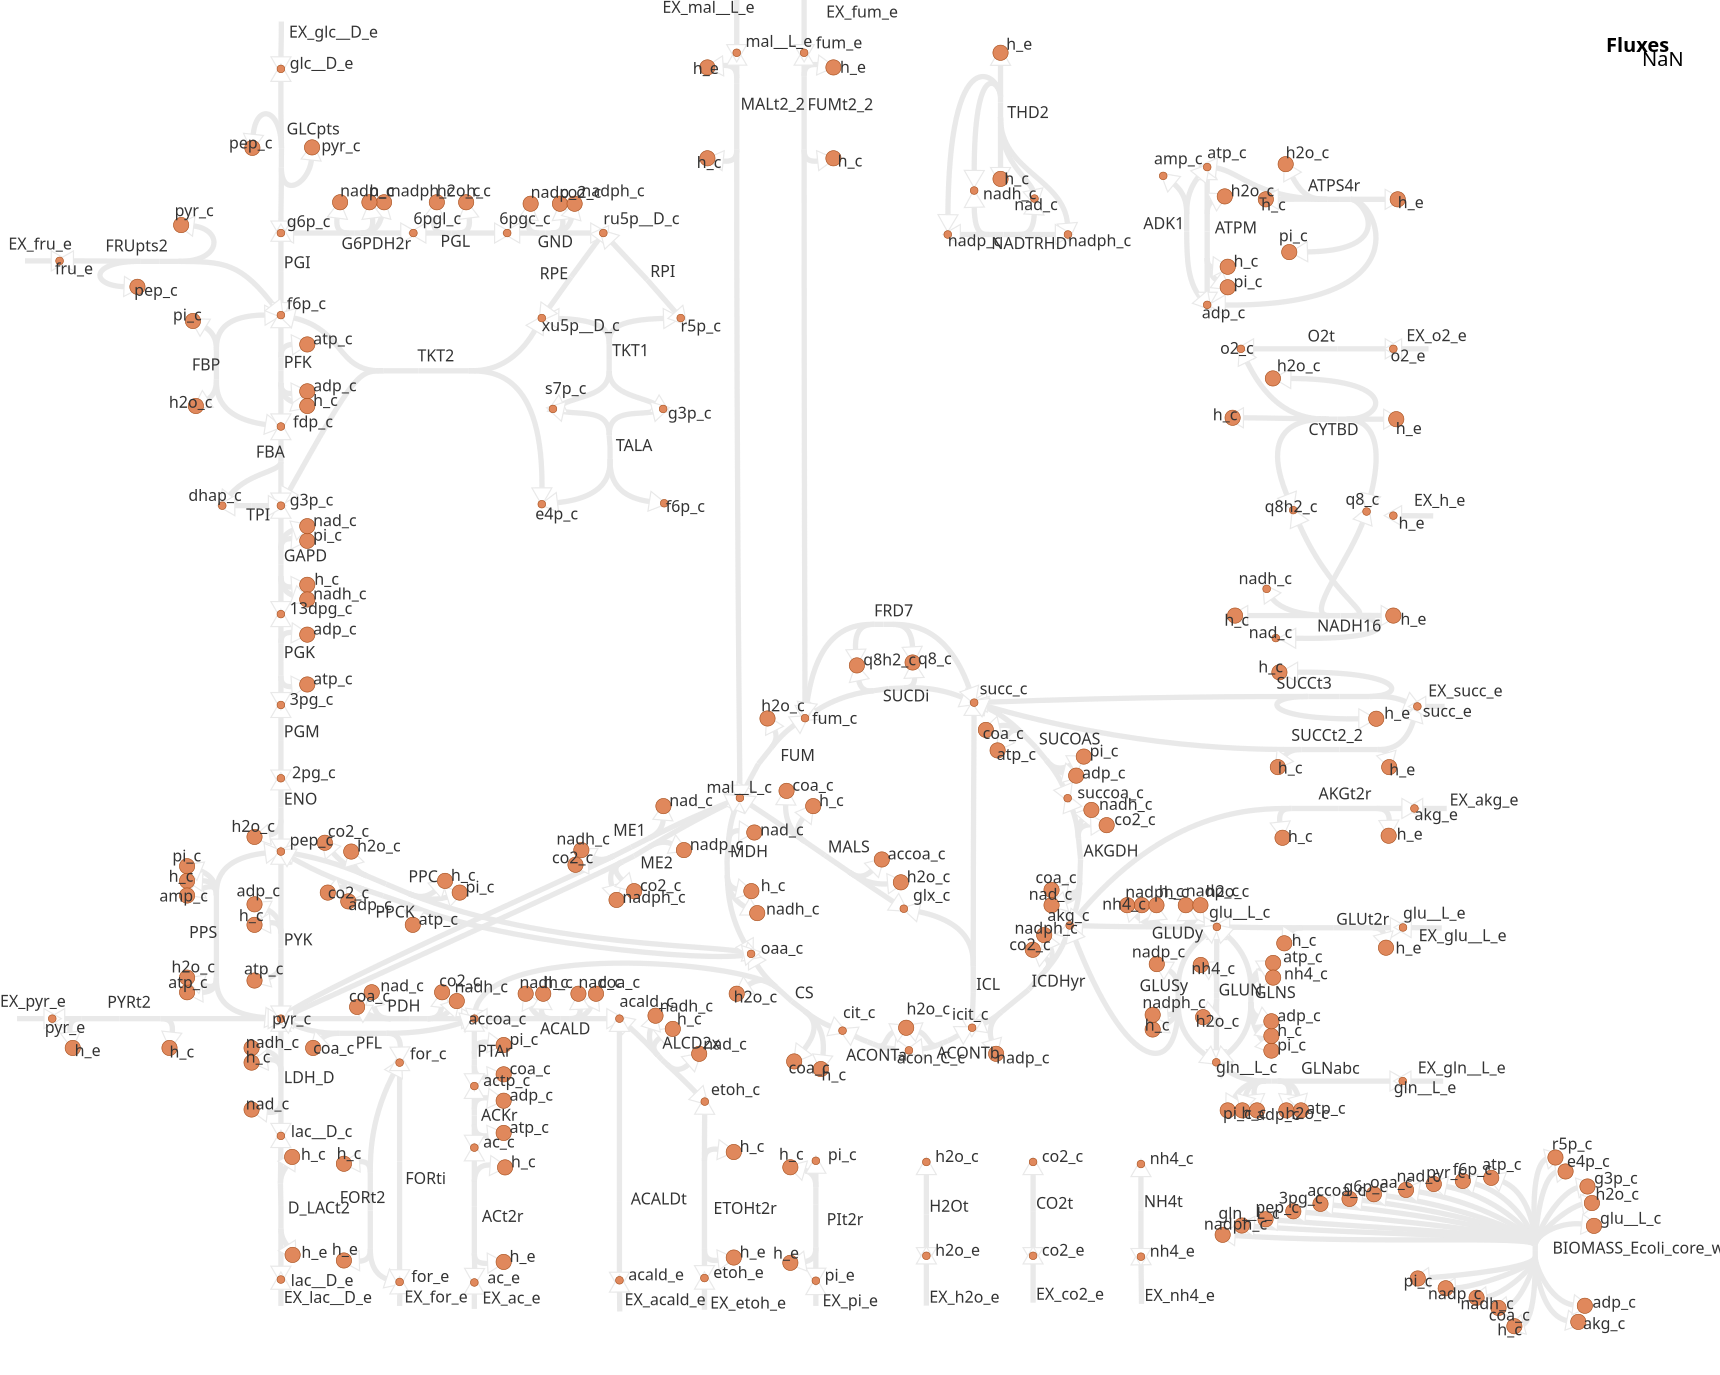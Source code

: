 {
  "$schema": "https://vega.github.io/schema/vega/v5.json",
  "width": 860,
  "height": 687.6822448468457,
  "padding": 0,
  "autosize": "none",
  "signals": [
    {
      "name": "mapMaxX",
      "value": 800
    },
    {
      "name": "mapMaxY",
      "value": 667.6822448468457
    },
    {
      "name": "legendWidth",
      "value": 40
    },
    {
      "name": "legendPadding",
      "value": 20
    },
    {
      "name": "signalHeight",
      "value": 20
    },
    {
      "name": "signalPadding",
      "value": 0
    },
    {
      "name": "metaboliteStrokeWidthData",
      "value": 0.2931344389000126
    },
    {
      "name": "reactionStrokeWidthData",
      "value": 2.6382099501001135
    },
    {
      "name": "arrowHeadStrokeWidthData",
      "value": 0.1465672194500063
    },
    {
      "name": "metaboliteFill",
      "value": "#e0885c"
    },
    {
      "name": "metaboliteStroke",
      "value": "#a34610"
    },
    {
      "name": "metaboliteLightFill",
      "value": "#F0C4AE"
    },
    {
      "name": "metaboliteLightStroke",
      "value": "#D1A388"
    },
    {
      "name": "labelColor",
      "value": "#333333"
    },
    {
      "name": "reverseArrowHeadStrokeColor",
      "value": "#E9E9E9"
    },
    {
      "name": "reverseArrowHeadFillColor",
      "value": "#ffffff"
    },
    {
      "name": "hiddenColor",
      "value": "#E9E9E9"
    },
    {
      "name": "Metabolite_labels",
      "value": true,
      "bind": {
        "input": "checkbox"
      }
    },
    {
      "name": "Reaction_labels",
      "value": true,
      "bind": {
        "input": "checkbox"
      }
    },
    {
      "name": "mapMaxWidth",
      "update": "width - legendWidth - legendPadding"
    },
    {
      "name": "mapMaxHeight",
      "update": "height - signalHeight - signalPadding"
    },
    {
      "name": "mapSize",
      "update": "mapMaxX / mapMaxWidth >  mapMaxY / mapMaxHeight ? [mapMaxWidth, mapMaxWidth / mapMaxX * mapMaxY] : [mapMaxHeight / mapMaxY * mapMaxX, mapMaxHeight]"
    },
    {
      "name": "mapWidth",
      "update": "mapSize[0]"
    },
    {
      "name": "mapHeight",
      "update": "mapSize[1]"
    },
    {
      "name": "mapX",
      "update": "(mapMaxWidth - mapWidth)/2"
    },
    {
      "name": "mapY",
      "update": "(mapMaxHeight - mapHeight)/2"
    },
    {
      "name": "xrange",
      "update": "[mapX, mapWidth + mapX]"
    },
    {
      "name": "yrange",
      "update": "[mapY, mapHeight + mapY]"
    },
    {
      "name": "down",
      "value": null,
      "on": [
        {
          "events": "touchend",
          "update": "null"
        },
        {
          "events": "mousedown, touchstart",
          "update": "xy()"
        }
      ]
    },
    {
      "name": "xcur",
      "value": null,
      "on": [
        {
          "events": "mousedown, touchstart, touchend",
          "update": "slice(xdom)"
        }
      ]
    },
    {
      "name": "ycur",
      "value": null,
      "on": [
        {
          "events": "mousedown, touchstart, touchend",
          "update": "slice(ydom)"
        }
      ]
    },
    {
      "name": "delta",
      "value": [
        0,
        0
      ],
      "on": [
        {
          "events": [
            {
              "source": "window",
              "type": "mousemove",
              "consume": true,
              "between": [
                {
                  "type": "mousedown"
                },
                {
                  "source": "window",
                  "type": "mouseup"
                }
              ]
            },
            {
              "type": "touchmove",
              "consume": true,
              "filter": "event.touches.length === 1"
            }
          ],
          "update": "down ? [down[0]-x(), down[1]-y()] : [0,0]"
        }
      ]
    },
    {
      "name": "anchor",
      "value": [
        0,
        0
      ],
      "on": [
        {
          "events": "wheel",
          "update": "[invert('positionXScale', x()), invert('positionYScale', y())]"
        },
        {
          "events": {
            "type": "touchstart",
            "filter": "event.touches.length===2"
          },
          "update": "[(xdom[0] + xdom[1]) / 2, (ydom[0] + ydom[1]) / 2]"
        }
      ]
    },
    {
      "name": "zoom",
      "value": 1,
      "on": [
        {
          "events": "wheel!",
          "force": true,
          "update": "pow(1.001, event.deltaY * pow(16, event.deltaMode))"
        },
        {
          "events": {
            "signal": "dist2"
          },
          "force": true,
          "update": "dist1 / dist2"
        }
      ]
    },
    {
      "name": "dist1",
      "value": 0,
      "on": [
        {
          "events": {
            "type": "touchstart",
            "filter": "event.touches.length===2"
          },
          "update": "pinchDistance(event)"
        },
        {
          "events": {
            "signal": "dist2"
          },
          "update": "dist2"
        }
      ]
    },
    {
      "name": "dist2",
      "value": 0,
      "on": [
        {
          "events": {
            "type": "touchmove",
            "consume": true,
            "filter": "event.touches.length===2"
          },
          "update": "pinchDistance(event)"
        }
      ]
    },
    {
      "name": "xdom",
      "update": "slice([0, mapMaxX])",
      "on": [
        {
          "events": {
            "signal": "delta"
          },
          "update": "[xcur[0] + span(xcur) * delta[0] / mapWidth, xcur[1] + span(xcur) * delta[0] / mapWidth]"
        },
        {
          "events": {
            "signal": "zoom"
          },
          "update": "[anchor[0] + (xdom[0] - anchor[0]) * zoom, anchor[0] + (xdom[1] - anchor[0]) * zoom]"
        }
      ]
    },
    {
      "name": "ydom",
      "update": "slice([0, mapMaxY])",
      "on": [
        {
          "events": {
            "signal": "delta"
          },
          "update": "[ycur[0] + span(ycur) * delta[1] / mapHeight, ycur[1] + span(ycur) * delta[1] / mapHeight]"
        },
        {
          "events": {
            "signal": "zoom"
          },
          "update": "[anchor[1] + (ydom[0] - anchor[1]) * zoom, anchor[1] + (ydom[1] - anchor[1]) * zoom]"
        }
      ]
    },
    {
      "name": "currentZoom",
      "update": "(xrange[1] - xrange[0]) / (xdom[1] - xdom[0])"
    },
    {
      "name": "hover",
      "value": null,
      "on": [
        {
          "events": "*:mouseover",
          "update": "item().datum"
        },
        {
          "events": "*:mouseout",
          "update": "null"
        }
      ]
    }
  ],
  "data": [
    {
      "name": "metabolites",
      "values": [
        {
          "id": "1576509",
          "biggId": "akg_c",
          "name": "2-Oxoglutarate",
          "x": 534.8576099021346,
          "y": 462.7127118036699,
          "size": 14.656721945000632,
          "labelX": 523.6763130521247,
          "labelY": 460.505794503968,
          "reactionIds": [
            "1576727",
            "1576698",
            "1576732",
            "1576761",
            "1576772"
          ],
          "metaboliteIds": [],
          "relatedMetaboliteIds": [
            "1576586",
            "1576578",
            "1576654",
            "1576505",
            "1576675",
            "1576508",
            "1576570",
            "1576554",
            "1576599",
            "1576600",
            "1576598",
            "1576507",
            "1576679",
            "1576585",
            "1576588",
            "1576678",
            "1576587",
            "1576676",
            "1576656",
            "1576506",
            "1576677",
            "1576509",
            "1576655"
          ]
        },
        {
          "id": "1576508",
          "biggId": "co2_c",
          "name": "CO2",
          "x": 516.3901402514339,
          "y": 474.87779101802045,
          "size": 58.62688778000253,
          "labelX": 504.63839061517587,
          "labelY": 475.11399468393586,
          "reactionIds": [
            "1576698"
          ],
          "metaboliteIds": [],
          "relatedMetaboliteIds": [
            "1576507",
            "1576506",
            "1576505",
            "1576508",
            "1576509"
          ]
        },
        {
          "id": "1576501",
          "biggId": "nad_c",
          "name": "Nicotinamide adenine dinucleotide",
          "x": 517.2379113850299,
          "y": 99.28402972252199,
          "size": 14.656721945000632,
          "labelX": 507.13003334582595,
          "labelY": 105.09821462699576,
          "reactionIds": [
            "1576726",
            "1576696"
          ],
          "metaboliteIds": [],
          "relatedMetaboliteIds": [
            "1576500",
            "1576499",
            "1576497",
            "1576501",
            "1576496",
            "1576498"
          ]
        },
        {
          "id": "1576500",
          "biggId": "nadph_c",
          "name": "Nicotinamide adenine dinucleotide phosphate - reduced",
          "x": 533.9782065854346,
          "y": 117.25377556000505,
          "size": 14.656721945000632,
          "labelX": 533.9782065854346,
          "labelY": 123.1164643380053,
          "reactionIds": [
            "1576726",
            "1576696"
          ],
          "metaboliteIds": [],
          "relatedMetaboliteIds": [
            "1576500",
            "1576499",
            "1576497",
            "1576501",
            "1576496",
            "1576498"
          ]
        },
        {
          "id": "1576503",
          "biggId": "fum_c",
          "name": "Fumarate",
          "x": 402.5074107387789,
          "y": 359.08968765251547,
          "size": 14.656721945000632,
          "labelX": 406.05279162332647,
          "labelY": 361.9628130800788,
          "reactionIds": [
            "1576697",
            "1577520",
            "1577545",
            "1576763"
          ],
          "metaboliteIds": [],
          "relatedMetaboliteIds": [
            "1576533",
            "1576504",
            "1576814",
            "1576502",
            "1576657",
            "1576659",
            "1576503",
            "1576830",
            "1576658"
          ]
        },
        {
          "id": "1576502",
          "biggId": "h2o_c",
          "name": "H2O",
          "x": 383.7468066491781,
          "y": 359.23625487196546,
          "size": 58.62688778000253,
          "labelX": 380.58287267853126,
          "labelY": 355.6774911407201,
          "reactionIds": [
            "1576697"
          ],
          "metaboliteIds": [],
          "relatedMetaboliteIds": [
            "1576503",
            "1576504",
            "1576502"
          ]
        },
        {
          "id": "1576505",
          "biggId": "icit_c",
          "name": "Isocitrate",
          "x": 486.05072582528254,
          "y": 513.8646713917221,
          "size": 14.656721945000632,
          "labelX": 475.98503595788804,
          "labelY": 509.94002635704015,
          "reactionIds": [
            "1576698",
            "1576706",
            "1577549"
          ],
          "metaboliteIds": [],
          "relatedMetaboliteIds": [
            "1577102",
            "1576507",
            "1576533",
            "1576506",
            "1576532",
            "1576505",
            "1576508",
            "1576509",
            "1577103"
          ]
        },
        {
          "id": "1576504",
          "biggId": "mal__L_c",
          "name": "L-Malate",
          "x": 369.9694880208775,
          "y": 398.95597134291717,
          "size": 14.656721945000632,
          "labelX": 353.2367072531107,
          "labelY": 396.43888689033616,
          "reactionIds": [
            "1576776",
            "1576742",
            "1576748",
            "1576697",
            "1577532",
            "1576737"
          ],
          "metaboliteIds": [],
          "relatedMetaboliteIds": [
            "1576502",
            "1576622",
            "1576637",
            "1576621",
            "1576691",
            "1576521",
            "1576532",
            "1576608",
            "1576692",
            "1576511",
            "1576607",
            "1576606",
            "1576638",
            "1576504",
            "1576831",
            "1576816",
            "1576620",
            "1576810",
            "1576690",
            "1576609",
            "1576503",
            "1576636"
          ]
        },
        {
          "id": "1576507",
          "biggId": "nadph_c",
          "name": "Nicotinamide adenine dinucleotide phosphate - reduced",
          "x": 522.1062618099841,
          "y": 467.5494300455201,
          "size": 58.62688778000253,
          "labelX": 507.2513019753953,
          "labelY": 466.8735247212547,
          "reactionIds": [
            "1576698"
          ],
          "metaboliteIds": [],
          "relatedMetaboliteIds": [
            "1576507",
            "1576506",
            "1576505",
            "1576508",
            "1576509"
          ]
        },
        {
          "id": "1576506",
          "biggId": "nadp_c",
          "name": "Nicotinamide adenine dinucleotide phosphate",
          "x": 498.06923782018305,
          "y": 526.9091539227727,
          "size": 58.62688778000253,
          "labelX": 498.06923782018305,
          "labelY": 531.7458721646229,
          "reactionIds": [
            "1576698"
          ],
          "metaboliteIds": [],
          "relatedMetaboliteIds": [
            "1576507",
            "1576506",
            "1576505",
            "1576508",
            "1576509"
          ]
        },
        {
          "id": "1576490",
          "biggId": "6pgc_c",
          "name": "6-Phospho-D-gluconate",
          "x": 253.59511577757252,
          "y": 116.52093946275501,
          "size": 14.656721945000632,
          "labelX": 249.64146861120986,
          "labelY": 112.12392287925482,
          "reactionIds": [
            "1576694",
            "1576768"
          ],
          "metaboliteIds": [],
          "relatedMetaboliteIds": [
            "1576492",
            "1576490",
            "1576491",
            "1576489",
            "1576668",
            "1576667",
            "1576626",
            "1576493"
          ]
        },
        {
          "id": "1576615",
          "biggId": "atp_c",
          "name": "ATP",
          "x": 650.4991460481896,
          "y": 555.1966272766239,
          "size": 58.62688778000253,
          "labelX": 653.0972790242214,
          "labelY": 556.9470606850847,
          "reactionIds": [
            "1576741"
          ],
          "metaboliteIds": [],
          "relatedMetaboliteIds": [
            "1576578",
            "1576619",
            "1576618",
            "1576617",
            "1576537",
            "1576615",
            "1576616"
          ]
        },
        {
          "id": "1576614",
          "biggId": "coa_c",
          "name": "Coenzyme A",
          "x": 251.83630914417245,
          "y": 537.1688592842731,
          "size": 58.62688778000253,
          "labelX": 254.76765353317256,
          "labelY": 537.1688592842731,
          "reactionIds": [
            "1576739"
          ],
          "metaboliteIds": [],
          "relatedMetaboliteIds": [
            "1576612",
            "1576614",
            "1576613",
            "1576514"
          ]
        },
        {
          "id": "1576617",
          "biggId": "pi_c",
          "name": "Phosphate",
          "x": 613.857341185688,
          "y": 555.1966272766239,
          "size": 58.62688778000253,
          "labelX": 611.4953760925591,
          "labelY": 559.5451220950913,
          "reactionIds": [
            "1576741"
          ],
          "metaboliteIds": [],
          "relatedMetaboliteIds": [
            "1576578",
            "1576619",
            "1576618",
            "1576617",
            "1576537",
            "1576615",
            "1576616"
          ]
        },
        {
          "id": "1576616",
          "biggId": "h2o_c",
          "name": "H2O",
          "x": 643.1707850756893,
          "y": 555.1966272766239,
          "size": 58.62688778000253,
          "labelX": 642.6983777438585,
          "labelY": 559.5451220950913,
          "reactionIds": [
            "1576741"
          ],
          "metaboliteIds": [],
          "relatedMetaboliteIds": [
            "1576578",
            "1576619",
            "1576618",
            "1576617",
            "1576537",
            "1576615",
            "1576616"
          ]
        },
        {
          "id": "1576613",
          "biggId": "actp_c",
          "name": "Acetyl phosphate",
          "x": 237.1795871991718,
          "y": 543.0315480622734,
          "size": 14.656721945000632,
          "labelX": 241.576603782672,
          "labelY": 543.0315480622734,
          "reactionIds": [
            "1576759",
            "1576739"
          ],
          "metaboliteIds": [],
          "relatedMetaboliteIds": [
            "1576614",
            "1576613",
            "1576652",
            "1576514",
            "1576612",
            "1576651",
            "1576653"
          ]
        },
        {
          "id": "1576612",
          "biggId": "pi_c",
          "name": "Phosphate",
          "x": 251.83630914417245,
          "y": 522.5121373392725,
          "size": 58.62688778000253,
          "labelX": 254.76765353317256,
          "labelY": 522.5121373392725,
          "reactionIds": [
            "1576739"
          ],
          "metaboliteIds": [],
          "relatedMetaboliteIds": [
            "1576612",
            "1576614",
            "1576613",
            "1576514"
          ]
        },
        {
          "id": "1576619",
          "biggId": "h_c",
          "name": "H+",
          "x": 621.1857021581883,
          "y": 555.1966272766239,
          "size": 58.62688778000253,
          "labelX": 620.7133663923827,
          "labelY": 559.3089542121885,
          "reactionIds": [
            "1576741"
          ],
          "metaboliteIds": [],
          "relatedMetaboliteIds": [
            "1576578",
            "1576619",
            "1576618",
            "1576617",
            "1576537",
            "1576615",
            "1576616"
          ]
        },
        {
          "id": "1576618",
          "biggId": "adp_c",
          "name": "ADP",
          "x": 628.5140631306887,
          "y": 555.1966272766239,
          "size": 58.62688778000253,
          "labelX": 628.0416557988578,
          "labelY": 560.0175294269221,
          "reactionIds": [
            "1576741"
          ],
          "metaboliteIds": [],
          "relatedMetaboliteIds": [
            "1576578",
            "1576619",
            "1576618",
            "1576617",
            "1576537",
            "1576615",
            "1576616"
          ]
        },
        {
          "id": "1576598",
          "biggId": "akg_e",
          "name": "2-Oxoglutarate",
          "x": 707.2206599753421,
          "y": 404.2323912431174,
          "size": 14.656721945000632,
          "labelX": 707.2206599753421,
          "labelY": 410.09508002111767,
          "reactionIds": [
            "1576753",
            "1576732"
          ],
          "metaboliteIds": [],
          "relatedMetaboliteIds": [
            "1576509",
            "1576599",
            "1576600",
            "1576598"
          ]
        },
        {
          "id": "1576599",
          "biggId": "h_e",
          "name": "H+",
          "x": 694.3227446637414,
          "y": 417.86314265196796,
          "size": 58.62688778000253,
          "labelX": 698.3380996352656,
          "labelY": 419.84970816031904,
          "reactionIds": [
            "1576732"
          ],
          "metaboliteIds": [],
          "relatedMetaboliteIds": [
            "1576509",
            "1576599",
            "1576600",
            "1576598"
          ]
        },
        {
          "id": "1576596",
          "biggId": "h_c",
          "name": "H+",
          "x": 395.17904976627864,
          "y": 583.6306678499251,
          "size": 58.62688778000253,
          "labelX": 389.48232260053646,
          "labelY": 579.9095923737029,
          "reactionIds": [
            "1576731"
          ],
          "metaboliteIds": [],
          "relatedMetaboliteIds": [
            "1576597",
            "1576596",
            "1576594",
            "1576595"
          ]
        },
        {
          "id": "1576597",
          "biggId": "pi_c",
          "name": "Phosphate",
          "x": 407.93039785842916,
          "y": 580.4061890220249,
          "size": 14.656721945000632,
          "labelX": 413.93965385587944,
          "labelY": 580.113054583125,
          "reactionIds": [
            "1576731"
          ],
          "metaboliteIds": [],
          "relatedMetaboliteIds": [
            "1576597",
            "1576596",
            "1576594",
            "1576595"
          ]
        },
        {
          "id": "1576594",
          "biggId": "pi_e",
          "name": "Phosphate",
          "x": 407.93039785842916,
          "y": 640.3521817770776,
          "size": 14.656721945000632,
          "labelX": 412.32741444192936,
          "labelY": 640.3521817770776,
          "reactionIds": [
            "1576731",
            "1576762"
          ],
          "metaboliteIds": [],
          "relatedMetaboliteIds": [
            "1576597",
            "1576596",
            "1576594",
            "1576595"
          ]
        },
        {
          "id": "1576595",
          "biggId": "h_e",
          "name": "H+",
          "x": 395.17904976627864,
          "y": 631.4115813906271,
          "size": 58.62688778000253,
          "labelX": 386.5074660682621,
          "labelY": 629.33788424669,
          "reactionIds": [
            "1576731"
          ],
          "metaboliteIds": [],
          "relatedMetaboliteIds": [
            "1576597",
            "1576596",
            "1576594",
            "1576595"
          ]
        },
        {
          "id": "1576592",
          "biggId": "adp_c",
          "name": "ADP",
          "x": 174.1556828356691,
          "y": 450.6941998087694,
          "size": 58.62688778000253,
          "labelX": 174.1556828356691,
          "labelY": 455.0912163922696,
          "reactionIds": [
            "1576730"
          ],
          "metaboliteIds": [],
          "relatedMetaboliteIds": [
            "1576593",
            "1576521",
            "1576517",
            "1576592",
            "1576591"
          ]
        },
        {
          "id": "1576593",
          "biggId": "co2_c",
          "name": "CO2",
          "x": 163.89597747416866,
          "y": 446.29718322526924,
          "size": 58.62688778000253,
          "labelX": 163.89597747416866,
          "labelY": 449.22852761426935,
          "reactionIds": [
            "1576730"
          ],
          "metaboliteIds": [],
          "relatedMetaboliteIds": [
            "1576593",
            "1576521",
            "1576517",
            "1576592",
            "1576591"
          ]
        },
        {
          "id": "1576590",
          "biggId": "for_c",
          "name": "Formate",
          "x": 199.8049462394202,
          "y": 531.3061705062729,
          "size": 14.656721945000632,
          "labelX": 204.9686138670406,
          "labelY": 529.6879195462126,
          "reactionIds": [
            "1577518",
            "1577514",
            "1576728"
          ],
          "metaboliteIds": [],
          "relatedMetaboliteIds": [
            "1576833",
            "1576590",
            "1576811",
            "1576589",
            "1576666",
            "1576514",
            "1576511"
          ]
        },
        {
          "id": "1576591",
          "biggId": "atp_c",
          "name": "ATP",
          "x": 206.4004711146705,
          "y": 462.4195773647699,
          "size": 58.62688778000253,
          "labelX": 209.3318155036706,
          "labelY": 462.4195773647699,
          "reactionIds": [
            "1576730"
          ],
          "metaboliteIds": [],
          "relatedMetaboliteIds": [
            "1576593",
            "1576521",
            "1576517",
            "1576592",
            "1576591"
          ]
        },
        {
          "id": "1576819",
          "biggId": "pep_c",
          "name": "Phosphoenolpyruvate",
          "x": 68.71590146227196,
          "y": 143.40330337086573,
          "size": 58.62688778000253,
          "labelX": 67.08793541430131,
          "labelY": 147.96263169934278,
          "reactionIds": [
            "1577524"
          ],
          "metaboliteIds": [],
          "relatedMetaboliteIds": [
            "1576821",
            "1576525",
            "1576819",
            "1576826"
          ]
        },
        {
          "id": "1576817",
          "biggId": "acald_c",
          "name": "Acetaldehyde",
          "x": 309.73036082692494,
          "y": 509.32108758877195,
          "size": 14.656721945000632,
          "labelX": 309.73036082692494,
          "labelY": 503.45839881077166,
          "reactionIds": [
            "1577507",
            "1577497",
            "1577490"
          ],
          "metaboliteIds": [],
          "relatedMetaboliteIds": [
            "1576812",
            "1576822",
            "1576829",
            "1576817",
            "1576828",
            "1576815",
            "1576514",
            "1576813",
            "1576825",
            "1576824",
            "1576832"
          ]
        },
        {
          "id": "1576816",
          "biggId": "mal__L_e",
          "name": "L-Malate",
          "x": 368.35724860692744,
          "y": 26.382099501001136,
          "size": 14.656721945000632,
          "labelX": 372.75426519042765,
          "labelY": 23.45075511200101,
          "reactionIds": [
            "1577537",
            "1577532"
          ],
          "metaboliteIds": [],
          "relatedMetaboliteIds": [
            "1576810",
            "1576831",
            "1576816",
            "1576504"
          ]
        },
        {
          "id": "1576815",
          "biggId": "acald_e",
          "name": "Acetaldehyde",
          "x": 309.73036082692494,
          "y": 640.1547311137657,
          "size": 14.656721945000632,
          "labelX": 314.12737741042514,
          "labelY": 640.1547311137657,
          "reactionIds": [
            "1577497",
            "1577498"
          ],
          "metaboliteIds": [],
          "relatedMetaboliteIds": [
            "1576815",
            "1576817"
          ]
        },
        {
          "id": "1576814",
          "biggId": "q8_c",
          "name": "Ubiquinone-8",
          "x": 456.2975802769312,
          "y": 331.24191595701427,
          "size": 58.62688778000253,
          "labelX": 458.9478491022644,
          "labelY": 332.1722027175761,
          "reactionIds": [
            "1577520",
            "1577545"
          ],
          "metaboliteIds": [],
          "relatedMetaboliteIds": [
            "1576814",
            "1576533",
            "1576503",
            "1576830"
          ]
        },
        {
          "id": "1576813",
          "biggId": "h_c",
          "name": "H+",
          "x": 336.4055947668261,
          "y": 514.4509402695221,
          "size": 58.62688778000253,
          "labelX": 338.4575358391262,
          "labelY": 512.2524319777721,
          "reactionIds": [
            "1577507"
          ],
          "metaboliteIds": [],
          "relatedMetaboliteIds": [
            "1576822",
            "1576829",
            "1576817",
            "1576813",
            "1576824"
          ]
        },
        {
          "id": "1576812",
          "biggId": "nadh_c",
          "name": "Nicotinamide adenine dinucleotide - reduced",
          "x": 262.8288506029229,
          "y": 496.8628739355214,
          "size": 58.62688778000253,
          "labelX": 259.7351944689459,
          "labelY": 494.05029336521136,
          "reactionIds": [
            "1577490"
          ],
          "metaboliteIds": [],
          "relatedMetaboliteIds": [
            "1576812",
            "1576817",
            "1576514",
            "1576828",
            "1576825",
            "1576832"
          ]
        },
        {
          "id": "1576811",
          "biggId": "h_c",
          "name": "H+",
          "x": 171.957174543919,
          "y": 581.8718612165251,
          "size": 58.62688778000253,
          "labelX": 168.3281329760038,
          "labelY": 579.546180098133,
          "reactionIds": [
            "1577514"
          ],
          "metaboliteIds": [],
          "relatedMetaboliteIds": [
            "1576833",
            "1576811",
            "1576590",
            "1576666"
          ]
        },
        {
          "id": "1576810",
          "biggId": "h_c",
          "name": "H+",
          "x": 353.7005266619268,
          "y": 79.14629850300341,
          "size": 58.62688778000253,
          "labelX": 348.3514672462277,
          "labelY": 84.00844057527823,
          "reactionIds": [
            "1577532"
          ],
          "metaboliteIds": [],
          "relatedMetaboliteIds": [
            "1576810",
            "1576831",
            "1576816",
            "1576504"
          ]
        },
        {
          "id": "1576692",
          "biggId": "nadph_c",
          "name": "Nicotinamide adenine dinucleotide phosphate - reduced",
          "x": 308.26468863242485,
          "y": 449.96136371151937,
          "size": 58.62688778000253,
          "labelX": 311.196033021425,
          "labelY": 451.42703590601946,
          "reactionIds": [
            "1576776"
          ],
          "metaboliteIds": [],
          "relatedMetaboliteIds": [
            "1576691",
            "1576504",
            "1576690",
            "1576692",
            "1576511"
          ]
        },
        {
          "id": "1576491",
          "biggId": "co2_c",
          "name": "CO2",
          "x": 279.9772152785737,
          "y": 101.86421751775438,
          "size": 58.62688778000253,
          "labelX": 279.9772152785737,
          "labelY": 98.93287312875425,
          "reactionIds": [
            "1576694"
          ],
          "metaboliteIds": [],
          "relatedMetaboliteIds": [
            "1576492",
            "1576490",
            "1576491",
            "1576489",
            "1576493"
          ]
        },
        {
          "id": "1577087",
          "biggId": "coa_c",
          "name": "Coenzyme A",
          "x": 749.2637674518819,
          "y": 653.9752040552149,
          "size": 58.62688778000253,
          "labelX": 744.3737325213157,
          "labelY": 660.3341316514117,
          "reactionIds": [
            "1577547"
          ],
          "metaboliteIds": [],
          "relatedMetaboliteIds": [
            "1577084",
            "1577088",
            "1577097",
            "1577092",
            "1577080",
            "1577081",
            "1577087",
            "1577094",
            "1577082",
            "1577091",
            "1577079",
            "1577083",
            "1577077",
            "1577073",
            "1577086",
            "1577093",
            "1577095",
            "1577090",
            "1577078",
            "1577089",
            "1577096",
            "1577085",
            "1577098"
          ]
        },
        {
          "id": "1577086",
          "biggId": "nad_c",
          "name": "Nicotinamide adenine dinucleotide",
          "x": 703.0099297552346,
          "y": 594.9530571184632,
          "size": 58.62688778000253,
          "labelX": 698.2729745524045,
          "labelY": 590.8454535405567,
          "reactionIds": [
            "1577547"
          ],
          "metaboliteIds": [],
          "relatedMetaboliteIds": [
            "1577084",
            "1577088",
            "1577097",
            "1577092",
            "1577080",
            "1577081",
            "1577087",
            "1577094",
            "1577082",
            "1577091",
            "1577079",
            "1577083",
            "1577077",
            "1577073",
            "1577086",
            "1577093",
            "1577095",
            "1577090",
            "1577078",
            "1577089",
            "1577096",
            "1577085",
            "1577098"
          ]
        },
        {
          "id": "1577085",
          "biggId": "pyr_c",
          "name": "Pyruvate",
          "x": 716.9026843820571,
          "y": 592.0115503538958,
          "size": 58.62688778000253,
          "labelX": 713.0945846192865,
          "labelY": 588.9876710944128,
          "reactionIds": [
            "1577547"
          ],
          "metaboliteIds": [],
          "relatedMetaboliteIds": [
            "1577084",
            "1577088",
            "1577097",
            "1577092",
            "1577080",
            "1577081",
            "1577087",
            "1577094",
            "1577082",
            "1577091",
            "1577079",
            "1577083",
            "1577077",
            "1577073",
            "1577086",
            "1577093",
            "1577095",
            "1577090",
            "1577078",
            "1577089",
            "1577096",
            "1577085",
            "1577098"
          ]
        },
        {
          "id": "1577084",
          "biggId": "f6p_c",
          "name": "D-Fructose 6-phosphate",
          "x": 731.4146998242609,
          "y": 590.4634340984551,
          "size": 58.62688778000253,
          "labelX": 726.3681499967528,
          "labelY": 587.4395548389721,
          "reactionIds": [
            "1577547"
          ],
          "metaboliteIds": [],
          "relatedMetaboliteIds": [
            "1577084",
            "1577088",
            "1577097",
            "1577092",
            "1577080",
            "1577081",
            "1577087",
            "1577094",
            "1577082",
            "1577091",
            "1577079",
            "1577083",
            "1577077",
            "1577073",
            "1577086",
            "1577093",
            "1577095",
            "1577090",
            "1577078",
            "1577089",
            "1577096",
            "1577085",
            "1577098"
          ]
        },
        {
          "id": "1577083",
          "biggId": "atp_c",
          "name": "ATP",
          "x": 745.6171206417866,
          "y": 588.9153178430143,
          "size": 58.62688778000253,
          "labelX": 741.0350343173208,
          "labelY": 584.962583143472,
          "reactionIds": [
            "1577547"
          ],
          "metaboliteIds": [],
          "relatedMetaboliteIds": [
            "1577084",
            "1577088",
            "1577097",
            "1577092",
            "1577080",
            "1577081",
            "1577087",
            "1577094",
            "1577082",
            "1577091",
            "1577079",
            "1577083",
            "1577077",
            "1577073",
            "1577086",
            "1577093",
            "1577095",
            "1577090",
            "1577078",
            "1577089",
            "1577096",
            "1577085",
            "1577098"
          ]
        },
        {
          "id": "1577082",
          "biggId": "r5p_c",
          "name": "Alpha-D-Ribose 5-phosphate",
          "x": 777.7222120397497,
          "y": 578.7522981814539,
          "size": 58.62688778000253,
          "labelX": 775.9267636014871,
          "labelY": 574.7995634819115,
          "reactionIds": [
            "1577547"
          ],
          "metaboliteIds": [],
          "relatedMetaboliteIds": [
            "1577084",
            "1577088",
            "1577097",
            "1577092",
            "1577080",
            "1577081",
            "1577087",
            "1577094",
            "1577082",
            "1577091",
            "1577079",
            "1577083",
            "1577077",
            "1577073",
            "1577086",
            "1577093",
            "1577095",
            "1577090",
            "1577078",
            "1577089",
            "1577096",
            "1577085",
            "1577098"
          ]
        },
        {
          "id": "1577081",
          "biggId": "h_c",
          "name": "H+",
          "x": 757.1932830354076,
          "y": 663.1220577260672,
          "size": 58.62688778000253,
          "labelX": 748.6356324493854,
          "labelY": 667.6822448468457,
          "reactionIds": [
            "1577547"
          ],
          "metaboliteIds": [],
          "relatedMetaboliteIds": [
            "1577084",
            "1577088",
            "1577097",
            "1577092",
            "1577080",
            "1577081",
            "1577087",
            "1577094",
            "1577082",
            "1577091",
            "1577079",
            "1577083",
            "1577077",
            "1577073",
            "1577086",
            "1577093",
            "1577095",
            "1577090",
            "1577078",
            "1577089",
            "1577096",
            "1577085",
            "1577098"
          ]
        },
        {
          "id": "1577080",
          "biggId": "e4p_c",
          "name": "D-Erythrose 4-phosphate",
          "x": 782.7829319402321,
          "y": 585.7317747814841,
          "size": 58.62688778000253,
          "labelX": 783.4644551974695,
          "labelY": 583.4819536497215,
          "reactionIds": [
            "1577547"
          ],
          "metaboliteIds": [],
          "relatedMetaboliteIds": [
            "1577084",
            "1577088",
            "1577097",
            "1577092",
            "1577080",
            "1577081",
            "1577087",
            "1577094",
            "1577082",
            "1577091",
            "1577079",
            "1577083",
            "1577077",
            "1577073",
            "1577086",
            "1577093",
            "1577095",
            "1577090",
            "1577078",
            "1577089",
            "1577096",
            "1577085",
            "1577098"
          ]
        },
        {
          "id": "1577089",
          "biggId": "g6p_c",
          "name": "D-Glucose 6-phosphate",
          "x": 674.7600285645725,
          "y": 599.4425370064212,
          "size": 58.62688778000253,
          "labelX": 671.7260584955472,
          "labelY": 596.1090631222601,
          "reactionIds": [
            "1577547"
          ],
          "metaboliteIds": [],
          "relatedMetaboliteIds": [
            "1577084",
            "1577088",
            "1577097",
            "1577092",
            "1577080",
            "1577081",
            "1577087",
            "1577094",
            "1577082",
            "1577091",
            "1577079",
            "1577083",
            "1577077",
            "1577073",
            "1577086",
            "1577093",
            "1577095",
            "1577090",
            "1577078",
            "1577089",
            "1577096",
            "1577085",
            "1577098"
          ]
        },
        {
          "id": "1577088",
          "biggId": "oaa_c",
          "name": "Oxaloacetate",
          "x": 686.9497980575901,
          "y": 597.1203626232601,
          "size": 58.62688778000253,
          "labelX": 684.9994807409633,
          "labelY": 593.941614485413,
          "reactionIds": [
            "1577547"
          ],
          "metaboliteIds": [],
          "relatedMetaboliteIds": [
            "1577084",
            "1577088",
            "1577097",
            "1577092",
            "1577080",
            "1577081",
            "1577087",
            "1577094",
            "1577082",
            "1577091",
            "1577079",
            "1577083",
            "1577077",
            "1577073",
            "1577086",
            "1577093",
            "1577095",
            "1577090",
            "1577078",
            "1577089",
            "1577096",
            "1577085",
            "1577098"
          ]
        },
        {
          "id": "1576498",
          "biggId": "h_e",
          "name": "H+",
          "x": 500.26774611193315,
          "y": 26.382099501001136,
          "size": 58.62688778000253,
          "labelX": 503.10208275388027,
          "labelY": 24.86792343297459,
          "reactionIds": [
            "1576696"
          ],
          "metaboliteIds": [],
          "relatedMetaboliteIds": [
            "1576500",
            "1576499",
            "1576497",
            "1576501",
            "1576496",
            "1576498"
          ]
        },
        {
          "id": "1576493",
          "biggId": "ru5p__D_c",
          "name": "D-Ribulose 5-phosphate",
          "x": 301.6691637571746,
          "y": 116.52093946275501,
          "size": 14.656721945000632,
          "labelX": 301.6691637571746,
          "labelY": 112.12392287925482,
          "reactionIds": [
            "1576716",
            "1576694",
            "1576736"
          ],
          "metaboliteIds": [],
          "relatedMetaboliteIds": [
            "1576492",
            "1576490",
            "1576491",
            "1576605",
            "1576489",
            "1576493",
            "1576558"
          ]
        },
        {
          "id": "1576492",
          "biggId": "nadph_c",
          "name": "Nicotinamide adenine dinucleotide phosphate - reduced",
          "x": 287.30557625107394,
          "y": 101.86421751775438,
          "size": 58.62688778000253,
          "labelX": 290.6766222984241,
          "labelY": 98.20003703150422,
          "reactionIds": [
            "1576694"
          ],
          "metaboliteIds": [],
          "relatedMetaboliteIds": [
            "1576492",
            "1576490",
            "1576491",
            "1576489",
            "1576493"
          ]
        },
        {
          "id": "1576497",
          "biggId": "nadh_c",
          "name": "Nicotinamide adenine dinucleotide - reduced",
          "x": 487.0766963614326,
          "y": 95.2686926425041,
          "size": 14.656721945000632,
          "labelX": 491.47371294493274,
          "labelY": 99.6657092260043,
          "reactionIds": [
            "1576726",
            "1576696"
          ],
          "metaboliteIds": [],
          "relatedMetaboliteIds": [
            "1576500",
            "1576499",
            "1576497",
            "1576501",
            "1576496",
            "1576498"
          ]
        },
        {
          "id": "1576496",
          "biggId": "nadp_c",
          "name": "Nicotinamide adenine dinucleotide phosphate",
          "x": 473.885646610932,
          "y": 117.25377556000505,
          "size": 14.656721945000632,
          "labelX": 473.885646610932,
          "labelY": 123.1164643380053,
          "reactionIds": [
            "1576726",
            "1576696"
          ],
          "metaboliteIds": [],
          "relatedMetaboliteIds": [
            "1576500",
            "1576499",
            "1576497",
            "1576501",
            "1576496",
            "1576498"
          ]
        },
        {
          "id": "1576495",
          "biggId": "o2_c",
          "name": "O2",
          "x": 620.4528660609383,
          "y": 174.4149911455075,
          "size": 14.656721945000632,
          "labelX": 610.0602625907861,
          "labelY": 176.97095384123608,
          "reactionIds": [
            "1576695",
            "1576735"
          ],
          "metaboliteIds": [],
          "relatedMetaboliteIds": [
            "1576539",
            "1576604",
            "1576602",
            "1576603",
            "1576495",
            "1576542",
            "1576494"
          ]
        },
        {
          "id": "1576494",
          "biggId": "o2_e",
          "name": "O2",
          "x": 696.6678201749415,
          "y": 174.4149911455075,
          "size": 14.656721945000632,
          "labelX": 695.2506697454743,
          "labelY": 180.7015654903058,
          "reactionIds": [
            "1576695",
            "1576729"
          ],
          "metaboliteIds": [],
          "relatedMetaboliteIds": [
            "1576495",
            "1576494"
          ]
        },
        {
          "id": "1576549",
          "biggId": "h_c",
          "name": "H+",
          "x": 127.25417261166709,
          "y": 462.4195773647699,
          "size": 58.62688778000253,
          "labelX": 119.43891218724873,
          "labelY": 460.5590396266588,
          "reactionIds": [
            "1576712"
          ],
          "metaboliteIds": [],
          "relatedMetaboliteIds": [
            "1576551",
            "1576517",
            "1576550",
            "1576511",
            "1576549"
          ]
        },
        {
          "id": "1576548",
          "biggId": "f6p_c",
          "name": "D-Fructose 6-phosphate",
          "x": 332.10193606309764,
          "y": 251.63047407372994,
          "size": 14.656721945000632,
          "labelX": 332.83477216034765,
          "labelY": 256.02749065723015,
          "reactionIds": [
            "1576711"
          ],
          "metaboliteIds": [],
          "relatedMetaboliteIds": [
            "1576548",
            "1576547",
            "1576546",
            "1576545"
          ]
        },
        {
          "id": "1576545",
          "biggId": "g3p_c",
          "name": "Glyceraldehyde 3-phosphate",
          "x": 331.5665506291594,
          "y": 204.4612711327588,
          "size": 14.656721945000632,
          "labelX": 333.9273706658864,
          "labelY": 209.35855212336855,
          "reactionIds": [
            "1576711",
            "1576751"
          ],
          "metaboliteIds": [],
          "relatedMetaboliteIds": [
            "1576548",
            "1576547",
            "1576546",
            "1576545",
            "1576605",
            "1576558"
          ]
        },
        {
          "id": "1576544",
          "biggId": "co2_e",
          "name": "CO2",
          "x": 516.5367074708838,
          "y": 627.893968123827,
          "size": 14.656721945000632,
          "labelX": 520.933724054384,
          "labelY": 627.893968123827,
          "reactionIds": [
            "1576710",
            "1576752"
          ],
          "metaboliteIds": [],
          "relatedMetaboliteIds": [
            "1576641",
            "1576544"
          ]
        },
        {
          "id": "1576547",
          "biggId": "e4p_c",
          "name": "D-Erythrose 4-phosphate",
          "x": 270.8900476726733,
          "y": 252.09561745401086,
          "size": 14.656721945000632,
          "labelX": 267.6340976852257,
          "labelY": 259.74856613345236,
          "reactionIds": [
            "1576711",
            "1576723"
          ],
          "metaboliteIds": [],
          "relatedMetaboliteIds": [
            "1576548",
            "1576547",
            "1576546",
            "1576525",
            "1576545",
            "1576575",
            "1576558"
          ]
        },
        {
          "id": "1576546",
          "biggId": "s7p_c",
          "name": "Sedoheptulose 7-phosphate",
          "x": 276.4716608870066,
          "y": 204.4612711327588,
          "size": 14.656721945000632,
          "labelX": 272.48287480230897,
          "labelY": 197.03246724399966,
          "reactionIds": [
            "1576711",
            "1576751"
          ],
          "metaboliteIds": [],
          "relatedMetaboliteIds": [
            "1576548",
            "1576547",
            "1576546",
            "1576545",
            "1576605",
            "1576558"
          ]
        },
        {
          "id": "1576542",
          "biggId": "q8h2_c",
          "name": "Ubiquinol-8",
          "x": 646.6114648654832,
          "y": 255.07548360804375,
          "size": 14.656721945000632,
          "labelX": 632.3248824024139,
          "labelY": 256.11093664252246,
          "reactionIds": [
            "1577540",
            "1576735"
          ],
          "metaboliteIds": [],
          "relatedMetaboliteIds": [
            "1576539",
            "1576604",
            "1576809",
            "1576808",
            "1576827",
            "1576602",
            "1576820",
            "1576603",
            "1576495",
            "1576542"
          ]
        },
        {
          "id": "1577102",
          "biggId": "h2o_c",
          "name": "H2O",
          "x": 453.09025679892187,
          "y": 513.8858480198234,
          "size": 58.62688778000253,
          "labelX": 453.2459844695875,
          "labelY": 507.2269872123401,
          "reactionIds": [
            "1577548",
            "1577549"
          ],
          "metaboliteIds": [],
          "relatedMetaboliteIds": [
            "1576685",
            "1577103",
            "1576505",
            "1577102"
          ]
        },
        {
          "id": "1576648",
          "biggId": "h_e",
          "name": "H+",
          "x": 366.8915764124274,
          "y": 628.7733714405271,
          "size": 58.62688778000253,
          "labelX": 369.82292080142753,
          "labelY": 628.7733714405271,
          "reactionIds": [
            "1576756"
          ],
          "metaboliteIds": [],
          "relatedMetaboliteIds": [
            "1576650",
            "1576648",
            "1576649",
            "1576829"
          ]
        },
        {
          "id": "1576649",
          "biggId": "etoh_e",
          "name": "Ethanol",
          "x": 352.23485446742677,
          "y": 639.0330768020275,
          "size": 14.656721945000632,
          "labelX": 356.631871050927,
          "labelY": 639.0330768020275,
          "reactionIds": [
            "1576758",
            "1576756"
          ],
          "metaboliteIds": [],
          "relatedMetaboliteIds": [
            "1576650",
            "1576648",
            "1576649",
            "1576829"
          ]
        },
        {
          "id": "1576646",
          "biggId": "pi_c",
          "name": "Phosphate",
          "x": 93.54371213816563,
          "y": 433.1061334747686,
          "size": 58.62688778000253,
          "labelX": 86.19358614827506,
          "labelY": 430.7804523563766,
          "reactionIds": [
            "1576754"
          ],
          "metaboliteIds": [],
          "relatedMetaboliteIds": [
            "1576646",
            "1576517",
            "1576645",
            "1576644",
            "1576511",
            "1576643",
            "1576642"
          ]
        },
        {
          "id": "1576647",
          "biggId": "glc__D_e",
          "name": "D-Glucose",
          "x": 140.4549195585717,
          "y": 34.443296570751485,
          "size": 14.656721945000632,
          "labelX": 144.85193614207188,
          "labelY": 34.443296570751485,
          "reactionIds": [
            "1576755",
            "1576765"
          ],
          "metaboliteIds": [],
          "relatedMetaboliteIds": [
            "1576524",
            "1576663",
            "1576647",
            "1576662"
          ]
        },
        {
          "id": "1576644",
          "biggId": "h_c",
          "name": "H+",
          "x": 93.54371213816563,
          "y": 440.43449444726895,
          "size": 58.62688778000253,
          "labelX": 84.33304841016395,
          "labelY": 440.8996378275499,
          "reactionIds": [
            "1576754"
          ],
          "metaboliteIds": [],
          "relatedMetaboliteIds": [
            "1576646",
            "1576517",
            "1576645",
            "1576644",
            "1576511",
            "1576643",
            "1576642"
          ]
        },
        {
          "id": "1576645",
          "biggId": "amp_c",
          "name": "AMP",
          "x": 93.54371213816563,
          "y": 447.76285541976927,
          "size": 58.62688778000253,
          "labelX": 79.6817040648862,
          "labelY": 450.7862337170764,
          "reactionIds": [
            "1576754"
          ],
          "metaboliteIds": [],
          "relatedMetaboliteIds": [
            "1576646",
            "1576517",
            "1576645",
            "1576644",
            "1576511",
            "1576643",
            "1576642"
          ]
        },
        {
          "id": "1576642",
          "biggId": "atp_c",
          "name": "ATP",
          "x": 93.54371213816563,
          "y": 496.13003783827133,
          "size": 58.62688778000253,
          "labelX": 84.10047672002351,
          "labelY": 494.0369463015261,
          "reactionIds": [
            "1576754"
          ],
          "metaboliteIds": [],
          "relatedMetaboliteIds": [
            "1576646",
            "1576517",
            "1576645",
            "1576644",
            "1576511",
            "1576643",
            "1576642"
          ]
        },
        {
          "id": "1576643",
          "biggId": "h2o_c",
          "name": "H2O",
          "x": 93.54371213816563,
          "y": 488.801676865771,
          "size": 58.62688778000253,
          "labelX": 85.72845171374729,
          "labelY": 486.2434419487448,
          "reactionIds": [
            "1576754"
          ],
          "metaboliteIds": [],
          "relatedMetaboliteIds": [
            "1576646",
            "1576517",
            "1576645",
            "1576644",
            "1576511",
            "1576643",
            "1576642"
          ]
        },
        {
          "id": "1576640",
          "biggId": "h2o_c",
          "name": "H2O",
          "x": 463.1862395910815,
          "y": 580.992457899825,
          "size": 14.656721945000632,
          "labelX": 467.5832561745817,
          "labelY": 580.992457899825,
          "reactionIds": [
            "1576749"
          ],
          "metaboliteIds": [],
          "relatedMetaboliteIds": [
            "1576640",
            "1576639"
          ]
        },
        {
          "id": "1576641",
          "biggId": "co2_c",
          "name": "CO2",
          "x": 516.5367074708838,
          "y": 580.992457899825,
          "size": 14.656721945000632,
          "labelX": 520.933724054384,
          "labelY": 580.992457899825,
          "reactionIds": [
            "1576752"
          ],
          "metaboliteIds": [],
          "relatedMetaboliteIds": [
            "1576641",
            "1576544"
          ]
        },
        {
          "id": "1577103",
          "biggId": "acon_C_c",
          "name": "Cis-Aconitate",
          "x": 454.46024422425586,
          "y": 525.1920562441366,
          "size": 14.656721945000632,
          "labelX": 448.40575849892844,
          "labelY": 531.7497226920972,
          "reactionIds": [
            "1577548",
            "1577549"
          ],
          "metaboliteIds": [],
          "relatedMetaboliteIds": [
            "1576685",
            "1577103",
            "1576505",
            "1577102"
          ]
        },
        {
          "id": "1576602",
          "biggId": "h_c",
          "name": "H+",
          "x": 616.3046845467876,
          "y": 208.8825307072691,
          "size": 58.62688778000253,
          "labelX": 606.3844884084663,
          "labelY": 210.16052100088652,
          "reactionIds": [
            "1576735"
          ],
          "metaboliteIds": [],
          "relatedMetaboliteIds": [
            "1576539",
            "1576604",
            "1576602",
            "1576603",
            "1576495",
            "1576542"
          ]
        },
        {
          "id": "1576603",
          "biggId": "h_e",
          "name": "H+",
          "x": 698.1334923694417,
          "y": 209.59112381350903,
          "size": 58.62688778000253,
          "labelX": 697.8972529205137,
          "labelY": 217.0101768313453,
          "reactionIds": [
            "1576735"
          ],
          "metaboliteIds": [],
          "relatedMetaboliteIds": [
            "1576539",
            "1576604",
            "1576602",
            "1576603",
            "1576495",
            "1576542"
          ]
        },
        {
          "id": "1576600",
          "biggId": "h_c",
          "name": "H+",
          "x": 641.2654112228392,
          "y": 418.889113188118,
          "size": 58.62688778000253,
          "labelX": 643.9531448623238,
          "labelY": 420.9895402424383,
          "reactionIds": [
            "1576732"
          ],
          "metaboliteIds": [],
          "relatedMetaboliteIds": [
            "1576509",
            "1576599",
            "1576600",
            "1576598"
          ]
        },
        {
          "id": "1576601",
          "biggId": "dhap_c",
          "name": "Dihydroxyacetone phosphate",
          "x": 111.13177847216639,
          "y": 252.82845355126088,
          "size": 14.656721945000632,
          "labelX": 94.1761232106631,
          "labelY": 250.50280821588143,
          "reactionIds": [
            "1576733",
            "1576734"
          ],
          "metaboliteIds": [],
          "relatedMetaboliteIds": [
            "1576601",
            "1576529",
            "1576575"
          ]
        },
        {
          "id": "1576606",
          "biggId": "accoa_c",
          "name": "Acetyl-CoA",
          "x": 440.9080222346806,
          "y": 429.7350874274185,
          "size": 58.62688778000253,
          "labelX": 443.8393666236807,
          "labelY": 429.7350874274185,
          "reactionIds": [
            "1576737"
          ],
          "metaboliteIds": [],
          "relatedMetaboliteIds": [
            "1576504",
            "1576532",
            "1576609",
            "1576608",
            "1576607",
            "1576606"
          ]
        },
        {
          "id": "1576607",
          "biggId": "h2o_c",
          "name": "H2O",
          "x": 450.434891498931,
          "y": 441.16733054451896,
          "size": 58.62688778000253,
          "labelX": 453.3662358879311,
          "labelY": 441.16733054451896,
          "reactionIds": [
            "1576737"
          ],
          "metaboliteIds": [],
          "relatedMetaboliteIds": [
            "1576504",
            "1576532",
            "1576609",
            "1576608",
            "1576607",
            "1576606"
          ]
        },
        {
          "id": "1576604",
          "biggId": "h2o_c",
          "name": "H2O",
          "x": 636.4424336578124,
          "y": 189.2108911178643,
          "size": 58.62688778000253,
          "labelX": 638.4469264554566,
          "labelY": 185.66796136967722,
          "reactionIds": [
            "1576735"
          ],
          "metaboliteIds": [],
          "relatedMetaboliteIds": [
            "1576539",
            "1576604",
            "1576602",
            "1576603",
            "1576495",
            "1576542"
          ]
        },
        {
          "id": "1576605",
          "biggId": "r5p_c",
          "name": "Alpha-D-Ribose 5-phosphate",
          "x": 340.36290969197626,
          "y": 159.02543310325686,
          "size": 14.656721945000632,
          "labelX": 340.2769231127921,
          "labelY": 165.7832518319777,
          "reactionIds": [
            "1576736",
            "1576751"
          ],
          "metaboliteIds": [],
          "relatedMetaboliteIds": [
            "1576546",
            "1576493",
            "1576545",
            "1576605",
            "1576558"
          ]
        },
        {
          "id": "1576608",
          "biggId": "h_c",
          "name": "H+",
          "x": 406.6112928833791,
          "y": 403.05985348751733,
          "size": 58.62688778000253,
          "labelX": 409.54263727237924,
          "labelY": 403.05985348751733,
          "reactionIds": [
            "1576737"
          ],
          "metaboliteIds": [],
          "relatedMetaboliteIds": [
            "1576504",
            "1576532",
            "1576609",
            "1576608",
            "1576607",
            "1576606"
          ]
        },
        {
          "id": "1576609",
          "biggId": "coa_c",
          "name": "Coenzyme A",
          "x": 393.2736759134285,
          "y": 395.438358076117,
          "size": 58.62688778000253,
          "labelX": 396.20502030242864,
          "labelY": 395.438358076117,
          "reactionIds": [
            "1576737"
          ],
          "metaboliteIds": [],
          "relatedMetaboliteIds": [
            "1576504",
            "1576532",
            "1576609",
            "1576608",
            "1576607",
            "1576606"
          ]
        },
        {
          "id": "1576808",
          "biggId": "h_e",
          "name": "H+",
          "x": 696.6678201749415,
          "y": 307.7911608450132,
          "size": 58.62688778000253,
          "labelX": 700.210767814635,
          "labelY": 312.37585932939606,
          "reactionIds": [
            "1577540"
          ],
          "metaboliteIds": [],
          "relatedMetaboliteIds": [
            "1576539",
            "1576809",
            "1576808",
            "1576827",
            "1576820",
            "1576542"
          ]
        },
        {
          "id": "1576809",
          "biggId": "nad_c",
          "name": "Nicotinamide adenine dinucleotide",
          "x": 637.8954386658659,
          "y": 319.0441310691829,
          "size": 14.656721945000632,
          "labelX": 624.3697461818945,
          "labelY": 319.0707536305284,
          "reactionIds": [
            "1577540"
          ],
          "metaboliteIds": [],
          "relatedMetaboliteIds": [
            "1576539",
            "1576809",
            "1576808",
            "1576827",
            "1576820",
            "1576542"
          ]
        },
        {
          "id": "1576516",
          "biggId": "h2o_c",
          "name": "H2O",
          "x": 175.62135503016916,
          "y": 425.7777725022683,
          "size": 58.62688778000253,
          "labelX": 178.5526994191693,
          "labelY": 425.7777725022683,
          "reactionIds": [
            "1576700"
          ],
          "metaboliteIds": [],
          "relatedMetaboliteIds": [
            "1576518",
            "1576521",
            "1576516",
            "1576517",
            "1576520",
            "1576519"
          ]
        },
        {
          "id": "1576517",
          "biggId": "pep_c",
          "name": "Phosphoenolpyruvate",
          "x": 140.44522236216764,
          "y": 425.7777725022683,
          "size": 14.656721945000632,
          "labelX": 144.84223894566784,
          "labelY": 422.8464281132682,
          "reactionIds": [
            "1576730",
            "1576712",
            "1576701",
            "1576700",
            "1576754"
          ],
          "metaboliteIds": [],
          "relatedMetaboliteIds": [
            "1576593",
            "1576517",
            "1576550",
            "1576646",
            "1576642",
            "1576521",
            "1576645",
            "1576591",
            "1576518",
            "1576523",
            "1576516",
            "1576520",
            "1576519",
            "1576522",
            "1576511",
            "1576643",
            "1576551",
            "1576644",
            "1576592",
            "1576549"
          ]
        },
        {
          "id": "1576514",
          "biggId": "accoa_c",
          "name": "Acetyl-CoA",
          "x": 237.1795871991718,
          "y": 509.32108758877195,
          "size": 14.656721945000632,
          "labelX": 234.2482428101717,
          "labelY": 512.2524319777721,
          "reactionIds": [
            "1576774",
            "1577490",
            "1576699",
            "1576728",
            "1576739"
          ],
          "metaboliteIds": [],
          "relatedMetaboliteIds": [
            "1576510",
            "1576590",
            "1576686",
            "1576685",
            "1576613",
            "1576521",
            "1576512",
            "1576612",
            "1576832",
            "1576687",
            "1576812",
            "1576614",
            "1576684",
            "1576589",
            "1576828",
            "1576511",
            "1576825",
            "1576817",
            "1576513",
            "1576514",
            "1576515"
          ]
        },
        {
          "id": "1576515",
          "biggId": "nadh_c",
          "name": "Nicotinamide adenine dinucleotide - reduced",
          "x": 228.38555403217143,
          "y": 500.52705442177154,
          "size": 58.62688778000253,
          "labelX": 227.2929913096453,
          "labelY": 496.20031567494124,
          "reactionIds": [
            "1576699"
          ],
          "metaboliteIds": [],
          "relatedMetaboliteIds": [
            "1576510",
            "1576512",
            "1576513",
            "1576514",
            "1576511",
            "1576515"
          ]
        },
        {
          "id": "1576512",
          "biggId": "coa_c",
          "name": "Coenzyme A",
          "x": 178.5526994191693,
          "y": 503.45839881077166,
          "size": 58.62688778000253,
          "labelX": 174.45851447097314,
          "labelY": 500.90016389374546,
          "reactionIds": [
            "1576699"
          ],
          "metaboliteIds": [],
          "relatedMetaboliteIds": [
            "1576510",
            "1576512",
            "1576513",
            "1576514",
            "1576511",
            "1576515"
          ]
        },
        {
          "id": "1576513",
          "biggId": "co2_c",
          "name": "CO2",
          "x": 221.0571930596711,
          "y": 496.13003783827133,
          "size": 58.62688778000253,
          "labelX": 219.59152086517105,
          "labelY": 493.1986934492712,
          "reactionIds": [
            "1576699"
          ],
          "metaboliteIds": [],
          "relatedMetaboliteIds": [
            "1576510",
            "1576512",
            "1576513",
            "1576514",
            "1576511",
            "1576515"
          ]
        },
        {
          "id": "1576510",
          "biggId": "nad_c",
          "name": "Nicotinamide adenine dinucleotide",
          "x": 185.8810603916696,
          "y": 496.13003783827133,
          "size": 58.62688778000253,
          "labelX": 190.15931315647973,
          "labelY": 495.66489445799044,
          "reactionIds": [
            "1576699"
          ],
          "metaboliteIds": [],
          "relatedMetaboliteIds": [
            "1576510",
            "1576512",
            "1576513",
            "1576514",
            "1576511",
            "1576515"
          ]
        },
        {
          "id": "1576511",
          "biggId": "pyr_c",
          "name": "Pyruvate",
          "x": 140.44522236216764,
          "y": 509.32108758877195,
          "size": 14.656721945000632,
          "labelX": 136.04820577866747,
          "labelY": 512.2524319777721,
          "reactionIds": [
            "1576776",
            "1576712",
            "1576742",
            "1576699",
            "1576728",
            "1576754",
            "1576747",
            "1576775"
          ],
          "metaboliteIds": [],
          "relatedMetaboliteIds": [
            "1576510",
            "1576590",
            "1576517",
            "1576550",
            "1576622",
            "1576688",
            "1576634",
            "1576689",
            "1576646",
            "1576642",
            "1576691",
            "1576512",
            "1576645",
            "1576635",
            "1576692",
            "1576633",
            "1576584",
            "1576589",
            "1576557",
            "1576511",
            "1576643",
            "1576504",
            "1576551",
            "1576513",
            "1576620",
            "1576644",
            "1576690",
            "1576514",
            "1576621",
            "1576515",
            "1576549"
          ]
        },
        {
          "id": "1576691",
          "biggId": "co2_c",
          "name": "CO2",
          "x": 317.05872179942526,
          "y": 445.56434712801916,
          "size": 58.62688778000253,
          "labelX": 319.9900661884254,
          "labelY": 445.56434712801916,
          "reactionIds": [
            "1576776"
          ],
          "metaboliteIds": [],
          "relatedMetaboliteIds": [
            "1576691",
            "1576504",
            "1576690",
            "1576692",
            "1576511"
          ]
        },
        {
          "id": "1576690",
          "biggId": "nadp_c",
          "name": "Nicotinamide adenine dinucleotide phosphate",
          "x": 341.97514910592633,
          "y": 425.0449364050183,
          "size": 58.62688778000253,
          "labelX": 344.90649349492645,
          "labelY": 425.0449364050183,
          "reactionIds": [
            "1576776"
          ],
          "metaboliteIds": [],
          "relatedMetaboliteIds": [
            "1576691",
            "1576504",
            "1576690",
            "1576692",
            "1576511"
          ]
        },
        {
          "id": "1576518",
          "biggId": "co2_c",
          "name": "CO2",
          "x": 162.4303052796686,
          "y": 421.38075591876816,
          "size": 58.62688778000253,
          "labelX": 163.89597747416866,
          "labelY": 418.449411529768,
          "reactionIds": [
            "1576700"
          ],
          "metaboliteIds": [],
          "relatedMetaboliteIds": [
            "1576518",
            "1576521",
            "1576516",
            "1576517",
            "1576520",
            "1576519"
          ]
        },
        {
          "id": "1576519",
          "biggId": "h_c",
          "name": "H+",
          "x": 222.5228652541712,
          "y": 440.43449444726895,
          "size": 58.62688778000253,
          "labelX": 225.4542096431713,
          "labelY": 440.43449444726895,
          "reactionIds": [
            "1576700"
          ],
          "metaboliteIds": [],
          "relatedMetaboliteIds": [
            "1576518",
            "1576521",
            "1576516",
            "1576517",
            "1576520",
            "1576519"
          ]
        },
        {
          "id": "1577078",
          "biggId": "glu__L_c",
          "name": "L-Glutamate",
          "x": 796.9962307935763,
          "y": 612.932732741932,
          "size": 58.62688778000253,
          "labelX": 800.0,
          "labelY": 611.9213616749068,
          "reactionIds": [
            "1577547"
          ],
          "metaboliteIds": [],
          "relatedMetaboliteIds": [
            "1577084",
            "1577088",
            "1577097",
            "1577092",
            "1577080",
            "1577081",
            "1577087",
            "1577094",
            "1577082",
            "1577091",
            "1577079",
            "1577083",
            "1577077",
            "1577073",
            "1577086",
            "1577093",
            "1577095",
            "1577090",
            "1577078",
            "1577089",
            "1577096",
            "1577085",
            "1577098"
          ]
        },
        {
          "id": "1577079",
          "biggId": "g3p_c",
          "name": "Glyceraldehyde 3-phosphate",
          "x": 793.734179802487,
          "y": 593.2432016462467,
          "size": 58.62688778000253,
          "labelX": 797.0474720675637,
          "labelY": 591.9222359545435,
          "reactionIds": [
            "1577547"
          ],
          "metaboliteIds": [],
          "relatedMetaboliteIds": [
            "1577084",
            "1577088",
            "1577097",
            "1577092",
            "1577080",
            "1577081",
            "1577087",
            "1577094",
            "1577082",
            "1577091",
            "1577079",
            "1577083",
            "1577077",
            "1577073",
            "1577086",
            "1577093",
            "1577095",
            "1577090",
            "1577078",
            "1577089",
            "1577096",
            "1577085",
            "1577098"
          ]
        },
        {
          "id": "1577072",
          "biggId": "h_c",
          "name": "H+",
          "x": 146.07533945002746,
          "y": 578.4620263835587,
          "size": 58.62688778000253,
          "labelX": 150.47235603352763,
          "labelY": 579.9276985780588,
          "reactionIds": [
            "1577546"
          ],
          "metaboliteIds": [],
          "relatedMetaboliteIds": [
            "1576556",
            "1576584",
            "1577072",
            "1577071"
          ]
        },
        {
          "id": "1577073",
          "biggId": "h2o_c",
          "name": "H2O",
          "x": 795.9609566741603,
          "y": 601.5155184901071,
          "size": 58.62688778000253,
          "labelX": 797.7261326837963,
          "labelY": 599.8849581737257,
          "reactionIds": [
            "1577547"
          ],
          "metaboliteIds": [],
          "relatedMetaboliteIds": [
            "1577084",
            "1577088",
            "1577097",
            "1577092",
            "1577080",
            "1577081",
            "1577087",
            "1577094",
            "1577082",
            "1577091",
            "1577079",
            "1577083",
            "1577077",
            "1577073",
            "1577086",
            "1577093",
            "1577095",
            "1577090",
            "1577078",
            "1577089",
            "1577096",
            "1577085",
            "1577098"
          ]
        },
        {
          "id": "1577071",
          "biggId": "h_e",
          "name": "H+",
          "x": 146.3079111401679,
          "y": 627.4516185225475,
          "size": 58.62688778000253,
          "labelX": 150.70492772366808,
          "labelY": 628.9172907170475,
          "reactionIds": [
            "1577546"
          ],
          "metaboliteIds": [],
          "relatedMetaboliteIds": [
            "1576556",
            "1576584",
            "1577072",
            "1577071"
          ]
        },
        {
          "id": "1577077",
          "biggId": "adp_c",
          "name": "ADP",
          "x": 792.4253803350546,
          "y": 652.8846809644048,
          "size": 58.62688778000253,
          "labelX": 796.2031361031735,
          "labelY": 653.8858896558626,
          "reactionIds": [
            "1577547"
          ],
          "metaboliteIds": [],
          "relatedMetaboliteIds": [
            "1577084",
            "1577088",
            "1577097",
            "1577092",
            "1577080",
            "1577081",
            "1577087",
            "1577094",
            "1577082",
            "1577091",
            "1577079",
            "1577083",
            "1577077",
            "1577073",
            "1577086",
            "1577093",
            "1577095",
            "1577090",
            "1577078",
            "1577089",
            "1577096",
            "1577085",
            "1577098"
          ]
        },
        {
          "id": "1576677",
          "biggId": "nadph_c",
          "name": "Nicotinamide adenine dinucleotide phosphate - reduced",
          "x": 570.9131458868362,
          "y": 452.5995736616195,
          "size": 58.62688778000253,
          "labelX": 562.6220787443938,
          "labelY": 448.8215316294001,
          "reactionIds": [
            "1576772"
          ],
          "metaboliteIds": [],
          "relatedMetaboliteIds": [
            "1576679",
            "1576677",
            "1576675",
            "1576509",
            "1576554",
            "1576678",
            "1576676"
          ]
        },
        {
          "id": "1576676",
          "biggId": "nadp_c",
          "name": "Nicotinamide adenine dinucleotide phosphate",
          "x": 592.8982288043371,
          "y": 452.5995736616195,
          "size": 58.62688778000253,
          "labelX": 592.8982288043371,
          "labelY": 448.2025570781193,
          "reactionIds": [
            "1576772"
          ],
          "metaboliteIds": [],
          "relatedMetaboliteIds": [
            "1576679",
            "1576677",
            "1576675",
            "1576509",
            "1576554",
            "1576678",
            "1576676"
          ]
        },
        {
          "id": "1576675",
          "biggId": "h2o_c",
          "name": "H2O",
          "x": 600.2265897768374,
          "y": 452.5995736616195,
          "size": 58.62688778000253,
          "labelX": 602.8647997269376,
          "labelY": 448.4956915170193,
          "reactionIds": [
            "1576772"
          ],
          "metaboliteIds": [],
          "relatedMetaboliteIds": [
            "1576679",
            "1576677",
            "1576675",
            "1576509",
            "1576554",
            "1576678",
            "1576676"
          ]
        },
        {
          "id": "1576674",
          "biggId": "h_c",
          "name": "H+",
          "x": 638.9203357116392,
          "y": 383.5664133006665,
          "size": 58.62688778000253,
          "labelX": 638.9203357116392,
          "labelY": 386.79089212856667,
          "reactionIds": [
            "1576771"
          ],
          "metaboliteIds": [],
          "relatedMetaboliteIds": [
            "1576674",
            "1576531",
            "1576533",
            "1576673"
          ]
        },
        {
          "id": "1576673",
          "biggId": "h_e",
          "name": "H+",
          "x": 694.6158791026415,
          "y": 383.5664133006665,
          "size": 58.62688778000253,
          "labelX": 694.6158791026415,
          "labelY": 387.6702954452667,
          "reactionIds": [
            "1576771"
          ],
          "metaboliteIds": [],
          "relatedMetaboliteIds": [
            "1576674",
            "1576531",
            "1576533",
            "1576673"
          ]
        },
        {
          "id": "1576672",
          "biggId": "h_c",
          "name": "H+",
          "x": 153.63627211266822,
          "y": 292.40160280276257,
          "size": 58.62688778000253,
          "labelX": 157.15388537946836,
          "labelY": 292.40160280276257,
          "reactionIds": [
            "1576769"
          ],
          "metaboliteIds": [],
          "relatedMetaboliteIds": [
            "1576669",
            "1576671",
            "1576670",
            "1576487",
            "1576575",
            "1576672"
          ]
        },
        {
          "id": "1576671",
          "biggId": "nadh_c",
          "name": "Nicotinamide adenine dinucleotide - reduced",
          "x": 153.63627211266822,
          "y": 299.7299637752629,
          "size": 58.62688778000253,
          "labelX": 156.56761650166834,
          "labelY": 299.7299637752629,
          "reactionIds": [
            "1576769"
          ],
          "metaboliteIds": [],
          "relatedMetaboliteIds": [
            "1576669",
            "1576671",
            "1576670",
            "1576487",
            "1576575",
            "1576672"
          ]
        },
        {
          "id": "1576670",
          "biggId": "pi_c",
          "name": "Phosphate",
          "x": 153.63627211266822,
          "y": 270.41651988526166,
          "size": 58.62688778000253,
          "labelX": 156.56761650166834,
          "labelY": 270.41651988526166,
          "reactionIds": [
            "1576769"
          ],
          "metaboliteIds": [],
          "relatedMetaboliteIds": [
            "1576669",
            "1576671",
            "1576670",
            "1576487",
            "1576575",
            "1576672"
          ]
        },
        {
          "id": "1576679",
          "biggId": "h_c",
          "name": "H+",
          "x": 578.2415068593365,
          "y": 452.5995736616195,
          "size": 58.62688778000253,
          "labelX": 579.4140446149365,
          "labelY": 448.4956915170193,
          "reactionIds": [
            "1576772"
          ],
          "metaboliteIds": [],
          "relatedMetaboliteIds": [
            "1576679",
            "1576677",
            "1576675",
            "1576509",
            "1576554",
            "1576678",
            "1576676"
          ]
        },
        {
          "id": "1576678",
          "biggId": "nh4_c",
          "name": "Ammonium",
          "x": 563.5847849143358,
          "y": 452.5995736616195,
          "size": 58.62688778000253,
          "labelX": 551.1001991808279,
          "labelY": 454.8307518438378,
          "reactionIds": [
            "1576772"
          ],
          "metaboliteIds": [],
          "relatedMetaboliteIds": [
            "1576679",
            "1576677",
            "1576675",
            "1576509",
            "1576554",
            "1576678",
            "1576676"
          ]
        },
        {
          "id": "1577094",
          "biggId": "pep_c",
          "name": "Phosphoenolpyruvate",
          "x": 632.7720984934018,
          "y": 609.6601615451498,
          "size": 58.62688778000253,
          "labelX": 627.7255486658936,
          "labelY": 606.4814849733278,
          "reactionIds": [
            "1577547"
          ],
          "metaboliteIds": [],
          "relatedMetaboliteIds": [
            "1577084",
            "1577088",
            "1577097",
            "1577092",
            "1577080",
            "1577081",
            "1577087",
            "1577094",
            "1577082",
            "1577091",
            "1577079",
            "1577083",
            "1577077",
            "1577073",
            "1577086",
            "1577093",
            "1577095",
            "1577090",
            "1577078",
            "1577089",
            "1577096",
            "1577085",
            "1577098"
          ]
        },
        {
          "id": "1577095",
          "biggId": "gln__L_c",
          "name": "L-Glutamine",
          "x": 620.8918520590371,
          "y": 612.7564656220563,
          "size": 58.62688778000253,
          "labelX": 609.188373706724,
          "labelY": 609.4229917378952,
          "reactionIds": [
            "1577547"
          ],
          "metaboliteIds": [],
          "relatedMetaboliteIds": [
            "1577084",
            "1577088",
            "1577097",
            "1577092",
            "1577080",
            "1577081",
            "1577087",
            "1577094",
            "1577082",
            "1577091",
            "1577079",
            "1577083",
            "1577077",
            "1577073",
            "1577086",
            "1577093",
            "1577095",
            "1577090",
            "1577078",
            "1577089",
            "1577096",
            "1577085",
            "1577098"
          ]
        },
        {
          "id": "1577096",
          "biggId": "nadp_c",
          "name": "Nicotinamide adenine dinucleotide phosphate",
          "x": 722.8614863317963,
          "y": 644.1363069214323,
          "size": 58.62688778000253,
          "labelX": 713.9751329923885,
          "labelY": 649.6389470270434,
          "reactionIds": [
            "1577547"
          ],
          "metaboliteIds": [],
          "relatedMetaboliteIds": [
            "1577084",
            "1577088",
            "1577097",
            "1577092",
            "1577080",
            "1577081",
            "1577087",
            "1577094",
            "1577082",
            "1577091",
            "1577079",
            "1577083",
            "1577077",
            "1577073",
            "1577086",
            "1577093",
            "1577095",
            "1577090",
            "1577078",
            "1577089",
            "1577096",
            "1577085",
            "1577098"
          ]
        },
        {
          "id": "1577097",
          "biggId": "nadph_c",
          "name": "Nicotinamide adenine dinucleotide phosphate - reduced",
          "x": 611.3338515738586,
          "y": 617.4008143883784,
          "size": 58.62688778000253,
          "labelX": 601.9524760386813,
          "labelY": 614.8413986319376,
          "reactionIds": [
            "1577547"
          ],
          "metaboliteIds": [],
          "relatedMetaboliteIds": [
            "1577084",
            "1577088",
            "1577097",
            "1577092",
            "1577080",
            "1577081",
            "1577087",
            "1577094",
            "1577082",
            "1577091",
            "1577079",
            "1577083",
            "1577077",
            "1577073",
            "1577086",
            "1577093",
            "1577095",
            "1577090",
            "1577078",
            "1577089",
            "1577096",
            "1577085",
            "1577098"
          ]
        },
        {
          "id": "1577090",
          "biggId": "nadh_c",
          "name": "Nicotinamide adenine dinucleotide - reduced",
          "x": 738.3004964974064,
          "y": 648.8715445396595,
          "size": 58.62688778000253,
          "labelX": 730.2150385451396,
          "labelY": 654.6164356403087,
          "reactionIds": [
            "1577547"
          ],
          "metaboliteIds": [],
          "relatedMetaboliteIds": [
            "1577084",
            "1577088",
            "1577097",
            "1577092",
            "1577080",
            "1577081",
            "1577087",
            "1577094",
            "1577082",
            "1577091",
            "1577079",
            "1577083",
            "1577077",
            "1577073",
            "1577086",
            "1577093",
            "1577095",
            "1577090",
            "1577078",
            "1577089",
            "1577096",
            "1577085",
            "1577098"
          ]
        },
        {
          "id": "1577091",
          "biggId": "akg_c",
          "name": "2-Oxoglutarate",
          "x": 789.1586059863073,
          "y": 660.946378996331,
          "size": 58.62688778000253,
          "labelX": 791.5431143773496,
          "labelY": 664.5794282616531,
          "reactionIds": [
            "1577547"
          ],
          "metaboliteIds": [],
          "relatedMetaboliteIds": [
            "1577084",
            "1577088",
            "1577097",
            "1577092",
            "1577080",
            "1577081",
            "1577087",
            "1577094",
            "1577082",
            "1577091",
            "1577079",
            "1577083",
            "1577077",
            "1577073",
            "1577086",
            "1577093",
            "1577095",
            "1577090",
            "1577078",
            "1577089",
            "1577096",
            "1577085",
            "1577098"
          ]
        },
        {
          "id": "1577092",
          "biggId": "accoa_c",
          "name": "Acetyl-CoA",
          "x": 660.2479415563436,
          "y": 601.9195802679463,
          "size": 58.62688778000253,
          "labelX": 653.6532754733947,
          "labelY": 597.966845568404,
          "reactionIds": [
            "1577547"
          ],
          "metaboliteIds": [],
          "relatedMetaboliteIds": [
            "1577084",
            "1577088",
            "1577097",
            "1577092",
            "1577080",
            "1577081",
            "1577087",
            "1577094",
            "1577082",
            "1577091",
            "1577079",
            "1577083",
            "1577077",
            "1577073",
            "1577086",
            "1577093",
            "1577095",
            "1577090",
            "1577078",
            "1577089",
            "1577096",
            "1577085",
            "1577098"
          ]
        },
        {
          "id": "1577093",
          "biggId": "3pg_c",
          "name": "3-Phospho-D-glycerate",
          "x": 646.6648531202243,
          "y": 605.6350735942091,
          "size": 58.62688778000253,
          "labelX": 639.4509262218942,
          "labelY": 601.8371362070058,
          "reactionIds": [
            "1577547"
          ],
          "metaboliteIds": [],
          "relatedMetaboliteIds": [
            "1577084",
            "1577088",
            "1577097",
            "1577092",
            "1577080",
            "1577081",
            "1577087",
            "1577094",
            "1577082",
            "1577091",
            "1577079",
            "1577083",
            "1577077",
            "1577073",
            "1577086",
            "1577093",
            "1577095",
            "1577090",
            "1577078",
            "1577089",
            "1577096",
            "1577085",
            "1577098"
          ]
        },
        {
          "id": "1577098",
          "biggId": "pi_c",
          "name": "Phosphate",
          "x": 708.8966647176759,
          "y": 639.2346782947964,
          "size": 58.62688778000253,
          "labelX": 701.7769187084064,
          "labelY": 643.3002726159563,
          "reactionIds": [
            "1577547"
          ],
          "metaboliteIds": [],
          "relatedMetaboliteIds": [
            "1577084",
            "1577088",
            "1577097",
            "1577092",
            "1577080",
            "1577081",
            "1577087",
            "1577094",
            "1577082",
            "1577091",
            "1577079",
            "1577083",
            "1577077",
            "1577073",
            "1577086",
            "1577093",
            "1577095",
            "1577090",
            "1577078",
            "1577089",
            "1577096",
            "1577085",
            "1577098"
          ]
        },
        {
          "id": "1576529",
          "biggId": "fdp_c",
          "name": "D-Fructose 1,6-bisphosphate",
          "x": 140.44522236216764,
          "y": 213.2553042997592,
          "size": 14.656721945000632,
          "labelX": 146.51373502841898,
          "labelY": 213.72044768004008,
          "reactionIds": [
            "1576733",
            "1576721",
            "1576704"
          ],
          "metaboliteIds": [],
          "relatedMetaboliteIds": [
            "1576601",
            "1576528",
            "1576572",
            "1576525",
            "1576529",
            "1576574",
            "1576530",
            "1576573",
            "1576575"
          ]
        },
        {
          "id": "1576528",
          "biggId": "h2o_c",
          "name": "H2O",
          "x": 97.94072872166582,
          "y": 202.99559893825872,
          "size": 58.62688778000253,
          "labelX": 84.44815341581968,
          "labelY": 203.9258678073143,
          "reactionIds": [
            "1576704"
          ],
          "metaboliteIds": [],
          "relatedMetaboliteIds": [
            "1576525",
            "1576530",
            "1576528",
            "1576529"
          ]
        },
        {
          "id": "1576527",
          "biggId": "nh4_c",
          "name": "Ammonium",
          "x": 570.4734442284862,
          "y": 582.018428435975,
          "size": 14.656721945000632,
          "labelX": 574.8704608119864,
          "labelY": 582.018428435975,
          "reactionIds": [
            "1576703"
          ],
          "metaboliteIds": [],
          "relatedMetaboliteIds": [
            "1576526",
            "1576527"
          ]
        },
        {
          "id": "1576526",
          "biggId": "nh4_e",
          "name": "Ammonium",
          "x": 570.4734442284862,
          "y": 628.333669782177,
          "size": 14.656721945000632,
          "labelX": 574.8704608119864,
          "labelY": 628.333669782177,
          "reactionIds": [
            "1576703",
            "1576760"
          ],
          "metaboliteIds": [],
          "relatedMetaboliteIds": [
            "1576526",
            "1576527"
          ]
        },
        {
          "id": "1576525",
          "biggId": "f6p_c",
          "name": "D-Fructose 6-phosphate",
          "x": 140.44522236216764,
          "y": 157.55976090875677,
          "size": 14.656721945000632,
          "labelX": 143.3765667511678,
          "labelY": 154.62841651975666,
          "reactionIds": [
            "1577524",
            "1576702",
            "1576721",
            "1576723",
            "1576704"
          ],
          "metaboliteIds": [],
          "relatedMetaboliteIds": [
            "1576547",
            "1576528",
            "1576572",
            "1576821",
            "1576525",
            "1576529",
            "1576574",
            "1576530",
            "1576573",
            "1576575",
            "1576524",
            "1576819",
            "1576826",
            "1576558"
          ]
        },
        {
          "id": "1576524",
          "biggId": "g6p_c",
          "name": "D-Glucose 6-phosphate",
          "x": 140.44522236216764,
          "y": 116.52093946275501,
          "size": 14.656721945000632,
          "labelX": 143.3765667511678,
          "labelY": 113.5895950737549,
          "reactionIds": [
            "1576743",
            "1576765",
            "1576702"
          ],
          "metaboliteIds": [],
          "relatedMetaboliteIds": [
            "1576663",
            "1576662",
            "1576525",
            "1576626",
            "1576647",
            "1576625",
            "1576623",
            "1576524",
            "1576624"
          ]
        },
        {
          "id": "1576523",
          "biggId": "h2o_c",
          "name": "H2O",
          "x": 127.25417261166709,
          "y": 418.449411529768,
          "size": 58.62688778000253,
          "labelX": 115.71783671102654,
          "labelY": 415.9517214699951,
          "reactionIds": [
            "1576701"
          ],
          "metaboliteIds": [],
          "relatedMetaboliteIds": [
            "1576523",
            "1576517",
            "1576522"
          ]
        },
        {
          "id": "1576522",
          "biggId": "2pg_c",
          "name": "D-Glycerate 2-phosphate",
          "x": 140.44522236216764,
          "y": 389.13596763976676,
          "size": 14.656721945000632,
          "labelX": 146.0147767012679,
          "labelY": 389.13596763976676,
          "reactionIds": [
            "1576701",
            "1576757"
          ],
          "metaboliteIds": [],
          "relatedMetaboliteIds": [
            "1576523",
            "1576517",
            "1576486",
            "1576522"
          ]
        },
        {
          "id": "1576521",
          "biggId": "oaa_c",
          "name": "Oxaloacetate",
          "x": 375.53904235997777,
          "y": 476.92973209032056,
          "size": 14.656721945000632,
          "labelX": 380.37576060182795,
          "labelY": 476.92973209032056,
          "reactionIds": [
            "1576730",
            "1576774",
            "1576700",
            "1576748"
          ],
          "metaboliteIds": [],
          "relatedMetaboliteIds": [
            "1576518",
            "1576685",
            "1576638",
            "1576593",
            "1576504",
            "1576521",
            "1576516",
            "1576517",
            "1576520",
            "1576684",
            "1576687",
            "1576592",
            "1576519",
            "1576514",
            "1576637",
            "1576686",
            "1576636",
            "1576591"
          ]
        },
        {
          "id": "1576520",
          "biggId": "pi_c",
          "name": "Phosphate",
          "x": 229.85122622667149,
          "y": 446.29718322526924,
          "size": 58.62688778000253,
          "labelX": 232.78257061567163,
          "labelY": 446.29718322526924,
          "reactionIds": [
            "1576700"
          ],
          "metaboliteIds": [],
          "relatedMetaboliteIds": [
            "1576518",
            "1576521",
            "1576516",
            "1576517",
            "1576520",
            "1576519"
          ]
        },
        {
          "id": "1576488",
          "biggId": "adp_c",
          "name": "ADP",
          "x": 153.63627211266822,
          "y": 317.31803010926365,
          "size": 58.62688778000253,
          "labelX": 156.56761650166834,
          "labelY": 317.31803010926365,
          "reactionIds": [
            "1576693"
          ],
          "metaboliteIds": [],
          "relatedMetaboliteIds": [
            "1576487",
            "1576486",
            "1576488",
            "1576485"
          ]
        },
        {
          "id": "1576485",
          "biggId": "atp_c",
          "name": "ATP",
          "x": 153.63627211266822,
          "y": 342.2344574157647,
          "size": 58.62688778000253,
          "labelX": 156.56761650166834,
          "labelY": 342.2344574157647,
          "reactionIds": [
            "1576693"
          ],
          "metaboliteIds": [],
          "relatedMetaboliteIds": [
            "1576487",
            "1576486",
            "1576488",
            "1576485"
          ]
        },
        {
          "id": "1576486",
          "biggId": "3pg_c",
          "name": "3-Phospho-D-glycerate",
          "x": 140.44522236216764,
          "y": 352.49416277726516,
          "size": 14.656721945000632,
          "labelX": 144.84223894566784,
          "labelY": 352.49416277726516,
          "reactionIds": [
            "1576757",
            "1576693"
          ],
          "metaboliteIds": [],
          "relatedMetaboliteIds": [
            "1576488",
            "1576485",
            "1576487",
            "1576522",
            "1576486"
          ]
        },
        {
          "id": "1576487",
          "biggId": "13dpg_c",
          "name": "3-Phospho-D-glyceroyl phosphate",
          "x": 140.44522236216764,
          "y": 307.0583247477632,
          "size": 14.656721945000632,
          "labelX": 144.84223894566784,
          "labelY": 307.0583247477632,
          "reactionIds": [
            "1576769",
            "1576693"
          ],
          "metaboliteIds": [],
          "relatedMetaboliteIds": [
            "1576669",
            "1576671",
            "1576488",
            "1576670",
            "1576485",
            "1576487",
            "1576575",
            "1576486",
            "1576672"
          ]
        },
        {
          "id": "1576558",
          "biggId": "xu5p__D_c",
          "name": "D-Xylulose 5-phosphate",
          "x": 270.8900476726733,
          "y": 159.02543310325686,
          "size": 14.656721945000632,
          "labelX": 270.85490875433834,
          "labelY": 165.55068014183726,
          "reactionIds": [
            "1576716",
            "1576723",
            "1576751"
          ],
          "metaboliteIds": [],
          "relatedMetaboliteIds": [
            "1576547",
            "1576546",
            "1576545",
            "1576605",
            "1576525",
            "1576575",
            "1576493",
            "1576558"
          ]
        },
        {
          "id": "1576559",
          "biggId": "h_e",
          "name": "H+",
          "x": 696.6678201749415,
          "y": 257.8117390125611,
          "size": 14.656721945000632,
          "labelX": 699.2659531509734,
          "labelY": 264.33451702327477,
          "reactionIds": [
            "1576717"
          ],
          "metaboliteIds": [],
          "relatedMetaboliteIds": [
            "1576559"
          ]
        },
        {
          "id": "1576552",
          "biggId": "glu__L_e",
          "name": "L-Glutamate",
          "x": 701.5045384167918,
          "y": 463.73868233981995,
          "size": 14.656721945000632,
          "labelX": 701.5045384167918,
          "labelY": 459.3416657563198,
          "reactionIds": [
            "1576722",
            "1576713"
          ],
          "metaboliteIds": [],
          "relatedMetaboliteIds": [
            "1576555",
            "1576554",
            "1576552",
            "1576553"
          ]
        },
        {
          "id": "1576553",
          "biggId": "h_e",
          "name": "H+",
          "x": 693.0036396886915,
          "y": 473.8518204818704,
          "size": 58.62688778000253,
          "labelX": 697.7275698749493,
          "labelY": 476.7831648708705,
          "reactionIds": [
            "1576713"
          ],
          "metaboliteIds": [],
          "relatedMetaboliteIds": [
            "1576555",
            "1576554",
            "1576552",
            "1576553"
          ]
        },
        {
          "id": "1576550",
          "biggId": "adp_c",
          "name": "ADP",
          "x": 127.25417261166709,
          "y": 452.15987200326947,
          "size": 58.62688778000253,
          "labelX": 118.27607162805273,
          "labelY": 448.20620694540054,
          "reactionIds": [
            "1576712"
          ],
          "metaboliteIds": [],
          "relatedMetaboliteIds": [
            "1576551",
            "1576517",
            "1576550",
            "1576511",
            "1576549"
          ]
        },
        {
          "id": "1576551",
          "biggId": "atp_c",
          "name": "ATP",
          "x": 127.25417261166709,
          "y": 490.2673490602711,
          "size": 58.62688778000253,
          "labelX": 121.99715605002808,
          "labelY": 487.24400654597656,
          "reactionIds": [
            "1576712"
          ],
          "metaboliteIds": [],
          "relatedMetaboliteIds": [
            "1576551",
            "1576517",
            "1576550",
            "1576511",
            "1576549"
          ]
        },
        {
          "id": "1576556",
          "biggId": "lac__D_e",
          "name": "D-Lactate",
          "x": 140.44522236216764,
          "y": 639.7659128992775,
          "size": 14.656721945000632,
          "labelX": 145.35089446922296,
          "labelY": 643.0218807782314,
          "reactionIds": [
            "1576714",
            "1577546"
          ],
          "metaboliteIds": [],
          "relatedMetaboliteIds": [
            "1576556",
            "1576584",
            "1577072",
            "1577071"
          ]
        },
        {
          "id": "1576557",
          "biggId": "pyr_e",
          "name": "Pyruvate",
          "x": 26.12279119116273,
          "y": 509.32108758877195,
          "size": 14.656721945000632,
          "labelX": 22.401715714940522,
          "labelY": 516.5088928879325,
          "reactionIds": [
            "1576715",
            "1576775"
          ],
          "metaboliteIds": [],
          "relatedMetaboliteIds": [
            "1576511",
            "1576688",
            "1576689",
            "1576557"
          ]
        },
        {
          "id": "1576554",
          "biggId": "glu__L_c",
          "name": "L-Glutamate",
          "x": 608.4343540660378,
          "y": 463.44554790091996,
          "size": 14.656721945000632,
          "labelX": 604.5086713239916,
          "labelY": 458.90196409796977,
          "reactionIds": [
            "1576713",
            "1576761",
            "1576724",
            "1576772",
            "1576745"
          ],
          "metaboliteIds": [],
          "relatedMetaboliteIds": [
            "1576578",
            "1576654",
            "1576675",
            "1576554",
            "1576552",
            "1576576",
            "1576628",
            "1576577",
            "1576679",
            "1576555",
            "1576580",
            "1576678",
            "1576629",
            "1576676",
            "1576656",
            "1576677",
            "1576579",
            "1576581",
            "1576509",
            "1576655",
            "1576553"
          ]
        },
        {
          "id": "1576555",
          "biggId": "h_c",
          "name": "H+",
          "x": 642.1448145395392,
          "y": 471.6533121901203,
          "size": 58.62688778000253,
          "labelX": 645.8353313230343,
          "labelY": 472.94819206566655,
          "reactionIds": [
            "1576713"
          ],
          "metaboliteIds": [],
          "relatedMetaboliteIds": [
            "1576555",
            "1576554",
            "1576552",
            "1576553"
          ]
        },
        {
          "id": "1576639",
          "biggId": "h2o_e",
          "name": "H2O",
          "x": 463.1862395910815,
          "y": 627.893968123827,
          "size": 14.656721945000632,
          "labelX": 467.5832561745817,
          "labelY": 627.893968123827,
          "reactionIds": [
            "1576750",
            "1576749"
          ],
          "metaboliteIds": [],
          "relatedMetaboliteIds": [
            "1576640",
            "1576639"
          ]
        },
        {
          "id": "1576638",
          "biggId": "h_c",
          "name": "H+",
          "x": 375.68560957942776,
          "y": 445.56434712801916,
          "size": 58.62688778000253,
          "labelX": 380.37576060182795,
          "labelY": 445.56434712801916,
          "reactionIds": [
            "1576748"
          ],
          "metaboliteIds": [],
          "relatedMetaboliteIds": [
            "1576638",
            "1576504",
            "1576521",
            "1576637",
            "1576636"
          ]
        },
        {
          "id": "1576633",
          "biggId": "nad_c",
          "name": "Nicotinamide adenine dinucleotide",
          "x": 125.78850041716701,
          "y": 554.7569256182738,
          "size": 58.62688778000253,
          "labelX": 122.8571560281669,
          "labelY": 554.7569256182738,
          "reactionIds": [
            "1576747"
          ],
          "metaboliteIds": [],
          "relatedMetaboliteIds": [
            "1576634",
            "1576511",
            "1576633",
            "1576584",
            "1576635"
          ]
        },
        {
          "id": "1576632",
          "biggId": "h_c",
          "name": "H+",
          "x": 613.857341185688,
          "y": 133.37616969950574,
          "size": 58.62688778000253,
          "labelX": 616.7886855746882,
          "labelY": 133.37616969950574,
          "reactionIds": [
            "1576746"
          ],
          "metaboliteIds": [],
          "relatedMetaboliteIds": [
            "1576534",
            "1576631",
            "1576632",
            "1576630",
            "1576536"
          ]
        },
        {
          "id": "1576631",
          "biggId": "pi_c",
          "name": "Phosphate",
          "x": 613.857341185688,
          "y": 143.63587506100617,
          "size": 58.62688778000253,
          "labelX": 616.7886855746882,
          "labelY": 143.63587506100617,
          "reactionIds": [
            "1576746"
          ],
          "metaboliteIds": [],
          "relatedMetaboliteIds": [
            "1576534",
            "1576631",
            "1576632",
            "1576630",
            "1576536"
          ]
        },
        {
          "id": "1576630",
          "biggId": "h2o_c",
          "name": "H2O",
          "x": 612.391668991188,
          "y": 98.20003703150422,
          "size": 58.62688778000253,
          "labelX": 615.3230133801881,
          "labelY": 98.20003703150422,
          "reactionIds": [
            "1576746"
          ],
          "metaboliteIds": [],
          "relatedMetaboliteIds": [
            "1576534",
            "1576631",
            "1576632",
            "1576630",
            "1576536"
          ]
        },
        {
          "id": "1576637",
          "biggId": "nadh_c",
          "name": "Nicotinamide adenine dinucleotide - reduced",
          "x": 378.6169539684279,
          "y": 456.5568885867697,
          "size": 58.62688778000253,
          "labelX": 383.0139705519281,
          "labelY": 457.2897246840197,
          "reactionIds": [
            "1576748"
          ],
          "metaboliteIds": [],
          "relatedMetaboliteIds": [
            "1576638",
            "1576504",
            "1576521",
            "1576637",
            "1576636"
          ]
        },
        {
          "id": "1576636",
          "biggId": "nad_c",
          "name": "Nicotinamide adenine dinucleotide",
          "x": 377.15128177392785,
          "y": 416.25090323801794,
          "size": 58.62688778000253,
          "labelX": 380.08262616292797,
          "labelY": 417.71657543251797,
          "reactionIds": [
            "1576748"
          ],
          "metaboliteIds": [],
          "relatedMetaboliteIds": [
            "1576638",
            "1576504",
            "1576521",
            "1576637",
            "1576636"
          ]
        },
        {
          "id": "1576635",
          "biggId": "h_c",
          "name": "H+",
          "x": 125.78850041716701,
          "y": 531.3061705062729,
          "size": 58.62688778000253,
          "labelX": 122.8571560281669,
          "labelY": 531.3061705062729,
          "reactionIds": [
            "1576747"
          ],
          "metaboliteIds": [],
          "relatedMetaboliteIds": [
            "1576634",
            "1576511",
            "1576633",
            "1576584",
            "1576635"
          ]
        },
        {
          "id": "1576634",
          "biggId": "nadh_c",
          "name": "Nicotinamide adenine dinucleotide - reduced",
          "x": 125.78850041716701,
          "y": 523.9778095337725,
          "size": 58.62688778000253,
          "labelX": 122.8571560281669,
          "labelY": 523.9778095337725,
          "reactionIds": [
            "1576747"
          ],
          "metaboliteIds": [],
          "relatedMetaboliteIds": [
            "1576634",
            "1576511",
            "1576633",
            "1576584",
            "1576635"
          ]
        },
        {
          "id": "1576628",
          "biggId": "h2o_c",
          "name": "H2O",
          "x": 601.5456947518875,
          "y": 508.5882514915219,
          "size": 58.62688778000253,
          "labelX": 597.8562514587693,
          "labelY": 513.4091536418201,
          "reactionIds": [
            "1576745"
          ],
          "metaboliteIds": [],
          "relatedMetaboliteIds": [
            "1576629",
            "1576554",
            "1576578",
            "1576628"
          ]
        },
        {
          "id": "1576629",
          "biggId": "nh4_c",
          "name": "Ammonium",
          "x": 600.3731569962874,
          "y": 482.49928642942075,
          "size": 58.62688778000253,
          "labelX": 595.6819324835104,
          "labelY": 487.07557590585174,
          "reactionIds": [
            "1576745"
          ],
          "metaboliteIds": [],
          "relatedMetaboliteIds": [
            "1576629",
            "1576554",
            "1576578",
            "1576628"
          ]
        },
        {
          "id": "1576620",
          "biggId": "nad_c",
          "name": "Nicotinamide adenine dinucleotide",
          "x": 331.7154437444259,
          "y": 403.05985348751733,
          "size": 58.62688778000253,
          "labelX": 334.646788133426,
          "labelY": 403.05985348751733,
          "reactionIds": [
            "1576742"
          ],
          "metaboliteIds": [],
          "relatedMetaboliteIds": [
            "1576504",
            "1576620",
            "1576622",
            "1576511",
            "1576621"
          ]
        },
        {
          "id": "1576621",
          "biggId": "co2_c",
          "name": "CO2",
          "x": 287.745277909424,
          "y": 432.3732973775186,
          "size": 58.62688778000253,
          "labelX": 275.97638821014925,
          "labelY": 431.6756001986035,
          "reactionIds": [
            "1576742"
          ],
          "metaboliteIds": [],
          "relatedMetaboliteIds": [
            "1576504",
            "1576620",
            "1576622",
            "1576511",
            "1576621"
          ]
        },
        {
          "id": "1576831",
          "biggId": "h_e",
          "name": "H+",
          "x": 353.7005266619268,
          "y": 33.71046047350145,
          "size": 58.62688778000253,
          "labelX": 346.3989313828222,
          "labelY": 37.01490538872237,
          "reactionIds": [
            "1577532"
          ],
          "metaboliteIds": [],
          "relatedMetaboliteIds": [
            "1576810",
            "1576831",
            "1576816",
            "1576504"
          ]
        },
        {
          "id": "1576830",
          "biggId": "q8h2_c",
          "name": "Ubiquinol-8",
          "x": 428.44980858143003,
          "y": 332.7075881515143,
          "size": 58.62688778000253,
          "labelX": 431.6137425520769,
          "labelY": 332.7075881515143,
          "reactionIds": [
            "1577520",
            "1577545"
          ],
          "metaboliteIds": [],
          "relatedMetaboliteIds": [
            "1576814",
            "1576533",
            "1576503",
            "1576830"
          ]
        },
        {
          "id": "1576833",
          "biggId": "h_e",
          "name": "H+",
          "x": 171.957174543919,
          "y": 630.2390436350271,
          "size": 58.62688778000253,
          "labelX": 165.93219191244816,
          "labelY": 627.4481833533416,
          "reactionIds": [
            "1577514"
          ],
          "metaboliteIds": [],
          "relatedMetaboliteIds": [
            "1576833",
            "1576811",
            "1576590",
            "1576666"
          ]
        },
        {
          "id": "1576832",
          "biggId": "h_c",
          "name": "H+",
          "x": 271.6228837699233,
          "y": 496.8628739355214,
          "size": 58.62688778000253,
          "labelX": 271.6228837699233,
          "labelY": 493.93152954652123,
          "reactionIds": [
            "1577490"
          ],
          "metaboliteIds": [],
          "relatedMetaboliteIds": [
            "1576812",
            "1576817",
            "1576514",
            "1576828",
            "1576825",
            "1576832"
          ]
        },
        {
          "id": "1576688",
          "biggId": "h_e",
          "name": "H+",
          "x": 36.38249655266317,
          "y": 523.9778095337725,
          "size": 58.62688778000253,
          "labelX": 37.31276989459529,
          "labelY": 528.0719944819687,
          "reactionIds": [
            "1576775"
          ],
          "metaboliteIds": [],
          "relatedMetaboliteIds": [
            "1576511",
            "1576688",
            "1576689",
            "1576557"
          ]
        },
        {
          "id": "1576689",
          "biggId": "h_c",
          "name": "H+",
          "x": 84.74967897116525,
          "y": 523.9778095337725,
          "size": 58.62688778000253,
          "labelX": 84.74967897116525,
          "labelY": 528.7696916608838,
          "reactionIds": [
            "1576775"
          ],
          "metaboliteIds": [],
          "relatedMetaboliteIds": [
            "1576511",
            "1576688",
            "1576689",
            "1576557"
          ]
        },
        {
          "id": "1576567",
          "biggId": "coa_c",
          "name": "Coenzyme A",
          "x": 492.93938513943283,
          "y": 364.9523764305157,
          "size": 58.62688778000253,
          "labelX": 491.31140119995587,
          "labelY": 369.5117047589928,
          "reactionIds": [
            "1576720"
          ],
          "metaboliteIds": [],
          "relatedMetaboliteIds": [
            "1576533",
            "1576567",
            "1576569",
            "1576568",
            "1576571",
            "1576570"
          ]
        },
        {
          "id": "1576682",
          "biggId": "h_c",
          "name": "H+",
          "x": 632.9110797141889,
          "y": 99.6657092260043,
          "size": 58.62688778000253,
          "labelX": 630.54911462106,
          "labelY": 105.19520448254245,
          "reactionIds": [
            "1576773"
          ],
          "metaboliteIds": [],
          "relatedMetaboliteIds": [
            "1576534",
            "1576682",
            "1576683",
            "1576536",
            "1576680",
            "1576681"
          ]
        },
        {
          "id": "1576683",
          "biggId": "h2o_c",
          "name": "H2O",
          "x": 642.837573662721,
          "y": 82.07764289200354,
          "size": 58.62688778000253,
          "labelX": 642.837573662721,
          "labelY": 79.14629850300341,
          "reactionIds": [
            "1576773"
          ],
          "metaboliteIds": [],
          "relatedMetaboliteIds": [
            "1576534",
            "1576682",
            "1576683",
            "1576536",
            "1576680",
            "1576681"
          ]
        },
        {
          "id": "1576680",
          "biggId": "h_e",
          "name": "H+",
          "x": 698.8663284666917,
          "y": 99.6657092260043,
          "size": 58.62688778000253,
          "labelX": 698.8663284666917,
          "labelY": 104.06272580950449,
          "reactionIds": [
            "1576773"
          ],
          "metaboliteIds": [],
          "relatedMetaboliteIds": [
            "1576534",
            "1576682",
            "1576683",
            "1576536",
            "1576680",
            "1576681"
          ]
        },
        {
          "id": "1576568",
          "biggId": "atp_c",
          "name": "ATP",
          "x": 498.80207391743306,
          "y": 375.21208179201614,
          "size": 58.62688778000253,
          "labelX": 498.33693053715217,
          "labelY": 380.0039639191274,
          "reactionIds": [
            "1576720"
          ],
          "metaboliteIds": [],
          "relatedMetaboliteIds": [
            "1576533",
            "1576567",
            "1576569",
            "1576568",
            "1576571",
            "1576570"
          ]
        },
        {
          "id": "1576686",
          "biggId": "coa_c",
          "name": "Coenzyme A",
          "x": 397.0844236191287,
          "y": 530.7199016284728,
          "size": 58.62688778000253,
          "labelX": 394.27420472764766,
          "labelY": 536.7606466769768,
          "reactionIds": [
            "1576774"
          ],
          "metaboliteIds": [],
          "relatedMetaboliteIds": [
            "1576685",
            "1576521",
            "1576684",
            "1576514",
            "1576686",
            "1576687"
          ]
        },
        {
          "id": "1576687",
          "biggId": "h_c",
          "name": "H+",
          "x": 410.42204058907924,
          "y": 534.5306493341731,
          "size": 58.62688778000253,
          "labelX": 410.72118657408953,
          "labelY": 540.2273049338901,
          "reactionIds": [
            "1576774"
          ],
          "metaboliteIds": [],
          "relatedMetaboliteIds": [
            "1576685",
            "1576521",
            "1576684",
            "1576514",
            "1576686",
            "1576687"
          ]
        },
        {
          "id": "1576684",
          "biggId": "h2o_c",
          "name": "H2O",
          "x": 368.35724860692744,
          "y": 496.8628739355214,
          "size": 58.62688778000253,
          "labelX": 366.82133435877006,
          "labelY": 501.2816465906587,
          "reactionIds": [
            "1576774"
          ],
          "metaboliteIds": [],
          "relatedMetaboliteIds": [
            "1576685",
            "1576521",
            "1576684",
            "1576514",
            "1576686",
            "1576687"
          ]
        },
        {
          "id": "1576685",
          "biggId": "cit_c",
          "name": "Citrate",
          "x": 421.26801482837976,
          "y": 515.3303435862222,
          "size": 14.656721945000632,
          "labelX": 421.5103016064305,
          "labelY": 509.05471884326755,
          "reactionIds": [
            "1577548",
            "1576774"
          ],
          "metaboliteIds": [],
          "relatedMetaboliteIds": [
            "1576685",
            "1577102",
            "1576521",
            "1576684",
            "1577103",
            "1576514",
            "1576686",
            "1576687"
          ]
        },
        {
          "id": "1576664",
          "biggId": "h_e",
          "name": "H+",
          "x": 688.1258425484211,
          "y": 359.3743415174385,
          "size": 58.62688778000253,
          "labelX": 692.0831574735713,
          "labelY": 359.3743415174385,
          "reactionIds": [
            "1576766"
          ],
          "metaboliteIds": [],
          "relatedMetaboliteIds": [
            "1576531",
            "1576665",
            "1576664",
            "1576533"
          ]
        },
        {
          "id": "1576665",
          "biggId": "h_c",
          "name": "H+",
          "x": 639.7089933084843,
          "y": 336.15982585436547,
          "size": 58.62688778000253,
          "labelX": 629.1624513182946,
          "labelY": 336.2167566273501,
          "reactionIds": [
            "1576766"
          ],
          "metaboliteIds": [],
          "relatedMetaboliteIds": [
            "1576531",
            "1576665",
            "1576664",
            "1576533"
          ]
        },
        {
          "id": "1576666",
          "biggId": "for_e",
          "name": "Formate",
          "x": 199.8049462394202,
          "y": 640.9856842314582,
          "size": 14.656721945000632,
          "labelX": 205.66763501742045,
          "labelY": 640.9856842314582,
          "reactionIds": [
            "1577518",
            "1576777",
            "1577514"
          ],
          "metaboliteIds": [],
          "relatedMetaboliteIds": [
            "1576833",
            "1576811",
            "1576590",
            "1576666"
          ]
        },
        {
          "id": "1576667",
          "biggId": "h2o_c",
          "name": "H2O",
          "x": 218.418983109571,
          "y": 101.13138142050435,
          "size": 58.62688778000253,
          "labelX": 218.418983109571,
          "labelY": 98.20003703150422,
          "reactionIds": [
            "1576768"
          ],
          "metaboliteIds": [],
          "relatedMetaboliteIds": [
            "1576668",
            "1576490",
            "1576667",
            "1576626"
          ]
        },
        {
          "id": "1576660",
          "biggId": "h_e",
          "name": "H+",
          "x": 251.83630914417245,
          "y": 630.9718797322771,
          "size": 58.62688778000253,
          "labelX": 254.76765353317256,
          "labelY": 630.9718797322771,
          "reactionIds": [
            "1576764"
          ],
          "metaboliteIds": [],
          "relatedMetaboliteIds": [
            "1576660",
            "1576652",
            "1576627",
            "1576661"
          ]
        },
        {
          "id": "1576661",
          "biggId": "h_c",
          "name": "H+",
          "x": 252.53400632308754,
          "y": 583.6972958193138,
          "size": 58.62688778000253,
          "labelX": 255.46535071208766,
          "labelY": 583.6972958193138,
          "reactionIds": [
            "1576764"
          ],
          "metaboliteIds": [],
          "relatedMetaboliteIds": [
            "1576660",
            "1576652",
            "1576627",
            "1576661"
          ]
        },
        {
          "id": "1576662",
          "biggId": "pep_c",
          "name": "Phosphoenolpyruvate",
          "x": 126.18336596077806,
          "y": 73.92939469844532,
          "size": 58.62688778000253,
          "labelX": 114.48472726091379,
          "labelY": 74.30250417041925,
          "reactionIds": [
            "1576765"
          ],
          "metaboliteIds": [],
          "relatedMetaboliteIds": [
            "1576524",
            "1576663",
            "1576647",
            "1576662"
          ]
        },
        {
          "id": "1576663",
          "biggId": "pyr_c",
          "name": "Pyruvate",
          "x": 156.03221317622382,
          "y": 73.69681406255172,
          "size": 58.62688778000253,
          "labelX": 160.6835575215016,
          "labelY": 75.6978895824963,
          "reactionIds": [
            "1576765"
          ],
          "metaboliteIds": [],
          "relatedMetaboliteIds": [
            "1576524",
            "1576663",
            "1576647",
            "1576662"
          ]
        },
        {
          "id": "1576668",
          "biggId": "h_c",
          "name": "H+",
          "x": 233.07570505457164,
          "y": 101.13138142050435,
          "size": 58.62688778000253,
          "labelX": 233.07570505457164,
          "labelY": 98.20003703150422,
          "reactionIds": [
            "1576768"
          ],
          "metaboliteIds": [],
          "relatedMetaboliteIds": [
            "1576668",
            "1576490",
            "1576667",
            "1576626"
          ]
        },
        {
          "id": "1576669",
          "biggId": "nad_c",
          "name": "Nicotinamide adenine dinucleotide",
          "x": 153.63627211266822,
          "y": 263.08815891276134,
          "size": 58.62688778000253,
          "labelX": 156.56761650166834,
          "labelY": 263.08815891276134,
          "reactionIds": [
            "1576769"
          ],
          "metaboliteIds": [],
          "relatedMetaboliteIds": [
            "1576669",
            "1576671",
            "1576670",
            "1576487",
            "1576575",
            "1576672"
          ]
        },
        {
          "id": "1576489",
          "biggId": "nadp_c",
          "name": "Nicotinamide adenine dinucleotide phosphate",
          "x": 265.32049333357304,
          "y": 101.86421751775438,
          "size": 58.62688778000253,
          "labelX": 265.32049333357304,
          "labelY": 98.93287312875425,
          "reactionIds": [
            "1576694"
          ],
          "metaboliteIds": [],
          "relatedMetaboliteIds": [
            "1576492",
            "1576490",
            "1576491",
            "1576489",
            "1576493"
          ]
        },
        {
          "id": "1576539",
          "biggId": "q8_c",
          "name": "Ubiquinone-8",
          "x": 683.282754930335,
          "y": 255.76509382612005,
          "size": 14.656721945000632,
          "labelX": 672.7204684146185,
          "labelY": 252.45838563535463,
          "reactionIds": [
            "1577540",
            "1576735"
          ],
          "metaboliteIds": [],
          "relatedMetaboliteIds": [
            "1576539",
            "1576604",
            "1576809",
            "1576808",
            "1576827",
            "1576602",
            "1576820",
            "1576603",
            "1576495",
            "1576542"
          ]
        },
        {
          "id": "1576534",
          "biggId": "atp_c",
          "name": "ATP",
          "x": 603.5976358241876,
          "y": 83.5433150865036,
          "size": 14.656721945000632,
          "labelX": 603.5976358241876,
          "labelY": 79.14629850300341,
          "reactionIds": [
            "1576707",
            "1576773",
            "1576746"
          ],
          "metaboliteIds": [],
          "relatedMetaboliteIds": [
            "1576534",
            "1576631",
            "1576632",
            "1576682",
            "1576683",
            "1576630",
            "1576536",
            "1576680",
            "1576535",
            "1576681"
          ]
        },
        {
          "id": "1576535",
          "biggId": "amp_c",
          "name": "AMP",
          "x": 581.6125529066867,
          "y": 87.94033167000379,
          "size": 14.656721945000632,
          "labelX": 576.979332657271,
          "labelY": 82.17465063905651,
          "reactionIds": [
            "1576707"
          ],
          "metaboliteIds": [],
          "relatedMetaboliteIds": [
            "1576535",
            "1576536",
            "1576534"
          ]
        },
        {
          "id": "1576536",
          "biggId": "adp_c",
          "name": "ADP",
          "x": 603.5976358241876,
          "y": 152.42990822800655,
          "size": 14.656721945000632,
          "labelX": 600.9024593180903,
          "labelY": 159.18887201312938,
          "reactionIds": [
            "1576707",
            "1576773",
            "1576746"
          ],
          "metaboliteIds": [],
          "relatedMetaboliteIds": [
            "1576534",
            "1576631",
            "1576632",
            "1576682",
            "1576683",
            "1576630",
            "1576536",
            "1576680",
            "1576535",
            "1576681"
          ]
        },
        {
          "id": "1576537",
          "biggId": "gln__L_e",
          "name": "L-Glutamine",
          "x": 701.3579711973418,
          "y": 540.5399053316232,
          "size": 14.656721945000632,
          "labelX": 696.8702804600119,
          "labelY": 546.5902402274936,
          "reactionIds": [
            "1576708",
            "1576741"
          ],
          "metaboliteIds": [],
          "relatedMetaboliteIds": [
            "1576578",
            "1576619",
            "1576618",
            "1576617",
            "1576537",
            "1576615",
            "1576616"
          ]
        },
        {
          "id": "1576530",
          "biggId": "pi_c",
          "name": "Phosphate",
          "x": 96.47505652716576,
          "y": 160.49110529775692,
          "size": 58.62688778000253,
          "labelX": 86.47098500740137,
          "labelY": 160.25853360761644,
          "reactionIds": [
            "1576704"
          ],
          "metaboliteIds": [],
          "relatedMetaboliteIds": [
            "1576525",
            "1576530",
            "1576528",
            "1576529"
          ]
        },
        {
          "id": "1576531",
          "biggId": "succ_e",
          "name": "Succinate",
          "x": 708.6863321698421,
          "y": 353.22699887451523,
          "size": 14.656721945000632,
          "labelX": 711.3899534669038,
          "labelY": 358.39796623669804,
          "reactionIds": [
            "1576766",
            "1576705",
            "1576771"
          ],
          "metaboliteIds": [],
          "relatedMetaboliteIds": [
            "1576533",
            "1576665",
            "1576674",
            "1576531",
            "1576664",
            "1576673"
          ]
        },
        {
          "id": "1576532",
          "biggId": "glx_c",
          "name": "Glyoxylate",
          "x": 451.9005636934311,
          "y": 454.3583802950196,
          "size": 14.656721945000632,
          "labelX": 456.49209673321303,
          "labelY": 450.4402835516363,
          "reactionIds": [
            "1576737",
            "1576706"
          ],
          "metaboliteIds": [],
          "relatedMetaboliteIds": [
            "1576533",
            "1576504",
            "1576532",
            "1576505",
            "1576609",
            "1576608",
            "1576607",
            "1576606"
          ]
        },
        {
          "id": "1576533",
          "biggId": "succ_c",
          "name": "Succinate",
          "x": 487.0766963614326,
          "y": 351.3216250216651,
          "size": 14.656721945000632,
          "labelX": 489.8638352098117,
          "labelY": 347.189939476305,
          "reactionIds": [
            "1576720",
            "1576766",
            "1577520",
            "1576771",
            "1577545",
            "1576706"
          ],
          "metaboliteIds": [],
          "relatedMetaboliteIds": [
            "1576533",
            "1576567",
            "1576569",
            "1576814",
            "1576532",
            "1576665",
            "1576568",
            "1576571",
            "1576674",
            "1576505",
            "1576570",
            "1576503",
            "1576531",
            "1576664",
            "1576673",
            "1576830"
          ]
        },
        {
          "id": "1576569",
          "biggId": "pi_c",
          "name": "Phosphate",
          "x": 541.8928364357349,
          "y": 378.2899934004663,
          "size": 58.62688778000253,
          "labelX": 544.8241808247351,
          "labelY": 378.2899934004663,
          "reactionIds": [
            "1576720"
          ],
          "metaboliteIds": [],
          "relatedMetaboliteIds": [
            "1576533",
            "1576567",
            "1576569",
            "1576568",
            "1576571",
            "1576570"
          ]
        },
        {
          "id": "1576681",
          "biggId": "pi_c",
          "name": "Phosphate",
          "x": 644.6364572701893,
          "y": 126.04780872700543,
          "size": 58.62688778000253,
          "labelX": 639.4401913181258,
          "labelY": 120.7123289645732,
          "reactionIds": [
            "1576773"
          ],
          "metaboliteIds": [],
          "relatedMetaboliteIds": [
            "1576534",
            "1576682",
            "1576683",
            "1576536",
            "1576680",
            "1576681"
          ]
        },
        {
          "id": "1576581",
          "biggId": "pi_c",
          "name": "Phosphate",
          "x": 635.695856883739,
          "y": 525.2969145088226,
          "size": 58.62688778000253,
          "labelX": 638.6272012727391,
          "labelY": 525.2969145088226,
          "reactionIds": [
            "1576724"
          ],
          "metaboliteIds": [],
          "relatedMetaboliteIds": [
            "1576578",
            "1576579",
            "1576581",
            "1576577",
            "1576580",
            "1576554",
            "1576576"
          ]
        },
        {
          "id": "1576580",
          "biggId": "h_c",
          "name": "H+",
          "x": 635.695856883739,
          "y": 517.9685535363222,
          "size": 58.62688778000253,
          "labelX": 638.6272012727391,
          "labelY": 517.9685535363222,
          "reactionIds": [
            "1576724"
          ],
          "metaboliteIds": [],
          "relatedMetaboliteIds": [
            "1576578",
            "1576579",
            "1576581",
            "1576577",
            "1576580",
            "1576554",
            "1576576"
          ]
        },
        {
          "id": "1576585",
          "biggId": "coa_c",
          "name": "Coenzyme A",
          "x": 525.7704422962343,
          "y": 444.97807825021914,
          "size": 58.62688778000253,
          "labelX": 517.708171736107,
          "labelY": 441.6144035034566,
          "reactionIds": [
            "1576727"
          ],
          "metaboliteIds": [],
          "relatedMetaboliteIds": [
            "1576586",
            "1576509",
            "1576570",
            "1576585",
            "1576588",
            "1576587"
          ]
        },
        {
          "id": "1576584",
          "biggId": "lac__D_c",
          "name": "D-Lactate",
          "x": 140.44522236216764,
          "y": 567.9479753687745,
          "size": 14.656721945000632,
          "labelX": 145.42850782346787,
          "labelY": 568.5342442465744,
          "reactionIds": [
            "1576747",
            "1577546"
          ],
          "metaboliteIds": [],
          "relatedMetaboliteIds": [
            "1576556",
            "1577072",
            "1577071",
            "1576634",
            "1576511",
            "1576633",
            "1576584",
            "1576635"
          ]
        },
        {
          "id": "1576587",
          "biggId": "co2_c",
          "name": "CO2",
          "x": 553.3250795528354,
          "y": 412.58672275176775,
          "size": 58.62688778000253,
          "labelX": 557.1358272585355,
          "labelY": 412.58672275176775,
          "reactionIds": [
            "1576727"
          ],
          "metaboliteIds": [],
          "relatedMetaboliteIds": [
            "1576586",
            "1576509",
            "1576570",
            "1576585",
            "1576588",
            "1576587"
          ]
        },
        {
          "id": "1576586",
          "biggId": "nad_c",
          "name": "Nicotinamide adenine dinucleotide",
          "x": 525.7704422962343,
          "y": 452.5995736616195,
          "size": 58.62688778000253,
          "labelX": 514.3687936548735,
          "labelY": 449.9445099126031,
          "reactionIds": [
            "1576727"
          ],
          "metaboliteIds": [],
          "relatedMetaboliteIds": [
            "1576586",
            "1576509",
            "1576570",
            "1576585",
            "1576588",
            "1576587"
          ]
        },
        {
          "id": "1576589",
          "biggId": "coa_c",
          "name": "Coenzyme A",
          "x": 156.56761650166834,
          "y": 523.9778095337725,
          "size": 58.62688778000253,
          "labelX": 156.56761650166834,
          "labelY": 526.9091539227727,
          "reactionIds": [
            "1576728"
          ],
          "metaboliteIds": [],
          "relatedMetaboliteIds": [
            "1576511",
            "1576590",
            "1576514",
            "1576589"
          ]
        },
        {
          "id": "1576588",
          "biggId": "nadh_c",
          "name": "Nicotinamide adenine dinucleotide - reduced",
          "x": 545.703584141435,
          "y": 404.96522734036745,
          "size": 58.62688778000253,
          "labelX": 549.5143318471353,
          "labelY": 404.96522734036745,
          "reactionIds": [
            "1576727"
          ],
          "metaboliteIds": [],
          "relatedMetaboliteIds": [
            "1576586",
            "1576509",
            "1576570",
            "1576585",
            "1576588",
            "1576587"
          ]
        },
        {
          "id": "1576622",
          "biggId": "nadh_c",
          "name": "Nicotinamide adenine dinucleotide - reduced",
          "x": 290.6766222984241,
          "y": 425.0449364050183,
          "size": 58.62688778000253,
          "labelX": 278.21001752872803,
          "labelY": 422.2541119063454,
          "reactionIds": [
            "1576742"
          ],
          "metaboliteIds": [],
          "relatedMetaboliteIds": [
            "1576504",
            "1576620",
            "1576622",
            "1576511",
            "1576621"
          ]
        },
        {
          "id": "1576623",
          "biggId": "nadp_c",
          "name": "Nicotinamide adenine dinucleotide phosphate",
          "x": 170.05180069106893,
          "y": 101.13138142050435,
          "size": 58.62688778000253,
          "labelX": 170.05180069106893,
          "labelY": 98.20003703150422,
          "reactionIds": [
            "1576743"
          ],
          "metaboliteIds": [],
          "relatedMetaboliteIds": [
            "1576626",
            "1576625",
            "1576623",
            "1576524",
            "1576624"
          ]
        },
        {
          "id": "1576624",
          "biggId": "nadph_c",
          "name": "Nicotinamide adenine dinucleotide phosphate - reduced",
          "x": 192.03688360856987,
          "y": 101.13138142050435,
          "size": 58.62688778000253,
          "labelX": 195.40792965592001,
          "labelY": 98.20003703150422,
          "reactionIds": [
            "1576743"
          ],
          "metaboliteIds": [],
          "relatedMetaboliteIds": [
            "1576626",
            "1576625",
            "1576623",
            "1576524",
            "1576624"
          ]
        },
        {
          "id": "1576625",
          "biggId": "h_c",
          "name": "H+",
          "x": 184.70852263606955,
          "y": 101.13138142050435,
          "size": 58.62688778000253,
          "labelX": 184.70852263606955,
          "labelY": 98.20003703150422,
          "reactionIds": [
            "1576743"
          ],
          "metaboliteIds": [],
          "relatedMetaboliteIds": [
            "1576626",
            "1576625",
            "1576623",
            "1576524",
            "1576624"
          ]
        },
        {
          "id": "1576626",
          "biggId": "6pgl_c",
          "name": "6-phospho-D-glucono-1,5-lactone",
          "x": 206.6936055535705,
          "y": 116.52093946275501,
          "size": 14.656721945000632,
          "labelX": 206.6936055535705,
          "labelY": 112.12392287925482,
          "reactionIds": [
            "1576743",
            "1576768"
          ],
          "metaboliteIds": [],
          "relatedMetaboliteIds": [
            "1576490",
            "1576668",
            "1576667",
            "1576626",
            "1576625",
            "1576623",
            "1576524",
            "1576624"
          ]
        },
        {
          "id": "1576627",
          "biggId": "ac_e",
          "name": "Acetate",
          "x": 237.1795871991718,
          "y": 641.2315850937777,
          "size": 14.656721945000632,
          "labelX": 243.64298330054046,
          "labelY": 641.6967642570711,
          "reactionIds": [
            "1576764",
            "1576744"
          ],
          "metaboliteIds": [],
          "relatedMetaboliteIds": [
            "1576660",
            "1576652",
            "1576627",
            "1576661"
          ]
        },
        {
          "id": "1576826",
          "biggId": "fru_e",
          "name": "D-Fructose",
          "x": 29.786971677412886,
          "y": 130.44482531050562,
          "size": 14.656721945000632,
          "labelX": 27.461295031897436,
          "labelY": 137.16750512089155,
          "reactionIds": [
            "1577529",
            "1577524"
          ],
          "metaboliteIds": [],
          "relatedMetaboliteIds": [
            "1576821",
            "1576525",
            "1576819",
            "1576826"
          ]
        },
        {
          "id": "1576827",
          "biggId": "nadh_c",
          "name": "Nicotinamide adenine dinucleotide - reduced",
          "x": 633.3254469996457,
          "y": 294.4408766886161,
          "size": 14.656721945000632,
          "labelX": 619.2929239257597,
          "labelY": 292.07891159548717,
          "reactionIds": [
            "1577540"
          ],
          "metaboliteIds": [],
          "relatedMetaboliteIds": [
            "1576539",
            "1576809",
            "1576808",
            "1576827",
            "1576820",
            "1576542"
          ]
        },
        {
          "id": "1576824",
          "biggId": "nadh_c",
          "name": "Nicotinamide adenine dinucleotide - reduced",
          "x": 327.7581288192757,
          "y": 507.85541539427186,
          "size": 58.62688778000253,
          "labelX": 329.8100698915758,
          "labelY": 505.80347432197175,
          "reactionIds": [
            "1577507"
          ],
          "metaboliteIds": [],
          "relatedMetaboliteIds": [
            "1576822",
            "1576829",
            "1576817",
            "1576813",
            "1576824"
          ]
        },
        {
          "id": "1576825",
          "biggId": "coa_c",
          "name": "Coenzyme A",
          "x": 298.0049832709244,
          "y": 496.8628739355214,
          "size": 58.62688778000253,
          "labelX": 299.4706554654245,
          "labelY": 493.93152954652123,
          "reactionIds": [
            "1577490"
          ],
          "metaboliteIds": [],
          "relatedMetaboliteIds": [
            "1576812",
            "1576817",
            "1576514",
            "1576828",
            "1576825",
            "1576832"
          ]
        },
        {
          "id": "1576822",
          "biggId": "nad_c",
          "name": "Nicotinamide adenine dinucleotide",
          "x": 349.59664451732664,
          "y": 526.9091539227727,
          "size": 58.62688778000253,
          "labelX": 351.64858558962675,
          "labelY": 524.8572128504726,
          "reactionIds": [
            "1577507"
          ],
          "metaboliteIds": [],
          "relatedMetaboliteIds": [
            "1576822",
            "1576829",
            "1576817",
            "1576813",
            "1576824"
          ]
        },
        {
          "id": "1576820",
          "biggId": "h_c",
          "name": "H+",
          "x": 617.5215216719382,
          "y": 307.7911608450132,
          "size": 58.62688778000253,
          "labelX": 612.1786885004246,
          "labelY": 312.8724917607307,
          "reactionIds": [
            "1577540"
          ],
          "metaboliteIds": [],
          "relatedMetaboliteIds": [
            "1576539",
            "1576809",
            "1576808",
            "1576827",
            "1576820",
            "1576542"
          ]
        },
        {
          "id": "1576821",
          "biggId": "pyr_c",
          "name": "Pyruvate",
          "x": 90.57722883083056,
          "y": 112.53217126956369,
          "size": 58.62688778000253,
          "labelX": 87.32128778913614,
          "labelY": 108.1351546860635,
          "reactionIds": [
            "1577524"
          ],
          "metaboliteIds": [],
          "relatedMetaboliteIds": [
            "1576821",
            "1576525",
            "1576819",
            "1576826"
          ]
        },
        {
          "id": "1576828",
          "biggId": "nad_c",
          "name": "Nicotinamide adenine dinucleotide",
          "x": 289.21095010392406,
          "y": 496.8628739355214,
          "size": 58.62688778000253,
          "labelX": 289.21095010392406,
          "labelY": 493.93152954652123,
          "reactionIds": [
            "1577490"
          ],
          "metaboliteIds": [],
          "relatedMetaboliteIds": [
            "1576812",
            "1576817",
            "1576514",
            "1576828",
            "1576825",
            "1576832"
          ]
        },
        {
          "id": "1576829",
          "biggId": "etoh_c",
          "name": "Ethanol",
          "x": 352.38142168687676,
          "y": 550.7996106931237,
          "size": 14.656721945000632,
          "labelX": 355.4593332953269,
          "labelY": 547.5751318652236,
          "reactionIds": [
            "1577507",
            "1576756"
          ],
          "metaboliteIds": [],
          "relatedMetaboliteIds": [
            "1576822",
            "1576648",
            "1576829",
            "1576649",
            "1576817",
            "1576813",
            "1576824",
            "1576650"
          ]
        },
        {
          "id": "1576570",
          "biggId": "succoa_c",
          "name": "Succinyl-CoA",
          "x": 533.8316393659845,
          "y": 399.10253856236716,
          "size": 14.656721945000632,
          "labelX": 538.7021725547049,
          "labelY": 399.1727806160245,
          "reactionIds": [
            "1576720",
            "1576727"
          ],
          "metaboliteIds": [],
          "relatedMetaboliteIds": [
            "1576586",
            "1576533",
            "1576567",
            "1576569",
            "1576568",
            "1576571",
            "1576509",
            "1576570",
            "1576585",
            "1576588",
            "1576587"
          ]
        },
        {
          "id": "1576571",
          "biggId": "adp_c",
          "name": "ADP",
          "x": 538.0820887300348,
          "y": 387.81686266471667,
          "size": 58.62688778000253,
          "labelX": 541.0134331190349,
          "labelY": 389.28253485921675,
          "reactionIds": [
            "1576720"
          ],
          "metaboliteIds": [],
          "relatedMetaboliteIds": [
            "1576533",
            "1576567",
            "1576569",
            "1576568",
            "1576571",
            "1576570"
          ]
        },
        {
          "id": "1576572",
          "biggId": "atp_c",
          "name": "ATP",
          "x": 153.63627211266822,
          "y": 172.2164828537574,
          "size": 58.62688778000253,
          "labelX": 156.56761650166834,
          "labelY": 172.2164828537574,
          "reactionIds": [
            "1576721"
          ],
          "metaboliteIds": [],
          "relatedMetaboliteIds": [
            "1576572",
            "1576525",
            "1576529",
            "1576574",
            "1576573"
          ]
        },
        {
          "id": "1576573",
          "biggId": "adp_c",
          "name": "ADP",
          "x": 153.63627211266822,
          "y": 195.66723796575843,
          "size": 58.62688778000253,
          "labelX": 156.56761650166834,
          "labelY": 195.66723796575843,
          "reactionIds": [
            "1576721"
          ],
          "metaboliteIds": [],
          "relatedMetaboliteIds": [
            "1576572",
            "1576525",
            "1576529",
            "1576574",
            "1576573"
          ]
        },
        {
          "id": "1576574",
          "biggId": "h_c",
          "name": "H+",
          "x": 153.63627211266822,
          "y": 202.99559893825872,
          "size": 58.62688778000253,
          "labelX": 156.56761650166834,
          "labelY": 202.99559893825872,
          "reactionIds": [
            "1576721"
          ],
          "metaboliteIds": [],
          "relatedMetaboliteIds": [
            "1576572",
            "1576525",
            "1576529",
            "1576574",
            "1576573"
          ]
        },
        {
          "id": "1576575",
          "biggId": "g3p_c",
          "name": "Glyceraldehyde 3-phosphate",
          "x": 140.44522236216764,
          "y": 252.82845355126088,
          "size": 14.656721945000632,
          "labelX": 144.84223894566784,
          "labelY": 252.82845355126088,
          "reactionIds": [
            "1576769",
            "1576733",
            "1576723",
            "1576734"
          ],
          "metaboliteIds": [],
          "relatedMetaboliteIds": [
            "1576601",
            "1576669",
            "1576547",
            "1576671",
            "1576670",
            "1576525",
            "1576529",
            "1576487",
            "1576575",
            "1576672",
            "1576558"
          ]
        },
        {
          "id": "1576576",
          "biggId": "atp_c",
          "name": "ATP",
          "x": 636.575260200439,
          "y": 481.47331589327075,
          "size": 58.62688778000253,
          "labelX": 641.5585456617392,
          "labelY": 481.1801814543707,
          "reactionIds": [
            "1576724"
          ],
          "metaboliteIds": [],
          "relatedMetaboliteIds": [
            "1576578",
            "1576579",
            "1576581",
            "1576577",
            "1576580",
            "1576554",
            "1576576"
          ]
        },
        {
          "id": "1576577",
          "biggId": "nh4_c",
          "name": "Ammonium",
          "x": 636.575260200439,
          "y": 488.801676865771,
          "size": 58.62688778000253,
          "labelX": 641.9982473200893,
          "labelY": 489.6810801824711,
          "reactionIds": [
            "1576724"
          ],
          "metaboliteIds": [],
          "relatedMetaboliteIds": [
            "1576578",
            "1576579",
            "1576581",
            "1576577",
            "1576580",
            "1576554",
            "1576576"
          ]
        },
        {
          "id": "1576578",
          "biggId": "gln__L_c",
          "name": "L-Glutamine",
          "x": 608.1412196271377,
          "y": 531.1596032868229,
          "size": 14.656721945000632,
          "labelX": 607.9946524076878,
          "labelY": 536.4360231870231,
          "reactionIds": [
            "1576724",
            "1576741",
            "1576761",
            "1576745"
          ],
          "metaboliteIds": [],
          "relatedMetaboliteIds": [
            "1576578",
            "1576619",
            "1576654",
            "1576554",
            "1576617",
            "1576537",
            "1576576",
            "1576628",
            "1576618",
            "1576577",
            "1576616",
            "1576580",
            "1576629",
            "1576656",
            "1576579",
            "1576581",
            "1576509",
            "1576655",
            "1576615"
          ]
        },
        {
          "id": "1576579",
          "biggId": "adp_c",
          "name": "ADP",
          "x": 635.695856883739,
          "y": 510.640192563822,
          "size": 58.62688778000253,
          "labelX": 638.6272012727391,
          "labelY": 510.640192563822,
          "reactionIds": [
            "1576724"
          ],
          "metaboliteIds": [],
          "relatedMetaboliteIds": [
            "1576578",
            "1576579",
            "1576581",
            "1576577",
            "1576580",
            "1576554",
            "1576576"
          ]
        },
        {
          "id": "1576651",
          "biggId": "atp_c",
          "name": "ATP",
          "x": 251.83630914417245,
          "y": 566.4823031742744,
          "size": 58.62688778000253,
          "labelX": 254.76765353317256,
          "labelY": 566.4823031742744,
          "reactionIds": [
            "1576759"
          ],
          "metaboliteIds": [],
          "relatedMetaboliteIds": [
            "1576651",
            "1576613",
            "1576653",
            "1576652"
          ]
        },
        {
          "id": "1576650",
          "biggId": "h_c",
          "name": "H+",
          "x": 366.8915764124274,
          "y": 576.0091724385248,
          "size": 58.62688778000253,
          "labelX": 369.82292080142753,
          "labelY": 576.0091724385248,
          "reactionIds": [
            "1576756"
          ],
          "metaboliteIds": [],
          "relatedMetaboliteIds": [
            "1576650",
            "1576648",
            "1576649",
            "1576829"
          ]
        },
        {
          "id": "1576653",
          "biggId": "adp_c",
          "name": "ADP",
          "x": 251.83630914417245,
          "y": 550.3599090347736,
          "size": 58.62688778000253,
          "labelX": 254.76765353317256,
          "labelY": 550.3599090347736,
          "reactionIds": [
            "1576759"
          ],
          "metaboliteIds": [],
          "relatedMetaboliteIds": [
            "1576651",
            "1576613",
            "1576653",
            "1576652"
          ]
        },
        {
          "id": "1576652",
          "biggId": "ac_c",
          "name": "Acetate",
          "x": 237.1795871991718,
          "y": 573.8106641467747,
          "size": 14.656721945000632,
          "labelX": 241.576603782672,
          "labelY": 573.8106641467747,
          "reactionIds": [
            "1576759",
            "1576764"
          ],
          "metaboliteIds": [],
          "relatedMetaboliteIds": [
            "1576613",
            "1576652",
            "1576661",
            "1576660",
            "1576651",
            "1576653",
            "1576627"
          ]
        },
        {
          "id": "1576655",
          "biggId": "h_c",
          "name": "H+",
          "x": 576.3361330064864,
          "y": 514.7440747084222,
          "size": 58.62688778000253,
          "labelX": 572.3788180813362,
          "labelY": 515.3303435862222,
          "reactionIds": [
            "1576761"
          ],
          "metaboliteIds": [],
          "relatedMetaboliteIds": [
            "1576578",
            "1576654",
            "1576509",
            "1576655",
            "1576554",
            "1576656"
          ]
        },
        {
          "id": "1576654",
          "biggId": "nadph_c",
          "name": "Nicotinamide adenine dinucleotide phosphate - reduced",
          "x": 576.3361330064864,
          "y": 507.4157137359218,
          "size": 58.62688778000253,
          "labelX": 571.1978355347718,
          "labelY": 504.05203898915926,
          "reactionIds": [
            "1576761"
          ],
          "metaboliteIds": [],
          "relatedMetaboliteIds": [
            "1576578",
            "1576654",
            "1576509",
            "1576655",
            "1576554",
            "1576656"
          ]
        },
        {
          "id": "1576657",
          "biggId": "fum_e",
          "name": "Fumarate",
          "x": 402.0677090804289,
          "y": 26.382099501001136,
          "size": 14.656721945000632,
          "labelX": 407.90366794804606,
          "labelY": 24.19695616444259,
          "reactionIds": [
            "1576763",
            "1576770"
          ],
          "metaboliteIds": [],
          "relatedMetaboliteIds": [
            "1576503",
            "1576657",
            "1576659",
            "1576658"
          ]
        },
        {
          "id": "1576656",
          "biggId": "nadp_c",
          "name": "Nicotinamide adenine dinucleotide phosphate",
          "x": 578.3880740787865,
          "y": 482.0595847710708,
          "size": 58.62688778000253,
          "labelX": 565.9277492277948,
          "labelY": 478.720135123812,
          "reactionIds": [
            "1576761"
          ],
          "metaboliteIds": [],
          "relatedMetaboliteIds": [
            "1576578",
            "1576654",
            "1576509",
            "1576655",
            "1576554",
            "1576656"
          ]
        },
        {
          "id": "1576659",
          "biggId": "h_c",
          "name": "H+",
          "x": 416.72443102542957,
          "y": 79.14629850300341,
          "size": 58.62688778000253,
          "labelX": 418.8175225621748,
          "labelY": 83.31074339636314,
          "reactionIds": [
            "1576763"
          ],
          "metaboliteIds": [],
          "relatedMetaboliteIds": [
            "1576503",
            "1576657",
            "1576659",
            "1576658"
          ]
        },
        {
          "id": "1576658",
          "biggId": "h_e",
          "name": "H+",
          "x": 416.72443102542957,
          "y": 33.71046047350145,
          "size": 58.62688778000253,
          "labelX": 419.98036312137083,
          "labelY": 36.40923317236112,
          "reactionIds": [
            "1576763"
          ],
          "metaboliteIds": [],
          "relatedMetaboliteIds": [
            "1576503",
            "1576657",
            "1576659",
            "1576658"
          ]
        },
        {
          "id": "1576499",
          "biggId": "h_c",
          "name": "H+",
          "x": 500.26774611193315,
          "y": 89.44819203631332,
          "size": 58.62688778000253,
          "labelX": 502.1573396562438,
          "labelY": 92.19183663292452,
          "reactionIds": [
            "1576696"
          ],
          "metaboliteIds": [],
          "relatedMetaboliteIds": [
            "1576500",
            "1576499",
            "1576497",
            "1576501",
            "1576496",
            "1576498"
          ]
        }
      ]
    },
    {
      "name": "reactionSegmentCoordinates",
      "values": [
        {
          "id": "1577514",
          "biggId": "FORt2",
          "name": "Formate transport in via proton symport",
          "type": "curve",
          "x0": 195.99262765566255,
          "y0": 640.080793172497,
          "x1": 185.14822429441958,
          "y1": 638.6451878281924,
          "x2": 185.14822429441958,
          "y2": 627.1918192028472,
          "x3": 185.14822429441958,
          "y3": 624.3763548570269,
          "reactionIds": [],
          "metaboliteIds": [
            "1576833",
            "1576811",
            "1576590",
            "1576666"
          ],
          "relatedMetaboliteIds": []
        },
        {
          "id": "1577514",
          "biggId": "FORt2",
          "name": "Formate transport in via proton symport",
          "type": "line",
          "x0": 185.14822429441958,
          "y0": 605.322616328526,
          "x1": 185.14822429441958,
          "y1": 586.2688778000253,
          "reactionIds": [],
          "metaboliteIds": [
            "1576833",
            "1576811",
            "1576590",
            "1576666"
          ],
          "relatedMetaboliteIds": []
        },
        {
          "id": "1577514",
          "biggId": "FORt2",
          "name": "Formate transport in via proton symport",
          "type": "curve",
          "x0": 185.14822429441958,
          "y0": 586.2688778000253,
          "x1": 185.14822429441958,
          "y1": 577.7363711019491,
          "x2": 185.14822429441958,
          "y2": 557.827188806438,
          "x3": 198.085315851353,
          "y3": 534.5148532257002,
          "reactionIds": [],
          "metaboliteIds": [
            "1576833",
            "1576811",
            "1576590",
            "1576666"
          ],
          "relatedMetaboliteIds": []
        },
        {
          "id": "1577514",
          "biggId": "FORt2",
          "name": "Formate transport in via proton symport",
          "type": "curve",
          "x0": 176.78182120100547,
          "y0": 630.4562254124894,
          "x1": 185.14822429441958,
          "y1": 631.5939533708656,
          "x2": 185.14822429441958,
          "y2": 626.5416344111785,
          "x3": 185.14822429441958,
          "y3": 624.3763548570269,
          "reactionIds": [],
          "metaboliteIds": [
            "1576833",
            "1576811",
            "1576590",
            "1576666"
          ],
          "relatedMetaboliteIds": []
        },
        {
          "id": "1577514",
          "biggId": "FORt2",
          "name": "Formate transport in via proton symport",
          "type": "curve",
          "x0": 185.14822429441958,
          "y0": 586.2688778000253,
          "x1": 185.14822429441958,
          "y1": 584.1831897030164,
          "x2": 185.14822429441958,
          "y2": 579.316584143329,
          "x3": 176.87682751970922,
          "y3": 581.1990656363364,
          "reactionIds": [],
          "metaboliteIds": [
            "1576833",
            "1576811",
            "1576590",
            "1576666"
          ],
          "relatedMetaboliteIds": []
        },
        {
          "id": "1577514",
          "biggId": "FORt2",
          "name": "Formate transport in via proton symport",
          "type": "line",
          "x0": 185.14822429441958,
          "y0": 624.3763548570269,
          "x1": 185.14822429441958,
          "y1": 605.322616328526,
          "reactionIds": [],
          "metaboliteIds": [
            "1576833",
            "1576811",
            "1576590",
            "1576666"
          ],
          "relatedMetaboliteIds": []
        },
        {
          "id": "1577518",
          "biggId": "FORti",
          "name": "Formate transport via diffusion",
          "type": "curve",
          "x0": 199.8049462394202,
          "y0": 532.4279935183313,
          "x1": 199.8049462394202,
          "y1": 538.7151434494707,
          "x2": 199.8049462394202,
          "y2": 556.002746983599,
          "x3": 199.8049462394202,
          "y3": 580.699323460925,
          "reactionIds": [],
          "metaboliteIds": [
            "1576590",
            "1576666"
          ],
          "relatedMetaboliteIds": []
        },
        {
          "id": "1577518",
          "biggId": "FORti",
          "name": "Formate transport via diffusion",
          "type": "curve",
          "x0": 199.8049462394202,
          "y0": 580.699323460925,
          "x1": 199.8049462394202,
          "y1": 589.0096848037404,
          "x2": 199.8049462394202,
          "y2": 613.284479755407,
          "x3": 199.80494623942016,
          "y3": 637.7693335452188,
          "reactionIds": [],
          "metaboliteIds": [
            "1576590",
            "1576666"
          ],
          "relatedMetaboliteIds": []
        },
        {
          "id": "1576747",
          "biggId": "LDH_D",
          "name": "D-lactate dehydrogenase",
          "type": "line",
          "x0": 140.44522236216764,
          "y0": 550.3599090347736,
          "x1": 140.44522236216764,
          "y1": 543.0315480622734,
          "reactionIds": [],
          "metaboliteIds": [
            "1576634",
            "1576511",
            "1576633",
            "1576584",
            "1576635"
          ],
          "relatedMetaboliteIds": []
        },
        {
          "id": "1576747",
          "biggId": "LDH_D",
          "name": "D-lactate dehydrogenase",
          "type": "line",
          "x0": 140.44522236216764,
          "y0": 543.0315480622734,
          "x1": 140.44522236216764,
          "y1": 535.7031870897731,
          "reactionIds": [],
          "metaboliteIds": [
            "1576634",
            "1576511",
            "1576633",
            "1576584",
            "1576635"
          ],
          "relatedMetaboliteIds": []
        },
        {
          "id": "1576747",
          "biggId": "LDH_D",
          "name": "D-lactate dehydrogenase",
          "type": "curve",
          "x0": 130.80521042578192,
          "y0": 555.6163709799747,
          "x1": 140.44522236216764,
          "y1": 558.0109425108578,
          "x2": 140.44522236216764,
          "y2": 552.655219077599,
          "x3": 140.44522236216764,
          "y3": 550.3599090347736,
          "reactionIds": [],
          "metaboliteIds": [
            "1576634",
            "1576511",
            "1576633",
            "1576584",
            "1576635"
          ],
          "relatedMetaboliteIds": []
        },
        {
          "id": "1576747",
          "biggId": "LDH_D",
          "name": "D-lactate dehydrogenase",
          "type": "curve",
          "x0": 140.44522236216764,
          "y0": 564.5731511442119,
          "x1": 140.44522236216764,
          "y1": 559.153942201774,
          "x2": 140.44522236216764,
          "y2": 552.9981189848738,
          "x3": 140.44522236216764,
          "y3": 550.3599090347736,
          "reactionIds": [],
          "metaboliteIds": [
            "1576634",
            "1576511",
            "1576633",
            "1576584",
            "1576635"
          ],
          "relatedMetaboliteIds": []
        },
        {
          "id": "1576747",
          "biggId": "LDH_D",
          "name": "D-lactate dehydrogenase",
          "type": "curve",
          "x0": 140.44522236216764,
          "y0": 535.7031870897731,
          "x1": 140.44522236216764,
          "y1": 532.8877227439526,
          "x2": 140.44522236216764,
          "y2": 526.3183059370383,
          "x3": 130.21168366621654,
          "y3": 524.9202936376552,
          "reactionIds": [],
          "metaboliteIds": [
            "1576634",
            "1576511",
            "1576633",
            "1576584",
            "1576635"
          ],
          "relatedMetaboliteIds": []
        },
        {
          "id": "1576747",
          "biggId": "LDH_D",
          "name": "D-lactate dehydrogenase",
          "type": "curve",
          "x0": 140.44522236216764,
          "y0": 535.7031870897731,
          "x1": 140.44522236216764,
          "y1": 531.7458721646229,
          "x2": 140.44522236216764,
          "y2": 522.5121373392725,
          "x3": 140.44522236216764,
          "y3": 512.7439713855395,
          "reactionIds": [],
          "metaboliteIds": [
            "1576634",
            "1576511",
            "1576633",
            "1576584",
            "1576635"
          ],
          "relatedMetaboliteIds": []
        },
        {
          "id": "1576747",
          "biggId": "LDH_D",
          "name": "D-lactate dehydrogenase",
          "type": "curve",
          "x0": 140.44522236216764,
          "y0": 535.7031870897731,
          "x1": 140.44522236216764,
          "y1": 533.4078770469478,
          "x2": 140.44522236216764,
          "y2": 528.0521536136889,
          "x3": 130.8052104257819,
          "y3": 530.4467251445722,
          "reactionIds": [],
          "metaboliteIds": [
            "1576634",
            "1576511",
            "1576633",
            "1576584",
            "1576635"
          ],
          "relatedMetaboliteIds": []
        },
        {
          "id": "1576746",
          "biggId": "ATPM",
          "name": "ATP maintenance requirement",
          "type": "curve",
          "x0": 603.5976358241877,
          "y0": 86.95422741754416,
          "x1": 603.5976358241876,
          "y1": 95.2686926425041,
          "x2": 603.5976358241876,
          "y2": 103.47645693170445,
          "x3": 603.5976358241876,
          "y3": 106.9940701985046,
          "reactionIds": [],
          "metaboliteIds": [
            "1576534",
            "1576631",
            "1576632",
            "1576630",
            "1576536"
          ],
          "relatedMetaboliteIds": []
        },
        {
          "id": "1576746",
          "biggId": "ATPM",
          "name": "ATP maintenance requirement",
          "type": "line",
          "x0": 603.5976358241876,
          "y0": 115.78810336550498,
          "x1": 603.5976358241876,
          "y1": 128.97915311600556,
          "reactionIds": [],
          "metaboliteIds": [
            "1576534",
            "1576631",
            "1576632",
            "1576630",
            "1576536"
          ],
          "relatedMetaboliteIds": []
        },
        {
          "id": "1576746",
          "biggId": "ATPM",
          "name": "ATP maintenance requirement",
          "type": "curve",
          "x0": 603.5976358241876,
          "y0": 128.97915311600556,
          "x1": 603.5976358241876,
          "y1": 131.6627744894955,
          "x2": 603.5976358241876,
          "y2": 137.9245576943053,
          "x3": 610.4947951338694,
          "y3": 141.49401378919674,
          "reactionIds": [],
          "metaboliteIds": [
            "1576534",
            "1576631",
            "1576632",
            "1576630",
            "1576536"
          ],
          "relatedMetaboliteIds": []
        },
        {
          "id": "1576746",
          "biggId": "ATPM",
          "name": "ATP maintenance requirement",
          "type": "curve",
          "x0": 608.5634924527067,
          "y0": 99.67845666321674,
          "x1": 603.5976358241876,
          "y1": 100.77574971213924,
          "x2": 603.5976358241876,
          "y2": 105.12857405259501,
          "x3": 603.5976358241876,
          "y3": 106.9940701985046,
          "reactionIds": [],
          "metaboliteIds": [
            "1576534",
            "1576631",
            "1576632",
            "1576630",
            "1576536"
          ],
          "relatedMetaboliteIds": []
        },
        {
          "id": "1576746",
          "biggId": "ATPM",
          "name": "ATP maintenance requirement",
          "type": "line",
          "x0": 603.5976358241876,
          "y0": 106.9940701985046,
          "x1": 603.5976358241876,
          "y1": 115.78810336550498,
          "reactionIds": [],
          "metaboliteIds": [
            "1576534",
            "1576631",
            "1576632",
            "1576630",
            "1576536"
          ],
          "relatedMetaboliteIds": []
        },
        {
          "id": "1576746",
          "biggId": "ATPM",
          "name": "ATP maintenance requirement",
          "type": "curve",
          "x0": 603.5976358241876,
          "y0": 128.97915311600556,
          "x1": 603.5976358241876,
          "y1": 132.4967663828057,
          "x2": 603.5976358241876,
          "y2": 140.70453067200606,
          "x3": 603.5976358241876,
          "y3": 149.01899589696603,
          "reactionIds": [],
          "metaboliteIds": [
            "1576534",
            "1576631",
            "1576632",
            "1576630",
            "1576536"
          ],
          "relatedMetaboliteIds": []
        },
        {
          "id": "1576746",
          "biggId": "ATPM",
          "name": "ATP maintenance requirement",
          "type": "curve",
          "x0": 603.5976358241876,
          "y0": 128.97915311600556,
          "x1": 603.5976358241876,
          "y1": 130.65348714813848,
          "x2": 603.5976358241876,
          "y2": 134.5602665564486,
          "x3": 609.2187307110768,
          "y3": 133.56128664910833,
          "reactionIds": [],
          "metaboliteIds": [
            "1576534",
            "1576631",
            "1576632",
            "1576630",
            "1576536"
          ],
          "relatedMetaboliteIds": []
        },
        {
          "id": "1576745",
          "biggId": "GLUN",
          "name": "Glutaminase",
          "type": "line",
          "x0": 608.2877868465878,
          "y0": 496.4231722771714,
          "x1": 608.2877868465878,
          "y1": 490.2673490602711,
          "reactionIds": [],
          "metaboliteIds": [
            "1576629",
            "1576554",
            "1576578",
            "1576628"
          ],
          "relatedMetaboliteIds": []
        },
        {
          "id": "1576745",
          "biggId": "GLUN",
          "name": "Glutaminase",
          "type": "curve",
          "x0": 604.7499044899795,
          "y0": 506.51311431604194,
          "x1": 608.2877868465878,
          "y1": 505.071107972149,
          "x2": 608.2877868465878,
          "y2": 501.06949405796473,
          "x3": 608.2877868465878,
          "y3": 499.3545166661715,
          "reactionIds": [],
          "metaboliteIds": [
            "1576629",
            "1576554",
            "1576578",
            "1576628"
          ],
          "relatedMetaboliteIds": []
        },
        {
          "id": "1576745",
          "biggId": "GLUN",
          "name": "Glutaminase",
          "type": "curve",
          "x0": 608.2877868465878,
          "y0": 490.2673490602711,
          "x1": 608.2877868465878,
          "y1": 488.60387568782363,
          "x2": 608.2877868465878,
          "y2": 484.72243781877955,
          "x3": 604.1469927266861,
          "y3": 483.95387006665754,
          "reactionIds": [],
          "metaboliteIds": [
            "1576629",
            "1576554",
            "1576578",
            "1576628"
          ],
          "relatedMetaboliteIds": []
        },
        {
          "id": "1576745",
          "biggId": "GLUN",
          "name": "Glutaminase",
          "type": "curve",
          "x0": 608.1713079321897,
          "y0": 527.720517665534,
          "x1": 608.2877868465878,
          "y1": 515.2572288318443,
          "x2": 608.2877868465878,
          "y2": 504.1253303158734,
          "x3": 608.2877868465878,
          "y3": 499.3545166661715,
          "reactionIds": [],
          "metaboliteIds": [
            "1576629",
            "1576554",
            "1576578",
            "1576628"
          ],
          "relatedMetaboliteIds": []
        },
        {
          "id": "1576745",
          "biggId": "GLUN",
          "name": "Glutaminase",
          "type": "curve",
          "x0": 608.2877868465878,
          "y0": 490.2673490602711,
          "x1": 608.2877868465878,
          "y1": 486.24401881828425,
          "x2": 608.2877868465878,
          "y2": 476.85624825364835,
          "x3": 608.3991741070461,
          "y3": 466.8698870957795,
          "reactionIds": [],
          "metaboliteIds": [
            "1576629",
            "1576554",
            "1576578",
            "1576628"
          ],
          "relatedMetaboliteIds": []
        },
        {
          "id": "1576745",
          "biggId": "GLUN",
          "name": "Glutaminase",
          "type": "line",
          "x0": 608.2877868465878,
          "y0": 499.3545166661715,
          "x1": 608.2877868465878,
          "y1": 496.4231722771714,
          "reactionIds": [],
          "metaboliteIds": [
            "1576629",
            "1576554",
            "1576578",
            "1576628"
          ],
          "relatedMetaboliteIds": []
        },
        {
          "id": "1576744",
          "biggId": "EX_ac_e",
          "name": "Acetate exchange",
          "type": "curve",
          "x0": 237.17958719917178,
          "y0": 644.126510073314,
          "x1": 237.1795871991718,
          "y1": 647.6289436454649,
          "x2": 237.1795871991718,
          "y2": 647.8271099690279,
          "x3": 237.1795871991718,
          "y3": 654.4226348442782,
          "reactionIds": [],
          "metaboliteIds": [
            "1576627"
          ],
          "relatedMetaboliteIds": []
        },
        {
          "id": "1576743",
          "biggId": "G6PDH2r",
          "name": "Glucose 6-phosphate dehydrogenase",
          "type": "line",
          "x0": 177.38016166356923,
          "y0": 116.52093946275501,
          "x1": 180.31150605256937,
          "y1": 116.52093946275501,
          "reactionIds": [],
          "metaboliteIds": [
            "1576626",
            "1576625",
            "1576623",
            "1576524",
            "1576624"
          ],
          "relatedMetaboliteIds": []
        },
        {
          "id": "1576743",
          "biggId": "G6PDH2r",
          "name": "Glucose 6-phosphate dehydrogenase",
          "type": "line",
          "x0": 174.4488172745691,
          "y0": 116.52093946275501,
          "x1": 177.38016166356923,
          "y1": 116.52093946275501,
          "reactionIds": [],
          "metaboliteIds": [
            "1576626",
            "1576625",
            "1576623",
            "1576524",
            "1576624"
          ],
          "relatedMetaboliteIds": []
        },
        {
          "id": "1576743",
          "biggId": "G6PDH2r",
          "name": "Glucose 6-phosphate dehydrogenase",
          "type": "curve",
          "x0": 180.31150605256937,
          "y0": 116.52093946275501,
          "x1": 183.2136202733139,
          "y1": 116.52093946275501,
          "x2": 189.9852201217178,
          "y2": 116.52093946275501,
          "x3": 191.20837572956185,
          "y3": 105.63723702846616,
          "reactionIds": [],
          "metaboliteIds": [
            "1576626",
            "1576625",
            "1576623",
            "1576524",
            "1576624"
          ],
          "relatedMetaboliteIds": []
        },
        {
          "id": "1576743",
          "biggId": "G6PDH2r",
          "name": "Glucose 6-phosphate dehydrogenase",
          "type": "curve",
          "x0": 180.31150605256937,
          "y0": 116.52093946275501,
          "x1": 182.71231334603462,
          "y1": 116.52093946275501,
          "x2": 188.3141970307869,
          "y2": 116.52093946275501,
          "x3": 185.6504956657788,
          "y3": 106.1892716435698,
          "reactionIds": [],
          "metaboliteIds": [
            "1576626",
            "1576625",
            "1576623",
            "1576524",
            "1576624"
          ],
          "relatedMetaboliteIds": []
        },
        {
          "id": "1576743",
          "biggId": "G6PDH2r",
          "name": "Glucose 6-phosphate dehydrogenase",
          "type": "curve",
          "x0": 169.10982766135967,
          "y0": 106.18927164356977,
          "x1": 166.4461262963516,
          "y1": 116.52093946275501,
          "x2": 172.04800998110383,
          "y2": 116.52093946275501,
          "x3": 174.4488172745691,
          "y3": 116.52093946275501,
          "reactionIds": [],
          "metaboliteIds": [
            "1576626",
            "1576625",
            "1576623",
            "1576524",
            "1576624"
          ],
          "relatedMetaboliteIds": []
        },
        {
          "id": "1576743",
          "biggId": "G6PDH2r",
          "name": "Glucose 6-phosphate dehydrogenase",
          "type": "curve",
          "x0": 143.88949973604917,
          "y0": 116.52093946275501,
          "x1": 157.44701981836837,
          "y1": 116.52093946275501,
          "x2": 169.3482780377089,
          "y2": 116.52093946275501,
          "x3": 174.4488172745691,
          "y3": 116.52093946275501,
          "reactionIds": [],
          "metaboliteIds": [
            "1576626",
            "1576625",
            "1576623",
            "1576524",
            "1576624"
          ],
          "relatedMetaboliteIds": []
        },
        {
          "id": "1576743",
          "biggId": "G6PDH2r",
          "name": "Glucose 6-phosphate dehydrogenase",
          "type": "curve",
          "x0": 180.31150605256937,
          "y0": 116.52093946275501,
          "x1": 184.26882097771954,
          "y1": 116.52093946275501,
          "x2": 193.50255580306992,
          "y2": 116.52093946275501,
          "x3": 203.270721756803,
          "y3": 116.52093946275501,
          "reactionIds": [],
          "metaboliteIds": [
            "1576626",
            "1576625",
            "1576623",
            "1576524",
            "1576624"
          ],
          "relatedMetaboliteIds": []
        },
        {
          "id": "1576742",
          "biggId": "ME1",
          "name": "Malic enzyme (NAD)",
          "type": "line",
          "x0": 324.3870827719256,
          "y0": 419.18224762701806,
          "x1": 315.59304960492517,
          "y1": 423.5792642105182,
          "reactionIds": [],
          "metaboliteIds": [
            "1576504",
            "1576620",
            "1576622",
            "1576511",
            "1576621"
          ],
          "relatedMetaboliteIds": []
        },
        {
          "id": "1576742",
          "biggId": "ME1",
          "name": "Malic enzyme (NAD)",
          "type": "curve",
          "x0": 366.7373732519719,
          "y0": 400.2270531313626,
          "x1": 346.6889119372674,
          "y1": 408.03133304434715,
          "x2": 331.0776315215281,
          "y2": 415.8369732522168,
          "x3": 324.3870827719256,
          "y3": 419.18224762701806,
          "reactionIds": [],
          "metaboliteIds": [
            "1576504",
            "1576620",
            "1576622",
            "1576511",
            "1576621"
          ],
          "relatedMetaboliteIds": []
        },
        {
          "id": "1576742",
          "biggId": "ME1",
          "name": "Malic enzyme (NAD)",
          "type": "line",
          "x0": 315.59304960492517,
          "y0": 423.5792642105182,
          "x1": 306.7990164379248,
          "y1": 427.9762807940184,
          "reactionIds": [],
          "metaboliteIds": [
            "1576504",
            "1576620",
            "1576622",
            "1576511",
            "1576621"
          ],
          "relatedMetaboliteIds": []
        },
        {
          "id": "1576742",
          "biggId": "ME1",
          "name": "Malic enzyme (NAD)",
          "type": "curve",
          "x0": 306.7990164379248,
          "y0": 427.9762807940184,
          "x1": 281.9548999689144,
          "y1": 440.39833902852365,
          "x2": 149.56373167559383,
          "y2": 498.454048206565,
          "x3": 140.849982167785,
          "y3": 508.8862171768993,
          "reactionIds": [],
          "metaboliteIds": [
            "1576504",
            "1576620",
            "1576622",
            "1576511",
            "1576621"
          ],
          "relatedMetaboliteIds": []
        },
        {
          "id": "1576742",
          "biggId": "ME1",
          "name": "Malic enzyme (NAD)",
          "type": "curve",
          "x0": 331.6705201341834,
          "y0": 407.16273753731537,
          "x1": 332.3071391774403,
          "y1": 415.2222194242607,
          "x2": 326.76309969358,
          "y2": 417.9942391661908,
          "x3": 324.3870827719256,
          "y3": 419.18224762701806,
          "reactionIds": [],
          "metaboliteIds": [
            "1576504",
            "1576620",
            "1576622",
            "1576511",
            "1576621"
          ],
          "relatedMetaboliteIds": []
        },
        {
          "id": "1576742",
          "biggId": "ME1",
          "name": "Malic enzyme (NAD)",
          "type": "curve",
          "x0": 306.7990164379248,
          "y0": 427.9762807940184,
          "x1": 304.6005081461747,
          "y1": 429.0755349398935,
          "x2": 299.4706554654245,
          "y2": 431.6404612802686,
          "x3": 294.0321420655757,
          "y3": 427.2372632324064,
          "reactionIds": [],
          "metaboliteIds": [
            "1576504",
            "1576620",
            "1576622",
            "1576511",
            "1576621"
          ],
          "relatedMetaboliteIds": []
        },
        {
          "id": "1576742",
          "biggId": "ME1",
          "name": "Malic enzyme (NAD)",
          "type": "curve",
          "x0": 306.7990164379248,
          "y0": 427.9762807940184,
          "x1": 304.17550415065324,
          "y1": 429.2880369376542,
          "x2": 298.05397548035285,
          "y2": 432.34880127280434,
          "x3": 291.24219155585286,
          "y3": 432.2441047314403,
          "reactionIds": [],
          "metaboliteIds": [
            "1576504",
            "1576620",
            "1576622",
            "1576511",
            "1576621"
          ],
          "relatedMetaboliteIds": []
        },
        {
          "id": "1576741",
          "biggId": "GLNabc",
          "name": "GLNabc",
          "type": "curve",
          "x0": 632.9110797141889,
          "y0": 540.5399053316232,
          "x1": 629.3052580149192,
          "y1": 540.5399053316232,
          "x2": 620.8916740499564,
          "y2": 540.5399053316232,
          "x3": 615.8210381003738,
          "y3": 551.5254605604181,
          "reactionIds": [],
          "metaboliteIds": [
            "1576578",
            "1576619",
            "1576618",
            "1576617",
            "1576537",
            "1576615",
            "1576616"
          ],
          "relatedMetaboliteIds": []
        },
        {
          "id": "1576741",
          "biggId": "GLNabc",
          "name": "GLNabc",
          "type": "curve",
          "x0": 632.9110797141889,
          "y0": 540.5399053316232,
          "x1": 630.6157696713636,
          "y1": 540.5399053316232,
          "x2": 625.2600462381048,
          "y2": 540.5399053316232,
          "x3": 627.6546177689879,
          "y3": 550.1799172680089,
          "reactionIds": [],
          "metaboliteIds": [
            "1576578",
            "1576619",
            "1576618",
            "1576617",
            "1576537",
            "1576615",
            "1576616"
          ],
          "relatedMetaboliteIds": []
        },
        {
          "id": "1576741",
          "biggId": "GLNabc",
          "name": "GLNabc",
          "type": "curve",
          "x0": 632.9110797141889,
          "y0": 540.5399053316232,
          "x1": 630.0956153683685,
          "y1": 540.5399053316232,
          "x2": 623.5261985614541,
          "y2": 540.5399053316232,
          "x3": 622.1281862620709,
          "y3": 550.7734440275743,
          "reactionIds": [],
          "metaboliteIds": [
            "1576578",
            "1576619",
            "1576618",
            "1576617",
            "1576537",
            "1576615",
            "1576616"
          ],
          "relatedMetaboliteIds": []
        },
        {
          "id": "1576741",
          "biggId": "GLNabc",
          "name": "GLNabc",
          "type": "line",
          "x0": 638.7737684921891,
          "y0": 540.5399053316232,
          "x1": 635.8424241031889,
          "y1": 540.5399053316232,
          "reactionIds": [],
          "metaboliteIds": [
            "1576578",
            "1576619",
            "1576618",
            "1576617",
            "1576537",
            "1576615",
            "1576616"
          ],
          "relatedMetaboliteIds": []
        },
        {
          "id": "1576741",
          "biggId": "GLNabc",
          "name": "GLNabc",
          "type": "line",
          "x0": 635.8424241031889,
          "y0": 540.5399053316232,
          "x1": 632.9110797141889,
          "y1": 540.5399053316232,
          "reactionIds": [],
          "metaboliteIds": [
            "1576578",
            "1576619",
            "1576618",
            "1576617",
            "1576537",
            "1576615",
            "1576616"
          ],
          "relatedMetaboliteIds": []
        },
        {
          "id": "1576741",
          "biggId": "GLNabc",
          "name": "GLNabc",
          "type": "curve",
          "x0": 644.03023043739,
          "y0": 550.179917268009,
          "x1": 646.4248019682732,
          "y1": 540.5399053316232,
          "x2": 641.0690785350143,
          "y2": 540.5399053316232,
          "x3": 638.7737684921891,
          "y3": 540.5399053316232,
          "reactionIds": [],
          "metaboliteIds": [
            "1576578",
            "1576619",
            "1576618",
            "1576617",
            "1576537",
            "1576615",
            "1576616"
          ],
          "relatedMetaboliteIds": []
        },
        {
          "id": "1576741",
          "biggId": "GLNabc",
          "name": "GLNabc",
          "type": "curve",
          "x0": 632.9110797141889,
          "y0": 540.5399053316232,
          "x1": 628.9381008831812,
          "y1": 540.5399053316232,
          "x2": 619.6678169441633,
          "y2": 540.5399053316232,
          "x3": 611.0839406348601,
          "y3": 533.3922521399531,
          "reactionIds": [],
          "metaboliteIds": [
            "1576578",
            "1576619",
            "1576618",
            "1576617",
            "1576537",
            "1576615",
            "1576616"
          ],
          "relatedMetaboliteIds": []
        },
        {
          "id": "1576741",
          "biggId": "GLNabc",
          "name": "GLNabc",
          "type": "curve",
          "x0": 697.8800648181907,
          "y0": 540.539905331623,
          "x1": 670.0658698447654,
          "y1": 540.5399053316232,
          "x2": 648.161398897962,
          "y2": 540.5399053316232,
          "x3": 638.7737684921891,
          "y3": 540.5399053316232,
          "reactionIds": [],
          "metaboliteIds": [
            "1576578",
            "1576619",
            "1576618",
            "1576617",
            "1576537",
            "1576615",
            "1576616"
          ],
          "relatedMetaboliteIds": []
        },
        {
          "id": "1576741",
          "biggId": "GLNabc",
          "name": "GLNabc",
          "type": "curve",
          "x0": 649.556661944307,
          "y0": 550.7734440275743,
          "x1": 648.1586496449239,
          "y1": 540.5399053316232,
          "x2": 641.5892328380095,
          "y2": 540.5399053316232,
          "x3": 638.7737684921891,
          "y3": 540.5399053316232,
          "reactionIds": [],
          "metaboliteIds": [
            "1576578",
            "1576619",
            "1576618",
            "1576617",
            "1576537",
            "1576615",
            "1576616"
          ],
          "relatedMetaboliteIds": []
        },
        {
          "id": "1577547",
          "biggId": "BIOMASS_Ecoli_core_w_GAM",
          "name": "Biomass Objective Function with GAM",
          "type": "curve",
          "x0": 767.6139403874076,
          "y0": 628.4043054489725,
          "x1": 767.6139403874076,
          "y1": 633.6807253491728,
          "x2": 750.1715824805553,
          "y2": 649.1815685604882,
          "x3": 740.5904069956017,
          "y3": 648.7501928891268,
          "reactionIds": [],
          "metaboliteIds": [
            "1577084",
            "1577088",
            "1577097",
            "1577092",
            "1577080",
            "1577081",
            "1577087",
            "1577094",
            "1577082",
            "1577091",
            "1577079",
            "1577083",
            "1577077",
            "1577073",
            "1577086",
            "1577093",
            "1577095",
            "1577090",
            "1577078",
            "1577089",
            "1577096",
            "1577085",
            "1577098"
          ],
          "relatedMetaboliteIds": []
        },
        {
          "id": "1577547",
          "biggId": "BIOMASS_Ecoli_core_w_GAM",
          "name": "Biomass Objective Function with GAM",
          "type": "curve",
          "x0": 767.6139403874076,
          "y0": 628.4043054489725,
          "x1": 767.6139403874076,
          "y1": 633.0944564713727,
          "x2": 770.4782989768935,
          "y2": 660.6416508613612,
          "x3": 786.2361131114558,
          "y3": 660.6606082610323,
          "reactionIds": [],
          "metaboliteIds": [
            "1577084",
            "1577088",
            "1577097",
            "1577092",
            "1577080",
            "1577081",
            "1577087",
            "1577094",
            "1577082",
            "1577091",
            "1577079",
            "1577083",
            "1577077",
            "1577073",
            "1577086",
            "1577093",
            "1577095",
            "1577090",
            "1577078",
            "1577089",
            "1577096",
            "1577085",
            "1577098"
          ],
          "relatedMetaboliteIds": []
        },
        {
          "id": "1577547",
          "biggId": "BIOMASS_Ecoli_core_w_GAM",
          "name": "Biomass Objective Function with GAM",
          "type": "curve",
          "x0": 767.6139403874076,
          "y0": 622.5416166709723,
          "x1": 767.6139403874076,
          "y1": 617.265196770772,
          "x2": 739.2120329593862,
          "y2": 600.0829097992134,
          "x3": 706.5291746264294,
          "y3": 595.4930570270307,
          "reactionIds": [],
          "metaboliteIds": [
            "1577084",
            "1577088",
            "1577097",
            "1577092",
            "1577080",
            "1577081",
            "1577087",
            "1577094",
            "1577082",
            "1577091",
            "1577079",
            "1577083",
            "1577077",
            "1577073",
            "1577086",
            "1577093",
            "1577095",
            "1577090",
            "1577078",
            "1577089",
            "1577096",
            "1577085",
            "1577098"
          ],
          "relatedMetaboliteIds": []
        },
        {
          "id": "1577547",
          "biggId": "BIOMASS_Ecoli_core_w_GAM",
          "name": "Biomass Objective Function with GAM",
          "type": "curve",
          "x0": 767.6139403874076,
          "y0": 628.4043054489725,
          "x1": 767.6139403874076,
          "y1": 633.6807253491728,
          "x2": 758.7471245728581,
          "y2": 654.9010537222192,
          "x3": 751.2416136846737,
          "y3": 653.8575234998566,
          "reactionIds": [],
          "metaboliteIds": [
            "1577084",
            "1577088",
            "1577097",
            "1577092",
            "1577080",
            "1577081",
            "1577087",
            "1577094",
            "1577082",
            "1577091",
            "1577079",
            "1577083",
            "1577077",
            "1577073",
            "1577086",
            "1577093",
            "1577095",
            "1577090",
            "1577078",
            "1577089",
            "1577096",
            "1577085",
            "1577098"
          ],
          "relatedMetaboliteIds": []
        },
        {
          "id": "1577547",
          "biggId": "BIOMASS_Ecoli_core_w_GAM",
          "name": "Biomass Objective Function with GAM",
          "type": "curve",
          "x0": 767.6139403874076,
          "y0": 622.5416166709723,
          "x1": 767.6139403874076,
          "y1": 617.265196770772,
          "x2": 728.7214556008419,
          "y2": 602.2502153040103,
          "x3": 690.367903239316,
          "y3": 597.5627681069366,
          "reactionIds": [],
          "metaboliteIds": [
            "1577084",
            "1577088",
            "1577097",
            "1577092",
            "1577080",
            "1577081",
            "1577087",
            "1577094",
            "1577082",
            "1577091",
            "1577079",
            "1577083",
            "1577077",
            "1577073",
            "1577086",
            "1577093",
            "1577095",
            "1577090",
            "1577078",
            "1577089",
            "1577096",
            "1577085",
            "1577098"
          ],
          "relatedMetaboliteIds": []
        },
        {
          "id": "1577547",
          "biggId": "BIOMASS_Ecoli_core_w_GAM",
          "name": "Biomass Objective Function with GAM",
          "type": "curve",
          "x0": 767.6139403874076,
          "y0": 622.5416166709723,
          "x1": 767.6139403874076,
          "y1": 617.265196770772,
          "x2": 722.1012404469245,
          "y2": 604.5723896871714,
          "x3": 678.199725239399,
          "y3": 599.8288013268709,
          "reactionIds": [],
          "metaboliteIds": [
            "1577084",
            "1577088",
            "1577097",
            "1577092",
            "1577080",
            "1577081",
            "1577087",
            "1577094",
            "1577082",
            "1577091",
            "1577079",
            "1577083",
            "1577077",
            "1577073",
            "1577086",
            "1577093",
            "1577095",
            "1577090",
            "1577078",
            "1577089",
            "1577096",
            "1577085",
            "1577098"
          ],
          "relatedMetaboliteIds": []
        },
        {
          "id": "1577547",
          "biggId": "BIOMASS_Ecoli_core_w_GAM",
          "name": "Biomass Objective Function with GAM",
          "type": "curve",
          "x0": 767.6139403874076,
          "y0": 622.5416166709723,
          "x1": 767.6139403874076,
          "y1": 617.265196770772,
          "x2": 763.7283346194297,
          "y2": 577.9290741944747,
          "x3": 775.8160043481024,
          "y3": 578.9059872839064,
          "reactionIds": [],
          "metaboliteIds": [
            "1577084",
            "1577088",
            "1577097",
            "1577092",
            "1577080",
            "1577081",
            "1577087",
            "1577094",
            "1577082",
            "1577091",
            "1577079",
            "1577083",
            "1577077",
            "1577073",
            "1577086",
            "1577093",
            "1577095",
            "1577090",
            "1577078",
            "1577089",
            "1577096",
            "1577085",
            "1577098"
          ],
          "relatedMetaboliteIds": []
        },
        {
          "id": "1577547",
          "biggId": "BIOMASS_Ecoli_core_w_GAM",
          "name": "Biomass Objective Function with GAM",
          "type": "curve",
          "x0": 767.6139403874076,
          "y0": 622.5416166709723,
          "x1": 767.6139403874076,
          "y1": 617.265196770772,
          "x2": 765.1105608286374,
          "y2": 594.0451705237646,
          "x3": 748.649459647043,
          "y3": 589.9071236473096,
          "reactionIds": [],
          "metaboliteIds": [
            "1577084",
            "1577088",
            "1577097",
            "1577092",
            "1577080",
            "1577081",
            "1577087",
            "1577094",
            "1577082",
            "1577091",
            "1577079",
            "1577083",
            "1577077",
            "1577073",
            "1577086",
            "1577093",
            "1577095",
            "1577090",
            "1577078",
            "1577089",
            "1577096",
            "1577085",
            "1577098"
          ],
          "relatedMetaboliteIds": []
        },
        {
          "id": "1577547",
          "biggId": "BIOMASS_Ecoli_core_w_GAM",
          "name": "Biomass Objective Function with GAM",
          "type": "curve",
          "x0": 767.6139403874076,
          "y0": 622.5416166709723,
          "x1": 767.6139403874076,
          "y1": 617.265196770772,
          "x2": 756.477694350212,
          "y2": 595.5932867792053,
          "x3": 734.7889241797664,
          "y3": 591.2741714051486,
          "reactionIds": [],
          "metaboliteIds": [
            "1577084",
            "1577088",
            "1577097",
            "1577092",
            "1577080",
            "1577081",
            "1577087",
            "1577094",
            "1577082",
            "1577091",
            "1577079",
            "1577083",
            "1577077",
            "1577073",
            "1577086",
            "1577093",
            "1577095",
            "1577090",
            "1577078",
            "1577089",
            "1577096",
            "1577085",
            "1577098"
          ],
          "relatedMetaboliteIds": []
        },
        {
          "id": "1577547",
          "biggId": "BIOMASS_Ecoli_core_w_GAM",
          "name": "Biomass Objective Function with GAM",
          "type": "curve",
          "x0": 767.6139403874076,
          "y0": 622.5416166709723,
          "x1": 767.6139403874076,
          "y1": 617.265196770772,
          "x2": 747.5352332471084,
          "y2": 597.141403034646,
          "x3": 720.3741710999939,
          "y3": 592.6650233703714,
          "reactionIds": [],
          "metaboliteIds": [
            "1577084",
            "1577088",
            "1577097",
            "1577092",
            "1577080",
            "1577081",
            "1577087",
            "1577094",
            "1577082",
            "1577091",
            "1577079",
            "1577083",
            "1577077",
            "1577073",
            "1577086",
            "1577093",
            "1577095",
            "1577090",
            "1577078",
            "1577089",
            "1577096",
            "1577085",
            "1577098"
          ],
          "relatedMetaboliteIds": []
        },
        {
          "id": "1577547",
          "biggId": "BIOMASS_Ecoli_core_w_GAM",
          "name": "Biomass Objective Function with GAM",
          "type": "curve",
          "x0": 767.6139403874076,
          "y0": 628.4043054489725,
          "x1": 767.6139403874076,
          "y1": 633.6807253491728,
          "x2": 733.2412079174264,
          "y2": 637.5945996970738,
          "x3": 711.7619051162085,
          "y3": 639.0343656567615,
          "reactionIds": [],
          "metaboliteIds": [
            "1577084",
            "1577088",
            "1577097",
            "1577092",
            "1577080",
            "1577081",
            "1577087",
            "1577094",
            "1577082",
            "1577091",
            "1577079",
            "1577083",
            "1577077",
            "1577073",
            "1577086",
            "1577093",
            "1577095",
            "1577090",
            "1577078",
            "1577089",
            "1577096",
            "1577085",
            "1577098"
          ],
          "relatedMetaboliteIds": []
        },
        {
          "id": "1577547",
          "biggId": "BIOMASS_Ecoli_core_w_GAM",
          "name": "Biomass Objective Function with GAM",
          "type": "curve",
          "x0": 767.6139403874076,
          "y0": 628.4043054489725,
          "x1": 767.6139403874076,
          "y1": 633.6807253491728,
          "x2": 735.4781471646671,
          "y2": 644.6515823023112,
          "x3": 724.8174460908057,
          "y3": 644.1326333242088,
          "reactionIds": [],
          "metaboliteIds": [
            "1577084",
            "1577088",
            "1577097",
            "1577092",
            "1577080",
            "1577081",
            "1577087",
            "1577094",
            "1577082",
            "1577091",
            "1577079",
            "1577083",
            "1577077",
            "1577073",
            "1577086",
            "1577093",
            "1577095",
            "1577090",
            "1577078",
            "1577089",
            "1577096",
            "1577085",
            "1577098"
          ],
          "relatedMetaboliteIds": []
        },
        {
          "id": "1577547",
          "biggId": "BIOMASS_Ecoli_core_w_GAM",
          "name": "Biomass Objective Function with GAM",
          "type": "curve",
          "x0": 767.6139403874076,
          "y0": 622.5416166709723,
          "x1": 767.6139403874076,
          "y1": 617.265196770772,
          "x2": 686.5228351517119,
          "y2": 622.5306670691286,
          "x3": 614.7095707317269,
          "y3": 617.6239769904984,
          "reactionIds": [],
          "metaboliteIds": [
            "1577084",
            "1577088",
            "1577097",
            "1577092",
            "1577080",
            "1577081",
            "1577087",
            "1577094",
            "1577082",
            "1577091",
            "1577079",
            "1577083",
            "1577077",
            "1577073",
            "1577086",
            "1577093",
            "1577095",
            "1577090",
            "1577078",
            "1577089",
            "1577096",
            "1577085",
            "1577098"
          ],
          "relatedMetaboliteIds": []
        },
        {
          "id": "1577547",
          "biggId": "BIOMASS_Ecoli_core_w_GAM",
          "name": "Biomass Objective Function with GAM",
          "type": "curve",
          "x0": 767.6139403874076,
          "y0": 622.5416166709723,
          "x1": 767.6139403874076,
          "y1": 617.265196770772,
          "x2": 696.8219733930546,
          "y2": 614.7900142259,
          "x3": 636.0899580840306,
          "y3": 609.9231059471764,
          "reactionIds": [],
          "metaboliteIds": [
            "1577084",
            "1577088",
            "1577097",
            "1577092",
            "1577080",
            "1577081",
            "1577087",
            "1577094",
            "1577082",
            "1577091",
            "1577079",
            "1577083",
            "1577077",
            "1577073",
            "1577086",
            "1577093",
            "1577095",
            "1577090",
            "1577078",
            "1577089",
            "1577096",
            "1577085",
            "1577098"
          ],
          "relatedMetaboliteIds": []
        },
        {
          "id": "1577547",
          "biggId": "BIOMASS_Ecoli_core_w_GAM",
          "name": "Biomass Objective Function with GAM",
          "type": "curve",
          "x0": 767.6139403874076,
          "y0": 622.5416166709723,
          "x1": 767.6139403874076,
          "y1": 617.265196770772,
          "x2": 690.5112812977901,
          "y2": 617.8863183028066,
          "x3": 624.2159554082106,
          "y3": 612.9966973527705,
          "reactionIds": [],
          "metaboliteIds": [
            "1577084",
            "1577088",
            "1577097",
            "1577092",
            "1577080",
            "1577081",
            "1577087",
            "1577094",
            "1577082",
            "1577091",
            "1577079",
            "1577083",
            "1577077",
            "1577073",
            "1577086",
            "1577093",
            "1577095",
            "1577090",
            "1577078",
            "1577089",
            "1577096",
            "1577085",
            "1577098"
          ],
          "relatedMetaboliteIds": []
        },
        {
          "id": "1577547",
          "biggId": "BIOMASS_Ecoli_core_w_GAM",
          "name": "Biomass Objective Function with GAM",
          "type": "curve",
          "x0": 767.6139403874076,
          "y0": 622.5416166709723,
          "x1": 767.6139403874076,
          "y1": 617.265196770772,
          "x2": 713.1587077777958,
          "y2": 607.0494329486966,
          "x3": 663.6280739024886,
          "y3": 602.2539584533803,
          "reactionIds": [],
          "metaboliteIds": [
            "1577084",
            "1577088",
            "1577097",
            "1577092",
            "1577080",
            "1577081",
            "1577087",
            "1577094",
            "1577082",
            "1577091",
            "1577079",
            "1577083",
            "1577077",
            "1577073",
            "1577086",
            "1577093",
            "1577095",
            "1577090",
            "1577078",
            "1577089",
            "1577096",
            "1577085",
            "1577098"
          ],
          "relatedMetaboliteIds": []
        },
        {
          "id": "1577547",
          "biggId": "BIOMASS_Ecoli_core_w_GAM",
          "name": "Biomass Objective Function with GAM",
          "type": "curve",
          "x0": 767.6139403874076,
          "y0": 622.5416166709723,
          "x1": 767.6139403874076,
          "y1": 617.265196770772,
          "x2": 705.1451736807768,
          "y2": 610.7649262749593,
          "x3": 650.0185364210851,
          "y3": 605.9303950263117,
          "reactionIds": [],
          "metaboliteIds": [
            "1577084",
            "1577088",
            "1577097",
            "1577092",
            "1577080",
            "1577081",
            "1577087",
            "1577094",
            "1577082",
            "1577091",
            "1577079",
            "1577083",
            "1577077",
            "1577073",
            "1577086",
            "1577093",
            "1577095",
            "1577090",
            "1577078",
            "1577089",
            "1577096",
            "1577085",
            "1577098"
          ],
          "relatedMetaboliteIds": []
        },
        {
          "id": "1577547",
          "biggId": "BIOMASS_Ecoli_core_w_GAM",
          "name": "Biomass Objective Function with GAM",
          "type": "curve",
          "x0": 767.6139403874076,
          "y0": 628.4043054489725,
          "x1": 767.6139403874076,
          "y1": 633.6807253491728,
          "x2": 768.0864908512887,
          "y2": 664.1505330730964,
          "x3": 759.0359897509472,
          "y3": 662.9786819180825,
          "reactionIds": [],
          "metaboliteIds": [
            "1577084",
            "1577088",
            "1577097",
            "1577092",
            "1577080",
            "1577081",
            "1577087",
            "1577094",
            "1577082",
            "1577091",
            "1577079",
            "1577083",
            "1577077",
            "1577073",
            "1577086",
            "1577093",
            "1577095",
            "1577090",
            "1577078",
            "1577089",
            "1577096",
            "1577085",
            "1577098"
          ],
          "relatedMetaboliteIds": []
        },
        {
          "id": "1577547",
          "biggId": "BIOMASS_Ecoli_core_w_GAM",
          "name": "Biomass Objective Function with GAM",
          "type": "curve",
          "x0": 767.6139403874076,
          "y0": 622.5416166709723,
          "x1": 767.6139403874076,
          "y1": 617.265196770772,
          "x2": 770.0962795347918,
          "y2": 583.7795967482042,
          "x3": 780.802189624365,
          "y3": 585.7174979103327,
          "reactionIds": [],
          "metaboliteIds": [
            "1577084",
            "1577088",
            "1577097",
            "1577092",
            "1577080",
            "1577081",
            "1577087",
            "1577094",
            "1577082",
            "1577091",
            "1577079",
            "1577083",
            "1577077",
            "1577073",
            "1577086",
            "1577093",
            "1577095",
            "1577090",
            "1577078",
            "1577089",
            "1577096",
            "1577085",
            "1577098"
          ],
          "relatedMetaboliteIds": []
        },
        {
          "id": "1577547",
          "biggId": "BIOMASS_Ecoli_core_w_GAM",
          "name": "Biomass Objective Function with GAM",
          "type": "curve",
          "x0": 767.6139403874076,
          "y0": 622.5416166709723,
          "x1": 767.6139403874076,
          "y1": 617.265196770772,
          "x2": 780.7125268334504,
          "y2": 593.0358033054429,
          "x3": 791.5260873412421,
          "y3": 593.4347235249941,
          "reactionIds": [],
          "metaboliteIds": [
            "1577084",
            "1577088",
            "1577097",
            "1577092",
            "1577080",
            "1577081",
            "1577087",
            "1577094",
            "1577082",
            "1577091",
            "1577079",
            "1577083",
            "1577077",
            "1577073",
            "1577086",
            "1577093",
            "1577095",
            "1577090",
            "1577078",
            "1577089",
            "1577096",
            "1577085",
            "1577098"
          ],
          "relatedMetaboliteIds": []
        },
        {
          "id": "1577547",
          "biggId": "BIOMASS_Ecoli_core_w_GAM",
          "name": "Biomass Objective Function with GAM",
          "type": "curve",
          "x0": 767.6139403874076,
          "y0": 622.5416166709723,
          "x1": 767.6139403874076,
          "y1": 617.265196770772,
          "x2": 781.2789003562665,
          "y2": 609.748831850276,
          "x3": 793.716853637303,
          "y3": 612.4155043813837,
          "reactionIds": [],
          "metaboliteIds": [
            "1577084",
            "1577088",
            "1577097",
            "1577092",
            "1577080",
            "1577081",
            "1577087",
            "1577094",
            "1577082",
            "1577091",
            "1577079",
            "1577083",
            "1577077",
            "1577073",
            "1577086",
            "1577093",
            "1577095",
            "1577090",
            "1577078",
            "1577089",
            "1577096",
            "1577085",
            "1577098"
          ],
          "relatedMetaboliteIds": []
        },
        {
          "id": "1577547",
          "biggId": "BIOMASS_Ecoli_core_w_GAM",
          "name": "Biomass Objective Function with GAM",
          "type": "curve",
          "x0": 767.6139403874076,
          "y0": 628.4043054489725,
          "x1": 767.6139403874076,
          "y1": 633.6807253491728,
          "x2": 775.9895985715443,
          "y2": 653.1947049852337,
          "x3": 789.461689089722,
          "y3": 652.7218972279886,
          "reactionIds": [],
          "metaboliteIds": [
            "1577084",
            "1577088",
            "1577097",
            "1577092",
            "1577080",
            "1577081",
            "1577087",
            "1577094",
            "1577082",
            "1577091",
            "1577079",
            "1577083",
            "1577077",
            "1577073",
            "1577086",
            "1577093",
            "1577095",
            "1577090",
            "1577078",
            "1577089",
            "1577096",
            "1577085",
            "1577098"
          ],
          "relatedMetaboliteIds": []
        },
        {
          "id": "1577547",
          "biggId": "BIOMASS_Ecoli_core_w_GAM",
          "name": "Biomass Objective Function with GAM",
          "type": "curve",
          "x0": 767.6139403874076,
          "y0": 622.5416166709723,
          "x1": 767.6139403874076,
          "y1": 617.8514656485721,
          "x2": 785.3890803110775,
          "y2": 601.4097439049767,
          "x3": 793.853625444225,
          "y3": 601.6903893973258,
          "reactionIds": [],
          "metaboliteIds": [
            "1577084",
            "1577088",
            "1577097",
            "1577092",
            "1577080",
            "1577081",
            "1577087",
            "1577094",
            "1577082",
            "1577091",
            "1577079",
            "1577083",
            "1577077",
            "1577073",
            "1577086",
            "1577093",
            "1577095",
            "1577090",
            "1577078",
            "1577089",
            "1577096",
            "1577085",
            "1577098"
          ],
          "relatedMetaboliteIds": []
        },
        {
          "id": "1577547",
          "biggId": "BIOMASS_Ecoli_core_w_GAM",
          "name": "Biomass Objective Function with GAM",
          "type": "line",
          "x0": 767.6139403874076,
          "y0": 628.4043054489725,
          "x1": 767.6139403874076,
          "y1": 625.4729610599724,
          "reactionIds": [],
          "metaboliteIds": [
            "1577084",
            "1577088",
            "1577097",
            "1577092",
            "1577080",
            "1577081",
            "1577087",
            "1577094",
            "1577082",
            "1577091",
            "1577079",
            "1577083",
            "1577077",
            "1577073",
            "1577086",
            "1577093",
            "1577095",
            "1577090",
            "1577078",
            "1577089",
            "1577096",
            "1577085",
            "1577098"
          ],
          "relatedMetaboliteIds": []
        },
        {
          "id": "1577547",
          "biggId": "BIOMASS_Ecoli_core_w_GAM",
          "name": "Biomass Objective Function with GAM",
          "type": "line",
          "x0": 767.6139403874076,
          "y0": 622.5416166709723,
          "x1": 767.6139403874076,
          "y1": 625.4729610599724,
          "reactionIds": [],
          "metaboliteIds": [
            "1577084",
            "1577088",
            "1577097",
            "1577092",
            "1577080",
            "1577081",
            "1577087",
            "1577094",
            "1577082",
            "1577091",
            "1577079",
            "1577083",
            "1577077",
            "1577073",
            "1577086",
            "1577093",
            "1577095",
            "1577090",
            "1577078",
            "1577089",
            "1577096",
            "1577085",
            "1577098"
          ],
          "relatedMetaboliteIds": []
        },
        {
          "id": "1576749",
          "biggId": "H2Ot",
          "name": "H2O transport via diffusion",
          "type": "curve",
          "x0": 463.1862395910815,
          "y0": 607.3745574008261,
          "x1": 463.1862395910815,
          "y1": 603.417242475676,
          "x2": 463.1862395910815,
          "y2": 594.1835076503256,
          "x3": 463.1862395910815,
          "y3": 584.4153416965925,
          "reactionIds": [],
          "metaboliteIds": [
            "1576640",
            "1576639"
          ],
          "relatedMetaboliteIds": []
        },
        {
          "id": "1576749",
          "biggId": "H2Ot",
          "name": "H2O transport via diffusion",
          "type": "curve",
          "x0": 463.18623959108146,
          "y0": 626.679410443761,
          "x1": 463.1862395910815,
          "y1": 624.8160565153769,
          "x2": 463.1862395910815,
          "y2": 617.6342627623266,
          "x3": 463.1862395910815,
          "y3": 607.3745574008261,
          "reactionIds": [],
          "metaboliteIds": [
            "1576640",
            "1576639"
          ],
          "relatedMetaboliteIds": []
        },
        {
          "id": "1576748",
          "biggId": "MDH",
          "name": "Malate dehydrogenase",
          "type": "curve",
          "x0": 363.66709758452726,
          "y0": 437.6497172777188,
          "x1": 363.7854455931071,
          "y1": 443.80381372387,
          "x2": 364.06159094646006,
          "y2": 458.1633720982227,
          "x3": 373.7014868301071,
          "y3": 473.79634008947585,
          "reactionIds": [],
          "metaboliteIds": [
            "1576638",
            "1576504",
            "1576521",
            "1576637",
            "1576636"
          ],
          "relatedMetaboliteIds": []
        },
        {
          "id": "1576748",
          "biggId": "MDH",
          "name": "Malate dehydrogenase",
          "type": "curve",
          "x0": 363.66709758452726,
          "y0": 437.6497172777188,
          "x1": 363.7086009189829,
          "y1": 439.8078906694098,
          "x2": 363.80544203271256,
          "y2": 444.8436285833554,
          "x3": 371.21378464287557,
          "y3": 444.9981992899264,
          "reactionIds": [],
          "metaboliteIds": [
            "1576638",
            "1576504",
            "1576521",
            "1576637",
            "1576636"
          ],
          "relatedMetaboliteIds": []
        },
        {
          "id": "1576748",
          "biggId": "MDH",
          "name": "Malate dehydrogenase",
          "type": "curve",
          "x0": 363.66709758452726,
          "y0": 437.6497172777188,
          "x1": 363.7366140953872,
          "y1": 441.2645758424377,
          "x2": 363.8988192873938,
          "y2": 449.69924582678175,
          "x3": 374.93241266049847,
          "y3": 454.6403787792329,
          "reactionIds": [],
          "metaboliteIds": [
            "1576638",
            "1576504",
            "1576521",
            "1576637",
            "1576636"
          ],
          "relatedMetaboliteIds": []
        },
        {
          "id": "1576748",
          "biggId": "MDH",
          "name": "Malate dehydrogenase",
          "type": "curve",
          "x0": 372.3964325578885,
          "y0": 415.67237628958236,
          "x1": 364.79431657425755,
          "y1": 413.97851563064694,
          "x2": 364.4156514959064,
          "y2": 418.7496956178718,
          "x3": 364.2533664623273,
          "y3": 420.79448704096814,
          "reactionIds": [],
          "metaboliteIds": [
            "1576638",
            "1576504",
            "1576521",
            "1576637",
            "1576636"
          ],
          "relatedMetaboliteIds": []
        },
        {
          "id": "1576748",
          "biggId": "MDH",
          "name": "Malate dehydrogenase",
          "type": "line",
          "x0": 364.2533664623273,
          "y0": 420.79448704096814,
          "x1": 363.52053036507726,
          "y1": 430.0282218663185,
          "reactionIds": [],
          "metaboliteIds": [
            "1576638",
            "1576504",
            "1576521",
            "1576637",
            "1576636"
          ],
          "relatedMetaboliteIds": []
        },
        {
          "id": "1576748",
          "biggId": "MDH",
          "name": "Malate dehydrogenase",
          "type": "line",
          "x0": 363.52053036507726,
          "y0": 430.0282218663185,
          "x1": 363.66709758452726,
          "y1": 437.6497172777188,
          "reactionIds": [],
          "metaboliteIds": [
            "1576638",
            "1576504",
            "1576521",
            "1576637",
            "1576636"
          ],
          "relatedMetaboliteIds": []
        },
        {
          "id": "1576748",
          "biggId": "MDH",
          "name": "Malate dehydrogenase",
          "type": "curve",
          "x0": 368.6047857083542,
          "y0": 402.14850151471825,
          "x1": 365.146360333122,
          "y1": 409.54276426895416,
          "x2": 364.5212646235657,
          "y2": 417.4189702093639,
          "x3": 364.2533664623273,
          "y3": 420.79448704096814,
          "reactionIds": [],
          "metaboliteIds": [
            "1576638",
            "1576504",
            "1576521",
            "1576637",
            "1576636"
          ],
          "relatedMetaboliteIds": []
        },
        {
          "id": "1577545",
          "biggId": "SUCDi",
          "name": "Succinate dehydrogenase (irreversible)",
          "type": "line",
          "x0": 444.4256355014807,
          "y0": 344.28639848806483,
          "x1": 436.9507073095304,
          "y1": 345.3123690242149,
          "reactionIds": [],
          "metaboliteIds": [
            "1576814",
            "1576533",
            "1576503",
            "1576830"
          ],
          "relatedMetaboliteIds": []
        },
        {
          "id": "1577545",
          "biggId": "SUCDi",
          "name": "Succinate dehydrogenase (irreversible)",
          "type": "curve",
          "x0": 456.907362063056,
          "y0": 336.0617173842406,
          "x1": 458.6394671083869,
          "y1": 343.7289933270097,
          "x2": 453.92223471791783,
          "y2": 343.9139828325183,
          "x3": 451.9005636934311,
          "y3": 343.9932640491648,
          "reactionIds": [],
          "metaboliteIds": [
            "1576814",
            "1576533",
            "1576503",
            "1576830"
          ],
          "relatedMetaboliteIds": []
        },
        {
          "id": "1577545",
          "biggId": "SUCDi",
          "name": "Succinate dehydrogenase (irreversible)",
          "type": "line",
          "x0": 451.9005636934311,
          "y0": 343.9932640491648,
          "x1": 444.4256355014807,
          "y1": 344.28639848806483,
          "reactionIds": [],
          "metaboliteIds": [
            "1576814",
            "1576533",
            "1576503",
            "1576830"
          ],
          "relatedMetaboliteIds": []
        },
        {
          "id": "1577545",
          "biggId": "SUCDi",
          "name": "Succinate dehydrogenase (irreversible)",
          "type": "curve",
          "x0": 436.9507073095304,
          "y0": 345.3123690242149,
          "x1": 431.437907728123,
          "y1": 346.06902779029036,
          "x2": 418.5747087048388,
          "y2": 347.8345649111333,
          "x3": 405.48463149832884,
          "y3": 357.0864463811979,
          "reactionIds": [],
          "metaboliteIds": [
            "1576814",
            "1576533",
            "1576503",
            "1576830"
          ],
          "relatedMetaboliteIds": []
        },
        {
          "id": "1577545",
          "biggId": "SUCDi",
          "name": "Succinate dehydrogenase (irreversible)",
          "type": "curve",
          "x0": 483.7979486350466,
          "y0": 349.86944227734494,
          "x1": 469.8524629124469,
          "y1": 343.28926800136026,
          "x2": 457.2861334591358,
          "y2": 343.78206523482345,
          "x3": 451.9005636934311,
          "y3": 343.9932640491648,
          "reactionIds": [],
          "metaboliteIds": [
            "1576814",
            "1576533",
            "1576503",
            "1576830"
          ],
          "relatedMetaboliteIds": []
        },
        {
          "id": "1577545",
          "biggId": "SUCDi",
          "name": "Succinate dehydrogenase (irreversible)",
          "type": "curve",
          "x0": 436.9507073095304,
          "y0": 345.3123690242149,
          "x1": 434.6913678742544,
          "y1": 345.6224744368998,
          "x2": 429.41957585861036,
          "y2": 346.34605373316464,
          "x3": 429.05682427560623,
          "y3": 337.4674103787307,
          "reactionIds": [],
          "metaboliteIds": [
            "1576814",
            "1576533",
            "1576503",
            "1576830"
          ],
          "relatedMetaboliteIds": []
        },
        {
          "id": "1577540",
          "biggId": "NADH16",
          "name": "NADH dehydrogenase (ubiquinone-8 & 3 protons)",
          "type": "line",
          "x0": 664.4230318959402,
          "y0": 307.7911608450132,
          "x1": 670.2857206739404,
          "y1": 307.7911608450132,
          "reactionIds": [],
          "metaboliteIds": [
            "1576539",
            "1576809",
            "1576808",
            "1576827",
            "1576820",
            "1576542"
          ],
          "relatedMetaboliteIds": []
        },
        {
          "id": "1577540",
          "biggId": "NADH16",
          "name": "NADH dehydrogenase (ubiquinone-8 & 3 protons)",
          "type": "curve",
          "x0": 676.1484094519407,
          "y0": 307.7911608450132,
          "x1": 689.3473663822217,
          "y1": 308.02736451092863,
          "x2": 664.5605550542314,
          "y2": 298.5795757044381,
          "x3": 648.5493891850434,
          "y3": 259.586594017276,
          "reactionIds": [],
          "metaboliteIds": [
            "1576539",
            "1576809",
            "1576808",
            "1576827",
            "1576820",
            "1576542"
          ],
          "relatedMetaboliteIds": []
        },
        {
          "id": "1577540",
          "biggId": "NADH16",
          "name": "NADH dehydrogenase (ubiquinone-8 & 3 protons)",
          "type": "curve",
          "x0": 676.1484094519407,
          "y0": 307.7911608450132,
          "x1": 684.4226585784795,
          "y1": 307.55495717909787,
          "x2": 686.4081148134411,
          "y2": 307.7911608450132,
          "x3": 693.4529081488383,
          "y3": 307.7829644410978,
          "reactionIds": [],
          "metaboliteIds": [
            "1576539",
            "1576809",
            "1576808",
            "1576827",
            "1576820",
            "1576542"
          ],
          "relatedMetaboliteIds": []
        },
        {
          "id": "1577540",
          "biggId": "NADH16",
          "name": "NADH dehydrogenase (ubiquinone-8 & 3 protons)",
          "type": "curve",
          "x0": 676.1484094519407,
          "y0": 307.7911608450132,
          "x1": 689.1394783529903,
          "y1": 307.79119662802583,
          "x2": 708.1146735983344,
          "y2": 320.30945417635377,
          "x3": 644.9838222677023,
          "y3": 319.12766430725964,
          "reactionIds": [],
          "metaboliteIds": [
            "1576539",
            "1576809",
            "1576808",
            "1576827",
            "1576820",
            "1576542"
          ],
          "relatedMetaboliteIds": []
        },
        {
          "id": "1577540",
          "biggId": "NADH16",
          "name": "NADH dehydrogenase (ubiquinone-8 & 3 protons)",
          "type": "curve",
          "x0": 634.6849411116098,
          "y0": 296.83804486381337,
          "x1": 639.3305843857945,
          "y1": 307.3957227732012,
          "x2": 659.4000297995415,
          "y2": 307.7911608450132,
          "x3": 664.4230318959402,
          "y3": 307.7911608450132,
          "reactionIds": [],
          "metaboliteIds": [
            "1576539",
            "1576809",
            "1576808",
            "1576827",
            "1576820",
            "1576542"
          ],
          "relatedMetaboliteIds": []
        },
        {
          "id": "1577540",
          "biggId": "NADH16",
          "name": "NADH dehydrogenase (ubiquinone-8 & 3 protons)",
          "type": "curve",
          "x0": 682.30453404967,
          "y0": 258.5548832020944,
          "x1": 675.6122881618714,
          "y1": 279.2115907596263,
          "x2": 651.6004409236192,
          "y2": 307.7911608450132,
          "x3": 664.4230318959402,
          "y3": 307.7911608450132,
          "reactionIds": [],
          "metaboliteIds": [
            "1576539",
            "1576809",
            "1576808",
            "1576827",
            "1576820",
            "1576542"
          ],
          "relatedMetaboliteIds": []
        },
        {
          "id": "1577540",
          "biggId": "NADH16",
          "name": "NADH dehydrogenase (ubiquinone-8 & 3 protons)",
          "type": "line",
          "x0": 670.2857206739404,
          "y0": 307.7911608450132,
          "x1": 676.1484094519407,
          "y1": 307.7911608450132,
          "reactionIds": [],
          "metaboliteIds": [
            "1576539",
            "1576809",
            "1576808",
            "1576827",
            "1576820",
            "1576542"
          ],
          "relatedMetaboliteIds": []
        },
        {
          "id": "1577540",
          "biggId": "NADH16",
          "name": "NADH dehydrogenase (ubiquinone-8 & 3 protons)",
          "type": "curve",
          "x0": 620.9860776052973,
          "y0": 307.7911608450132,
          "x1": 640.9722767839392,
          "y1": 307.7911608450132,
          "x2": 657.3878053623399,
          "y2": 307.7911608450132,
          "x3": 664.4230318959402,
          "y3": 307.7911608450132,
          "reactionIds": [],
          "metaboliteIds": [
            "1576539",
            "1576809",
            "1576808",
            "1576827",
            "1576820",
            "1576542"
          ],
          "relatedMetaboliteIds": []
        },
        {
          "id": "1577507",
          "biggId": "ALCD2x",
          "name": "Alcohol dehydrogenase (ethanol)",
          "type": "line",
          "x0": 331.1291748666259,
          "y0": 529.9870655312228,
          "x1": 329.07723379432576,
          "y1": 527.7885572394728,
          "reactionIds": [],
          "metaboliteIds": [
            "1576822",
            "1576829",
            "1576817",
            "1576813",
            "1576824"
          ],
          "relatedMetaboliteIds": []
        },
        {
          "id": "1577507",
          "biggId": "ALCD2x",
          "name": "Alcohol dehydrogenase (ethanol)",
          "type": "line",
          "x0": 333.327683158376,
          "y0": 532.0390066035229,
          "x1": 331.1291748666259,
          "y1": 529.9870655312228,
          "reactionIds": [],
          "metaboliteIds": [
            "1576822",
            "1576829",
            "1576817",
            "1576813",
            "1576824"
          ],
          "relatedMetaboliteIds": []
        },
        {
          "id": "1577507",
          "biggId": "ALCD2x",
          "name": "Alcohol dehydrogenase (ethanol)",
          "type": "curve",
          "x0": 346.1985003083461,
          "y0": 530.2541143270175,
          "x1": 339.5630584825961,
          "y1": 537.8586902394617,
          "x2": 335.198295755642,
          "y2": 533.7849116943045,
          "x3": 333.327683158376,
          "y3": 532.0390066035229,
          "reactionIds": [],
          "metaboliteIds": [
            "1576822",
            "1576829",
            "1576817",
            "1576813",
            "1576824"
          ],
          "relatedMetaboliteIds": []
        },
        {
          "id": "1577507",
          "biggId": "ALCD2x",
          "name": "Alcohol dehydrogenase (ethanol)",
          "type": "curve",
          "x0": 349.99746285543984,
          "y0": 548.3394162571669,
          "x1": 343.10173911411437,
          "y1": 541.1614588288787,
          "x2": 336.2598999450975,
          "y2": 534.7757422711296,
          "x3": 333.327683158376,
          "y3": 532.0390066035229,
          "reactionIds": [],
          "metaboliteIds": [
            "1576822",
            "1576829",
            "1576817",
            "1576813",
            "1576824"
          ],
          "relatedMetaboliteIds": []
        },
        {
          "id": "1577507",
          "biggId": "ALCD2x",
          "name": "Alcohol dehydrogenase (ethanol)",
          "type": "curve",
          "x0": 329.07723379432576,
          "y0": 527.7885572394728,
          "x1": 327.51967439239127,
          "y1": 526.1197435945429,
          "x2": 323.8853691212107,
          "y2": 522.2258450897067,
          "x3": 332.261429556445,
          "y3": 517.3217756487832,
          "reactionIds": [],
          "metaboliteIds": [
            "1576822",
            "1576829",
            "1576817",
            "1576813",
            "1576824"
          ],
          "relatedMetaboliteIds": []
        },
        {
          "id": "1577507",
          "biggId": "ALCD2x",
          "name": "Alcohol dehydrogenase (ethanol)",
          "type": "curve",
          "x0": 329.07723379432576,
          "y0": 527.7885572394728,
          "x1": 326.33984041566225,
          "y1": 524.8556357623332,
          "x2": 319.95258919878074,
          "y2": 518.0121523156745,
          "x3": 312.329385367724,
          "y3": 511.5618649182255,
          "reactionIds": [],
          "metaboliteIds": [
            "1576822",
            "1576829",
            "1576817",
            "1576813",
            "1576824"
          ],
          "relatedMetaboliteIds": []
        },
        {
          "id": "1577507",
          "biggId": "ALCD2x",
          "name": "Alcohol dehydrogenase (ethanol)",
          "type": "curve",
          "x0": 329.07723379432576,
          "y0": 527.7885572394728,
          "x1": 327.0326595472882,
          "y1": 525.5979419747896,
          "x2": 322.26198630420043,
          "y2": 520.4865063571956,
          "x3": 326.30227430168236,
          "y3": 511.7487748182809,
          "reactionIds": [],
          "metaboliteIds": [
            "1576822",
            "1576829",
            "1576817",
            "1576813",
            "1576824"
          ],
          "relatedMetaboliteIds": []
        },
        {
          "id": "1576754",
          "biggId": "PPS",
          "name": "Phosphoenolpyruvate synthase",
          "type": "curve",
          "x0": 135.4596155962771,
          "y0": 508.98758452534514,
          "x1": 108.20043408316626,
          "y1": 507.91170425701796,
          "x2": 108.20043408316626,
          "y2": 494.5346850831451,
          "x3": 108.20043408316626,
          "y3": 488.801676865771,
          "reactionIds": [],
          "metaboliteIds": [
            "1576646",
            "1576517",
            "1576645",
            "1576644",
            "1576511",
            "1576643",
            "1576642"
          ],
          "relatedMetaboliteIds": []
        },
        {
          "id": "1576754",
          "biggId": "PPS",
          "name": "Phosphoenolpyruvate synthase",
          "type": "curve",
          "x0": 98.37905547839856,
          "y0": 496.164453930873,
          "x1": 108.20043408316626,
          "y1": 496.99503351485464,
          "x2": 108.20043408316626,
          "y2": 491.2596838604961,
          "x3": 108.20043408316626,
          "y3": 488.801676865771,
          "reactionIds": [],
          "metaboliteIds": [
            "1576646",
            "1576517",
            "1576645",
            "1576644",
            "1576511",
            "1576643",
            "1576642"
          ],
          "relatedMetaboliteIds": []
        },
        {
          "id": "1576754",
          "biggId": "PPS",
          "name": "Phosphoenolpyruvate synthase",
          "type": "curve",
          "x0": 108.20043408316626,
          "y0": 447.76285541976927,
          "x1": 108.20043408316626,
          "y1": 441.9088755388628,
          "x2": 108.20043408316626,
          "y2": 428.24958915008096,
          "x3": 135.53317117831216,
          "y3": 426.2687441009738,
          "reactionIds": [],
          "metaboliteIds": [
            "1576646",
            "1576517",
            "1576645",
            "1576644",
            "1576511",
            "1576643",
            "1576642"
          ],
          "relatedMetaboliteIds": []
        },
        {
          "id": "1576754",
          "biggId": "PPS",
          "name": "Phosphoenolpyruvate synthase",
          "type": "curve",
          "x0": 98.58209042518013,
          "y0": 491.07489802822414,
          "x1": 108.20043408316626,
          "y1": 496.13003783827133,
          "x2": 108.20043408316626,
          "y2": 491.0001851575211,
          "x3": 108.20043408316626,
          "y3": 488.801676865771,
          "reactionIds": [],
          "metaboliteIds": [
            "1576646",
            "1576517",
            "1576645",
            "1576644",
            "1576511",
            "1576643",
            "1576642"
          ],
          "relatedMetaboliteIds": []
        },
        {
          "id": "1576754",
          "biggId": "PPS",
          "name": "Phosphoenolpyruvate synthase",
          "type": "curve",
          "x0": 108.20043408316626,
          "y0": 447.76285541976927,
          "x1": 108.20043408316626,
          "y1": 445.56434712801916,
          "x2": 108.20043408316626,
          "y2": 440.43449444726895,
          "x3": 98.58209042518016,
          "y3": 445.48963425731614,
          "reactionIds": [],
          "metaboliteIds": [
            "1576646",
            "1576517",
            "1576645",
            "1576644",
            "1576511",
            "1576643",
            "1576642"
          ],
          "relatedMetaboliteIds": []
        },
        {
          "id": "1576754",
          "biggId": "PPS",
          "name": "Phosphoenolpyruvate synthase",
          "type": "curve",
          "x0": 108.20043408316626,
          "y0": 447.76285541976927,
          "x1": 108.20043408316626,
          "y1": 445.30484842504416,
          "x2": 108.20043408316626,
          "y2": 439.5694987706857,
          "x3": 98.37905547839856,
          "y3": 440.40007835466724,
          "reactionIds": [],
          "metaboliteIds": [
            "1576646",
            "1576517",
            "1576645",
            "1576644",
            "1576511",
            "1576643",
            "1576642"
          ],
          "relatedMetaboliteIds": []
        },
        {
          "id": "1576754",
          "biggId": "PPS",
          "name": "Phosphoenolpyruvate synthase",
          "type": "curve",
          "x0": 108.20043408316626,
          "y0": 447.76285541976927,
          "x1": 108.20043408316626,
          "y1": 444.6536951765866,
          "x2": 108.20043408316626,
          "y2": 437.39898794249365,
          "x3": 97.66000333625514,
          "y3": 434.53463741807946,
          "reactionIds": [],
          "metaboliteIds": [
            "1576646",
            "1576517",
            "1576645",
            "1576644",
            "1576511",
            "1576643",
            "1576642"
          ],
          "relatedMetaboliteIds": []
        },
        {
          "id": "1576754",
          "biggId": "PPS",
          "name": "Phosphoenolpyruvate synthase",
          "type": "line",
          "x0": 108.20043408316626,
          "y0": 488.801676865771,
          "x1": 108.20043408316626,
          "y1": 465.35092175377,
          "reactionIds": [],
          "metaboliteIds": [
            "1576646",
            "1576517",
            "1576645",
            "1576644",
            "1576511",
            "1576643",
            "1576642"
          ],
          "relatedMetaboliteIds": []
        },
        {
          "id": "1576754",
          "biggId": "PPS",
          "name": "Phosphoenolpyruvate synthase",
          "type": "line",
          "x0": 108.20043408316626,
          "y0": 465.35092175377,
          "x1": 108.20043408316626,
          "y1": 447.76285541976927,
          "reactionIds": [],
          "metaboliteIds": [
            "1576646",
            "1576517",
            "1576645",
            "1576644",
            "1576511",
            "1576643",
            "1576642"
          ],
          "relatedMetaboliteIds": []
        },
        {
          "id": "1576755",
          "biggId": "EX_glc__D_e",
          "name": "D-Glucose exchange",
          "type": "curve",
          "x0": 140.46130794022255,
          "y0": 31.292524326319253,
          "x1": 140.4549195585717,
          "y1": 22.785817281085546,
          "x2": 140.68749124871215,
          "y2": 22.48535627036366,
          "x3": 140.68749124871215,
          "y3": 10.759978714363156,
          "reactionIds": [],
          "metaboliteIds": [
            "1576647"
          ],
          "relatedMetaboliteIds": []
        },
        {
          "id": "1576756",
          "biggId": "ETOHt2r",
          "name": "ETOHt2r",
          "type": "line",
          "x0": 352.23485446742677,
          "y0": 624.3763548570269,
          "x1": 352.23485446742677,
          "y1": 597.9942553560257,
          "reactionIds": [],
          "metaboliteIds": [
            "1576650",
            "1576648",
            "1576649",
            "1576829"
          ],
          "relatedMetaboliteIds": []
        },
        {
          "id": "1576756",
          "biggId": "ETOHt2r",
          "name": "ETOHt2r",
          "type": "curve",
          "x0": 352.23485446742677,
          "y0": 580.4061890220249,
          "x1": 352.23485446742677,
          "y1": 575.9651478545011,
          "x2": 352.23485446742677,
          "y2": 565.6027184636122,
          "x3": 352.34928013036034,
          "y3": 554.2328082959913,
          "reactionIds": [],
          "metaboliteIds": [
            "1576650",
            "1576648",
            "1576649",
            "1576829"
          ],
          "relatedMetaboliteIds": []
        },
        {
          "id": "1576756",
          "biggId": "ETOHt2r",
          "name": "ETOHt2r",
          "type": "line",
          "x0": 352.23485446742677,
          "y0": 597.9942553560257,
          "x1": 352.23485446742677,
          "y1": 580.4061890220249,
          "reactionIds": [],
          "metaboliteIds": [
            "1576650",
            "1576648",
            "1576649",
            "1576829"
          ],
          "relatedMetaboliteIds": []
        },
        {
          "id": "1576756",
          "biggId": "ETOHt2r",
          "name": "ETOHt2r",
          "type": "curve",
          "x0": 361.8748664038125,
          "y0": 629.6328168022278,
          "x1": 352.23485446742677,
          "y1": 632.0273883331109,
          "x2": 352.23485446742677,
          "y2": 626.6716648998521,
          "x3": 352.23485446742677,
          "y3": 624.3763548570269,
          "reactionIds": [],
          "metaboliteIds": [
            "1576650",
            "1576648",
            "1576649",
            "1576829"
          ],
          "relatedMetaboliteIds": []
        },
        {
          "id": "1576756",
          "biggId": "ETOHt2r",
          "name": "ETOHt2r",
          "type": "curve",
          "x0": 352.2348544674267,
          "y0": 635.687310668688,
          "x1": 352.23485446742677,
          "y1": 631.7047158295272,
          "x2": 352.23485446742677,
          "y2": 626.574863148777,
          "x3": 352.23485446742677,
          "y3": 624.3763548570269,
          "reactionIds": [],
          "metaboliteIds": [
            "1576650",
            "1576648",
            "1576649",
            "1576829"
          ],
          "relatedMetaboliteIds": []
        },
        {
          "id": "1576756",
          "biggId": "ETOHt2r",
          "name": "ETOHt2r",
          "type": "curve",
          "x0": 352.23485446742677,
          "y0": 580.4061890220249,
          "x1": 352.23485446742677,
          "y1": 578.1108789791997,
          "x2": 352.23485446742677,
          "y2": 572.7551555459409,
          "x3": 361.8748664038125,
          "y3": 575.1497270768241,
          "reactionIds": [],
          "metaboliteIds": [
            "1576650",
            "1576648",
            "1576649",
            "1576829"
          ],
          "relatedMetaboliteIds": []
        },
        {
          "id": "1576757",
          "biggId": "PGM",
          "name": "Phosphoglycerate mutase",
          "type": "curve",
          "x0": 140.44522236216764,
          "y0": 387.9092850046123,
          "x1": 140.44522236216764,
          "y1": 386.2779068604916,
          "x2": 140.44522236216764,
          "y2": 379.60909837551634,
          "x3": 140.44522236216764,
          "y3": 370.0822291112659,
          "reactionIds": [],
          "metaboliteIds": [
            "1576486",
            "1576522"
          ],
          "relatedMetaboliteIds": []
        },
        {
          "id": "1576757",
          "biggId": "PGM",
          "name": "Phosphoglycerate mutase",
          "type": "curve",
          "x0": 140.44522236216764,
          "y0": 370.0822291112659,
          "x1": 140.44522236216764,
          "y1": 367.44401916116584,
          "x2": 140.44522236216764,
          "y2": 361.28819594426557,
          "x3": 140.44522236216764,
          "y3": 355.8689870018278,
          "reactionIds": [],
          "metaboliteIds": [
            "1576486",
            "1576522"
          ],
          "relatedMetaboliteIds": []
        },
        {
          "id": "1576750",
          "biggId": "EX_h2o_e",
          "name": "H2O exchange",
          "type": "curve",
          "x0": 463.1862395910815,
          "y0": 629.0806412480794,
          "x1": 463.1862395910815,
          "y1": 631.6314322198022,
          "x2": 463.1862395910815,
          "y2": 640.3521817770776,
          "x3": 463.1862395910815,
          "y3": 652.8103954303281,
          "reactionIds": [],
          "metaboliteIds": [
            "1576639"
          ],
          "relatedMetaboliteIds": []
        },
        {
          "id": "1576751",
          "biggId": "TKT1",
          "name": "Transketolase",
          "type": "curve",
          "x0": 304.6005081461747,
          "y0": 185.407532604258,
          "x1": 304.36795434754055,
          "y1": 198.4255025376583,
          "x2": 289.25102707799243,
          "y2": 197.32668388880154,
          "x3": 278.9749938682395,
          "y3": 203.17466025652368,
          "reactionIds": [],
          "metaboliteIds": [
            "1576605",
            "1576546",
            "1576558",
            "1576545"
          ],
          "relatedMetaboliteIds": []
        },
        {
          "id": "1576751",
          "biggId": "TKT1",
          "name": "Transketolase",
          "type": "curve",
          "x0": 304.6005081461747,
          "y0": 185.407532604258,
          "x1": 304.6005081461747,
          "y1": 198.19294873902413,
          "x2": 322.50818834837065,
          "y2": 198.0243989592229,
          "x3": 329.6398905118633,
          "y3": 203.25342804479126,
          "reactionIds": [],
          "metaboliteIds": [
            "1576605",
            "1576546",
            "1576558",
            "1576545"
          ],
          "relatedMetaboliteIds": []
        },
        {
          "id": "1576751",
          "biggId": "TKT1",
          "name": "Transketolase",
          "type": "curve",
          "x0": 334.66847152660745,
          "y0": 159.15387817788005,
          "x1": 304.1353647658938,
          "y1": 159.43698191311532,
          "x2": 304.6005081461747,
          "y2": 166.49883945359025,
          "x3": 304.6005081461747,
          "y3": 172.2164828537574,
          "reactionIds": [],
          "metaboliteIds": [
            "1576605",
            "1576546",
            "1576558",
            "1576545"
          ],
          "relatedMetaboliteIds": []
        },
        {
          "id": "1576751",
          "biggId": "TKT1",
          "name": "Transketolase",
          "type": "curve",
          "x0": 276.39609405026476,
          "y0": 159.17166924904978,
          "x1": 304.1354005489064,
          "y1": 159.4658258431166,
          "x2": 304.6005081461747,
          "y2": 166.78656792585542,
          "x3": 304.6005081461747,
          "y3": 172.2164828537574,
          "reactionIds": [],
          "metaboliteIds": [
            "1576605",
            "1576546",
            "1576558",
            "1576545"
          ],
          "relatedMetaboliteIds": []
        },
        {
          "id": "1576751",
          "biggId": "TKT1",
          "name": "Transketolase",
          "type": "line",
          "x0": 304.6005081461747,
          "y0": 179.54484382625773,
          "x1": 304.6005081461747,
          "y1": 185.407532604258,
          "reactionIds": [],
          "metaboliteIds": [
            "1576605",
            "1576546",
            "1576558",
            "1576545"
          ],
          "relatedMetaboliteIds": []
        },
        {
          "id": "1576751",
          "biggId": "TKT1",
          "name": "Transketolase",
          "type": "line",
          "x0": 304.6005081461747,
          "y0": 172.2164828537574,
          "x1": 304.6005081461747,
          "y1": 179.54484382625773,
          "reactionIds": [],
          "metaboliteIds": [
            "1576605",
            "1576546",
            "1576558",
            "1576545"
          ],
          "relatedMetaboliteIds": []
        },
        {
          "id": "1576752",
          "biggId": "CO2t",
          "name": "CO2 transporter via diffusion",
          "type": "curve",
          "x0": 516.5367074708838,
          "y0": 626.6899333984721,
          "x1": 516.5367074708838,
          "y1": 624.5962056862019,
          "x2": 516.5367074708838,
          "y2": 616.9014266650765,
          "x3": 516.5367074708838,
          "y3": 605.9088852063261,
          "reactionIds": [],
          "metaboliteIds": [
            "1576641",
            "1576544"
          ],
          "relatedMetaboliteIds": []
        },
        {
          "id": "1576752",
          "biggId": "CO2t",
          "name": "CO2 transporter via diffusion",
          "type": "curve",
          "x0": 516.5367074708838,
          "y0": 605.9088852063261,
          "x1": 516.5367074708838,
          "y1": 602.1714211103509,
          "x2": 516.5367074708838,
          "y2": 593.4506715530755,
          "x3": 516.5367074708838,
          "y3": 584.4097116720835,
          "reactionIds": [],
          "metaboliteIds": [
            "1576641",
            "1576544"
          ],
          "relatedMetaboliteIds": []
        },
        {
          "id": "1576753",
          "biggId": "EX_akg_e",
          "name": "2-Oxoglutarate exchange",
          "type": "curve",
          "x0": 708.4781243498684,
          "y0": 404.2323912431173,
          "x1": 709.6390190962671,
          "y1": 404.2323912431174,
          "x2": 715.2818570450924,
          "y2": 404.2323912431174,
          "x3": 723.3430541148427,
          "y3": 404.2323912431174,
          "reactionIds": [],
          "metaboliteIds": [
            "1576598"
          ],
          "relatedMetaboliteIds": []
        },
        {
          "id": "1576758",
          "biggId": "EX_etoh_e",
          "name": "Ethanol exchange",
          "type": "curve",
          "x0": 352.23485446742677,
          "y0": 641.696413204618,
          "x1": 352.23485446742677,
          "y1": 645.6503577489149,
          "x2": 352.23485446742677,
          "y2": 647.5242425507113,
          "x3": 352.23485446742677,
          "y3": 654.8526035232115,
          "reactionIds": [],
          "metaboliteIds": [
            "1576649"
          ],
          "relatedMetaboliteIds": []
        },
        {
          "id": "1576759",
          "biggId": "ACKr",
          "name": "Acetate kinase",
          "type": "line",
          "x0": 237.1795871991718,
          "y0": 562.0852865907742,
          "x1": 237.1795871991718,
          "y1": 557.688270007274,
          "reactionIds": [],
          "metaboliteIds": [
            "1576651",
            "1576613",
            "1576653",
            "1576652"
          ],
          "relatedMetaboliteIds": []
        },
        {
          "id": "1576759",
          "biggId": "ACKr",
          "name": "Acetate kinase",
          "type": "curve",
          "x0": 237.1795871991718,
          "y0": 554.7569256182738,
          "x1": 237.1795871991718,
          "y1": 552.9981189848738,
          "x2": 237.1795871991718,
          "y2": 548.8942368402736,
          "x3": 237.1795871991718,
          "y3": 546.3334143820432,
          "reactionIds": [],
          "metaboliteIds": [
            "1576651",
            "1576613",
            "1576653",
            "1576652"
          ],
          "relatedMetaboliteIds": []
        },
        {
          "id": "1576759",
          "biggId": "ACKr",
          "name": "Acetate kinase",
          "type": "curve",
          "x0": 237.1795871991718,
          "y0": 554.7569256182738,
          "x1": 237.1795871991718,
          "y1": 552.4616155754486,
          "x2": 237.1795871991718,
          "y2": 547.1058921421898,
          "x3": 246.81959913555755,
          "y3": 549.500463673073,
          "reactionIds": [],
          "metaboliteIds": [
            "1576651",
            "1576613",
            "1576653",
            "1576652"
          ],
          "relatedMetaboliteIds": []
        },
        {
          "id": "1576759",
          "biggId": "ACKr",
          "name": "Acetate kinase",
          "type": "curve",
          "x0": 237.1795871991718,
          "y0": 570.5087978270047,
          "x1": 237.1795871991718,
          "y1": 567.9479753687745,
          "x2": 237.1795871991718,
          "y2": 563.8440932241742,
          "x3": 237.1795871991718,
          "y3": 562.0852865907742,
          "reactionIds": [],
          "metaboliteIds": [
            "1576651",
            "1576613",
            "1576653",
            "1576652"
          ],
          "relatedMetaboliteIds": []
        },
        {
          "id": "1576759",
          "biggId": "ACKr",
          "name": "Acetate kinase",
          "type": "curve",
          "x0": 246.81959913555758,
          "y0": 567.3417485359751,
          "x1": 237.1795871991718,
          "y1": 569.7363200668583,
          "x2": 237.1795871991718,
          "y2": 564.3805966335995,
          "x3": 237.1795871991718,
          "y3": 562.0852865907742,
          "reactionIds": [],
          "metaboliteIds": [
            "1576651",
            "1576613",
            "1576653",
            "1576652"
          ],
          "relatedMetaboliteIds": []
        },
        {
          "id": "1576759",
          "biggId": "ACKr",
          "name": "Acetate kinase",
          "type": "line",
          "x0": 237.1795871991718,
          "y0": 557.688270007274,
          "x1": 237.1795871991718,
          "y1": 554.7569256182738,
          "reactionIds": [],
          "metaboliteIds": [
            "1576651",
            "1576613",
            "1576653",
            "1576652"
          ],
          "relatedMetaboliteIds": []
        },
        {
          "id": "1576710",
          "biggId": "EX_co2_e",
          "name": "CO2 exchange",
          "type": "curve",
          "x0": 516.5367074708839,
          "y0": 629.0887840967836,
          "x1": 516.5367074708838,
          "y1": 631.4115813906271,
          "x2": 516.5367074708838,
          "y2": 639.6193456798276,
          "x3": 516.5367074708838,
          "y3": 651.344723235828,
          "reactionIds": [],
          "metaboliteIds": [
            "1576544"
          ],
          "relatedMetaboliteIds": []
        },
        {
          "id": "1576760",
          "biggId": "EX_nh4_e",
          "name": "Ammonia exchange",
          "type": "curve",
          "x0": 570.4882747108703,
          "y0": 629.527523614096,
          "x1": 570.5174143943212,
          "y1": 631.8732681318946,
          "x2": 570.6200114479361,
          "y2": 640.1323309479026,
          "x3": 570.7665786673862,
          "y3": 651.930992113628,
          "reactionIds": [],
          "metaboliteIds": [
            "1576526"
          ],
          "relatedMetaboliteIds": []
        },
        {
          "id": "1576763",
          "biggId": "FUMt2_2",
          "name": "Fumarate transport via proton symport  2 H ",
          "type": "curve",
          "x0": 402.0677090804289,
          "y0": 74.74928191950322,
          "x1": 402.0677090804289,
          "y1": 77.04459196232844,
          "x2": 402.0677090804289,
          "y2": 82.40031539558733,
          "x3": 411.7077210168147,
          "y3": 80.0057438647041,
          "reactionIds": [],
          "metaboliteIds": [
            "1576503",
            "1576657",
            "1576659",
            "1576658"
          ],
          "relatedMetaboliteIds": []
        },
        {
          "id": "1576763",
          "biggId": "FUMt2_2",
          "name": "Fumarate transport via proton symport  2 H ",
          "type": "curve",
          "x0": 411.70772101681473,
          "y0": 32.85101511180076,
          "x1": 402.0677090804289,
          "y1": 30.456443580917536,
          "x2": 402.0677090804289,
          "y2": 35.81216701417641,
          "x3": 402.0677090804289,
          "y3": 38.10747705700164,
          "reactionIds": [],
          "metaboliteIds": [
            "1576503",
            "1576657",
            "1576659",
            "1576658"
          ],
          "relatedMetaboliteIds": []
        },
        {
          "id": "1576763",
          "biggId": "FUMt2_2",
          "name": "Fumarate transport via proton symport  2 H ",
          "type": "curve",
          "x0": 402.0677090804289,
          "y0": 74.74928191950322,
          "x1": 402.0677090804289,
          "y1": 117.40039377575093,
          "x2": 402.0677090804289,
          "y2": 216.91965477366224,
          "x3": 402.4966210186831,
          "y3": 355.58079556196634,
          "reactionIds": [],
          "metaboliteIds": [
            "1576503",
            "1576657",
            "1576659",
            "1576658"
          ],
          "relatedMetaboliteIds": []
        },
        {
          "id": "1576763",
          "biggId": "FUMt2_2",
          "name": "Fumarate transport via proton symport  2 H ",
          "type": "line",
          "x0": 402.0677090804289,
          "y0": 38.10747705700164,
          "x1": 402.0677090804289,
          "y1": 54.22987119650234,
          "reactionIds": [],
          "metaboliteIds": [
            "1576503",
            "1576657",
            "1576659",
            "1576658"
          ],
          "relatedMetaboliteIds": []
        },
        {
          "id": "1576763",
          "biggId": "FUMt2_2",
          "name": "Fumarate transport via proton symport  2 H ",
          "type": "line",
          "x0": 402.0677090804289,
          "y0": 54.22987119650234,
          "x1": 402.0677090804289,
          "y1": 74.74928191950322,
          "reactionIds": [],
          "metaboliteIds": [
            "1576503",
            "1576657",
            "1576659",
            "1576658"
          ],
          "relatedMetaboliteIds": []
        },
        {
          "id": "1576763",
          "biggId": "FUMt2_2",
          "name": "Fumarate transport via proton symport  2 H ",
          "type": "curve",
          "x0": 402.06770908042887,
          "y0": 29.68396582077088,
          "x1": 402.0677090804289,
          "y1": 32.24478827900139,
          "x2": 402.0677090804289,
          "y2": 36.34867042360156,
          "x3": 402.0677090804289,
          "y3": 38.10747705700164,
          "reactionIds": [],
          "metaboliteIds": [
            "1576503",
            "1576657",
            "1576659",
            "1576658"
          ],
          "relatedMetaboliteIds": []
        },
        {
          "id": "1576762",
          "biggId": "EX_pi_e",
          "name": "Phosphate exchange",
          "type": "curve",
          "x0": 407.9303846356004,
          "y0": 644.4101509691084,
          "x1": 407.9303620754166,
          "y1": 648.7455883354446,
          "x2": 407.93039785842916,
          "y2": 650.7323327588584,
          "x3": 407.93039785842916,
          "y3": 652.972707175305,
          "reactionIds": [],
          "metaboliteIds": [
            "1576594"
          ],
          "relatedMetaboliteIds": []
        },
        {
          "id": "1576765",
          "biggId": "GLCpts",
          "name": "D-glucose transport via PEP:Pyr PTS",
          "type": "curve",
          "x0": 126.43599982114702,
          "y0": 70.06022981898334,
          "x1": 126.82913918738403,
          "y1": 50.948650630004806,
          "x2": 140.63551021519044,
          "y2": 52.890351470282276,
          "x3": 140.73835680106765,
          "y3": 74.18844581788095,
          "reactionIds": [],
          "metaboliteIds": [
            "1576524",
            "1576663",
            "1576647",
            "1576662"
          ],
          "relatedMetaboliteIds": []
        },
        {
          "id": "1576765",
          "biggId": "GLCpts",
          "name": "D-glucose transport via PEP:Pyr PTS",
          "type": "line",
          "x0": 140.67775826929554,
          "y0": 78.98031899923903,
          "x1": 140.67779405230812,
          "y1": 83.79397508949366,
          "reactionIds": [],
          "metaboliteIds": [
            "1576524",
            "1576663",
            "1576647",
            "1576662"
          ],
          "relatedMetaboliteIds": []
        },
        {
          "id": "1576765",
          "biggId": "GLCpts",
          "name": "D-glucose transport via PEP:Pyr PTS",
          "type": "curve",
          "x0": 140.67779405230812,
          "y0": 83.79397508949366,
          "x1": 140.67779405230812,
          "y1": 100.4937793783605,
          "x2": 156.2598110276183,
          "y2": 91.16350525428182,
          "x3": 155.86855425135212,
          "y3": 77.14745697118214,
          "reactionIds": [],
          "metaboliteIds": [
            "1576524",
            "1576663",
            "1576647",
            "1576662"
          ],
          "relatedMetaboliteIds": []
        },
        {
          "id": "1576765",
          "biggId": "GLCpts",
          "name": "D-glucose transport via PEP:Pyr PTS",
          "type": "curve",
          "x0": 140.44067043542563,
          "y0": 37.79235658297915,
          "x1": 140.36741916048513,
          "y1": 54.408439349645704,
          "x2": 140.39451097535496,
          "y2": 55.99814839658987,
          "x3": 140.73835680106765,
          "y3": 74.18844581788095,
          "reactionIds": [],
          "metaboliteIds": [
            "1576524",
            "1576663",
            "1576647",
            "1576662"
          ],
          "relatedMetaboliteIds": []
        },
        {
          "id": "1576765",
          "biggId": "GLCpts",
          "name": "D-glucose transport via PEP:Pyr PTS",
          "type": "line",
          "x0": 140.73835680106765,
          "y0": 74.18844581788095,
          "x1": 140.67775826929554,
          "y1": 78.98031899923903,
          "reactionIds": [],
          "metaboliteIds": [
            "1576524",
            "1576663",
            "1576647",
            "1576662"
          ],
          "relatedMetaboliteIds": []
        },
        {
          "id": "1576765",
          "biggId": "GLCpts",
          "name": "D-glucose transport via PEP:Pyr PTS",
          "type": "curve",
          "x0": 140.67779405230812,
          "y0": 83.79397508949366,
          "x1": 140.67779405230812,
          "y1": 100.61836752601928,
          "x2": 140.44522236216764,
          "y2": 101.03649381694562,
          "x3": 140.44863344060184,
          "y3": 113.41289065776799,
          "reactionIds": [],
          "metaboliteIds": [
            "1576524",
            "1576663",
            "1576647",
            "1576662"
          ],
          "relatedMetaboliteIds": []
        },
        {
          "id": "1576764",
          "biggId": "ACt2r",
          "name": "Acetate reversible transport via proton symport",
          "type": "curve",
          "x0": 237.1795871991718,
          "y0": 590.8851011184744,
          "x1": 237.1795871991718,
          "y1": 588.5897910756491,
          "x2": 237.8772843780869,
          "y2": 580.4432789267298,
          "x3": 247.93751709533637,
          "y3": 582.9954071770674,
          "reactionIds": [],
          "metaboliteIds": [
            "1576660",
            "1576652",
            "1576627",
            "1576661"
          ],
          "relatedMetaboliteIds": []
        },
        {
          "id": "1576764",
          "biggId": "ACt2r",
          "name": "Acetate reversible transport via proton symport",
          "type": "curve",
          "x0": 237.25835023616915,
          "y0": 637.0986040938685,
          "x1": 237.41215888931228,
          "y1": 631.5775430028852,
          "x2": 237.1795871991718,
          "y2": 628.7733714405271,
          "x3": 237.1795871991718,
          "y3": 626.574863148777,
          "reactionIds": [],
          "metaboliteIds": [
            "1576660",
            "1576652",
            "1576627",
            "1576661"
          ],
          "relatedMetaboliteIds": []
        },
        {
          "id": "1576764",
          "biggId": "ACt2r",
          "name": "Acetate reversible transport via proton symport",
          "type": "line",
          "x0": 237.1795871991718,
          "y0": 603.124108036776,
          "x1": 237.1795871991718,
          "y1": 590.8851011184744,
          "reactionIds": [],
          "metaboliteIds": [
            "1576660",
            "1576652",
            "1576627",
            "1576661"
          ],
          "relatedMetaboliteIds": []
        },
        {
          "id": "1576764",
          "biggId": "ACt2r",
          "name": "Acetate reversible transport via proton symport",
          "type": "curve",
          "x0": 237.1795871991718,
          "y0": 590.8851011184744,
          "x1": 237.1795871991718,
          "y1": 589.1262944850743,
          "x2": 237.1795871991718,
          "y2": 583.3944284009972,
          "x3": 237.1795871991718,
          "y3": 577.5411944573768,
          "reactionIds": [],
          "metaboliteIds": [
            "1576660",
            "1576652",
            "1576627",
            "1576661"
          ],
          "relatedMetaboliteIds": []
        },
        {
          "id": "1576764",
          "biggId": "ACt2r",
          "name": "Acetate reversible transport via proton symport",
          "type": "curve",
          "x0": 246.68510324415846,
          "y0": 631.4241052561578,
          "x1": 237.1795871991718,
          "y1": 632.8304307010058,
          "x2": 237.1795871991718,
          "y2": 628.8701731916022,
          "x3": 237.1795871991718,
          "y3": 626.574863148777,
          "reactionIds": [],
          "metaboliteIds": [
            "1576660",
            "1576652",
            "1576627",
            "1576661"
          ],
          "relatedMetaboliteIds": []
        },
        {
          "id": "1576764",
          "biggId": "ACt2r",
          "name": "Acetate reversible transport via proton symport",
          "type": "line",
          "x0": 237.1795871991718,
          "y0": 626.574863148777,
          "x1": 237.1795871991718,
          "y1": 603.124108036776,
          "reactionIds": [],
          "metaboliteIds": [
            "1576660",
            "1576652",
            "1576627",
            "1576661"
          ],
          "relatedMetaboliteIds": []
        },
        {
          "id": "1576766",
          "biggId": "SUCCt3",
          "name": "Succinate transport out via proton antiport",
          "type": "line",
          "x0": 654.1633265344398,
          "y0": 348.243713413215,
          "x1": 669.8460190155904,
          "y1": 348.243713413215,
          "reactionIds": [],
          "metaboliteIds": [
            "1576531",
            "1576665",
            "1576664",
            "1576533"
          ],
          "relatedMetaboliteIds": []
        },
        {
          "id": "1576766",
          "biggId": "SUCCt3",
          "name": "Succinate transport out via proton antiport",
          "type": "curve",
          "x0": 682.3014085186767,
          "y0": 359.423017870415,
          "x1": 630.1252619342146,
          "y1": 360.2895994127247,
          "x2": 629.6151878572027,
          "y2": 348.0075097472996,
          "x3": 654.1633265344398,
          "y3": 348.243713413215,
          "reactionIds": [],
          "metaboliteIds": [
            "1576531",
            "1576665",
            "1576664",
            "1576533"
          ],
          "relatedMetaboliteIds": []
        },
        {
          "id": "1576766",
          "biggId": "SUCCt3",
          "name": "Succinate transport out via proton antiport",
          "type": "curve",
          "x0": 684.9424426189411,
          "y0": 348.243713413215,
          "x1": 703.3244942861858,
          "y1": 348.0075097472996,
          "x2": 703.4646710259591,
          "y2": 335.25301275004364,
          "x3": 645.9139742453631,
          "y3": 336.1136974263267,
          "reactionIds": [],
          "metaboliteIds": [
            "1576531",
            "1576665",
            "1576664",
            "1576533"
          ],
          "relatedMetaboliteIds": []
        },
        {
          "id": "1576766",
          "biggId": "SUCCt3",
          "name": "Succinate transport out via proton antiport",
          "type": "line",
          "x0": 669.8460190155904,
          "y0": 348.243713413215,
          "x1": 684.9424426189411,
          "y1": 348.243713413215,
          "reactionIds": [],
          "metaboliteIds": [
            "1576531",
            "1576665",
            "1576664",
            "1576533"
          ],
          "relatedMetaboliteIds": []
        },
        {
          "id": "1576766",
          "biggId": "SUCCt3",
          "name": "Succinate transport out via proton antiport",
          "type": "curve",
          "x0": 684.9424426189411,
          "y0": 348.243713413215,
          "x1": 693.777958899109,
          "y1": 348.0075097472996,
          "x2": 697.0730384925389,
          "y2": 348.243713413215,
          "x3": 705.574103071629,
          "y3": 351.9252282370496,
          "reactionIds": [],
          "metaboliteIds": [
            "1576531",
            "1576665",
            "1576664",
            "1576533"
          ],
          "relatedMetaboliteIds": []
        },
        {
          "id": "1576766",
          "biggId": "SUCCt3",
          "name": "Succinate transport out via proton antiport",
          "type": "curve",
          "x0": 490.5780900638883,
          "y0": 351.19386813276043,
          "x1": 570.605838057283,
          "y1": 348.243713413215,
          "x2": 629.0960799912928,
          "y2": 348.243713413215,
          "x3": 654.1633265344398,
          "y3": 348.243713413215,
          "reactionIds": [],
          "metaboliteIds": [
            "1576531",
            "1576665",
            "1576664",
            "1576533"
          ],
          "relatedMetaboliteIds": []
        },
        {
          "id": "1576769",
          "biggId": "GAPD",
          "name": "Glyceraldehyde-3-phosphate dehydrogenase",
          "type": "line",
          "x0": 140.44522236216764,
          "y0": 274.8135364687618,
          "x1": 140.44522236216764,
          "y1": 282.14189744126213,
          "reactionIds": [],
          "metaboliteIds": [
            "1576669",
            "1576671",
            "1576670",
            "1576487",
            "1576575",
            "1576672"
          ],
          "relatedMetaboliteIds": []
        },
        {
          "id": "1576769",
          "biggId": "GAPD",
          "name": "Glyceraldehyde-3-phosphate dehydrogenase",
          "type": "line",
          "x0": 140.44522236216764,
          "y0": 282.14189744126213,
          "x1": 140.44522236216764,
          "y1": 288.0045862192624,
          "reactionIds": [],
          "metaboliteIds": [
            "1576669",
            "1576671",
            "1576670",
            "1576487",
            "1576575",
            "1576672"
          ],
          "relatedMetaboliteIds": []
        },
        {
          "id": "1576769",
          "biggId": "GAPD",
          "name": "Glyceraldehyde-3-phosphate dehydrogenase",
          "type": "curve",
          "x0": 140.44522236216764,
          "y0": 256.2321691061215,
          "x1": 140.44522236216764,
          "y1": 263.82099501001136,
          "x2": 140.44522236216764,
          "y2": 271.5157740311367,
          "x3": 140.44522236216764,
          "y3": 274.8135364687618,
          "reactionIds": [],
          "metaboliteIds": [
            "1576669",
            "1576671",
            "1576670",
            "1576487",
            "1576575",
            "1576672"
          ],
          "relatedMetaboliteIds": []
        },
        {
          "id": "1576769",
          "biggId": "GAPD",
          "name": "Glyceraldehyde-3-phosphate dehydrogenase",
          "type": "curve",
          "x0": 140.44522236216764,
          "y0": 288.0045862192624,
          "x1": 140.44522236216764,
          "y1": 290.0902743162713,
          "x2": 140.44522236216764,
          "y2": 294.95687987595863,
          "x3": 148.716619136878,
          "y3": 293.0743983829513,
          "reactionIds": [],
          "metaboliteIds": [
            "1576669",
            "1576671",
            "1576670",
            "1576487",
            "1576575",
            "1576672"
          ],
          "relatedMetaboliteIds": []
        },
        {
          "id": "1576769",
          "biggId": "GAPD",
          "name": "Glyceraldehyde-3-phosphate dehydrogenase",
          "type": "curve",
          "x0": 140.44522236216764,
          "y0": 288.0045862192624,
          "x1": 140.44522236216764,
          "y1": 290.6519407719992,
          "x2": 140.44522236216764,
          "y2": 296.8291013950517,
          "x3": 149.40244580986587,
          "y3": 298.54457537452345,
          "reactionIds": [],
          "metaboliteIds": [
            "1576669",
            "1576671",
            "1576670",
            "1576487",
            "1576575",
            "1576672"
          ],
          "relatedMetaboliteIds": []
        },
        {
          "id": "1576769",
          "biggId": "GAPD",
          "name": "Glyceraldehyde-3-phosphate dehydrogenase",
          "type": "curve",
          "x0": 140.44522236216764,
          "y0": 288.0045862192624,
          "x1": 140.44522236216764,
          "y1": 290.8626469985375,
          "x2": 140.44522236216764,
          "y2": 297.5314554835128,
          "x3": 140.44522236216764,
          "y3": 303.6723687380652,
          "reactionIds": [],
          "metaboliteIds": [
            "1576669",
            "1576671",
            "1576670",
            "1576487",
            "1576575",
            "1576672"
          ],
          "relatedMetaboliteIds": []
        },
        {
          "id": "1576769",
          "biggId": "GAPD",
          "name": "Glyceraldehyde-3-phosphate dehydrogenase",
          "type": "curve",
          "x0": 148.71661913687797,
          "y0": 269.7437243050729,
          "x1": 140.44522236216764,
          "y1": 267.8612428120656,
          "x2": 140.44522236216764,
          "y2": 272.72784837175294,
          "x3": 140.44522236216764,
          "y3": 274.8135364687618,
          "reactionIds": [],
          "metaboliteIds": [
            "1576669",
            "1576671",
            "1576670",
            "1576487",
            "1576575",
            "1576672"
          ],
          "relatedMetaboliteIds": []
        },
        {
          "id": "1576769",
          "biggId": "GAPD",
          "name": "Glyceraldehyde-3-phosphate dehydrogenase",
          "type": "curve",
          "x0": 149.4024458098659,
          "y0": 264.27354731350084,
          "x1": 140.44522236216764,
          "y1": 265.98902129297255,
          "x2": 140.44522236216764,
          "y2": 272.16618191602504,
          "x3": 140.44522236216764,
          "y3": 274.8135364687618,
          "reactionIds": [],
          "metaboliteIds": [
            "1576669",
            "1576671",
            "1576670",
            "1576487",
            "1576575",
            "1576672"
          ],
          "relatedMetaboliteIds": []
        },
        {
          "id": "1576768",
          "biggId": "PGL",
          "name": "6-phosphogluconolactonase",
          "type": "curve",
          "x0": 228.67868847107144,
          "y0": 116.52093946275501,
          "x1": 232.4161525670466,
          "y1": 116.52093946275501,
          "x2": 241.13690212432198,
          "y2": 116.52093946275501,
          "x3": 250.17786200531398,
          "y3": 116.52093946275501,
          "reactionIds": [],
          "metaboliteIds": [
            "1576668",
            "1576490",
            "1576667",
            "1576626"
          ],
          "relatedMetaboliteIds": []
        },
        {
          "id": "1576768",
          "biggId": "PGL",
          "name": "6-phosphogluconolactonase",
          "type": "curve",
          "x0": 217.4770100798618,
          "y0": 106.18927164356977,
          "x1": 214.81330871485366,
          "y1": 116.52093946275501,
          "x2": 220.41519239960593,
          "y2": 116.52093946275501,
          "x3": 222.8159996930712,
          "y3": 116.52093946275501,
          "reactionIds": [],
          "metaboliteIds": [
            "1576668",
            "1576490",
            "1576667",
            "1576626"
          ],
          "relatedMetaboliteIds": []
        },
        {
          "id": "1576768",
          "biggId": "PGL",
          "name": "6-phosphogluconolactonase",
          "type": "curve",
          "x0": 228.67868847107144,
          "y0": 116.52093946275501,
          "x1": 231.07949576453672,
          "y1": 116.52093946275501,
          "x2": 236.68137944928898,
          "y2": 116.52093946275501,
          "x3": 234.01767808428087,
          "y3": 106.1892716435698,
          "reactionIds": [],
          "metaboliteIds": [
            "1576668",
            "1576490",
            "1576667",
            "1576626"
          ],
          "relatedMetaboliteIds": []
        },
        {
          "id": "1576768",
          "biggId": "PGL",
          "name": "6-phosphogluconolactonase",
          "type": "line",
          "x0": 225.74734408207132,
          "y0": 116.52093946275501,
          "x1": 228.67868847107144,
          "y1": 116.52093946275501,
          "reactionIds": [],
          "metaboliteIds": [
            "1576668",
            "1576490",
            "1576667",
            "1576626"
          ],
          "relatedMetaboliteIds": []
        },
        {
          "id": "1576768",
          "biggId": "PGL",
          "name": "6-phosphogluconolactonase",
          "type": "curve",
          "x0": 210.0552422276918,
          "y0": 116.52093946275498,
          "x1": 214.75480262332084,
          "y1": 116.52093946275501,
          "x2": 220.3976405721461,
          "y2": 116.52093946275501,
          "x3": 222.8159996930712,
          "y3": 116.52093946275501,
          "reactionIds": [],
          "metaboliteIds": [
            "1576668",
            "1576490",
            "1576667",
            "1576626"
          ],
          "relatedMetaboliteIds": []
        },
        {
          "id": "1576768",
          "biggId": "PGL",
          "name": "6-phosphogluconolactonase",
          "type": "line",
          "x0": 222.8159996930712,
          "y0": 116.52093946275501,
          "x1": 225.74734408207132,
          "y1": 116.52093946275501,
          "reactionIds": [],
          "metaboliteIds": [
            "1576668",
            "1576490",
            "1576667",
            "1576626"
          ],
          "relatedMetaboliteIds": []
        },
        {
          "id": "1576699",
          "biggId": "PDH",
          "name": "Pyruvate dehydrogenase",
          "type": "curve",
          "x0": 213.72883208717082,
          "y0": 509.32108758877195,
          "x1": 217.24644535397096,
          "y1": 509.32108758877195,
          "x2": 225.4542096431713,
          "y2": 509.32108758877195,
          "x3": 233.76867486813128,
          "y3": 509.32108758877195,
          "reactionIds": [],
          "metaboliteIds": [
            "1576510",
            "1576512",
            "1576513",
            "1576514",
            "1576511",
            "1576515"
          ],
          "relatedMetaboliteIds": []
        },
        {
          "id": "1576699",
          "biggId": "PDH",
          "name": "Pyruvate dehydrogenase",
          "type": "curve",
          "x0": 213.72883208717082,
          "y0": 509.32108758877195,
          "x1": 215.99233491054602,
          "y1": 509.32108758877195,
          "x2": 221.2738414984215,
          "y2": 509.32108758877195,
          "x3": 220.85991722751626,
          "y3": 500.83081029306516,
          "reactionIds": [],
          "metaboliteIds": [
            "1576510",
            "1576512",
            "1576513",
            "1576514",
            "1576511",
            "1576515"
          ],
          "relatedMetaboliteIds": []
        },
        {
          "id": "1576699",
          "biggId": "PDH",
          "name": "Pyruvate dehydrogenase",
          "type": "curve",
          "x0": 213.72883208717082,
          "y0": 509.32108758877195,
          "x1": 216.29271130509346,
          "y1": 509.32108758877195,
          "x2": 222.275096146913,
          "y2": 509.32108758877195,
          "x3": 225.99548920971986,
          "y3": 503.55305389609936,
          "reactionIds": [],
          "metaboliteIds": [
            "1576510",
            "1576512",
            "1576513",
            "1576514",
            "1576511",
            "1576515"
          ],
          "relatedMetaboliteIds": []
        },
        {
          "id": "1576699",
          "biggId": "PDH",
          "name": "Pyruvate dehydrogenase",
          "type": "line",
          "x0": 204.93479892017044,
          "y0": 509.32108758877195,
          "x1": 213.72883208717082,
          "y1": 509.32108758877195,
          "reactionIds": [],
          "metaboliteIds": [
            "1576510",
            "1576512",
            "1576513",
            "1576514",
            "1576511",
            "1576515"
          ],
          "relatedMetaboliteIds": []
        },
        {
          "id": "1576699",
          "biggId": "PDH",
          "name": "Pyruvate dehydrogenase",
          "type": "curve",
          "x0": 186.6189583288136,
          "y0": 500.6085933007347,
          "x1": 187.2721286581955,
          "y1": 509.32108758877195,
          "x2": 192.96718935660266,
          "y2": 509.32108758877195,
          "x3": 195.40792965592001,
          "y3": 509.32108758877195,
          "reactionIds": [],
          "metaboliteIds": [
            "1576510",
            "1576512",
            "1576513",
            "1576514",
            "1576511",
            "1576515"
          ],
          "relatedMetaboliteIds": []
        },
        {
          "id": "1576699",
          "biggId": "PDH",
          "name": "Pyruvate dehydrogenase",
          "type": "line",
          "x0": 195.40792965592001,
          "y0": 509.32108758877195,
          "x1": 204.93479892017044,
          "y1": 509.32108758877195,
          "reactionIds": [],
          "metaboliteIds": [
            "1576510",
            "1576512",
            "1576513",
            "1576514",
            "1576511",
            "1576515"
          ],
          "relatedMetaboliteIds": []
        },
        {
          "id": "1576699",
          "biggId": "PDH",
          "name": "Pyruvate dehydrogenase",
          "type": "curve",
          "x0": 143.91759672516847,
          "y0": 509.32108758877206,
          "x1": 167.92657600904383,
          "y1": 509.32108758877195,
          "x2": 187.16352356185715,
          "y2": 509.32108758877195,
          "x3": 195.40792965592001,
          "y3": 509.32108758877195,
          "reactionIds": [],
          "metaboliteIds": [
            "1576510",
            "1576512",
            "1576513",
            "1576514",
            "1576511",
            "1576515"
          ],
          "relatedMetaboliteIds": []
        },
        {
          "id": "1576699",
          "biggId": "PDH",
          "name": "Pyruvate dehydrogenase",
          "type": "curve",
          "x0": 181.53325851598314,
          "y0": 505.44654387077156,
          "x1": 186.48506708214967,
          "y1": 509.32108758877195,
          "x2": 192.7310708837889,
          "y2": 509.32108758877195,
          "x3": 195.40792965592001,
          "y3": 509.32108758877195,
          "reactionIds": [],
          "metaboliteIds": [
            "1576510",
            "1576512",
            "1576513",
            "1576514",
            "1576511",
            "1576515"
          ],
          "relatedMetaboliteIds": []
        },
        {
          "id": "1576698",
          "biggId": "ICDHyr",
          "name": "Isocitrate dehydrogenase (NADP)",
          "type": "line",
          "x0": 514.3381991791338,
          "y0": 494.8109328632213,
          "x1": 522.6925306877841,
          "y1": 485.2840635989709,
          "reactionIds": [],
          "metaboliteIds": [
            "1576507",
            "1576506",
            "1576505",
            "1576508",
            "1576509"
          ],
          "relatedMetaboliteIds": []
        },
        {
          "id": "1576698",
          "biggId": "ICDHyr",
          "name": "Isocitrate dehydrogenase (NADP)",
          "type": "line",
          "x0": 500.56088055083313,
          "y0": 506.0966087608718,
          "x1": 514.3381991791338,
          "y1": 494.8109328632213,
          "reactionIds": [],
          "metaboliteIds": [
            "1576507",
            "1576506",
            "1576505",
            "1576508",
            "1576509"
          ],
          "relatedMetaboliteIds": []
        },
        {
          "id": "1576698",
          "biggId": "ICDHyr",
          "name": "Isocitrate dehydrogenase (NADP)",
          "type": "curve",
          "x0": 522.6925306877841,
          "y0": 485.2840635989709,
          "x1": 524.4474168956938,
          "y1": 483.2828775724072,
          "x2": 528.5421513808166,
          "y2": 478.6134435104251,
          "x3": 524.01756500902,
          "y3": 471.32624553346983,
          "reactionIds": [],
          "metaboliteIds": [
            "1576507",
            "1576506",
            "1576505",
            "1576508",
            "1576509"
          ],
          "relatedMetaboliteIds": []
        },
        {
          "id": "1576698",
          "biggId": "ICDHyr",
          "name": "Isocitrate dehydrogenase (NADP)",
          "type": "curve",
          "x0": 522.6925306877841,
          "y0": 485.2840635989709,
          "x1": 523.8957257135185,
          "y1": 483.9119990959405,
          "x2": 526.7031807735652,
          "y2": 480.7105152555363,
          "x3": 520.4761857172336,
          "y3": 477.54319749125364,
          "reactionIds": [],
          "metaboliteIds": [
            "1576507",
            "1576506",
            "1576505",
            "1576508",
            "1576509"
          ],
          "relatedMetaboliteIds": []
        },
        {
          "id": "1576698",
          "biggId": "ICDHyr",
          "name": "Isocitrate dehydrogenase (NADP)",
          "type": "curve",
          "x0": 489.29044537409175,
          "y0": 512.7235959669069,
          "x1": 494.1947502354495,
          "y1": 511.31141763623924,
          "x2": 498.6510414562181,
          "y2": 507.66105142348204,
          "x3": 500.56088055083313,
          "y3": 506.0966087608718,
          "reactionIds": [],
          "metaboliteIds": [
            "1576507",
            "1576506",
            "1576505",
            "1576508",
            "1576509"
          ],
          "relatedMetaboliteIds": []
        },
        {
          "id": "1576698",
          "biggId": "ICDHyr",
          "name": "Isocitrate dehydrogenase (NADP)",
          "type": "curve",
          "x0": 496.6747909169527,
          "y0": 522.8166178922258,
          "x1": 492.45320258529017,
          "y1": 512.738004541157,
          "x2": 498.12857716117026,
          "y2": 508.08902749495735,
          "x3": 500.56088055083313,
          "y3": 506.0966087608718,
          "reactionIds": [],
          "metaboliteIds": [
            "1576507",
            "1576506",
            "1576505",
            "1576508",
            "1576509"
          ],
          "relatedMetaboliteIds": []
        },
        {
          "id": "1576698",
          "biggId": "ICDHyr",
          "name": "Isocitrate dehydrogenase (NADP)",
          "type": "curve",
          "x0": 522.6925306877841,
          "y0": 485.2840635989709,
          "x1": 525.2283751294253,
          "y1": 482.3923111655203,
          "x2": 531.1453454932549,
          "y2": 475.64488882080246,
          "x3": 533.7978287764898,
          "y3": 466.0790026539478,
          "reactionIds": [],
          "metaboliteIds": [
            "1576507",
            "1576506",
            "1576505",
            "1576508",
            "1576509"
          ],
          "relatedMetaboliteIds": []
        },
        {
          "id": "1576695",
          "biggId": "O2t",
          "name": "O2 transport  diffusion ",
          "type": "curve",
          "x0": 695.4948796639906,
          "y0": 174.41499114550749,
          "x1": 692.4906544206165,
          "y1": 174.4149911455075,
          "x2": 682.743934327191,
          "y2": 174.4149911455075,
          "x3": 668.8200484794404,
          "y3": 174.4149911455075,
          "reactionIds": [],
          "metaboliteIds": [
            "1576495",
            "1576494"
          ],
          "relatedMetaboliteIds": []
        },
        {
          "id": "1576695",
          "biggId": "O2t",
          "name": "O2 transport  diffusion ",
          "type": "curve",
          "x0": 668.8200484794404,
          "y0": 174.4149911455075,
          "x1": 661.5649711166651,
          "y1": 174.4149911455075,
          "x2": 644.6364572701893,
          "y2": 174.4149911455075,
          "x3": 623.9190384059648,
          "y3": 174.4149911455075,
          "reactionIds": [],
          "metaboliteIds": [
            "1576495",
            "1576494"
          ],
          "relatedMetaboliteIds": []
        },
        {
          "id": "1576694",
          "biggId": "GND",
          "name": "Phosphogluconate dehydrogenase",
          "type": "curve",
          "x0": 256.9567524516938,
          "y0": 116.52093946275498,
          "x1": 261.65631284732285,
          "y1": 116.52093946275501,
          "x2": 267.2991507961481,
          "y2": 116.52093946275501,
          "x3": 269.7175099170732,
          "y3": 116.52093946275501,
          "reactionIds": [],
          "metaboliteIds": [
            "1576492",
            "1576490",
            "1576491",
            "1576489",
            "1576493"
          ],
          "relatedMetaboliteIds": []
        },
        {
          "id": "1576694",
          "biggId": "GND",
          "name": "Phosphogluconate dehydrogenase",
          "type": "curve",
          "x0": 275.5801986950735,
          "y0": 116.52093946275501,
          "x1": 277.8755087378987,
          "y1": 116.52093946275501,
          "x2": 283.23123217115756,
          "y2": 116.52093946275501,
          "x3": 280.8366606402744,
          "y3": 106.88092752636928,
          "reactionIds": [],
          "metaboliteIds": [
            "1576492",
            "1576490",
            "1576491",
            "1576489",
            "1576493"
          ],
          "relatedMetaboliteIds": []
        },
        {
          "id": "1576694",
          "biggId": "GND",
          "name": "Phosphogluconate dehydrogenase",
          "type": "curve",
          "x0": 275.5801986950735,
          "y0": 116.52093946275501,
          "x1": 278.3956630408939,
          "y1": 116.52093946275501,
          "x2": 284.9650798478082,
          "y2": 116.52093946275501,
          "x3": 286.3630921471914,
          "y3": 106.28740076680388,
          "reactionIds": [],
          "metaboliteIds": [
            "1576492",
            "1576490",
            "1576491",
            "1576489",
            "1576493"
          ],
          "relatedMetaboliteIds": []
        },
        {
          "id": "1576694",
          "biggId": "GND",
          "name": "Phosphogluconate dehydrogenase",
          "type": "curve",
          "x0": 275.5801986950735,
          "y0": 116.52093946275501,
          "x1": 279.49354345438866,
          "y1": 116.52093946275501,
          "x2": 288.62468122612404,
          "y2": 116.52093946275501,
          "x3": 298.24735486298204,
          "y3": 116.52093946275501,
          "reactionIds": [],
          "metaboliteIds": [
            "1576492",
            "1576490",
            "1576491",
            "1576489",
            "1576493"
          ],
          "relatedMetaboliteIds": []
        },
        {
          "id": "1576694",
          "biggId": "GND",
          "name": "Phosphogluconate dehydrogenase",
          "type": "line",
          "x0": 272.64885430607336,
          "y0": 116.52093946275501,
          "x1": 275.5801986950735,
          "y1": 116.52093946275501,
          "reactionIds": [],
          "metaboliteIds": [
            "1576492",
            "1576490",
            "1576491",
            "1576489",
            "1576493"
          ],
          "relatedMetaboliteIds": []
        },
        {
          "id": "1576694",
          "biggId": "GND",
          "name": "Phosphogluconate dehydrogenase",
          "type": "curve",
          "x0": 264.4610479718723,
          "y0": 106.88092752636928,
          "x1": 262.0664764409891,
          "y1": 116.52093946275501,
          "x2": 267.42219987424795,
          "y2": 116.52093946275501,
          "x3": 269.7175099170732,
          "y3": 116.52093946275501,
          "reactionIds": [],
          "metaboliteIds": [
            "1576492",
            "1576490",
            "1576491",
            "1576489",
            "1576493"
          ],
          "relatedMetaboliteIds": []
        },
        {
          "id": "1576694",
          "biggId": "GND",
          "name": "Phosphogluconate dehydrogenase",
          "type": "line",
          "x0": 269.7175099170732,
          "y0": 116.52093946275501,
          "x1": 272.64885430607336,
          "y1": 116.52093946275501,
          "reactionIds": [],
          "metaboliteIds": [
            "1576492",
            "1576490",
            "1576491",
            "1576489",
            "1576493"
          ],
          "relatedMetaboliteIds": []
        },
        {
          "id": "1576697",
          "biggId": "FUM",
          "name": "Fumarase",
          "type": "curve",
          "x0": 399.58958712214604,
          "y0": 360.97247701633984,
          "x1": 392.55707375792787,
          "y1": 365.1842215790003,
          "x2": 387.6210514251831,
          "y2": 371.3829472991913,
          "x3": 385.5056132825782,
          "y3": 374.0395440364161,
          "reactionIds": [],
          "metaboliteIds": [
            "1576503",
            "1576504",
            "1576502"
          ],
          "relatedMetaboliteIds": []
        },
        {
          "id": "1576697",
          "biggId": "FUM",
          "name": "Fumarase",
          "type": "curve",
          "x0": 385.95303151553406,
          "y0": 362.8288921047462,
          "x1": 390.1487246844339,
          "y1": 368.20865995036485,
          "x2": 386.8985467031349,
          "y2": 372.29027881060074,
          "x3": 385.5056132825782,
          "y3": 374.0395440364161,
          "reactionIds": [],
          "metaboliteIds": [
            "1576503",
            "1576504",
            "1576502"
          ],
          "relatedMetaboliteIds": []
        },
        {
          "id": "1576697",
          "biggId": "FUM",
          "name": "Fumarase",
          "type": "curve",
          "x0": 379.2032228462279,
          "y0": 381.95417388671643,
          "x1": 377.8181626224254,
          "y1": 384.5044435051466,
          "x2": 374.58635543355274,
          "y2": 390.4550726148168,
          "x3": 371.5864325961905,
          "y3": 395.97874006138863,
          "reactionIds": [],
          "metaboliteIds": [
            "1576503",
            "1576504",
            "1576502"
          ],
          "relatedMetaboliteIds": []
        },
        {
          "id": "1576697",
          "biggId": "FUM",
          "name": "Fumarase",
          "type": "line",
          "x0": 385.5056132825782,
          "y0": 374.0395440364161,
          "x1": 379.2032228462279,
          "y1": 381.95417388671643,
          "reactionIds": [],
          "metaboliteIds": [
            "1576503",
            "1576504",
            "1576502"
          ],
          "relatedMetaboliteIds": []
        },
        {
          "id": "1576696",
          "biggId": "THD2",
          "name": "NAD P  transhydrogenase",
          "type": "curve",
          "x0": 473.9412686267849,
          "y0": 110.2233257418544,
          "x1": 474.0501053366625,
          "y1": 16.208228881533696,
          "x2": 500.26774611193315,
          "y2": 37.30232803643798,
          "x3": 500.26774611193315,
          "y3": 48.36718241850208,
          "reactionIds": [],
          "metaboliteIds": [
            "1576500",
            "1576499",
            "1576497",
            "1576501",
            "1576496",
            "1576498"
          ],
          "relatedMetaboliteIds": []
        },
        {
          "id": "1576696",
          "biggId": "THD2",
          "name": "NAD P  transhydrogenase",
          "type": "curve",
          "x0": 487.10084174235516,
          "y0": 88.09341886899405,
          "x1": 486.804638116931,
          "y1": 27.077113137296344,
          "x2": 500.26774611193315,
          "y2": 41.059002225507534,
          "x3": 500.26774611193315,
          "y3": 48.36718241850208,
          "reactionIds": [],
          "metaboliteIds": [
            "1576500",
            "1576499",
            "1576497",
            "1576501",
            "1576496",
            "1576498"
          ],
          "relatedMetaboliteIds": []
        },
        {
          "id": "1576696",
          "biggId": "THD2",
          "name": "NAD P  transhydrogenase",
          "type": "curve",
          "x0": 500.26774611193315,
          "y0": 58.62688778000253,
          "x1": 499.7953745631149,
          "y1": 83.36405608384574,
          "x2": 517.0375980807132,
          "y2": 89.67240400132941,
          "x3": 517.0736227710859,
          "y3": 97.80993205995263,
          "reactionIds": [],
          "metaboliteIds": [
            "1576500",
            "1576499",
            "1576497",
            "1576501",
            "1576496",
            "1576498"
          ],
          "relatedMetaboliteIds": []
        },
        {
          "id": "1576696",
          "biggId": "THD2",
          "name": "NAD P  transhydrogenase",
          "type": "curve",
          "x0": 500.26774611193315,
          "y0": 58.62688778000253,
          "x1": 500.0315782290303,
          "y1": 86.72185190957988,
          "x2": 534.0436179323962,
          "y2": 89.13401653603829,
          "x3": 533.8730624966486,
          "y3": 114.51784579963639,
          "reactionIds": [],
          "metaboliteIds": [
            "1576500",
            "1576499",
            "1576497",
            "1576501",
            "1576496",
            "1576498"
          ],
          "relatedMetaboliteIds": []
        },
        {
          "id": "1576696",
          "biggId": "THD2",
          "name": "NAD P  transhydrogenase",
          "type": "curve",
          "x0": 500.26774611193315,
          "y0": 58.62688778000253,
          "x1": 500.26774611193315,
          "y1": 66.14346739857389,
          "x2": 500.26774611193315,
          "y2": 76.98997838306278,
          "x3": 500.26774611193315,
          "y3": 86.63324591661195,
          "reactionIds": [],
          "metaboliteIds": [
            "1576500",
            "1576499",
            "1576497",
            "1576501",
            "1576496",
            "1576498"
          ],
          "relatedMetaboliteIds": []
        },
        {
          "id": "1576696",
          "biggId": "THD2",
          "name": "NAD P  transhydrogenase",
          "type": "curve",
          "x0": 500.26774611193315,
          "y0": 29.785815055861757,
          "x1": 500.26774611193315,
          "y1": 37.37464095975161,
          "x2": 500.26774611193315,
          "y2": 45.06941998087694,
          "x3": 500.26774611193315,
          "y3": 48.36718241850208,
          "reactionIds": [],
          "metaboliteIds": [
            "1576500",
            "1576499",
            "1576497",
            "1576501",
            "1576496",
            "1576498"
          ],
          "relatedMetaboliteIds": []
        },
        {
          "id": "1576696",
          "biggId": "THD2",
          "name": "NAD P  transhydrogenase",
          "type": "line",
          "x0": 500.26774611193315,
          "y0": 48.36718241850208,
          "x1": 500.26774611193315,
          "y1": 51.298526807502206,
          "reactionIds": [],
          "metaboliteIds": [
            "1576500",
            "1576499",
            "1576497",
            "1576501",
            "1576496",
            "1576498"
          ],
          "relatedMetaboliteIds": []
        },
        {
          "id": "1576696",
          "biggId": "THD2",
          "name": "NAD P  transhydrogenase",
          "type": "line",
          "x0": 500.26774611193315,
          "y0": 51.298526807502206,
          "x1": 500.26774611193315,
          "y1": 58.62688778000253,
          "reactionIds": [],
          "metaboliteIds": [
            "1576500",
            "1576499",
            "1576497",
            "1576501",
            "1576496",
            "1576498"
          ],
          "relatedMetaboliteIds": []
        },
        {
          "id": "1576693",
          "biggId": "PGK",
          "name": "Phosphoglycerate kinase",
          "type": "curve",
          "x0": 140.44522236216764,
          "y0": 321.71504669276385,
          "x1": 140.44522236216764,
          "y1": 319.6293585957549,
          "x2": 140.44522236216764,
          "y2": 314.76275303606764,
          "x3": 148.716619136878,
          "y3": 316.6452345290749,
          "reactionIds": [],
          "metaboliteIds": [
            "1576487",
            "1576486",
            "1576488",
            "1576485"
          ],
          "relatedMetaboliteIds": []
        },
        {
          "id": "1576693",
          "biggId": "PGK",
          "name": "Phosphoglycerate kinase",
          "type": "curve",
          "x0": 140.4452223621676,
          "y0": 349.14839664392565,
          "x1": 140.44522236216764,
          "y1": 345.16580180476484,
          "x2": 140.44522236216764,
          "y2": 340.0359491240146,
          "x3": 140.44522236216764,
          "y3": 337.8374408322645,
          "reactionIds": [],
          "metaboliteIds": [
            "1576487",
            "1576486",
            "1576488",
            "1576485"
          ],
          "relatedMetaboliteIds": []
        },
        {
          "id": "1576693",
          "biggId": "PGK",
          "name": "Phosphoglycerate kinase",
          "type": "curve",
          "x0": 140.44522236216764,
          "y0": 321.71504669276385,
          "x1": 140.44522236216764,
          "y1": 319.51653840101375,
          "x2": 140.44522236216764,
          "y2": 314.38668572026353,
          "x3": 140.44522236216764,
          "y3": 310.4040908811026,
          "reactionIds": [],
          "metaboliteIds": [
            "1576487",
            "1576486",
            "1576488",
            "1576485"
          ],
          "relatedMetaboliteIds": []
        },
        {
          "id": "1576693",
          "biggId": "PGK",
          "name": "Phosphoglycerate kinase",
          "type": "line",
          "x0": 140.44522236216764,
          "y0": 330.5090798597642,
          "x1": 140.44522236216764,
          "y1": 321.71504669276385,
          "reactionIds": [],
          "metaboliteIds": [
            "1576487",
            "1576486",
            "1576488",
            "1576485"
          ],
          "relatedMetaboliteIds": []
        },
        {
          "id": "1576693",
          "biggId": "PGK",
          "name": "Phosphoglycerate kinase",
          "type": "curve",
          "x0": 148.71661913687797,
          "y0": 342.9072529959535,
          "x1": 140.44522236216764,
          "y1": 344.7897344889608,
          "x2": 140.44522236216764,
          "y2": 339.92312892927345,
          "x3": 140.44522236216764,
          "y3": 337.8374408322645,
          "reactionIds": [],
          "metaboliteIds": [
            "1576487",
            "1576486",
            "1576488",
            "1576485"
          ],
          "relatedMetaboliteIds": []
        },
        {
          "id": "1576693",
          "biggId": "PGK",
          "name": "Phosphoglycerate kinase",
          "type": "line",
          "x0": 140.44522236216764,
          "y0": 337.8374408322645,
          "x1": 140.44522236216764,
          "y1": 330.5090798597642,
          "reactionIds": [],
          "metaboliteIds": [
            "1576487",
            "1576486",
            "1576488",
            "1576485"
          ],
          "relatedMetaboliteIds": []
        },
        {
          "id": "1576776",
          "biggId": "ME2",
          "name": "Malic enzyme (NADP)",
          "type": "curve",
          "x0": 311.196033021425,
          "y0": 430.9076251830185,
          "x1": 308.6096302737638,
          "y1": 432.20082655684917,
          "x2": 302.57469052922113,
          "y2": 435.21829642912047,
          "x3": 306.804041213443,
          "y3": 445.551748438495,
          "reactionIds": [],
          "metaboliteIds": [
            "1576691",
            "1576504",
            "1576690",
            "1576692",
            "1576511"
          ],
          "relatedMetaboliteIds": []
        },
        {
          "id": "1576776",
          "biggId": "ME2",
          "name": "Malic enzyme (NADP)",
          "type": "curve",
          "x0": 366.845273969556,
          "y0": 400.47693056673086,
          "x1": 346.599552027438,
          "y1": 410.2517826572108,
          "x2": 331.05082354857933,
          "y2": 419.58101974452603,
          "x3": 324.3870827719256,
          "y3": 423.5792642105182,
          "reactionIds": [],
          "metaboliteIds": [
            "1576691",
            "1576504",
            "1576690",
            "1576692",
            "1576511"
          ],
          "relatedMetaboliteIds": []
        },
        {
          "id": "1576776",
          "biggId": "ME2",
          "name": "Malic enzyme (NADP)",
          "type": "curve",
          "x0": 338.4238044057636,
          "y0": 423.1966988476336,
          "x1": 331.95404210800785,
          "y1": 419.0390886088689,
          "x2": 326.65717057275026,
          "y2": 422.2172115300234,
          "x3": 324.3870827719256,
          "y3": 423.5792642105182,
          "reactionIds": [],
          "metaboliteIds": [
            "1576691",
            "1576504",
            "1576690",
            "1576692",
            "1576511"
          ],
          "relatedMetaboliteIds": []
        },
        {
          "id": "1576776",
          "biggId": "ME2",
          "name": "Malic enzyme (NADP)",
          "type": "line",
          "x0": 317.05872179942526,
          "y0": 427.9762807940184,
          "x1": 311.196033021425,
          "y1": 430.9076251830185,
          "reactionIds": [],
          "metaboliteIds": [
            "1576691",
            "1576504",
            "1576690",
            "1576692",
            "1576511"
          ],
          "relatedMetaboliteIds": []
        },
        {
          "id": "1576776",
          "biggId": "ME2",
          "name": "Malic enzyme (NADP)",
          "type": "line",
          "x0": 324.3870827719256,
          "y0": 423.5792642105182,
          "x1": 317.05872179942526,
          "y1": 427.9762807940184,
          "reactionIds": [],
          "metaboliteIds": [
            "1576691",
            "1576504",
            "1576690",
            "1576692",
            "1576511"
          ],
          "relatedMetaboliteIds": []
        },
        {
          "id": "1576776",
          "biggId": "ME2",
          "name": "Malic enzyme (NADP)",
          "type": "curve",
          "x0": 311.196033021425,
          "y0": 430.9076251830185,
          "x1": 285.9872808172691,
          "y1": 443.5120012850965,
          "x2": 156.4663712848311,
          "y2": 501.99311882080764,
          "x3": 141.09769327405363,
          "y3": 509.02300217439904,
          "reactionIds": [],
          "metaboliteIds": [
            "1576691",
            "1576504",
            "1576690",
            "1576692",
            "1576511"
          ],
          "relatedMetaboliteIds": []
        },
        {
          "id": "1576776",
          "biggId": "ME2",
          "name": "Malic enzyme (NADP)",
          "type": "curve",
          "x0": 311.196033021425,
          "y0": 430.9076251830185,
          "x1": 309.0781493792356,
          "y1": 431.96656700411324,
          "x2": 304.13642088079354,
          "y2": 434.43743125333424,
          "x3": 313.0666531497384,
          "y3": 441.8419889706728,
          "reactionIds": [],
          "metaboliteIds": [
            "1576691",
            "1576504",
            "1576690",
            "1576692",
            "1576511"
          ],
          "relatedMetaboliteIds": []
        },
        {
          "id": "1576777",
          "biggId": "EX_for_e",
          "name": "Formate exchange",
          "type": "curve",
          "x0": 199.89331099867778,
          "y0": 644.0146973420907,
          "x1": 200.03751792956066,
          "y1": 647.235044243193,
          "x2": 199.8049462394202,
          "y2": 647.0876182314415,
          "x3": 199.8049462394202,
          "y3": 652.9569626497781,
          "reactionIds": [],
          "metaboliteIds": [
            "1576666"
          ],
          "relatedMetaboliteIds": []
        },
        {
          "id": "1576774",
          "biggId": "CS",
          "name": "Citrate synthase",
          "type": "curve",
          "x0": 237.3400082764225,
          "y0": 507.67566581210815,
          "x1": 239.05133423804793,
          "y1": 470.4476109522339,
          "x2": 370.9192059334594,
          "y2": 480.0666699890974,
          "x3": 387.9972560132283,
          "y3": 493.49182788817126,
          "reactionIds": [],
          "metaboliteIds": [
            "1576685",
            "1576521",
            "1576684",
            "1576514",
            "1576686",
            "1576687"
          ],
          "relatedMetaboliteIds": []
        },
        {
          "id": "1576774",
          "biggId": "CS",
          "name": "Citrate synthase",
          "type": "curve",
          "x0": 372.0255740467211,
          "y0": 494.1359756228794,
          "x1": 380.618604316391,
          "y1": 486.79638468178183,
          "x2": 385.7836605041771,
          "y2": 491.4831949262544,
          "x3": 387.9972560132283,
          "y3": 493.49182788817126,
          "reactionIds": [],
          "metaboliteIds": [
            "1576685",
            "1576521",
            "1576684",
            "1576514",
            "1576686",
            "1576687"
          ],
          "relatedMetaboliteIds": []
        },
        {
          "id": "1576774",
          "biggId": "CS",
          "name": "Citrate synthase",
          "type": "line",
          "x0": 387.9972560132283,
          "y0": 493.49182788817126,
          "x1": 395.91188586352865,
          "y1": 500.67362164122153,
          "reactionIds": [],
          "metaboliteIds": [
            "1576685",
            "1576521",
            "1576684",
            "1576514",
            "1576686",
            "1576687"
          ],
          "relatedMetaboliteIds": []
        },
        {
          "id": "1576774",
          "biggId": "CS",
          "name": "Citrate synthase",
          "type": "line",
          "x0": 395.91188586352865,
          "y0": 500.67362164122153,
          "x1": 402.0677090804289,
          "y1": 505.3637726636218,
          "reactionIds": [],
          "metaboliteIds": [
            "1576685",
            "1576521",
            "1576684",
            "1576514",
            "1576686",
            "1576687"
          ],
          "relatedMetaboliteIds": []
        },
        {
          "id": "1576774",
          "biggId": "CS",
          "name": "Citrate synthase",
          "type": "curve",
          "x0": 402.0677090804289,
          "y0": 505.3637726636218,
          "x1": 405.1509428176331,
          "y1": 507.71290313006307,
          "x2": 412.34515487110957,
          "y2": 513.1942075517594,
          "x3": 400.298762349068,
          "y3": 526.7809948154348,
          "reactionIds": [],
          "metaboliteIds": [
            "1576685",
            "1576521",
            "1576684",
            "1576514",
            "1576686",
            "1576687"
          ],
          "relatedMetaboliteIds": []
        },
        {
          "id": "1576774",
          "biggId": "CS",
          "name": "Citrate synthase",
          "type": "curve",
          "x0": 402.0677090804289,
          "y0": 505.3637726636218,
          "x1": 405.6876912111061,
          "y1": 508.12185428699485,
          "x2": 414.1343161826862,
          "y2": 514.5573780748654,
          "x3": 411.04586547817775,
          "y3": 530.3814269096329,
          "reactionIds": [],
          "metaboliteIds": [
            "1576685",
            "1576521",
            "1576684",
            "1576514",
            "1576686",
            "1576687"
          ],
          "relatedMetaboliteIds": []
        },
        {
          "id": "1576774",
          "biggId": "CS",
          "name": "Citrate synthase",
          "type": "curve",
          "x0": 377.1700847657037,
          "y0": 479.9913572782289,
          "x1": 380.32333849854524,
          "y1": 486.52845829151437,
          "x2": 385.6950807588234,
          "y2": 491.4028170091742,
          "x3": 387.9972560132283,
          "y3": 493.49182788817126,
          "reactionIds": [],
          "metaboliteIds": [
            "1576685",
            "1576521",
            "1576684",
            "1576514",
            "1576686",
            "1576687"
          ],
          "relatedMetaboliteIds": []
        },
        {
          "id": "1576774",
          "biggId": "CS",
          "name": "Citrate synthase",
          "type": "curve",
          "x0": 402.0677090804289,
          "y0": 505.3637726636218,
          "x1": 404.64883858812703,
          "y1": 507.33034752662985,
          "x2": 410.67147410608936,
          "y2": 511.91902220698205,
          "x3": 417.99800728596216,
          "y3": 514.1904129101437,
          "reactionIds": [],
          "metaboliteIds": [
            "1576685",
            "1576521",
            "1576684",
            "1576514",
            "1576686",
            "1576687"
          ],
          "relatedMetaboliteIds": []
        },
        {
          "id": "1576775",
          "biggId": "PYRt2",
          "name": "Pyruvate transport in via proton symport",
          "type": "curve",
          "x0": 35.52305119096248,
          "y0": 518.9610995251578,
          "x1": 33.12847966007926,
          "y1": 509.32108758877195,
          "x2": 38.48420309333813,
          "y2": 509.32108758877195,
          "x3": 40.77951313616336,
          "y3": 509.32108758877195,
          "reactionIds": [],
          "metaboliteIds": [
            "1576511",
            "1576688",
            "1576689",
            "1576557"
          ],
          "relatedMetaboliteIds": []
        },
        {
          "id": "1576775",
          "biggId": "PYRt2",
          "name": "Pyruvate transport in via proton symport",
          "type": "curve",
          "x0": 29.468557324502125,
          "y0": 509.3210875887718,
          "x1": 33.451152163663046,
          "y1": 509.32108758877195,
          "x2": 38.581004844413265,
          "y2": 509.32108758877195,
          "x3": 40.77951313616336,
          "y3": 509.32108758877195,
          "reactionIds": [],
          "metaboliteIds": [
            "1576511",
            "1576688",
            "1576689",
            "1576557"
          ],
          "relatedMetaboliteIds": []
        },
        {
          "id": "1576775",
          "biggId": "PYRt2",
          "name": "Pyruvate transport in via proton symport",
          "type": "curve",
          "x0": 80.35266238766506,
          "y0": 509.32108758877195,
          "x1": 82.64797243049028,
          "y1": 509.32108758877195,
          "x2": 88.00369586374917,
          "y2": 509.32108758877195,
          "x3": 85.60912433286596,
          "y3": 518.9610995251577,
          "reactionIds": [],
          "metaboliteIds": [
            "1576511",
            "1576688",
            "1576689",
            "1576557"
          ],
          "relatedMetaboliteIds": []
        },
        {
          "id": "1576775",
          "biggId": "PYRt2",
          "name": "Pyruvate transport in via proton symport",
          "type": "curve",
          "x0": 80.35266238766506,
          "y0": 509.32108758877195,
          "x1": 89.36654638384044,
          "y1": 509.32108758877195,
          "x2": 110.39894237491636,
          "y2": 509.32108758877195,
          "x3": 136.96896947535325,
          "y3": 509.32108758877195,
          "reactionIds": [],
          "metaboliteIds": [
            "1576511",
            "1576688",
            "1576689",
            "1576557"
          ],
          "relatedMetaboliteIds": []
        },
        {
          "id": "1576775",
          "biggId": "PYRt2",
          "name": "Pyruvate transport in via proton symport",
          "type": "line",
          "x0": 40.77951313616336,
          "y0": 509.32108758877195,
          "x1": 59.83325166466418,
          "y1": 509.32108758877195,
          "reactionIds": [],
          "metaboliteIds": [
            "1576511",
            "1576688",
            "1576689",
            "1576557"
          ],
          "relatedMetaboliteIds": []
        },
        {
          "id": "1576775",
          "biggId": "PYRt2",
          "name": "Pyruvate transport in via proton symport",
          "type": "line",
          "x0": 59.83325166466418,
          "y0": 509.32108758877195,
          "x1": 80.35266238766506,
          "y1": 509.32108758877195,
          "reactionIds": [],
          "metaboliteIds": [
            "1576511",
            "1576688",
            "1576689",
            "1576557"
          ],
          "relatedMetaboliteIds": []
        },
        {
          "id": "1576772",
          "biggId": "GLUDy",
          "name": "Glutamate dehydrogenase (NADP)",
          "type": "curve",
          "x0": 583.5179267595367,
          "y0": 463.44554790091996,
          "x1": 581.0236127644495,
          "y1": 463.44554790091996,
          "x2": 575.2035467759125,
          "y2": 463.44554790091996,
          "x3": 572.6714359332758,
          "y3": 456.3357275161453,
          "reactionIds": [],
          "metaboliteIds": [
            "1576679",
            "1576677",
            "1576675",
            "1576509",
            "1576554",
            "1576678",
            "1576676"
          ],
          "relatedMetaboliteIds": []
        },
        {
          "id": "1576772",
          "biggId": "GLUDy",
          "name": "Glutamate dehydrogenase (NADP)",
          "type": "curve",
          "x0": 583.5179267595367,
          "y0": 463.44554790091996,
          "x1": 576.218051526241,
          "y1": 463.44554790091996,
          "x2": 559.1850093152176,
          "y2": 463.44554790091996,
          "x3": 538.3232014110075,
          "y3": 462.8136251344675,
          "reactionIds": [],
          "metaboliteIds": [
            "1576679",
            "1576677",
            "1576675",
            "1576509",
            "1576554",
            "1576678",
            "1576676"
          ],
          "relatedMetaboliteIds": []
        },
        {
          "id": "1576772",
          "biggId": "GLUDy",
          "name": "Glutamate dehydrogenase (NADP)",
          "type": "curve",
          "x0": 583.5179267595367,
          "y0": 463.44554790091996,
          "x1": 581.7087267447062,
          "y1": 463.44554790091996,
          "x2": 577.4872600434348,
          "y2": 463.44554790091996,
          "x3": 578.2507178667635,
          "y3": 457.23132136521207,
          "reactionIds": [],
          "metaboliteIds": [
            "1576679",
            "1576677",
            "1576675",
            "1576509",
            "1576554",
            "1576678",
            "1576676"
          ],
          "relatedMetaboliteIds": []
        },
        {
          "id": "1576772",
          "biggId": "GLUDy",
          "name": "Glutamate dehydrogenase (NADP)",
          "type": "curve",
          "x0": 583.5179267595367,
          "y0": 463.44554790091996,
          "x1": 580.1139997225748,
          "y1": 463.44554790091996,
          "x2": 572.1715033029969,
          "y2": 463.44554790091996,
          "x3": 566.1217825716108,
          "y3": 455.5223383129664,
          "reactionIds": [],
          "metaboliteIds": [
            "1576679",
            "1576677",
            "1576675",
            "1576509",
            "1576554",
            "1576678",
            "1576676"
          ],
          "relatedMetaboliteIds": []
        },
        {
          "id": "1576772",
          "biggId": "GLUDy",
          "name": "Glutamate dehydrogenase (NADP)",
          "type": "line",
          "x0": 586.4492711485368,
          "y0": 463.44554790091996,
          "x1": 583.5179267595367,
          "y1": 463.44554790091996,
          "reactionIds": [],
          "metaboliteIds": [
            "1576679",
            "1576677",
            "1576675",
            "1576509",
            "1576554",
            "1576678",
            "1576676"
          ],
          "relatedMetaboliteIds": []
        },
        {
          "id": "1576772",
          "biggId": "GLUDy",
          "name": "Glutamate dehydrogenase (NADP)",
          "type": "curve",
          "x0": 598.7708913921499,
          "y0": 456.56219041386436,
          "x1": 597.0498774707208,
          "y1": 463.44554790091996,
          "x2": 591.6813941174922,
          "y2": 463.44554790091996,
          "x3": 589.380615537537,
          "y3": 463.44554790091996,
          "reactionIds": [],
          "metaboliteIds": [
            "1576679",
            "1576677",
            "1576675",
            "1576509",
            "1576554",
            "1576678",
            "1576676"
          ],
          "relatedMetaboliteIds": []
        },
        {
          "id": "1576772",
          "biggId": "GLUDy",
          "name": "Glutamate dehydrogenase (NADP)",
          "type": "curve",
          "x0": 605.0483980563398,
          "y0": 463.44554790092,
          "x1": 598.9074848017874,
          "y1": 463.44554790091996,
          "x2": 592.2386763168121,
          "y2": 463.44554790091996,
          "x3": 589.380615537537,
          "y3": 463.44554790091996,
          "reactionIds": [],
          "metaboliteIds": [
            "1576679",
            "1576677",
            "1576675",
            "1576509",
            "1576554",
            "1576678",
            "1576676"
          ],
          "relatedMetaboliteIds": []
        },
        {
          "id": "1576772",
          "biggId": "GLUDy",
          "name": "Glutamate dehydrogenase (NADP)",
          "type": "curve",
          "x0": 593.5230118364044,
          "y0": 457.3662586025835,
          "x1": 595.0816847419568,
          "y1": 463.44554790091996,
          "x2": 591.090936298863,
          "y2": 463.44554790091996,
          "x3": 589.380615537537,
          "y3": 463.44554790091996,
          "reactionIds": [],
          "metaboliteIds": [
            "1576679",
            "1576677",
            "1576675",
            "1576509",
            "1576554",
            "1576678",
            "1576676"
          ],
          "relatedMetaboliteIds": []
        },
        {
          "id": "1576772",
          "biggId": "GLUDy",
          "name": "Glutamate dehydrogenase (NADP)",
          "type": "line",
          "x0": 589.380615537537,
          "y0": 463.44554790091996,
          "x1": 586.4492711485368,
          "y1": 463.44554790091996,
          "reactionIds": [],
          "metaboliteIds": [
            "1576679",
            "1576677",
            "1576675",
            "1576509",
            "1576554",
            "1576678",
            "1576676"
          ],
          "relatedMetaboliteIds": []
        },
        {
          "id": "1576773",
          "biggId": "ATPS4r",
          "name": "ATP synthase (four protons for one ATP)",
          "type": "curve",
          "x0": 650.8425532011347,
          "y0": 125.96414094805242,
          "x1": 700.6449163593685,
          "y1": 126.35572155009315,
          "x2": 681.4963468353458,
          "y2": 99.6657092260043,
          "x3": 675.4155733546907,
          "y3": 99.6657092260043,
          "reactionIds": [],
          "metaboliteIds": [
            "1576534",
            "1576682",
            "1576683",
            "1576536",
            "1576680",
            "1576681"
          ],
          "relatedMetaboliteIds": []
        },
        {
          "id": "1576773",
          "biggId": "ATPS4r",
          "name": "ATP synthase (four protons for one ATP)",
          "type": "curve",
          "x0": 695.4554161356513,
          "y0": 99.66570922600432,
          "x1": 687.1409509106912,
          "y1": 99.6657092260043,
          "x2": 678.9331866214908,
          "y2": 99.6657092260043,
          "x3": 675.4155733546907,
          "y3": 99.6657092260043,
          "reactionIds": [],
          "metaboliteIds": [
            "1576534",
            "1576682",
            "1576683",
            "1576536",
            "1576680",
            "1576681"
          ],
          "relatedMetaboliteIds": []
        },
        {
          "id": "1576773",
          "biggId": "ATPS4r",
          "name": "ATP synthase (four protons for one ATP)",
          "type": "curve",
          "x0": 663.6901957986902,
          "y0": 99.6657092260043,
          "x1": 653.8770624339514,
          "y1": 99.42952345159517,
          "x2": 648.3006377564395,
          "y2": 99.6657092260043,
          "x3": 636.2638912614062,
          "y3": 99.66190971748613,
          "reactionIds": [],
          "metaboliteIds": [
            "1576534",
            "1576682",
            "1576683",
            "1576536",
            "1576680",
            "1576681"
          ],
          "relatedMetaboliteIds": []
        },
        {
          "id": "1576773",
          "biggId": "ATPS4r",
          "name": "ATP synthase (four protons for one ATP)",
          "type": "curve",
          "x0": 609.7416314988344,
          "y0": 152.48499119473257,
          "x1": 713.5969290965968,
          "y1": 154.46290219515558,
          "x2": 688.783154626851,
          "y2": 99.6657092260043,
          "x3": 675.4155733546907,
          "y3": 99.6657092260043,
          "reactionIds": [],
          "metaboliteIds": [
            "1576534",
            "1576682",
            "1576683",
            "1576536",
            "1576680",
            "1576681"
          ],
          "relatedMetaboliteIds": []
        },
        {
          "id": "1576773",
          "biggId": "ATPS4r",
          "name": "ATP synthase (four protons for one ATP)",
          "type": "line",
          "x0": 669.5528845766904,
          "y0": 99.6657092260043,
          "x1": 663.6901957986902,
          "y1": 99.6657092260043,
          "reactionIds": [],
          "metaboliteIds": [
            "1576534",
            "1576682",
            "1576683",
            "1576536",
            "1576680",
            "1576681"
          ],
          "relatedMetaboliteIds": []
        },
        {
          "id": "1576773",
          "biggId": "ATPS4r",
          "name": "ATP synthase (four protons for one ATP)",
          "type": "line",
          "x0": 675.4155733546907,
          "y0": 99.6657092260043,
          "x1": 669.5528845766904,
          "y1": 99.6657092260043,
          "reactionIds": [],
          "metaboliteIds": [
            "1576534",
            "1576682",
            "1576683",
            "1576536",
            "1576680",
            "1576681"
          ],
          "relatedMetaboliteIds": []
        },
        {
          "id": "1576773",
          "biggId": "ATPS4r",
          "name": "ATP synthase (four protons for one ATP)",
          "type": "curve",
          "x0": 663.6901957986902,
          "y0": 99.6657092260043,
          "x1": 625.778000271656,
          "y1": 99.42952345159517,
          "x2": 619.5905886036404,
          "y2": 84.07683980378866,
          "x3": 605.3466122211145,
          "y3": 83.66312202242294,
          "reactionIds": [],
          "metaboliteIds": [
            "1576534",
            "1576682",
            "1576683",
            "1576536",
            "1576680",
            "1576681"
          ],
          "relatedMetaboliteIds": []
        },
        {
          "id": "1576773",
          "biggId": "ATPS4r",
          "name": "ATP synthase (four protons for one ATP)",
          "type": "curve",
          "x0": 663.6901957986902,
          "y0": 99.6657092260043,
          "x1": 656.4588067902303,
          "y1": 99.42950556008888,
          "x2": 651.6316068297212,
          "y2": 99.6657092260043,
          "x3": 644.8760404343293,
          "y3": 85.96736985814694,
          "reactionIds": [],
          "metaboliteIds": [
            "1576534",
            "1576682",
            "1576683",
            "1576536",
            "1576680",
            "1576681"
          ],
          "relatedMetaboliteIds": []
        },
        {
          "id": "1576770",
          "biggId": "EX_fum_e",
          "name": "Fumarate exchange",
          "type": "curve",
          "x0": 402.0677090804289,
          "y0": 25.20267127661507,
          "x1": 402.0677090804289,
          "y1": 22.424784575850964,
          "x2": 402.0677090804289,
          "y2": 13.191049750500568,
          "x3": 402.0677090804289,
          "y3": 0.0,
          "reactionIds": [],
          "metaboliteIds": [
            "1576657"
          ],
          "relatedMetaboliteIds": []
        },
        {
          "id": "1576771",
          "biggId": "SUCCt2_2",
          "name": "Succinate transport via proton symport  2 H ",
          "type": "curve",
          "x0": 693.9480348706481,
          "y0": 379.31583546209123,
          "x1": 694.037746574933,
          "y1": 374.7723801336661,
          "x2": 690.3385571997288,
          "y2": 374.7723801336661,
          "x3": 688.7531903246412,
          "y3": 374.7723801336661,
          "reactionIds": [],
          "metaboliteIds": [
            "1576674",
            "1576531",
            "1576533",
            "1576673"
          ],
          "relatedMetaboliteIds": []
        },
        {
          "id": "1576771",
          "biggId": "SUCCt2_2",
          "name": "Succinate transport via proton symport  2 H ",
          "type": "line",
          "x0": 669.6994517961405,
          "y0": 374.7723801336661,
          "x1": 650.6457132676396,
          "y1": 374.7723801336661,
          "reactionIds": [],
          "metaboliteIds": [
            "1576674",
            "1576531",
            "1576533",
            "1576673"
          ],
          "relatedMetaboliteIds": []
        },
        {
          "id": "1576771",
          "biggId": "SUCCt2_2",
          "name": "Succinate transport via proton symport  2 H ",
          "type": "line",
          "x0": 688.7531903246412,
          "y0": 374.7723801336661,
          "x1": 669.6994517961405,
          "y1": 374.7723801336661,
          "reactionIds": [],
          "metaboliteIds": [
            "1576674",
            "1576531",
            "1576533",
            "1576673"
          ],
          "relatedMetaboliteIds": []
        },
        {
          "id": "1576771",
          "biggId": "SUCCt2_2",
          "name": "Succinate transport via proton symport  2 H ",
          "type": "curve",
          "x0": 707.4586099533091,
          "y0": 357.61074966516645,
          "x1": 703.42913660949,
          "y1": 374.7723801336661,
          "x2": 693.1559742100959,
          "y2": 374.7723801336661,
          "x3": 688.7531903246412,
          "y3": 374.7723801336661,
          "reactionIds": [],
          "metaboliteIds": [
            "1576674",
            "1576531",
            "1576533",
            "1576673"
          ],
          "relatedMetaboliteIds": []
        },
        {
          "id": "1576771",
          "biggId": "SUCCt2_2",
          "name": "Succinate transport via proton symport  2 H ",
          "type": "curve",
          "x0": 650.6457132676396,
          "y0": 374.7723801336661,
          "x1": 625.859484688907,
          "y1": 374.7723801336661,
          "x2": 568.0249513385305,
          "y2": 374.7723801336661,
          "x3": 490.4968839594859,
          "y3": 352.30247846387886,
          "reactionIds": [],
          "metaboliteIds": [
            "1576674",
            "1576531",
            "1576533",
            "1576673"
          ],
          "relatedMetaboliteIds": []
        },
        {
          "id": "1576771",
          "biggId": "SUCCt2_2",
          "name": "Succinate transport via proton symport  2 H ",
          "type": "curve",
          "x0": 650.6457132676396,
          "y0": 374.7723801336661,
          "x1": 648.4472049758895,
          "y1": 374.7723801336661,
          "x2": 643.3173522951392,
          "y2": 374.7723801336661,
          "x3": 640.9439260354153,
          "y3": 380.1620476981688,
          "reactionIds": [],
          "metaboliteIds": [
            "1576674",
            "1576531",
            "1576533",
            "1576673"
          ],
          "relatedMetaboliteIds": []
        },
        {
          "id": "1576708",
          "biggId": "EX_gln__L_e",
          "name": "L-Glutamine exchange",
          "type": "curve",
          "x0": 702.5748146748979,
          "y0": 540.5399053316232,
          "x1": 704.3919126399569,
          "y1": 540.5399053316232,
          "x2": 711.4711093393922,
          "y2": 540.5399053316232,
          "x3": 721.5842474814426,
          "y3": 540.5399053316232,
          "reactionIds": [],
          "metaboliteIds": [
            "1576537"
          ],
          "relatedMetaboliteIds": []
        },
        {
          "id": "1576703",
          "biggId": "NH4t",
          "name": "Ammonia reversible transport",
          "type": "curve",
          "x0": 570.4734442284862,
          "y0": 627.1379836703481,
          "x1": 570.4734442284862,
          "y1": 624.8380415982944,
          "x2": 570.4734442284862,
          "y2": 616.6815758359015,
          "x3": 570.4734442284862,
          "y3": 605.029481889626,
          "reactionIds": [],
          "metaboliteIds": [
            "1576526",
            "1576527"
          ],
          "relatedMetaboliteIds": []
        },
        {
          "id": "1576703",
          "biggId": "NH4t",
          "name": "Ammonia reversible transport",
          "type": "curve",
          "x0": 570.4734442284862,
          "y0": 605.029481889626,
          "x1": 570.4734442284862,
          "y1": 601.5778238715784,
          "x2": 570.4734442284862,
          "y2": 593.5239551628006,
          "x3": 570.4734442284862,
          "y3": 585.427279062327,
          "reactionIds": [],
          "metaboliteIds": [
            "1576526",
            "1576527"
          ],
          "relatedMetaboliteIds": []
        },
        {
          "id": "1576702",
          "biggId": "PGI",
          "name": "Glucose-6-phosphate isomerase",
          "type": "curve",
          "x0": 140.44522236216764,
          "y0": 117.74762209790953,
          "x1": 140.44522236216764,
          "y1": 119.37900024203014,
          "x2": 140.44522236216764,
          "y2": 126.04780872700543,
          "x3": 140.44522236216764,
          "y3": 135.57467799125584,
          "reactionIds": [],
          "metaboliteIds": [
            "1576524",
            "1576525"
          ],
          "relatedMetaboliteIds": []
        },
        {
          "id": "1576702",
          "biggId": "PGI",
          "name": "Glucose-6-phosphate isomerase",
          "type": "curve",
          "x0": 140.44522236216764,
          "y0": 135.57467799125584,
          "x1": 140.44522236216764,
          "y1": 138.87244042888096,
          "x2": 140.44522236216764,
          "y2": 146.56721945000632,
          "x3": 140.44522236216764,
          "y3": 154.15604535389613,
          "reactionIds": [],
          "metaboliteIds": [
            "1576524",
            "1576525"
          ],
          "relatedMetaboliteIds": []
        },
        {
          "id": "1576701",
          "biggId": "ENO",
          "name": "Enolase",
          "type": "curve",
          "x0": 140.44522236216764,
          "y0": 409.65537836276764,
          "x1": 140.44522236216764,
          "y1": 412.0334286753989,
          "x2": 140.44522236216764,
          "y2": 417.5822127382053,
          "x3": 131.81038037720324,
          "y3": 417.8809788067266,
          "reactionIds": [],
          "metaboliteIds": [
            "1576523",
            "1576517",
            "1576522"
          ],
          "relatedMetaboliteIds": []
        },
        {
          "id": "1576701",
          "biggId": "ENO",
          "name": "Enolase",
          "type": "curve",
          "x0": 140.4452223621676,
          "y0": 392.06750092643136,
          "x1": 140.44522236216764,
          "y1": 396.2183919669351,
          "x2": 140.44522236216764,
          "y2": 396.4643286122671,
          "x3": 140.44522236216764,
          "y3": 403.7926895847674,
          "reactionIds": [],
          "metaboliteIds": [
            "1576523",
            "1576517",
            "1576522"
          ],
          "relatedMetaboliteIds": []
        },
        {
          "id": "1576701",
          "biggId": "ENO",
          "name": "Enolase",
          "type": "line",
          "x0": 140.44522236216764,
          "y0": 403.7926895847674,
          "x1": 140.44522236216764,
          "y1": 409.65537836276764,
          "reactionIds": [],
          "metaboliteIds": [
            "1576523",
            "1576517",
            "1576522"
          ],
          "relatedMetaboliteIds": []
        },
        {
          "id": "1576701",
          "biggId": "ENO",
          "name": "Enolase",
          "type": "curve",
          "x0": 140.44522236216764,
          "y0": 409.65537836276764,
          "x1": 140.44522236216764,
          "y1": 412.07373748369275,
          "x2": 140.44522236216764,
          "y2": 417.71657543251797,
          "x3": 140.44522236216764,
          "y3": 422.416135828147,
          "reactionIds": [],
          "metaboliteIds": [
            "1576523",
            "1576517",
            "1576522"
          ],
          "relatedMetaboliteIds": []
        },
        {
          "id": "1576700",
          "biggId": "PPC",
          "name": "Phosphoenolpyruvate carboxylase",
          "type": "curve",
          "x0": 204.64166448127042,
          "y0": 446.88345210306926,
          "x1": 208.13185446166213,
          "y1": 448.34137956323286,
          "x2": 216.27563108257615,
          "y2": 451.74321030361466,
          "x3": 226.30309191253258,
          "y3": 447.5648961645599,
          "reactionIds": [],
          "metaboliteIds": [
            "1576518",
            "1576521",
            "1576516",
            "1576517",
            "1576520",
            "1576519"
          ],
          "relatedMetaboliteIds": []
        },
        {
          "id": "1576700",
          "biggId": "PPC",
          "name": "Phosphoenolpyruvate carboxylase",
          "type": "curve",
          "x0": 204.64166448127042,
          "y0": 446.88345210306926,
          "x1": 207.27263636898653,
          "y1": 447.98246567641905,
          "x2": 213.4115707736575,
          "y2": 450.54683068090185,
          "x3": 219.51607756376578,
          "y3": 443.42613197266496,
          "reactionIds": [],
          "metaboliteIds": [
            "1576518",
            "1576521",
            "1576516",
            "1576517",
            "1576520",
            "1576519"
          ],
          "relatedMetaboliteIds": []
        },
        {
          "id": "1576700",
          "biggId": "PPC",
          "name": "Phosphoenolpyruvate carboxylase",
          "type": "curve",
          "x0": 176.36850721643978,
          "y0": 429.59196679397627,
          "x1": 176.74571298423086,
          "y1": 435.12431033858735,
          "x2": 181.39630625798293,
          "y2": 437.0972893032094,
          "x3": 183.3894176610195,
          "y3": 437.94285171661886,
          "reactionIds": [],
          "metaboliteIds": [
            "1576518",
            "1576521",
            "1576516",
            "1576517",
            "1576520",
            "1576519"
          ],
          "relatedMetaboliteIds": []
        },
        {
          "id": "1576700",
          "biggId": "PPC",
          "name": "Phosphoenolpyruvate carboxylase",
          "type": "line",
          "x0": 193.06285414471992,
          "y0": 442.046733861219,
          "x1": 204.64166448127042,
          "y1": 446.88345210306926,
          "reactionIds": [],
          "metaboliteIds": [
            "1576518",
            "1576521",
            "1576516",
            "1576517",
            "1576520",
            "1576519"
          ],
          "relatedMetaboliteIds": []
        },
        {
          "id": "1576700",
          "biggId": "PPC",
          "name": "Phosphoenolpyruvate carboxylase",
          "type": "curve",
          "x0": 164.6795791397429,
          "y0": 424.1623598687869,
          "x1": 171.09364090008722,
          "y1": 432.7264615756173,
          "x2": 179.7006846327398,
          "y2": 436.3779346743184,
          "x3": 183.3894176610195,
          "y3": 437.94285171661886,
          "reactionIds": [],
          "metaboliteIds": [
            "1576518",
            "1576521",
            "1576516",
            "1576517",
            "1576520",
            "1576519"
          ],
          "relatedMetaboliteIds": []
        },
        {
          "id": "1576700",
          "biggId": "PPC",
          "name": "Phosphoenolpyruvate carboxylase",
          "type": "curve",
          "x0": 143.90000207523514,
          "y0": 426.3408841110324,
          "x1": 162.8447986438138,
          "y1": 429.2269527396225,
          "x2": 177.22603195585776,
          "y2": 435.3280820235199,
          "x3": 183.3894176610195,
          "y3": 437.94285171661886,
          "reactionIds": [],
          "metaboliteIds": [
            "1576518",
            "1576521",
            "1576516",
            "1576517",
            "1576520",
            "1576519"
          ],
          "relatedMetaboliteIds": []
        },
        {
          "id": "1576700",
          "biggId": "PPC",
          "name": "Phosphoenolpyruvate carboxylase",
          "type": "line",
          "x0": 183.3894176610195,
          "y0": 437.94285171661886,
          "x1": 193.06285414471992,
          "y1": 442.046733861219,
          "reactionIds": [],
          "metaboliteIds": [
            "1576518",
            "1576521",
            "1576516",
            "1576517",
            "1576520",
            "1576519"
          ],
          "relatedMetaboliteIds": []
        },
        {
          "id": "1576700",
          "biggId": "PPC",
          "name": "Phosphoenolpyruvate carboxylase",
          "type": "curve",
          "x0": 204.64166448127042,
          "y0": 446.88345210306926,
          "x1": 274.00894672074327,
          "y1": 474.5908115536817,
          "x2": 364.0026222585808,
          "y2": 472.18450007192064,
          "x3": 375.03068968221606,
          "y3": 476.7418785958559,
          "reactionIds": [],
          "metaboliteIds": [
            "1576518",
            "1576521",
            "1576516",
            "1576517",
            "1576520",
            "1576519"
          ],
          "relatedMetaboliteIds": []
        },
        {
          "id": "1576707",
          "biggId": "ADK1",
          "name": "Adenylate kinase",
          "type": "curve",
          "x0": 584.7910214667982,
          "y0": 90.29575898504895,
          "x1": 593.3379304626872,
          "y1": 95.80781266142772,
          "x2": 593.3379304626872,
          "y2": 103.63819293738155,
          "x3": 593.3379304626872,
          "y3": 106.9940701985046,
          "reactionIds": [],
          "metaboliteIds": [
            "1576535",
            "1576536",
            "1576534"
          ],
          "relatedMetaboliteIds": []
        },
        {
          "id": "1576707",
          "biggId": "ADK1",
          "name": "Adenylate kinase",
          "type": "curve",
          "x0": 593.3379304626872,
          "y0": 115.78810336550498,
          "x1": 593.4596642714198,
          "y1": 129.31499458039715,
          "x2": 593.5077566403019,
          "y2": 142.3758299481881,
          "x3": 601.891890660556,
          "y3": 150.5931089943017,
          "reactionIds": [],
          "metaboliteIds": [
            "1576535",
            "1576536",
            "1576534"
          ],
          "relatedMetaboliteIds": []
        },
        {
          "id": "1576707",
          "biggId": "ADK1",
          "name": "Adenylate kinase",
          "type": "curve",
          "x0": 601.0922264987529,
          "y0": 86.34802641899617,
          "x1": 593.3379304626872,
          "y1": 94.19563797588607,
          "x2": 593.3379304626872,
          "y2": 103.15454053171904,
          "x3": 593.3379304626872,
          "y3": 106.9940701985046,
          "reactionIds": [],
          "metaboliteIds": [
            "1576535",
            "1576536",
            "1576534"
          ],
          "relatedMetaboliteIds": []
        },
        {
          "id": "1576707",
          "biggId": "ADK1",
          "name": "Adenylate kinase",
          "type": "line",
          "x0": 593.3379304626872,
          "y0": 106.9940701985046,
          "x1": 593.3379304626872,
          "y1": 115.78810336550498,
          "reactionIds": [],
          "metaboliteIds": [
            "1576535",
            "1576536",
            "1576534"
          ],
          "relatedMetaboliteIds": []
        },
        {
          "id": "1576706",
          "biggId": "ICL",
          "name": "Isocitrate lyase",
          "type": "curve",
          "x0": 486.0924583049125,
          "y0": 512.623130122729,
          "x1": 486.1386661569525,
          "y1": 511.24844652453953,
          "x2": 486.3438602641825,
          "y2": 505.14392183444676,
          "x3": 486.63699470308256,
          "y3": 496.4231722771714,
          "reactionIds": [],
          "metaboliteIds": [
            "1576532",
            "1576505",
            "1576533"
          ],
          "relatedMetaboliteIds": []
        },
        {
          "id": "1576706",
          "biggId": "ICL",
          "name": "Isocitrate lyase",
          "type": "curve",
          "x0": 486.63699470308256,
          "y0": 483.0855553072208,
          "x1": 486.63699470308256,
          "y1": 463.320855717004,
          "x2": 486.63699470308256,
          "y2": 417.2032233398315,
          "x3": 487.05363504363214,
          "y3": 354.82037437865733,
          "reactionIds": [],
          "metaboliteIds": [
            "1576532",
            "1576505",
            "1576533"
          ],
          "relatedMetaboliteIds": []
        },
        {
          "id": "1576706",
          "biggId": "ICL",
          "name": "Isocitrate lyase",
          "type": "curve",
          "x0": 486.63699470308256,
          "y0": 483.0855553072208,
          "x1": 486.63699470308256,
          "y1": 476.324114630259,
          "x2": 486.63699470308256,
          "y2": 460.54741971734825,
          "x3": 456.58291587576537,
          "y3": 455.29512335702714,
          "reactionIds": [],
          "metaboliteIds": [
            "1576532",
            "1576505",
            "1576533"
          ],
          "relatedMetaboliteIds": []
        },
        {
          "id": "1576706",
          "biggId": "ICL",
          "name": "Isocitrate lyase",
          "type": "line",
          "x0": 486.63699470308256,
          "y0": 496.4231722771714,
          "x1": 486.63699470308256,
          "y1": 483.0855553072208,
          "reactionIds": [],
          "metaboliteIds": [
            "1576532",
            "1576505",
            "1576533"
          ],
          "relatedMetaboliteIds": []
        },
        {
          "id": "1576705",
          "biggId": "EX_succ_e",
          "name": "Succinate exchange",
          "type": "curve",
          "x0": 709.9802178899511,
          "y0": 353.22699887451506,
          "x1": 710.7309448811696,
          "y1": 353.22699887451523,
          "x2": 715.5017078742674,
          "y2": 353.22699887451523,
          "x3": 722.3170835786927,
          "y3": 353.22699887451523,
          "reactionIds": [],
          "metaboliteIds": [
            "1576531"
          ],
          "relatedMetaboliteIds": []
        },
        {
          "id": "1576704",
          "biggId": "FBP",
          "name": "Fructose-bisphosphatase",
          "type": "curve",
          "x0": 108.20043408316626,
          "y0": 175.14782724275753,
          "x1": 108.20043408316626,
          "y1": 172.33236289693713,
          "x2": 108.20043408316626,
          "y2": 165.76294609002278,
          "x3": 100.1279841173459,
          "y3": 162.38675850838385,
          "reactionIds": [],
          "metaboliteIds": [
            "1576525",
            "1576530",
            "1576528",
            "1576529"
          ],
          "relatedMetaboliteIds": []
        },
        {
          "id": "1576704",
          "biggId": "FBP",
          "name": "Fructose-bisphosphatase",
          "type": "curve",
          "x0": 108.20043408316626,
          "y0": 175.14782724275753,
          "x1": 108.20043408316626,
          "y1": 169.63838125501488,
          "x2": 108.20043408316626,
          "y2": 156.7830072836153,
          "x3": 135.32149655639333,
          "y3": 157.55393571246233,
          "reactionIds": [],
          "metaboliteIds": [
            "1576525",
            "1576530",
            "1576528",
            "1576529"
          ],
          "relatedMetaboliteIds": []
        },
        {
          "id": "1576704",
          "biggId": "FBP",
          "name": "Fructose-bisphosphatase",
          "type": "curve",
          "x0": 135.6089143324307,
          "y0": 212.61485669709222,
          "x1": 108.20043408316626,
          "y1": 209.73984631672434,
          "x2": 108.20043408316626,
          "y2": 195.78513832644802,
          "x3": 108.20043408316626,
          "y3": 189.80454918775817,
          "reactionIds": [],
          "metaboliteIds": [
            "1576525",
            "1576530",
            "1576528",
            "1576529"
          ],
          "relatedMetaboliteIds": []
        },
        {
          "id": "1576704",
          "biggId": "FBP",
          "name": "Fructose-bisphosphatase",
          "type": "curve",
          "x0": 101.48392107783366,
          "y0": 201.0423279772742,
          "x1": 108.20043408316626,
          "y1": 198.16016627485865,
          "x2": 108.20043408316626,
          "y2": 192.31123431388832,
          "x3": 108.20043408316626,
          "y3": 189.80454918775817,
          "reactionIds": [],
          "metaboliteIds": [
            "1576525",
            "1576530",
            "1576528",
            "1576529"
          ],
          "relatedMetaboliteIds": []
        },
        {
          "id": "1576704",
          "biggId": "FBP",
          "name": "Fructose-bisphosphatase",
          "type": "line",
          "x0": 108.20043408316626,
          "y0": 182.47618821525785,
          "x1": 108.20043408316626,
          "y1": 175.14782724275753,
          "reactionIds": [],
          "metaboliteIds": [
            "1576525",
            "1576530",
            "1576528",
            "1576529"
          ],
          "relatedMetaboliteIds": []
        },
        {
          "id": "1576704",
          "biggId": "FBP",
          "name": "Fructose-bisphosphatase",
          "type": "line",
          "x0": 108.20043408316626,
          "y0": 189.80454918775817,
          "x1": 108.20043408316626,
          "y1": 182.47618821525785,
          "reactionIds": [],
          "metaboliteIds": [
            "1576525",
            "1576530",
            "1576528",
            "1576529"
          ],
          "relatedMetaboliteIds": []
        },
        {
          "id": "1577548",
          "biggId": "ACONTa",
          "name": "Aconitase (half-reaction A, Citrate hydro-lyase)",
          "type": "curve",
          "x0": 433.6711061626176,
          "y0": 520.8479771895264,
          "x1": 429.2971246635102,
          "y1": 519.1551090734621,
          "x2": 429.20363391687397,
          "y2": 518.9000696704621,
          "x3": 424.7404619451189,
          "y3": 516.9078250008547,
          "reactionIds": [],
          "metaboliteIds": [
            "1576685",
            "1577103",
            "1577102"
          ],
          "relatedMetaboliteIds": []
        },
        {
          "id": "1577548",
          "biggId": "ACONTa",
          "name": "Aconitase (half-reaction A, Citrate hydro-lyase)",
          "type": "line",
          "x0": 433.6711061626176,
          "y0": 520.8479771895264,
          "x1": 436.4048445995599,
          "y1": 521.9060197620662,
          "reactionIds": [],
          "metaboliteIds": [
            "1576685",
            "1577103",
            "1577102"
          ],
          "relatedMetaboliteIds": []
        },
        {
          "id": "1577548",
          "biggId": "ACONTa",
          "name": "Aconitase (half-reaction A, Citrate hydro-lyase)",
          "type": "curve",
          "x0": 439.13858303650204,
          "y0": 522.9640623346061,
          "x1": 441.44251725895356,
          "y1": 523.8607584211874,
          "x2": 444.0831144057095,
          "y2": 524.1156904751497,
          "x3": 450.2595055845593,
          "y3": 524.755233038215,
          "reactionIds": [],
          "metaboliteIds": [
            "1576685",
            "1577103",
            "1577102"
          ],
          "relatedMetaboliteIds": []
        },
        {
          "id": "1577548",
          "biggId": "ACONTa",
          "name": "Aconitase (half-reaction A, Citrate hydro-lyase)",
          "type": "line",
          "x0": 439.13858303650204,
          "y0": 522.9640623346061,
          "x1": 436.4048445995599,
          "y1": 521.9060197620662,
          "reactionIds": [],
          "metaboliteIds": [
            "1576685",
            "1577103",
            "1577102"
          ],
          "relatedMetaboliteIds": []
        },
        {
          "id": "1577548",
          "biggId": "ACONTa",
          "name": "Aconitase (half-reaction A, Citrate hydro-lyase)",
          "type": "curve",
          "x0": 439.13858303650204,
          "y0": 522.9640623346061,
          "x1": 443.900077817102,
          "y1": 523.9130967467866,
          "x2": 442.0038355619747,
          "y2": 516.4904906796843,
          "x3": 449.2613685961868,
          "y3": 515.1718800400649,
          "reactionIds": [],
          "metaboliteIds": [
            "1576685",
            "1577103",
            "1577102"
          ],
          "relatedMetaboliteIds": []
        },
        {
          "id": "1577549",
          "biggId": "ACONTb",
          "name": "Aconitase (half-reaction B, Isocitrate hydro-lyase)",
          "type": "line",
          "x0": 474.07667867796823,
          "y0": 520.3247377357546,
          "x1": 471.3787195201341,
          "y1": 521.4709472757526,
          "reactionIds": [],
          "metaboliteIds": [
            "1577102",
            "1576505",
            "1577103"
          ],
          "relatedMetaboliteIds": []
        },
        {
          "id": "1577549",
          "biggId": "ACONTb",
          "name": "Aconitase (half-reaction B, Isocitrate hydro-lyase)",
          "type": "line",
          "x0": 468.6807603623001,
          "y0": 522.6171568157506,
          "x1": 471.3787195201341,
          "y1": 521.4709472757526,
          "reactionIds": [],
          "metaboliteIds": [
            "1577102",
            "1576505",
            "1577103"
          ],
          "relatedMetaboliteIds": []
        },
        {
          "id": "1577549",
          "biggId": "ACONTb",
          "name": "Aconitase (half-reaction B, Isocitrate hydro-lyase)",
          "type": "curve",
          "x0": 474.07667867796823,
          "y0": 520.3247377357546,
          "x1": 475.95301187384007,
          "y1": 519.5518403602179,
          "x2": 476.1460971209021,
          "y2": 519.3157744803325,
          "x3": 481.73766585477,
          "y3": 516.2473070491751,
          "reactionIds": [],
          "metaboliteIds": [
            "1577102",
            "1576505",
            "1577103"
          ],
          "relatedMetaboliteIds": []
        },
        {
          "id": "1577549",
          "biggId": "ACONTb",
          "name": "Aconitase (half-reaction B, Isocitrate hydro-lyase)",
          "type": "curve",
          "x0": 468.6807603623001,
          "y0": 522.6171568157506,
          "x1": 463.8244338781987,
          "y1": 523.8841261752509,
          "x2": 464.50866107405835,
          "y2": 516.1436623768931,
          "x3": 456.87952515528224,
          "y3": 514.9770653199273,
          "reactionIds": [],
          "metaboliteIds": [
            "1577102",
            "1576505",
            "1577103"
          ],
          "relatedMetaboliteIds": []
        },
        {
          "id": "1577549",
          "biggId": "ACONTb",
          "name": "Aconitase (half-reaction B, Isocitrate hydro-lyase)",
          "type": "curve",
          "x0": 468.6807603623001,
          "y0": 522.6171568157506,
          "x1": 464.0455568979723,
          "y1": 524.1326232679542,
          "x2": 463.7452299622649,
          "y2": 524.1569968455284,
          "x3": 458.31805197588113,
          "y3": 524.758407825707,
          "reactionIds": [],
          "metaboliteIds": [
            "1577102",
            "1576505",
            "1577103"
          ],
          "relatedMetaboliteIds": []
        },
        {
          "id": "1577546",
          "biggId": "D_LACt2",
          "name": "D lactate transport via proton symport",
          "type": "line",
          "x0": 140.44522236216764,
          "y0": 614.2605687720469,
          "x1": 140.44522236216764,
          "y1": 602.9567866700405,
          "reactionIds": [],
          "metaboliteIds": [
            "1576556",
            "1576584",
            "1577072",
            "1577071"
          ],
          "relatedMetaboliteIds": []
        },
        {
          "id": "1577546",
          "biggId": "D_LACt2",
          "name": "D lactate transport via proton symport",
          "type": "line",
          "x0": 140.2126506720272,
          "y0": 591.6530761340593,
          "x1": 140.44522236216764,
          "y1": 602.9567866700405,
          "reactionIds": [],
          "metaboliteIds": [
            "1576556",
            "1576584",
            "1577072",
            "1577071"
          ],
          "relatedMetaboliteIds": []
        },
        {
          "id": "1577546",
          "biggId": "D_LACt2",
          "name": "D lactate transport via proton symport",
          "type": "curve",
          "x0": 140.44522236216764,
          "y0": 614.2605687720469,
          "x1": 140.44522236216764,
          "y1": 618.9507197944471,
          "x2": 140.44520447066137,
          "y2": 625.3869386977757,
          "x3": 140.4452182928779,
          "y3": 635.9963336601659,
          "reactionIds": [],
          "metaboliteIds": [
            "1576556",
            "1576584",
            "1577072",
            "1577071"
          ],
          "relatedMetaboliteIds": []
        },
        {
          "id": "1577546",
          "biggId": "D_LACt2",
          "name": "D lactate transport via proton symport",
          "type": "curve",
          "x0": 140.44522236216764,
          "y0": 614.2605687720469,
          "x1": 140.44522236216764,
          "y1": 619.5369886722472,
          "x2": 143.52313397061778,
          "y2": 622.3217658417973,
          "x3": 144.96209934834474,
          "y3": 625.1489124416585,
          "reactionIds": [],
          "metaboliteIds": [
            "1576556",
            "1576584",
            "1577072",
            "1577071"
          ],
          "relatedMetaboliteIds": []
        },
        {
          "id": "1577546",
          "biggId": "D_LACt2",
          "name": "D lactate transport via proton symport",
          "type": "curve",
          "x0": 140.2126506720272,
          "y0": 591.6530761340593,
          "x1": 140.2126506720272,
          "y1": 586.3766562338591,
          "x2": 143.29056228047733,
          "y2": 583.591879064309,
          "x3": 144.72952765820426,
          "y3": 580.7647324644478,
          "reactionIds": [],
          "metaboliteIds": [
            "1576556",
            "1576584",
            "1577072",
            "1577071"
          ],
          "relatedMetaboliteIds": []
        },
        {
          "id": "1577546",
          "biggId": "D_LACt2",
          "name": "D lactate transport via proton symport",
          "type": "curve",
          "x0": 140.2126506720272,
          "y0": 591.6530761340593,
          "x1": 140.2126506720272,
          "y1": 586.962925111659,
          "x2": 140.44522236216764,
          "y2": 577.9684355082918,
          "x3": 140.43884517214218,
          "y3": 570.8883953353845,
          "reactionIds": [],
          "metaboliteIds": [
            "1576556",
            "1576584",
            "1577072",
            "1577071"
          ],
          "relatedMetaboliteIds": []
        },
        {
          "id": "1576711",
          "biggId": "TALA",
          "name": "Transaldolase",
          "type": "line",
          "x0": 304.6005081461747,
          "y0": 217.65232088325936,
          "x1": 305.04020980452475,
          "y1": 223.51500966125963,
          "reactionIds": [],
          "metaboliteIds": [
            "1576548",
            "1576547",
            "1576546",
            "1576545"
          ],
          "relatedMetaboliteIds": []
        },
        {
          "id": "1576711",
          "biggId": "TALA",
          "name": "Transaldolase",
          "type": "curve",
          "x0": 329.17701404915226,
          "y0": 205.16883817914095,
          "x1": 320.4568500977539,
          "y1": 208.440841464011,
          "x2": 304.4269588883946,
          "y2": 203.16747857248114,
          "x3": 304.6005081461747,
          "y3": 217.65232088325936,
          "reactionIds": [],
          "metaboliteIds": [
            "1576548",
            "1576547",
            "1576546",
            "1576545"
          ],
          "relatedMetaboliteIds": []
        },
        {
          "id": "1576711",
          "biggId": "TALA",
          "name": "Transaldolase",
          "type": "line",
          "x0": 305.04020980452475,
          "y0": 223.51500966125963,
          "x1": 305.04020980452475,
          "y1": 229.37769843925986,
          "reactionIds": [],
          "metaboliteIds": [
            "1576548",
            "1576547",
            "1576546",
            "1576545"
          ],
          "relatedMetaboliteIds": []
        },
        {
          "id": "1576711",
          "biggId": "TALA",
          "name": "Transaldolase",
          "type": "curve",
          "x0": 305.04020980452475,
          "y0": 229.37769843925986,
          "x1": 305.04020980452475,
          "y1": 235.5301444491678,
          "x2": 305.04020980452475,
          "y2": 249.42070842533872,
          "x3": 275.8592494850863,
          "y3": 251.600598347514,
          "reactionIds": [],
          "metaboliteIds": [
            "1576548",
            "1576547",
            "1576546",
            "1576545"
          ],
          "relatedMetaboliteIds": []
        },
        {
          "id": "1576711",
          "biggId": "TALA",
          "name": "Transaldolase",
          "type": "curve",
          "x0": 278.93575923247425,
          "y0": 205.10914349018537,
          "x1": 288.36251149506535,
          "y1": 208.20828766537682,
          "x2": 304.65951268702884,
          "y2": 203.16749646398742,
          "x3": 304.6005081461747,
          "y3": 217.65232088325936,
          "reactionIds": [],
          "metaboliteIds": [
            "1576548",
            "1576547",
            "1576546",
            "1576545"
          ],
          "relatedMetaboliteIds": []
        },
        {
          "id": "1576711",
          "biggId": "TALA",
          "name": "Transaldolase",
          "type": "curve",
          "x0": 305.04020980452475,
          "y0": 229.37769843925986,
          "x1": 305.04020980452475,
          "y1": 235.6035540737975,
          "x2": 305.0402455875373,
          "y2": 249.20026379382344,
          "x3": 327.57019285004003,
          "y3": 251.08461870659306,
          "reactionIds": [],
          "metaboliteIds": [
            "1576548",
            "1576547",
            "1576546",
            "1576545"
          ],
          "relatedMetaboliteIds": []
        },
        {
          "id": "1576712",
          "biggId": "PYK",
          "name": "Pyruvate kinase",
          "type": "curve",
          "x0": 140.44522236216764,
          "y0": 480.00764369877066,
          "x1": 140.44522236216764,
          "y1": 484.40466028227087,
          "x2": 140.44522236216764,
          "y2": 494.6643656437713,
          "x3": 140.44522236216764,
          "y3": 505.8886474645385,
          "reactionIds": [],
          "metaboliteIds": [
            "1576551",
            "1576517",
            "1576550",
            "1576511",
            "1576549"
          ],
          "relatedMetaboliteIds": []
        },
        {
          "id": "1576712",
          "biggId": "PYK",
          "name": "Pyruvate kinase",
          "type": "curve",
          "x0": 140.44522236216764,
          "y0": 480.00764369877066,
          "x1": 140.44522236216764,
          "y1": 482.51432882490076,
          "x2": 140.44522236216764,
          "y2": 488.36326078587115,
          "x3": 131.65263051280624,
          "y3": 489.3703931345057,
          "reactionIds": [],
          "metaboliteIds": [
            "1576551",
            "1576517",
            "1576550",
            "1576511",
            "1576549"
          ],
          "relatedMetaboliteIds": []
        },
        {
          "id": "1576712",
          "biggId": "PYK",
          "name": "Pyruvate kinase",
          "type": "curve",
          "x0": 140.44522236216764,
          "y0": 429.23470095788065,
          "x1": 140.44522236216764,
          "y1": 446.29718322526924,
          "x2": 140.44522236216764,
          "y2": 460.66077073136984,
          "x3": 140.44522236216764,
          "y3": 466.8165939482701,
          "reactionIds": [],
          "metaboliteIds": [
            "1576551",
            "1576517",
            "1576550",
            "1576511",
            "1576549"
          ],
          "relatedMetaboliteIds": []
        },
        {
          "id": "1576712",
          "biggId": "PYK",
          "name": "Pyruvate kinase",
          "type": "curve",
          "x0": 131.15655692183765,
          "y0": 453.8166222353646,
          "x1": 140.44522236216764,
          "y1": 456.9572926077434,
          "x2": 140.44522236216764,
          "y2": 463.8588035461121,
          "x3": 140.44522236216764,
          "y3": 466.8165939482701,
          "reactionIds": [],
          "metaboliteIds": [
            "1576551",
            "1576517",
            "1576550",
            "1576511",
            "1576549"
          ],
          "relatedMetaboliteIds": []
        },
        {
          "id": "1576712",
          "biggId": "PYK",
          "name": "Pyruvate kinase",
          "type": "line",
          "x0": 140.44522236216764,
          "y0": 466.8165939482701,
          "x1": 140.44522236216764,
          "y1": 474.14495492077043,
          "reactionIds": [],
          "metaboliteIds": [
            "1576551",
            "1576517",
            "1576550",
            "1576511",
            "1576549"
          ],
          "relatedMetaboliteIds": []
        },
        {
          "id": "1576712",
          "biggId": "PYK",
          "name": "Pyruvate kinase",
          "type": "curve",
          "x0": 132.17382558745732,
          "y0": 461.7467817845812,
          "x1": 140.44522236216764,
          "y1": 459.86430029157384,
          "x2": 140.44522236216764,
          "y2": 464.7309058512612,
          "x3": 140.44522236216764,
          "y3": 466.8165939482701,
          "reactionIds": [],
          "metaboliteIds": [
            "1576551",
            "1576517",
            "1576550",
            "1576511",
            "1576549"
          ],
          "relatedMetaboliteIds": []
        },
        {
          "id": "1576712",
          "biggId": "PYK",
          "name": "Pyruvate kinase",
          "type": "line",
          "x0": 140.44522236216764,
          "y0": 474.14495492077043,
          "x1": 140.44522236216764,
          "y1": 480.00764369877066,
          "reactionIds": [],
          "metaboliteIds": [
            "1576551",
            "1576517",
            "1576550",
            "1576511",
            "1576549"
          ],
          "relatedMetaboliteIds": []
        },
        {
          "id": "1576713",
          "biggId": "GLUt2r",
          "name": "L glutamate transport via proton symport  reversible",
          "type": "line",
          "x0": 686.2615475939912,
          "y0": 463.88524955927,
          "x1": 666.6215401876902,
          "y1": 463.88524955927,
          "reactionIds": [],
          "metaboliteIds": [
            "1576555",
            "1576554",
            "1576552",
            "1576553"
          ],
          "relatedMetaboliteIds": []
        },
        {
          "id": "1576713",
          "biggId": "GLUt2r",
          "name": "L glutamate transport via proton symport  reversible",
          "type": "line",
          "x0": 666.6215401876902,
          "y0": 463.88524955927,
          "x1": 651.3785493648896,
          "y1": 463.88524955927,
          "reactionIds": [],
          "metaboliteIds": [
            "1576555",
            "1576554",
            "1576552",
            "1576553"
          ],
          "relatedMetaboliteIds": []
        },
        {
          "id": "1576713",
          "biggId": "GLUt2r",
          "name": "L glutamate transport via proton symport  reversible",
          "type": "curve",
          "x0": 698.1523743416515,
          "y0": 463.79645226965266,
          "x1": 693.883395322295,
          "y1": 463.88524955927,
          "x2": 688.5481019124823,
          "y2": 463.88524955927,
          "x3": 686.2615475939912,
          "y3": 463.88524955927,
          "reactionIds": [],
          "metaboliteIds": [
            "1576555",
            "1576554",
            "1576552",
            "1576553"
          ],
          "relatedMetaboliteIds": []
        },
        {
          "id": "1576713",
          "biggId": "GLUt2r",
          "name": "L glutamate transport via proton symport  reversible",
          "type": "curve",
          "x0": 692.3406301297881,
          "y0": 469.5072953019027,
          "x1": 692.2779489637603,
          "y1": 463.88524955927,
          "x2": 688.0664680049218,
          "y2": 463.88524955927,
          "x3": 686.2615475939912,
          "y3": 463.88524955927,
          "reactionIds": [],
          "metaboliteIds": [
            "1576555",
            "1576554",
            "1576552",
            "1576553"
          ],
          "relatedMetaboliteIds": []
        },
        {
          "id": "1576713",
          "biggId": "GLUt2r",
          "name": "L glutamate transport via proton symport  reversible",
          "type": "curve",
          "x0": 651.3785493648896,
          "y0": 463.88524955927,
          "x1": 644.9365824240538,
          "y1": 463.88524955927,
          "x2": 629.9053262287703,
          "y2": 463.88524955927,
          "x3": 611.8935816451419,
          "y3": 463.51371441269634,
          "reactionIds": [],
          "metaboliteIds": [
            "1576555",
            "1576554",
            "1576552",
            "1576553"
          ],
          "relatedMetaboliteIds": []
        },
        {
          "id": "1576713",
          "biggId": "GLUt2r",
          "name": "L glutamate transport via proton symport  reversible",
          "type": "curve",
          "x0": 651.3785493648896,
          "y0": 463.88524955927,
          "x1": 649.5685480508325,
          "y1": 463.88524955927,
          "x2": 645.3452116513661,
          "y2": 463.88524955927,
          "x3": 643.9657259506722,
          "y3": 468.1482402784098,
          "reactionIds": [],
          "metaboliteIds": [
            "1576555",
            "1576554",
            "1576552",
            "1576553"
          ],
          "relatedMetaboliteIds": []
        },
        {
          "id": "1576714",
          "biggId": "EX_lac__D_e",
          "name": "D-lactate exchange",
          "type": "curve",
          "x0": 140.44522236216764,
          "y0": 641.7384544412596,
          "x1": 140.44522236216764,
          "y1": 643.6050723169511,
          "x2": 140.44522236216764,
          "y2": 646.3614377745279,
          "x3": 140.44522236216764,
          "y3": 652.9569626497781,
          "reactionIds": [],
          "metaboliteIds": [
            "1576556"
          ],
          "relatedMetaboliteIds": []
        },
        {
          "id": "1576715",
          "biggId": "EX_pyr_e",
          "name": "Pyruvate exchange",
          "type": "curve",
          "x0": 24.881985681792198,
          "y0": 509.32108758877206,
          "x1": 23.484581241062614,
          "y1": 509.32108758877195,
          "x2": 17.32875802416235,
          "y2": 509.32108758877195,
          "x3": 8.53472485716197,
          "y3": 509.32108758877195,
          "reactionIds": [],
          "metaboliteIds": [
            "1576557"
          ],
          "relatedMetaboliteIds": []
        },
        {
          "id": "1576716",
          "biggId": "RPE",
          "name": "Ribulose 5-phosphate 3-epimerase",
          "type": "curve",
          "x0": 285.5467696176739,
          "y0": 138.50602238025596,
          "x1": 283.3482613259238,
          "y1": 141.5839339887061,
          "x2": 278.21840864517355,
          "y2": 148.7657277417564,
          "x3": 272.8769870508449,
          "y3": 156.24371797381656,
          "reactionIds": [],
          "metaboliteIds": [
            "1576493",
            "1576558"
          ],
          "relatedMetaboliteIds": []
        },
        {
          "id": "1576716",
          "biggId": "RPE",
          "name": "Ribulose 5-phosphate 3-epimerase",
          "type": "curve",
          "x0": 300.9740479427985,
          "y0": 117.46882466417713,
          "x1": 299.2508046362495,
          "y1": 119.81870190038016,
          "x2": 293.60796668742427,
          "y2": 127.51348092150549,
          "x3": 285.5467696176739,
          "y3": 138.50602238025596,
          "reactionIds": [],
          "metaboliteIds": [
            "1576493",
            "1576558"
          ],
          "relatedMetaboliteIds": []
        },
        {
          "id": "1576717",
          "biggId": "EX_h_e",
          "name": "H+ exchange",
          "type": "curve",
          "x0": 697.8869786634515,
          "y0": 257.82070341321196,
          "x1": 699.6577914517217,
          "y1": 257.8337240954786,
          "x2": 706.634391097542,
          "y2": 257.8850226222861,
          "x3": 716.6009620201424,
          "y3": 257.9583062320111,
          "reactionIds": [],
          "metaboliteIds": [
            "1576559"
          ],
          "relatedMetaboliteIds": []
        },
        {
          "id": "1576761",
          "biggId": "GLUSy",
          "name": "Glutamate synthase (NADPH)",
          "type": "curve",
          "x0": 589.087481098637,
          "y0": 495.10406730212134,
          "x1": 589.087481098637,
          "y1": 489.5387573155534,
          "x2": 589.087481098637,
          "y2": 476.5530340135617,
          "x3": 605.1389344759613,
          "y3": 465.8155757991361,
          "reactionIds": [],
          "metaboliteIds": [
            "1576578",
            "1576654",
            "1576509",
            "1576655",
            "1576554",
            "1576656"
          ],
          "relatedMetaboliteIds": []
        },
        {
          "id": "1576761",
          "biggId": "GLUSy",
          "name": "Glutamate synthase (NADPH)",
          "type": "curve",
          "x0": 580.2679051753508,
          "y0": 513.1425320650734,
          "x1": 589.087481098637,
          "y1": 510.3530677459585,
          "x2": 589.087481098637,
          "y2": 503.7826495798726,
          "x3": 589.087481098637,
          "y3": 500.96675608012157,
          "reactionIds": [],
          "metaboliteIds": [
            "1576578",
            "1576654",
            "1576509",
            "1576655",
            "1576554",
            "1576656"
          ],
          "relatedMetaboliteIds": []
        },
        {
          "id": "1576761",
          "biggId": "GLUSy",
          "name": "Glutamate synthase (NADPH)",
          "type": "curve",
          "x0": 589.087481098637,
          "y0": 495.10406730212134,
          "x1": 589.087481098637,
          "y1": 492.5733942119565,
          "x2": 589.087481098637,
          "y2": 486.6684903349052,
          "x3": 582.0398632766666,
          "y3": 483.91128699353675,
          "reactionIds": [],
          "metaboliteIds": [
            "1576578",
            "1576654",
            "1576509",
            "1576655",
            "1576554",
            "1576656"
          ],
          "relatedMetaboliteIds": []
        },
        {
          "id": "1576761",
          "biggId": "GLUSy",
          "name": "Glutamate synthase (NADPH)",
          "type": "curve",
          "x0": 581.0717301998992,
          "y0": 507.3888702534519,
          "x1": 589.087481098637,
          "y1": 508.11143824613663,
          "x2": 589.087481098637,
          "y2": 503.11016072992606,
          "x3": 589.087481098637,
          "y3": 500.96675608012157,
          "reactionIds": [],
          "metaboliteIds": [
            "1576578",
            "1576654",
            "1576509",
            "1576655",
            "1576554",
            "1576656"
          ],
          "relatedMetaboliteIds": []
        },
        {
          "id": "1576761",
          "biggId": "GLUSy",
          "name": "Glutamate synthase (NADPH)",
          "type": "curve",
          "x0": 604.7832889087132,
          "y0": 528.8425707388209,
          "x1": 589.087481098637,
          "y1": 518.8178973206676,
          "x2": 589.087481098637,
          "y2": 506.32209845228533,
          "x3": 589.087481098637,
          "y3": 500.96675608012157,
          "reactionIds": [],
          "metaboliteIds": [
            "1576578",
            "1576654",
            "1576509",
            "1576655",
            "1576554",
            "1576656"
          ],
          "relatedMetaboliteIds": []
        },
        {
          "id": "1576761",
          "biggId": "GLUSy",
          "name": "Glutamate synthase (NADPH)",
          "type": "curve",
          "x0": 536.7098250434768,
          "y0": 467.4796831829153,
          "x1": 563.814654987028,
          "y1": 538.636711784953,
          "x2": 589.5598884304678,
          "y2": 540.2095808704926,
          "x3": 589.087481098637,
          "y3": 500.96675608012157,
          "reactionIds": [],
          "metaboliteIds": [
            "1576578",
            "1576654",
            "1576509",
            "1576655",
            "1576554",
            "1576656"
          ],
          "relatedMetaboliteIds": []
        },
        {
          "id": "1576761",
          "biggId": "GLUSy",
          "name": "Glutamate synthase (NADPH)",
          "type": "line",
          "x0": 589.087481098637,
          "y0": 498.03541169112145,
          "x1": 589.087481098637,
          "y1": 495.10406730212134,
          "reactionIds": [],
          "metaboliteIds": [
            "1576578",
            "1576654",
            "1576509",
            "1576655",
            "1576554",
            "1576656"
          ],
          "relatedMetaboliteIds": []
        },
        {
          "id": "1576761",
          "biggId": "GLUSy",
          "name": "Glutamate synthase (NADPH)",
          "type": "line",
          "x0": 589.087481098637,
          "y0": 500.96675608012157,
          "x1": 589.087481098637,
          "y1": 498.03541169112145,
          "reactionIds": [],
          "metaboliteIds": [
            "1576578",
            "1576654",
            "1576509",
            "1576655",
            "1576554",
            "1576656"
          ],
          "relatedMetaboliteIds": []
        },
        {
          "id": "1577490",
          "biggId": "ACALD",
          "name": "Acetaldehyde dehydrogenase (acetylating)",
          "type": "curve",
          "x0": 276.0199003534235,
          "y0": 509.32108758877195,
          "x1": 273.2982749527888,
          "y1": 509.32108758877195,
          "x2": 266.9478156846412,
          "y2": 509.32108758877195,
          "x3": 264.39035577863206,
          "y3": 500.81511511091657,
          "reactionIds": [],
          "metaboliteIds": [
            "1576812",
            "1576817",
            "1576514",
            "1576828",
            "1576825",
            "1576832"
          ],
          "relatedMetaboliteIds": []
        },
        {
          "id": "1577490",
          "biggId": "ACALD",
          "name": "Acetaldehyde dehydrogenase (acetylating)",
          "type": "line",
          "x0": 284.81393352042386,
          "y0": 509.32108758877195,
          "x1": 280.41691693692366,
          "y1": 509.32108758877195,
          "reactionIds": [],
          "metaboliteIds": [
            "1576812",
            "1576817",
            "1576514",
            "1576828",
            "1576825",
            "1576832"
          ],
          "relatedMetaboliteIds": []
        },
        {
          "id": "1577490",
          "biggId": "ACALD",
          "name": "Acetaldehyde dehydrogenase (acetylating)",
          "type": "line",
          "x0": 280.41691693692366,
          "y0": 509.32108758877195,
          "x1": 276.0199003534235,
          "y1": 509.32108758877195,
          "reactionIds": [],
          "metaboliteIds": [
            "1576812",
            "1576817",
            "1576514",
            "1576828",
            "1576825",
            "1576832"
          ],
          "relatedMetaboliteIds": []
        },
        {
          "id": "1577490",
          "biggId": "ACALD",
          "name": "Acetaldehyde dehydrogenase (acetylating)",
          "type": "curve",
          "x0": 306.3131070546664,
          "y0": 509.32108758877195,
          "x1": 297.2721471736744,
          "y1": 509.32108758877195,
          "x2": 288.551397616399,
          "y2": 509.32108758877195,
          "x3": 284.81393352042386,
          "y3": 509.32108758877195,
          "reactionIds": [],
          "metaboliteIds": [
            "1576812",
            "1576817",
            "1576514",
            "1576828",
            "1576825",
            "1576832"
          ],
          "relatedMetaboliteIds": []
        },
        {
          "id": "1577490",
          "biggId": "ACALD",
          "name": "Acetaldehyde dehydrogenase (acetylating)",
          "type": "curve",
          "x0": 296.44347809521526,
          "y0": 500.8151151109165,
          "x1": 293.8860181892062,
          "y1": 509.32108758877195,
          "x2": 287.53555892105857,
          "y2": 509.32108758877195,
          "x3": 284.81393352042386,
          "y3": 509.32108758877195,
          "reactionIds": [],
          "metaboliteIds": [
            "1576812",
            "1576817",
            "1576514",
            "1576828",
            "1576825",
            "1576832"
          ],
          "relatedMetaboliteIds": []
        },
        {
          "id": "1577490",
          "biggId": "ACALD",
          "name": "Acetaldehyde dehydrogenase (acetylating)",
          "type": "curve",
          "x0": 289.7778308445213,
          "y0": 501.72495562524153,
          "x1": 291.41962883328864,
          "y1": 509.32108758877195,
          "x2": 286.7956421142833,
          "y2": 509.32108758877195,
          "x3": 284.81393352042386,
          "y3": 509.32108758877195,
          "reactionIds": [],
          "metaboliteIds": [
            "1576812",
            "1576817",
            "1576514",
            "1576828",
            "1576825",
            "1576832"
          ],
          "relatedMetaboliteIds": []
        },
        {
          "id": "1577490",
          "biggId": "ACALD",
          "name": "Acetaldehyde dehydrogenase (acetylating)",
          "type": "curve",
          "x0": 276.0199003534235,
          "y0": 509.32108758877195,
          "x1": 270.19385338028576,
          "y1": 509.32108758877195,
          "x2": 256.59974377629766,
          "y2": 509.32108758877195,
          "x3": 240.6330577669059,
          "y3": 509.32108758877195,
          "reactionIds": [],
          "metaboliteIds": [
            "1576812",
            "1576817",
            "1576514",
            "1576828",
            "1576825",
            "1576832"
          ],
          "relatedMetaboliteIds": []
        },
        {
          "id": "1577490",
          "biggId": "ACALD",
          "name": "Acetaldehyde dehydrogenase (acetylating)",
          "type": "curve",
          "x0": 276.0199003534235,
          "y0": 509.32108758877195,
          "x1": 274.03819175956403,
          "y1": 509.32108758877195,
          "x2": 269.4142050405587,
          "y2": 509.32108758877195,
          "x3": 271.05600302932606,
          "y3": 501.7249556252415,
          "reactionIds": [],
          "metaboliteIds": [
            "1576812",
            "1576817",
            "1576514",
            "1576828",
            "1576825",
            "1576832"
          ],
          "relatedMetaboliteIds": []
        },
        {
          "id": "1577497",
          "biggId": "ACALDt",
          "name": "Acetaldehyde reversible transport",
          "type": "curve",
          "x0": 309.73036082692494,
          "y0": 638.9983203183853,
          "x1": 309.73036082692494,
          "y1": 634.1308183943704,
          "x2": 309.73036082692494,
          "y2": 621.0053088096768,
          "x3": 309.73036082692494,
          "y3": 600.9255997450259,
          "reactionIds": [],
          "metaboliteIds": [
            "1576815",
            "1576817"
          ],
          "relatedMetaboliteIds": []
        },
        {
          "id": "1577497",
          "biggId": "ACALDt",
          "name": "Acetaldehyde reversible transport",
          "type": "curve",
          "x0": 309.73036082692494,
          "y0": 600.9255997450259,
          "x1": 309.73036082692494,
          "y1": 587.1849229215878,
          "x2": 309.73036082692494,
          "y2": 555.1233436668989,
          "x3": 309.73036082692494,
          "y3": 512.8116087422487,
          "reactionIds": [],
          "metaboliteIds": [
            "1576815",
            "1576817"
          ],
          "relatedMetaboliteIds": []
        },
        {
          "id": "1577498",
          "biggId": "EX_acald_e",
          "name": "Acetaldehyde exchange",
          "type": "curve",
          "x0": 309.74224875617756,
          "y0": 643.142787402957,
          "x1": 309.75234590984246,
          "y1": 647.702298821215,
          "x2": 309.80364443664996,
          "y2": 648.4133788468279,
          "x3": 309.8769280463749,
          "y3": 655.7417398193282,
          "reactionIds": [],
          "metaboliteIds": [
            "1576815"
          ],
          "relatedMetaboliteIds": []
        },
        {
          "id": "1576724",
          "biggId": "GLNS",
          "name": "Glutamine synthetase",
          "type": "curve",
          "x0": 625.4361515222386,
          "y0": 501.11332329957156,
          "x1": 625.4361515222386,
          "y1": 506.31357389280174,
          "x2": 625.4361515222386,
          "y2": 518.447491943672,
          "x3": 611.2914709051073,
          "y3": 528.6963171241182,
          "reactionIds": [],
          "metaboliteIds": [
            "1576578",
            "1576579",
            "1576581",
            "1576577",
            "1576580",
            "1576554",
            "1576576"
          ],
          "relatedMetaboliteIds": []
        },
        {
          "id": "1576724",
          "biggId": "GLNS",
          "name": "Glutamine synthetase",
          "type": "curve",
          "x0": 611.4313226756962,
          "y0": 466.01686554573115,
          "x1": 625.4361515222386,
          "y1": 477.2185474842314,
          "x2": 625.4361515222386,
          "y2": 489.84100841036934,
          "x3": 625.4361515222386,
          "y3": 495.2506345215713,
          "reactionIds": [],
          "metaboliteIds": [
            "1576578",
            "1576579",
            "1576581",
            "1576577",
            "1576580",
            "1576554",
            "1576576"
          ],
          "relatedMetaboliteIds": []
        },
        {
          "id": "1576724",
          "biggId": "GLNS",
          "name": "Glutamine synthetase",
          "type": "line",
          "x0": 625.4361515222386,
          "y0": 498.18197891057144,
          "x1": 625.4361515222386,
          "y1": 501.11332329957156,
          "reactionIds": [],
          "metaboliteIds": [
            "1576578",
            "1576579",
            "1576581",
            "1576577",
            "1576580",
            "1576554",
            "1576576"
          ],
          "relatedMetaboliteIds": []
        },
        {
          "id": "1576724",
          "biggId": "GLNS",
          "name": "Glutamine synthetase",
          "type": "curve",
          "x0": 632.0243006815433,
          "y0": 489.12636621017543,
          "x1": 625.4361515222386,
          "y1": 488.8150149517267,
          "x2": 625.4361515222386,
          "y2": 493.3199486506179,
          "x3": 625.4361515222386,
          "y3": 495.2506345215713,
          "reactionIds": [],
          "metaboliteIds": [
            "1576578",
            "1576579",
            "1576581",
            "1576577",
            "1576580",
            "1576554",
            "1576576"
          ],
          "relatedMetaboliteIds": []
        },
        {
          "id": "1576724",
          "biggId": "GLNS",
          "name": "Glutamine synthetase",
          "type": "curve",
          "x0": 632.9278782710425,
          "y0": 483.35076662079877,
          "x1": 625.4361515222386,
          "y1": 486.3921040180047,
          "x2": 625.4361515222386,
          "y2": 492.59307537050137,
          "x3": 625.4361515222386,
          "y3": 495.2506345215713,
          "reactionIds": [],
          "metaboliteIds": [
            "1576578",
            "1576579",
            "1576581",
            "1576577",
            "1576580",
            "1576554",
            "1576576"
          ],
          "relatedMetaboliteIds": []
        },
        {
          "id": "1576724",
          "biggId": "GLNS",
          "name": "Glutamine synthetase",
          "type": "curve",
          "x0": 625.4361515222386,
          "y0": 501.11332329957156,
          "x1": 625.4361515222386,
          "y1": 503.2134453964664,
          "x2": 625.4361515222386,
          "y2": 508.1137302892208,
          "x3": 631.6673600479329,
          "y3": 509.3310710311845,
          "reactionIds": [],
          "metaboliteIds": [
            "1576578",
            "1576579",
            "1576581",
            "1576577",
            "1576580",
            "1576554",
            "1576576"
          ],
          "relatedMetaboliteIds": []
        },
        {
          "id": "1576724",
          "biggId": "GLNS",
          "name": "Glutamine synthetase",
          "type": "line",
          "x0": 625.4361515222386,
          "y0": 495.2506345215713,
          "x1": 625.4361515222386,
          "y1": 498.18197891057144,
          "reactionIds": [],
          "metaboliteIds": [
            "1576578",
            "1576579",
            "1576581",
            "1576577",
            "1576580",
            "1576554",
            "1576576"
          ],
          "relatedMetaboliteIds": []
        },
        {
          "id": "1576724",
          "biggId": "GLNS",
          "name": "Glutamine synthetase",
          "type": "curve",
          "x0": 625.4361515222386,
          "y0": 501.11332329957156,
          "x1": 625.4361515222386,
          "y1": 505.0538082763634,
          "x2": 625.4361515222386,
          "y2": 514.2482732222109,
          "x3": 633.245838084211,
          "y3": 522.4595039402052,
          "reactionIds": [],
          "metaboliteIds": [
            "1576578",
            "1576579",
            "1576581",
            "1576577",
            "1576580",
            "1576554",
            "1576576"
          ],
          "relatedMetaboliteIds": []
        },
        {
          "id": "1576724",
          "biggId": "GLNS",
          "name": "Glutamine synthetase",
          "type": "curve",
          "x0": 625.4361515222386,
          "y0": 501.11332329957156,
          "x1": 625.4361515222386,
          "y1": 504.0731556698031,
          "x2": 625.4361515222386,
          "y2": 510.97943120034324,
          "x3": 632.5840043076836,
          "y3": 515.5976716792076,
          "reactionIds": [],
          "metaboliteIds": [
            "1576578",
            "1576579",
            "1576581",
            "1576577",
            "1576580",
            "1576554",
            "1576576"
          ],
          "relatedMetaboliteIds": []
        },
        {
          "id": "1576727",
          "biggId": "AKGDH",
          "name": "2-Oxogluterate dehydrogenase",
          "type": "curve",
          "x0": 530.7091212207174,
          "y0": 445.95243871946934,
          "x1": 539.5607686198631,
          "y1": 448.4506258773841,
          "x2": 539.7568573403634,
          "y2": 443.35231914437855,
          "x3": 539.8408953634348,
          "y3": 441.16733054451896,
          "reactionIds": [],
          "metaboliteIds": [
            "1576586",
            "1576509",
            "1576570",
            "1576585",
            "1576588",
            "1576587"
          ],
          "relatedMetaboliteIds": []
        },
        {
          "id": "1576727",
          "biggId": "AKGDH",
          "name": "2-Oxogluterate dehydrogenase",
          "type": "curve",
          "x0": 536.1615563467532,
          "y0": 459.48821693675706,
          "x1": 539.415937033915,
          "y1": 452.2162471120344,
          "x2": 539.7134078645789,
          "y2": 444.48200551477356,
          "x3": 539.8408953634348,
          "y3": 441.16733054451896,
          "reactionIds": [],
          "metaboliteIds": [
            "1576586",
            "1576509",
            "1576570",
            "1576585",
            "1576588",
            "1576587"
          ],
          "relatedMetaboliteIds": []
        },
        {
          "id": "1576727",
          "biggId": "AKGDH",
          "name": "2-Oxogluterate dehydrogenase",
          "type": "line",
          "x0": 540.2805970217848,
          "y0": 429.7350874274185,
          "x1": 539.2546264856348,
          "y1": 419.18224762701806,
          "reactionIds": [],
          "metaboliteIds": [
            "1576586",
            "1576509",
            "1576570",
            "1576585",
            "1576588",
            "1576587"
          ],
          "relatedMetaboliteIds": []
        },
        {
          "id": "1576727",
          "biggId": "AKGDH",
          "name": "2-Oxogluterate dehydrogenase",
          "type": "line",
          "x0": 539.8408953634348,
          "y0": 441.16733054451896,
          "x1": 540.2805970217848,
          "y1": 429.7350874274185,
          "reactionIds": [],
          "metaboliteIds": [
            "1576586",
            "1576509",
            "1576570",
            "1576585",
            "1576588",
            "1576587"
          ],
          "relatedMetaboliteIds": []
        },
        {
          "id": "1576727",
          "biggId": "AKGDH",
          "name": "2-Oxogluterate dehydrogenase",
          "type": "curve",
          "x0": 539.2546264856348,
          "y0": 419.18224762701806,
          "x1": 539.0280300726715,
          "y1": 416.85154166511035,
          "x2": 538.4993051090906,
          "y2": 411.4132277539922,
          "x3": 543.0490856881797,
          "y3": 407.68087070784566,
          "reactionIds": [],
          "metaboliteIds": [
            "1576586",
            "1576509",
            "1576570",
            "1576585",
            "1576588",
            "1576587"
          ],
          "relatedMetaboliteIds": []
        },
        {
          "id": "1576727",
          "biggId": "AKGDH",
          "name": "2-Oxogluterate dehydrogenase",
          "type": "curve",
          "x0": 539.2546264856348,
          "y0": 419.18224762701806,
          "x1": 539.0290710723879,
          "y1": 416.8622490907636,
          "x2": 538.502775108145,
          "y2": 411.4489191728366,
          "x3": 548.3116352444795,
          "y3": 412.45309048185453,
          "reactionIds": [],
          "metaboliteIds": [
            "1576586",
            "1576509",
            "1576570",
            "1576585",
            "1576588",
            "1576587"
          ],
          "relatedMetaboliteIds": []
        },
        {
          "id": "1576727",
          "biggId": "AKGDH",
          "name": "2-Oxogluterate dehydrogenase",
          "type": "curve",
          "x0": 539.2546264856348,
          "y0": 419.18224762701806,
          "x1": 538.9527293803683,
          "y1": 416.077020258563,
          "x2": 538.2483028014133,
          "y2": 408.8314897321679,
          "x3": 535.1827413381114,
          "y3": 402.2811136892455,
          "reactionIds": [],
          "metaboliteIds": [
            "1576586",
            "1576509",
            "1576570",
            "1576585",
            "1576588",
            "1576587"
          ],
          "relatedMetaboliteIds": []
        },
        {
          "id": "1576727",
          "biggId": "AKGDH",
          "name": "2-Oxogluterate dehydrogenase",
          "type": "curve",
          "x0": 530.0781893036121,
          "y0": 451.60849302888676,
          "x1": 539.4925113369452,
          "y1": 450.2253152332499,
          "x2": 539.736380155488,
          "y2": 443.88472595113825,
          "x3": 539.8408953634348,
          "y3": 441.16733054451896,
          "reactionIds": [],
          "metaboliteIds": [
            "1576586",
            "1576509",
            "1576570",
            "1576585",
            "1576588",
            "1576587"
          ],
          "relatedMetaboliteIds": []
        },
        {
          "id": "1576726",
          "biggId": "NADTRHD",
          "name": "NAD transhydrogenase",
          "type": "curve",
          "x0": 494.40505733393286,
          "y0": 117.25377556000505,
          "x1": 491.32714572548275,
          "y1": 117.25377556000505,
          "x2": 484.1453519724324,
          "y2": 117.25377556000505,
          "x3": 477.2811245164141,
          "y3": 117.25377556000505,
          "reactionIds": [],
          "metaboliteIds": [
            "1576501",
            "1576496",
            "1576497",
            "1576500"
          ],
          "relatedMetaboliteIds": []
        },
        {
          "id": "1576726",
          "biggId": "NADTRHD",
          "name": "NAD transhydrogenase",
          "type": "curve",
          "x0": 494.40505733393286,
          "y0": 117.25377556000505,
          "x1": 490.9289105055848,
          "y1": 117.25377556000505,
          "x2": 486.8332204279507,
          "y2": 117.25377556000505,
          "x3": 487.1147664135477,
          "y3": 100.75814648156216,
          "reactionIds": [],
          "metaboliteIds": [
            "1576501",
            "1576496",
            "1576497",
            "1576500"
          ],
          "relatedMetaboliteIds": []
        },
        {
          "id": "1576726",
          "biggId": "NADTRHD",
          "name": "NAD transhydrogenase",
          "type": "curve",
          "x0": 517.136371646787,
          "y0": 104.3708691561947,
          "x1": 517.437643534403,
          "y1": 117.25379345151133,
          "x2": 512.4248502830623,
          "y2": 117.25377556000505,
          "x3": 509.0617792789335,
          "y3": 117.25377556000505,
          "reactionIds": [],
          "metaboliteIds": [
            "1576501",
            "1576496",
            "1576497",
            "1576500"
          ],
          "relatedMetaboliteIds": []
        },
        {
          "id": "1576726",
          "biggId": "NADTRHD",
          "name": "NAD transhydrogenase",
          "type": "curve",
          "x0": 530.5609528131761,
          "y0": 117.25377556000505,
          "x1": 521.5199929321841,
          "y1": 117.25377556000505,
          "x2": 512.7992433749087,
          "y2": 117.25377556000505,
          "x3": 509.0617792789335,
          "y3": 117.25377556000505,
          "reactionIds": [],
          "metaboliteIds": [
            "1576501",
            "1576496",
            "1576497",
            "1576500"
          ],
          "relatedMetaboliteIds": []
        },
        {
          "id": "1576726",
          "biggId": "NADTRHD",
          "name": "NAD transhydrogenase",
          "type": "line",
          "x0": 509.0617792789335,
          "y0": 117.25377556000505,
          "x1": 501.7334183064332,
          "y1": 117.25377556000505,
          "reactionIds": [],
          "metaboliteIds": [
            "1576501",
            "1576496",
            "1576497",
            "1576500"
          ],
          "relatedMetaboliteIds": []
        },
        {
          "id": "1576726",
          "biggId": "NADTRHD",
          "name": "NAD transhydrogenase",
          "type": "line",
          "x0": 501.7334183064332,
          "y0": 117.25377556000505,
          "x1": 494.40505733393286,
          "y1": 117.25377556000505,
          "reactionIds": [],
          "metaboliteIds": [
            "1576501",
            "1576496",
            "1576497",
            "1576500"
          ],
          "relatedMetaboliteIds": []
        },
        {
          "id": "1576721",
          "biggId": "PFK",
          "name": "Phosphofructokinase",
          "type": "curve",
          "x0": 148.87047169215407,
          "y0": 172.2118851594367,
          "x1": 140.44522236216764,
          "y1": 171.43798674483247,
          "x2": 140.44522236216764,
          "y2": 176.59980143375512,
          "x3": 140.44522236216764,
          "y3": 178.8120077290077,
          "reactionIds": [],
          "metaboliteIds": [
            "1576572",
            "1576525",
            "1576529",
            "1576574",
            "1576573"
          ],
          "relatedMetaboliteIds": []
        },
        {
          "id": "1576721",
          "biggId": "PFK",
          "name": "Phosphofructokinase",
          "type": "curve",
          "x0": 140.44522236216764,
          "y0": 160.95950136698445,
          "x1": 140.44522236216764,
          "y1": 168.18588431888224,
          "x2": 140.44522236216764,
          "y2": 175.62417070597007,
          "x3": 140.44522236216764,
          "y3": 178.8120077290077,
          "reactionIds": [],
          "metaboliteIds": [
            "1576572",
            "1576525",
            "1576529",
            "1576574",
            "1576573"
          ],
          "relatedMetaboliteIds": []
        },
        {
          "id": "1576721",
          "biggId": "PFK",
          "name": "Phosphofructokinase",
          "type": "line",
          "x0": 140.44522236216764,
          "y0": 185.407532604258,
          "x1": 140.44522236216764,
          "y1": 191.27022138225823,
          "reactionIds": [],
          "metaboliteIds": [
            "1576572",
            "1576525",
            "1576529",
            "1576574",
            "1576573"
          ],
          "relatedMetaboliteIds": []
        },
        {
          "id": "1576721",
          "biggId": "PFK",
          "name": "Phosphofructokinase",
          "type": "line",
          "x0": 140.44522236216764,
          "y0": 178.8120077290077,
          "x1": 140.44522236216764,
          "y1": 185.407532604258,
          "reactionIds": [],
          "metaboliteIds": [
            "1576572",
            "1576525",
            "1576529",
            "1576574",
            "1576573"
          ],
          "relatedMetaboliteIds": []
        },
        {
          "id": "1576721",
          "biggId": "PFK",
          "name": "Phosphofructokinase",
          "type": "curve",
          "x0": 140.44522236216764,
          "y0": 191.27022138225823,
          "x1": 140.44522236216764,
          "y1": 193.917575934995,
          "x2": 140.44522236216764,
          "y2": 200.0947365580475,
          "x3": 149.40244580986587,
          "y3": 201.8102105375192,
          "reactionIds": [],
          "metaboliteIds": [
            "1576572",
            "1576525",
            "1576529",
            "1576574",
            "1576573"
          ],
          "relatedMetaboliteIds": []
        },
        {
          "id": "1576721",
          "biggId": "PFK",
          "name": "Phosphofructokinase",
          "type": "curve",
          "x0": 140.44522236216764,
          "y0": 191.27022138225823,
          "x1": 140.44522236216764,
          "y1": 194.56798381988338,
          "x2": 140.44522236216764,
          "y2": 202.2627628410087,
          "x3": 140.44522236216764,
          "y3": 209.85158874489855,
          "reactionIds": [],
          "metaboliteIds": [
            "1576572",
            "1576525",
            "1576529",
            "1576574",
            "1576573"
          ],
          "relatedMetaboliteIds": []
        },
        {
          "id": "1576721",
          "biggId": "PFK",
          "name": "Phosphofructokinase",
          "type": "curve",
          "x0": 140.44522236216764,
          "y0": 191.27022138225823,
          "x1": 140.44522236216764,
          "y1": 193.35590947926713,
          "x2": 140.44522236216764,
          "y2": 198.2225150389545,
          "x3": 148.716619136878,
          "y3": 196.3400335459472,
          "reactionIds": [],
          "metaboliteIds": [
            "1576572",
            "1576525",
            "1576529",
            "1576574",
            "1576573"
          ],
          "relatedMetaboliteIds": []
        },
        {
          "id": "1576720",
          "biggId": "SUCOAS",
          "name": "Succinyl-CoA synthetase (ADP-forming)",
          "type": "line",
          "x0": 518.002379665384,
          "y0": 373.7464095975161,
          "x1": 523.1322323461342,
          "y1": 380.04880003386637,
          "reactionIds": [],
          "metaboliteIds": [
            "1576533",
            "1576567",
            "1576569",
            "1576568",
            "1576571",
            "1576570"
          ],
          "relatedMetaboliteIds": []
        },
        {
          "id": "1576720",
          "biggId": "SUCOAS",
          "name": "Succinyl-CoA synthetase (ADP-forming)",
          "type": "line",
          "x0": 511.69998922903363,
          "y0": 367.2974519417158,
          "x1": 518.002379665384,
          "y1": 373.7464095975161,
          "reactionIds": [],
          "metaboliteIds": [
            "1576533",
            "1576567",
            "1576569",
            "1576568",
            "1576571",
            "1576570"
          ],
          "relatedMetaboliteIds": []
        },
        {
          "id": "1576720",
          "biggId": "SUCOAS",
          "name": "Succinyl-CoA synthetase (ADP-forming)",
          "type": "curve",
          "x0": 523.1322323461342,
          "y0": 380.04880003386637,
          "x1": 524.91647687107,
          "y1": 382.2408718787876,
          "x2": 529.0797140959203,
          "y2": 387.35570618360373,
          "x3": 537.9419058356029,
          "y3": 380.8054908710318,
          "reactionIds": [],
          "metaboliteIds": [
            "1576533",
            "1576567",
            "1576569",
            "1576568",
            "1576571",
            "1576570"
          ],
          "relatedMetaboliteIds": []
        },
        {
          "id": "1576720",
          "biggId": "SUCOAS",
          "name": "Succinyl-CoA synthetase (ADP-forming)",
          "type": "curve",
          "x0": 490.35700867133005,
          "y0": 352.65604554951244,
          "x1": 501.4424868303951,
          "y1": 356.8014029756671,
          "x2": 508.62273850944206,
          "y2": 364.14863725190116,
          "x3": 511.69998922903363,
          "y3": 367.2974519417158,
          "reactionIds": [],
          "metaboliteIds": [
            "1576533",
            "1576567",
            "1576569",
            "1576568",
            "1576571",
            "1576570"
          ],
          "relatedMetaboliteIds": []
        },
        {
          "id": "1576720",
          "biggId": "SUCOAS",
          "name": "Succinyl-CoA synthetase (ADP-forming)",
          "type": "curve",
          "x0": 523.1322323461342,
          "y0": 380.04880003386637,
          "x1": 524.7275417975405,
          "y1": 382.00875164559426,
          "x2": 528.4499305174888,
          "y2": 386.5819720729594,
          "x3": 534.4840968834869,
          "y3": 387.1461533993572,
          "reactionIds": [],
          "metaboliteIds": [
            "1576533",
            "1576567",
            "1576569",
            "1576568",
            "1576571",
            "1576570"
          ],
          "relatedMetaboliteIds": []
        },
        {
          "id": "1576720",
          "biggId": "SUCOAS",
          "name": "Succinyl-CoA synthetase (ADP-forming)",
          "type": "curve",
          "x0": 501.58641687611174,
          "y0": 370.8252784923082,
          "x1": 506.4116297460492,
          "y1": 361.88610735447594,
          "x2": 510.11348138413825,
          "y2": 365.67404856554384,
          "x3": 511.69998922903363,
          "y3": 367.2974519417158,
          "reactionIds": [],
          "metaboliteIds": [
            "1576533",
            "1576567",
            "1576569",
            "1576568",
            "1576571",
            "1576570"
          ],
          "relatedMetaboliteIds": []
        },
        {
          "id": "1576720",
          "biggId": "SUCOAS",
          "name": "Succinyl-CoA synthetase (ADP-forming)",
          "type": "curve",
          "x0": 496.8786480596961,
          "y0": 363.7650357776772,
          "x1": 505.09276527161796,
          "y1": 360.53657161319745,
          "x2": 509.7178220418089,
          "y2": 365.2691878431603,
          "x3": 511.69998922903363,
          "y3": 367.2974519417158,
          "reactionIds": [],
          "metaboliteIds": [
            "1576533",
            "1576567",
            "1576569",
            "1576568",
            "1576571",
            "1576570"
          ],
          "relatedMetaboliteIds": []
        },
        {
          "id": "1576720",
          "biggId": "SUCOAS",
          "name": "Succinyl-CoA synthetase (ADP-forming)",
          "type": "curve",
          "x0": 523.1322323461342,
          "y0": 380.04880003386637,
          "x1": 525.2014405118978,
          "y1": 382.5909700660902,
          "x2": 530.0295928986797,
          "y2": 388.5227001412794,
          "x3": 532.5834243155507,
          "y3": 395.87139205673765,
          "reactionIds": [],
          "metaboliteIds": [
            "1576533",
            "1576567",
            "1576569",
            "1576568",
            "1576571",
            "1576570"
          ],
          "relatedMetaboliteIds": []
        },
        {
          "id": "1576723",
          "biggId": "TKT2",
          "name": "Transketolase",
          "type": "line",
          "x0": 209.3318155036706,
          "y0": 185.407532604258,
          "x1": 191.74374916966985,
          "y1": 185.407532604258,
          "reactionIds": [],
          "metaboliteIds": [
            "1576547",
            "1576575",
            "1576525",
            "1576558"
          ],
          "relatedMetaboliteIds": []
        },
        {
          "id": "1576723",
          "biggId": "TKT2",
          "name": "Transketolase",
          "type": "curve",
          "x0": 270.9432889540878,
          "y0": 246.82540812798274,
          "x1": 272.2940130235262,
          "y1": 185.407532604258,
          "x2": 245.66197387417805,
          "y2": 185.407532604258,
          "x3": 234.2482428101717,
          "y3": 185.407532604258,
          "reactionIds": [],
          "metaboliteIds": [
            "1576547",
            "1576575",
            "1576525",
            "1576558"
          ],
          "relatedMetaboliteIds": []
        },
        {
          "id": "1576723",
          "biggId": "TKT2",
          "name": "Transketolase",
          "type": "curve",
          "x0": 268.80991406835716,
          "y0": 162.71862840558788,
          "x1": 256.82387700758886,
          "y1": 185.407532604258,
          "x2": 241.02093306939682,
          "y2": 185.407532604258,
          "x3": 234.2482428101717,
          "y3": 185.407532604258,
          "reactionIds": [],
          "metaboliteIds": [
            "1576547",
            "1576575",
            "1576525",
            "1576558"
          ],
          "relatedMetaboliteIds": []
        },
        {
          "id": "1576723",
          "biggId": "TKT2",
          "name": "Transketolase",
          "type": "curve",
          "x0": 191.74374916966985,
          "y0": 185.407532604258,
          "x1": 166.9411140740628,
          "y1": 186.33780147331353,
          "x2": 173.4894881081428,
          "y2": 163.77877692583985,
          "x3": 144.12260066023165,
          "y3": 158.35653108126743,
          "reactionIds": [],
          "metaboliteIds": [
            "1576547",
            "1576575",
            "1576525",
            "1576558"
          ],
          "relatedMetaboliteIds": []
        },
        {
          "id": "1576723",
          "biggId": "TKT2",
          "name": "Transketolase",
          "type": "line",
          "x0": 234.2482428101717,
          "y0": 185.407532604258,
          "x1": 209.3318155036706,
          "y1": 185.407532604258,
          "reactionIds": [],
          "metaboliteIds": [
            "1576547",
            "1576575",
            "1576525",
            "1576558"
          ],
          "relatedMetaboliteIds": []
        },
        {
          "id": "1576723",
          "biggId": "TKT2",
          "name": "Transketolase",
          "type": "curve",
          "x0": 191.74374916966985,
          "y0": 185.407532604258,
          "x1": 179.0360669551924,
          "y1": 185.407532604258,
          "x2": 178.2231612869735,
          "y2": 185.407532604258,
          "x3": 143.38809054254088,
          "y3": 247.57988951174826,
          "reactionIds": [],
          "metaboliteIds": [
            "1576547",
            "1576575",
            "1576525",
            "1576558"
          ],
          "relatedMetaboliteIds": []
        },
        {
          "id": "1576722",
          "biggId": "EX_glu__L_e",
          "name": "L-Glutamate exchange",
          "type": "curve",
          "x0": 702.7284909461234,
          "y0": 463.7572270751128,
          "x1": 704.4065693619019,
          "y1": 463.782652505655,
          "x2": 711.1779749004922,
          "y2": 463.88524955927,
          "x3": 720.8514113841926,
          "y3": 464.03181677872,
          "reactionIds": [],
          "metaboliteIds": [
            "1576552"
          ],
          "relatedMetaboliteIds": []
        },
        {
          "id": "1576729",
          "biggId": "EX_o2_e",
          "name": "O2 exchange",
          "type": "curve",
          "x0": 697.9086256843124,
          "y0": 174.41499114550754,
          "x1": 699.3060301250417,
          "y1": 174.4149911455075,
          "x2": 705.461853341942,
          "y2": 174.4149911455075,
          "x3": 714.2558865089424,
          "y3": 174.4149911455075,
          "reactionIds": [],
          "metaboliteIds": [
            "1576494"
          ],
          "relatedMetaboliteIds": []
        },
        {
          "id": "1576728",
          "biggId": "PFL",
          "name": "Pyruvate formate lyase",
          "type": "line",
          "x0": 181.48404380816942,
          "y0": 516.6494485612723,
          "x1": 193.2094213641699,
          "y1": 516.6494485612723,
          "reactionIds": [],
          "metaboliteIds": [
            "1576511",
            "1576590",
            "1576514",
            "1576589"
          ],
          "relatedMetaboliteIds": []
        },
        {
          "id": "1576728",
          "biggId": "PFL",
          "name": "Pyruvate formate lyase",
          "type": "line",
          "x0": 169.75866625216892,
          "y0": 516.6494485612723,
          "x1": 181.48404380816942,
          "y1": 516.6494485612723,
          "reactionIds": [],
          "metaboliteIds": [
            "1576511",
            "1576590",
            "1576514",
            "1576589"
          ],
          "relatedMetaboliteIds": []
        },
        {
          "id": "1576728",
          "biggId": "PFL",
          "name": "Pyruvate formate lyase",
          "type": "curve",
          "x0": 159.0626008706764,
          "y0": 521.1617545711593,
          "x1": 162.21365684091822,
          "y1": 516.6494485612723,
          "x2": 167.4951634287937,
          "y2": 516.6494485612723,
          "x3": 169.75866625216892,
          "y3": 516.6494485612723,
          "reactionIds": [],
          "metaboliteIds": [
            "1576511",
            "1576590",
            "1576514",
            "1576589"
          ],
          "relatedMetaboliteIds": []
        },
        {
          "id": "1576728",
          "biggId": "PFL",
          "name": "Pyruvate formate lyase",
          "type": "curve",
          "x0": 143.65329280673149,
          "y0": 510.8833801771039,
          "x1": 154.6508630760324,
          "y1": 516.6494485612723,
          "x2": 165.22632529932795,
          "y2": 516.6494485612723,
          "x3": 169.75866625216892,
          "y3": 516.6494485612723,
          "reactionIds": [],
          "metaboliteIds": [
            "1576511",
            "1576590",
            "1576514",
            "1576589"
          ],
          "relatedMetaboliteIds": []
        },
        {
          "id": "1576728",
          "biggId": "PFL",
          "name": "Pyruvate formate lyase",
          "type": "curve",
          "x0": 193.2094213641699,
          "y0": 516.6494485612723,
          "x1": 199.89592329397365,
          "y1": 516.6494485612723,
          "x2": 215.4977611301823,
          "y2": 516.6494485612723,
          "x3": 233.82448567266957,
          "y3": 510.4129214811157,
          "reactionIds": [],
          "metaboliteIds": [
            "1576511",
            "1576590",
            "1576514",
            "1576589"
          ],
          "relatedMetaboliteIds": []
        },
        {
          "id": "1576728",
          "biggId": "PFL",
          "name": "Pyruvate formate lyase",
          "type": "curve",
          "x0": 193.2094213641699,
          "y0": 516.6494485612723,
          "x1": 195.62027392030956,
          "y1": 516.6494485612723,
          "x2": 201.245596551302,
          "y2": 516.6494485612723,
          "x3": 200.0332351066495,
          "y3": 526.4158134634251,
          "reactionIds": [],
          "metaboliteIds": [
            "1576511",
            "1576590",
            "1576514",
            "1576589"
          ],
          "relatedMetaboliteIds": []
        },
        {
          "id": "1577532",
          "biggId": "MALt2_2",
          "name": "Malate transport via proton symport  2 H ",
          "type": "curve",
          "x0": 358.67443448277317,
          "y0": 33.11188970483224,
          "x1": 368.35724860692744,
          "y1": 31.198104713556308,
          "x2": 368.35724860692744,
          "y2": 36.650247675658065,
          "x3": 368.35724860692744,
          "y3": 38.98688037370168,
          "reactionIds": [],
          "metaboliteIds": [
            "1576810",
            "1576831",
            "1576816",
            "1576504"
          ],
          "relatedMetaboliteIds": []
        },
        {
          "id": "1577532",
          "biggId": "MALt2_2",
          "name": "Malate transport via proton symport  2 H ",
          "type": "line",
          "x0": 368.35724860692744,
          "y0": 41.918224762701804,
          "x1": 368.35724860692744,
          "y1": 74.74928191950322,
          "reactionIds": [],
          "metaboliteIds": [
            "1576810",
            "1576831",
            "1576816",
            "1576504"
          ],
          "relatedMetaboliteIds": []
        },
        {
          "id": "1577532",
          "biggId": "MALt2_2",
          "name": "Malate transport via proton symport  2 H ",
          "type": "line",
          "x0": 368.35724860692744,
          "y0": 38.98688037370168,
          "x1": 368.35724860692744,
          "y1": 41.918224762701804,
          "reactionIds": [],
          "metaboliteIds": [
            "1576810",
            "1576831",
            "1576816",
            "1576504"
          ],
          "relatedMetaboliteIds": []
        },
        {
          "id": "1577532",
          "biggId": "MALt2_2",
          "name": "Malate transport via proton symport  2 H ",
          "type": "curve",
          "x0": 368.35724860692744,
          "y0": 74.74928191950322,
          "x1": 368.35724860692744,
          "y1": 123.38088663920581,
          "x2": 368.35724860692744,
          "y2": 236.8546309851786,
          "x3": 369.93475574393375,
          "y3": 395.44609910691895,
          "reactionIds": [],
          "metaboliteIds": [
            "1576810",
            "1576831",
            "1576816",
            "1576504"
          ],
          "relatedMetaboliteIds": []
        },
        {
          "id": "1577532",
          "biggId": "MALt2_2",
          "name": "Malate transport via proton symport  2 H ",
          "type": "curve",
          "x0": 368.35724860692744,
          "y0": 74.74928191950322,
          "x1": 368.35724860692744,
          "y1": 77.04459196232844,
          "x2": 368.35724860692744,
          "y2": 82.40031539558733,
          "x3": 358.7172366705417,
          "y3": 80.0057438647041,
          "reactionIds": [],
          "metaboliteIds": [
            "1576810",
            "1576831",
            "1576816",
            "1576504"
          ],
          "relatedMetaboliteIds": []
        },
        {
          "id": "1577532",
          "biggId": "MALt2_2",
          "name": "Malate transport via proton symport  2 H ",
          "type": "curve",
          "x0": 368.3572486069274,
          "y0": 29.699322323902095,
          "x1": 368.35724860692744,
          "y1": 32.68448993735141,
          "x2": 368.35724860692744,
          "y2": 37.0961632427966,
          "x3": 368.35724860692744,
          "y3": 38.98688037370168,
          "reactionIds": [],
          "metaboliteIds": [
            "1576810",
            "1576831",
            "1576816",
            "1576504"
          ],
          "relatedMetaboliteIds": []
        },
        {
          "id": "1577537",
          "biggId": "EX_mal__L_e",
          "name": "L-Malate exchange",
          "type": "curve",
          "x0": 368.35724860692744,
          "y0": 25.20267127661507,
          "x1": 368.35724860692744,
          "y1": 22.424784575850964,
          "x2": 368.35724860692744,
          "y2": 13.191049750500568,
          "x3": 368.35724860692744,
          "y3": 0.0,
          "reactionIds": [],
          "metaboliteIds": [
            "1576816"
          ],
          "relatedMetaboliteIds": []
        },
        {
          "id": "1576732",
          "biggId": "AKGt2r",
          "name": "2 oxoglutarate reversible transport via symport",
          "type": "line",
          "x0": 688.1669214468412,
          "y0": 404.2323912431174,
          "x1": 669.1131829183404,
          "y1": 404.2323912431174,
          "reactionIds": [],
          "metaboliteIds": [
            "1576509",
            "1576599",
            "1576600",
            "1576598"
          ],
          "relatedMetaboliteIds": []
        },
        {
          "id": "1576732",
          "biggId": "AKGt2r",
          "name": "2 oxoglutarate reversible transport via symport",
          "type": "curve",
          "x0": 694.5224098582304,
          "y0": 413.02280684318174,
          "x1": 695.6450820403229,
          "y1": 404.2323912431174,
          "x2": 690.4103696248857,
          "y2": 404.2323912431174,
          "x3": 688.1669214468412,
          "y3": 404.2323912431174,
          "reactionIds": [],
          "metaboliteIds": [
            "1576509",
            "1576599",
            "1576600",
            "1576598"
          ],
          "relatedMetaboliteIds": []
        },
        {
          "id": "1576732",
          "biggId": "AKGt2r",
          "name": "2 oxoglutarate reversible transport via symport",
          "type": "curve",
          "x0": 645.6624278063393,
          "y0": 404.2323912431174,
          "x1": 626.8688850274459,
          "y1": 404.2323912431174,
          "x2": 583.0172852100276,
          "y2": 404.2323912431174,
          "x3": 537.4583199015045,
          "y3": 459.6061114791699,
          "reactionIds": [],
          "metaboliteIds": [
            "1576509",
            "1576599",
            "1576600",
            "1576598"
          ],
          "relatedMetaboliteIds": []
        },
        {
          "id": "1576732",
          "biggId": "AKGt2r",
          "name": "2 oxoglutarate reversible transport via symport",
          "type": "line",
          "x0": 669.1131829183404,
          "y0": 404.2323912431174,
          "x1": 645.6624278063393,
          "y1": 404.2323912431174,
          "reactionIds": [],
          "metaboliteIds": [
            "1576509",
            "1576599",
            "1576600",
            "1576598"
          ],
          "relatedMetaboliteIds": []
        },
        {
          "id": "1576732",
          "biggId": "AKGt2r",
          "name": "2 oxoglutarate reversible transport via symport",
          "type": "curve",
          "x0": 703.834703965644,
          "y0": 404.2323912431175,
          "x1": 697.6937907110917,
          "y1": 404.2323912431174,
          "x2": 691.0249822261163,
          "y2": 404.2323912431174,
          "x3": 688.1669214468412,
          "y3": 404.2323912431174,
          "reactionIds": [],
          "metaboliteIds": [
            "1576509",
            "1576599",
            "1576600",
            "1576598"
          ],
          "relatedMetaboliteIds": []
        },
        {
          "id": "1576732",
          "biggId": "AKGt2r",
          "name": "2 oxoglutarate reversible transport via symport",
          "type": "curve",
          "x0": 645.6624278063393,
          "y0": 404.2323912431174,
          "x1": 643.3671177635141,
          "y1": 404.2323912431174,
          "x2": 638.0113943302553,
          "y2": 404.2323912431174,
          "x3": 640.4059658611385,
          "y3": 413.8724031795031,
          "reactionIds": [],
          "metaboliteIds": [
            "1576509",
            "1576599",
            "1576600",
            "1576598"
          ],
          "relatedMetaboliteIds": []
        },
        {
          "id": "1576733",
          "biggId": "FBA",
          "name": "Fructose-bisphosphate aldolase",
          "type": "curve",
          "x0": 140.44522236216764,
          "y0": 230.84337063375995,
          "x1": 140.44522236216764,
          "y1": 236.33964136313517,
          "x2": 122.0723987796908,
          "y2": 236.140508898233,
          "x3": 113.26354070760877,
          "y3": 249.8923447012354,
          "reactionIds": [],
          "metaboliteIds": [
            "1576601",
            "1576529",
            "1576575"
          ],
          "relatedMetaboliteIds": []
        },
        {
          "id": "1576733",
          "biggId": "FBA",
          "name": "Fructose-bisphosphate aldolase",
          "type": "curve",
          "x0": 140.44522236216764,
          "y0": 230.84337063375995,
          "x1": 140.44522236216764,
          "y1": 234.14113307138507,
          "x2": 140.44522236216764,
          "y2": 241.8359120925104,
          "x3": 140.44522236216764,
          "y3": 249.42473799640027,
          "reactionIds": [],
          "metaboliteIds": [
            "1576601",
            "1576529",
            "1576575"
          ],
          "relatedMetaboliteIds": []
        },
        {
          "id": "1576733",
          "biggId": "FBA",
          "name": "Fructose-bisphosphate aldolase",
          "type": "line",
          "x0": 140.44522236216764,
          "y0": 223.51500966125963,
          "x1": 140.44522236216764,
          "y1": 230.84337063375995,
          "reactionIds": [],
          "metaboliteIds": [
            "1576601",
            "1576529",
            "1576575"
          ],
          "relatedMetaboliteIds": []
        },
        {
          "id": "1576733",
          "biggId": "FBA",
          "name": "Fructose-bisphosphate aldolase",
          "type": "curve",
          "x0": 140.44522236216764,
          "y0": 216.96703262548937,
          "x1": 140.44522236216764,
          "y1": 219.9107478295429,
          "x2": 140.44522236216764,
          "y2": 220.47824851725468,
          "x3": 140.44522236216764,
          "y3": 223.51500966125963,
          "reactionIds": [],
          "metaboliteIds": [
            "1576601",
            "1576529",
            "1576575"
          ],
          "relatedMetaboliteIds": []
        },
        {
          "id": "1576730",
          "biggId": "PPCK",
          "name": "Phosphoenolpyruvate carboxykinase",
          "type": "curve",
          "x0": 207.0749646547962,
          "y0": 458.18218267770294,
          "x1": 208.57812004709305,
          "y1": 453.7793765492495,
          "x2": 205.00182472209715,
          "y2": 452.5431263134485,
          "x3": 203.46912672567035,
          "y3": 452.0133047838195,
          "reactionIds": [],
          "metaboliteIds": [
            "1576593",
            "1576521",
            "1576517",
            "1576592",
            "1576591"
          ],
          "relatedMetaboliteIds": []
        },
        {
          "id": "1576730",
          "biggId": "PPCK",
          "name": "Phosphoenolpyruvate carboxykinase",
          "type": "curve",
          "x0": 374.6805632944662,
          "y0": 477.1262033784446,
          "x1": 355.40119032408285,
          "y1": 482.04291406715276,
          "x2": 243.4671254342583,
          "y2": 470.3016244578128,
          "x3": 203.46912672567035,
          "y3": 452.0133047838195,
          "reactionIds": [],
          "metaboliteIds": [
            "1576593",
            "1576521",
            "1576517",
            "1576592",
            "1576591"
          ],
          "relatedMetaboliteIds": []
        },
        {
          "id": "1576730",
          "biggId": "PPCK",
          "name": "Phosphoenolpyruvate carboxykinase",
          "type": "curve",
          "x0": 181.48404380816942,
          "y0": 444.5383765918691,
          "x1": 178.9687350930424,
          "y1": 443.6999403534935,
          "x2": 173.09968142441278,
          "y2": 441.7435891306169,
          "x3": 167.28850102445955,
          "y3": 444.844568511579,
          "reactionIds": [],
          "metaboliteIds": [
            "1576593",
            "1576521",
            "1576517",
            "1576592",
            "1576591"
          ],
          "relatedMetaboliteIds": []
        },
        {
          "id": "1576730",
          "biggId": "PPCK",
          "name": "Phosphoenolpyruvate carboxykinase",
          "type": "curve",
          "x0": 181.48404380816942,
          "y0": 444.5383765918691,
          "x1": 180.12210385394047,
          "y1": 444.08439660712617,
          "x2": 176.9442439607396,
          "y2": 443.0251099760592,
          "x3": 176.00237477919063,
          "y3": 446.8409796622184,
          "reactionIds": [],
          "metaboliteIds": [
            "1576593",
            "1576521",
            "1576517",
            "1576592",
            "1576591"
          ],
          "relatedMetaboliteIds": []
        },
        {
          "id": "1576730",
          "biggId": "PPCK",
          "name": "Phosphoenolpyruvate carboxykinase",
          "type": "line",
          "x0": 203.46912672567035,
          "y0": 452.0133047838195,
          "x1": 191.59718195021986,
          "y1": 447.90942263921926,
          "reactionIds": [],
          "metaboliteIds": [
            "1576593",
            "1576521",
            "1576517",
            "1576592",
            "1576591"
          ],
          "relatedMetaboliteIds": []
        },
        {
          "id": "1576730",
          "biggId": "PPCK",
          "name": "Phosphoenolpyruvate carboxykinase",
          "type": "line",
          "x0": 191.59718195021986,
          "y0": 447.90942263921926,
          "x1": 181.48404380816942,
          "y1": 444.5383765918691,
          "reactionIds": [],
          "metaboliteIds": [
            "1576593",
            "1576521",
            "1576517",
            "1576592",
            "1576591"
          ],
          "relatedMetaboliteIds": []
        },
        {
          "id": "1576730",
          "biggId": "PPCK",
          "name": "Phosphoenolpyruvate carboxykinase",
          "type": "curve",
          "x0": 181.48404380816942,
          "y0": 444.5383765918691,
          "x1": 175.06283372653044,
          "y1": 442.3979732313228,
          "x2": 160.08001020270615,
          "y2": 437.40369872338135,
          "x3": 143.46217582443256,
          "y3": 427.53369862592064,
          "reactionIds": [],
          "metaboliteIds": [
            "1576593",
            "1576521",
            "1576517",
            "1576592",
            "1576591"
          ],
          "relatedMetaboliteIds": []
        },
        {
          "id": "1576731",
          "biggId": "PIt2r",
          "name": "Phosphate reversible transport via symport",
          "type": "curve",
          "x0": 407.93039785842916,
          "y0": 593.5972387725255,
          "x1": 407.93039785842916,
          "y1": 591.6185813099505,
          "x2": 407.93039785842916,
          "y2": 587.0017138972753,
          "x3": 407.93039785842916,
          "y3": 583.7324904495905,
          "reactionIds": [],
          "metaboliteIds": [
            "1576597",
            "1576596",
            "1576594",
            "1576595"
          ],
          "relatedMetaboliteIds": []
        },
        {
          "id": "1576731",
          "biggId": "PIt2r",
          "name": "Phosphate reversible transport via symport",
          "type": "curve",
          "x0": 407.93039785842916,
          "y0": 636.9849882506696,
          "x1": 407.93039785842916,
          "y1": 631.9978502684272,
          "x2": 407.93039785842916,
          "y2": 626.149818212372,
          "x3": 407.93039785842916,
          "y3": 623.6435187597768,
          "reactionIds": [],
          "metaboliteIds": [
            "1576597",
            "1576596",
            "1576594",
            "1576595"
          ],
          "relatedMetaboliteIds": []
        },
        {
          "id": "1576731",
          "biggId": "PIt2r",
          "name": "Phosphate reversible transport via symport",
          "type": "line",
          "x0": 407.93039785842916,
          "y0": 602.391271939526,
          "x1": 407.93039785842916,
          "y1": 593.5972387725255,
          "reactionIds": [],
          "metaboliteIds": [
            "1576597",
            "1576596",
            "1576594",
            "1576595"
          ],
          "relatedMetaboliteIds": []
        },
        {
          "id": "1576731",
          "biggId": "PIt2r",
          "name": "Phosphate reversible transport via symport",
          "type": "curve",
          "x0": 407.93039785842916,
          "y0": 593.5972387725255,
          "x1": 407.93039785842916,
          "y1": 591.1696037468772,
          "x2": 407.93039785842916,
          "y2": 585.5051220203645,
          "x3": 399.55201534452885,
          "y3": 584.5436596550926,
          "reactionIds": [],
          "metaboliteIds": [
            "1576597",
            "1576596",
            "1576594",
            "1576595"
          ],
          "relatedMetaboliteIds": []
        },
        {
          "id": "1576731",
          "biggId": "PIt2r",
          "name": "Phosphate reversible transport via symport",
          "type": "curve",
          "x0": 399.78975540675253,
          "y0": 631.021593095753,
          "x1": 407.93039785842916,
          "y1": 631.1091010412202,
          "x2": 407.93039785842916,
          "y2": 625.8831934442098,
          "x3": 407.93039785842916,
          "y3": 623.6435187597768,
          "reactionIds": [],
          "metaboliteIds": [
            "1576597",
            "1576596",
            "1576594",
            "1576595"
          ],
          "relatedMetaboliteIds": []
        },
        {
          "id": "1576731",
          "biggId": "PIt2r",
          "name": "Phosphate reversible transport via symport",
          "type": "line",
          "x0": 407.93039785842916,
          "y0": 623.6435187597768,
          "x1": 407.93039785842916,
          "y1": 602.391271939526,
          "reactionIds": [],
          "metaboliteIds": [
            "1576597",
            "1576596",
            "1576594",
            "1576595"
          ],
          "relatedMetaboliteIds": []
        },
        {
          "id": "1576736",
          "biggId": "RPI",
          "name": "Ribose-5-phosphate isomerase",
          "type": "curve",
          "x0": 339.581952596605,
          "y0": 158.1348679945001,
          "x1": 337.85661023938115,
          "y1": 156.1673723239817,
          "x2": 332.0085781833259,
          "y2": 149.49856383900644,
          "x3": 323.65424667467556,
          "y3": 139.97169457475601,
          "reactionIds": [],
          "metaboliteIds": [
            "1576605",
            "1576493"
          ],
          "relatedMetaboliteIds": []
        },
        {
          "id": "1576736",
          "biggId": "RPI",
          "name": "Ribose-5-phosphate isomerase",
          "type": "curve",
          "x0": 323.65424667467556,
          "y0": 139.97169457475601,
          "x1": 320.3564842370504,
          "y1": 136.45408130795587,
          "x2": 312.66170521592505,
          "y2": 128.24631701875552,
          "x3": 304.02192282795676,
          "y3": 119.03054913825598,
          "reactionIds": [],
          "metaboliteIds": [
            "1576605",
            "1576493"
          ],
          "relatedMetaboliteIds": []
        },
        {
          "id": "1576737",
          "biggId": "MALS",
          "name": "Malate synthase",
          "type": "curve",
          "x0": 402.5074107387789,
          "y0": 420.79448704096814,
          "x1": 397.6719398724103,
          "y1": 417.4523233539192,
          "x2": 386.38917451755015,
          "y2": 409.6539414174718,
          "x3": 372.8617282227847,
          "y3": 400.84501620192447,
          "reactionIds": [],
          "metaboliteIds": [
            "1576504",
            "1576532",
            "1576609",
            "1576608",
            "1576607",
            "1576606"
          ],
          "relatedMetaboliteIds": []
        },
        {
          "id": "1576737",
          "biggId": "MALS",
          "name": "Malate synthase",
          "type": "curve",
          "x0": 402.5074107387789,
          "y0": 420.79448704096814,
          "x1": 399.17760921326914,
          "y1": 418.49300657480694,
          "x2": 391.408072320413,
          "y2": 413.12288548709756,
          "x3": 393.0011962233048,
          "y3": 399.55128613085463,
          "reactionIds": [],
          "metaboliteIds": [
            "1576504",
            "1576532",
            "1576609",
            "1576608",
            "1576607",
            "1576606"
          ],
          "relatedMetaboliteIds": []
        },
        {
          "id": "1576737",
          "biggId": "MALS",
          "name": "Malate synthase",
          "type": "curve",
          "x0": 402.5074107387789,
          "y0": 420.79448704096814,
          "x1": 400.261234148962,
          "y1": 419.24198263330055,
          "x2": 395.02015543938916,
          "y2": 415.6194723487428,
          "x3": 403.3471683381274,
          "y3": 406.92037241994996,
          "reactionIds": [],
          "metaboliteIds": [
            "1576504",
            "1576532",
            "1576609",
            "1576608",
            "1576607",
            "1576606"
          ],
          "relatedMetaboliteIds": []
        },
        {
          "id": "1576737",
          "biggId": "MALS",
          "name": "Malate synthase",
          "type": "curve",
          "x0": 446.70535503797237,
          "y0": 441.6068219263498,
          "x1": 435.4794152981713,
          "y1": 443.4820586117105,
          "x2": 427.89116720246227,
          "y2": 438.2708520881513,
          "x3": 424.63906087572985,
          "y3": 436.03747786376874,
          "reactionIds": [],
          "metaboliteIds": [
            "1576504",
            "1576532",
            "1576609",
            "1576608",
            "1576607",
            "1576606"
          ],
          "relatedMetaboliteIds": []
        },
        {
          "id": "1576737",
          "biggId": "MALS",
          "name": "Malate synthase",
          "type": "curve",
          "x0": 437.814710006976,
          "y0": 433.1736616871635,
          "x1": 431.83013436827457,
          "y1": 440.97592592491395,
          "x2": 426.7963829234933,
          "y2": 437.51901228211227,
          "x3": 424.63906087572985,
          "y3": 436.03747786376874,
          "reactionIds": [],
          "metaboliteIds": [
            "1576504",
            "1576532",
            "1576609",
            "1576608",
            "1576607",
            "1576606"
          ],
          "relatedMetaboliteIds": []
        },
        {
          "id": "1576737",
          "biggId": "MALS",
          "name": "Malate synthase",
          "type": "curve",
          "x0": 449.02653439552637,
          "y0": 452.4645223551069,
          "x1": 438.17696643716084,
          "y1": 445.3345937312575,
          "x2": 428.7004325441591,
          "y2": 438.8266126240154,
          "x3": 424.63906087572985,
          "y3": 436.03747786376874,
          "reactionIds": [],
          "metaboliteIds": [
            "1576504",
            "1576532",
            "1576609",
            "1576608",
            "1576607",
            "1576606"
          ],
          "relatedMetaboliteIds": []
        },
        {
          "id": "1576737",
          "biggId": "MALS",
          "name": "Malate synthase",
          "type": "line",
          "x0": 424.63906087572985,
          "y0": 436.03747786376874,
          "x1": 412.47398166137936,
          "y1": 427.6831463551184,
          "reactionIds": [],
          "metaboliteIds": [
            "1576504",
            "1576532",
            "1576609",
            "1576608",
            "1576607",
            "1576606"
          ],
          "relatedMetaboliteIds": []
        },
        {
          "id": "1576737",
          "biggId": "MALS",
          "name": "Malate synthase",
          "type": "line",
          "x0": 412.47398166137936,
          "y0": 427.6831463551184,
          "x1": 402.5074107387789,
          "y1": 420.79448704096814,
          "reactionIds": [],
          "metaboliteIds": [
            "1576504",
            "1576532",
            "1576609",
            "1576608",
            "1576607",
            "1576606"
          ],
          "relatedMetaboliteIds": []
        },
        {
          "id": "1576734",
          "biggId": "TPI",
          "name": "Triose-phosphate isomerase",
          "type": "curve",
          "x0": 125.78850041716701,
          "y0": 252.82845355126088,
          "x1": 127.98700870891712,
          "y1": 252.82845355126088,
          "x2": 133.11686138966732,
          "y2": 252.82845355126088,
          "x3": 137.09945622882825,
          "y3": 252.82845355126088,
          "reactionIds": [],
          "metaboliteIds": [
            "1576601",
            "1576575"
          ],
          "relatedMetaboliteIds": []
        },
        {
          "id": "1576734",
          "biggId": "TPI",
          "name": "Triose-phosphate isomerase",
          "type": "curve",
          "x0": 114.51716540742453,
          "y0": 252.82845355126088,
          "x1": 119.37704335853071,
          "y1": 252.82845355126088,
          "x2": 119.39040831372225,
          "y2": 252.82845355126088,
          "x3": 125.78850041716701,
          "y3": 252.82845355126088,
          "reactionIds": [],
          "metaboliteIds": [
            "1576601",
            "1576575"
          ],
          "relatedMetaboliteIds": []
        },
        {
          "id": "1576735",
          "biggId": "CYTBD",
          "name": "Cytochrome oxidase bd (ubiquinol-8: 2 protons)",
          "type": "line",
          "x0": 668.8200484794404,
          "y0": 209.59112381350903,
          "x1": 673.2170650629406,
          "y1": 209.59112381350903,
          "reactionIds": [],
          "metaboliteIds": [
            "1576539",
            "1576604",
            "1576602",
            "1576603",
            "1576495",
            "1576542"
          ],
          "relatedMetaboliteIds": []
        },
        {
          "id": "1576735",
          "biggId": "CYTBD",
          "name": "Cytochrome oxidase bd (ubiquinol-8: 2 protons)",
          "type": "line",
          "x0": 664.4230318959402,
          "y0": 209.59112381350903,
          "x1": 668.8200484794404,
          "y1": 209.59112381350903,
          "reactionIds": [],
          "metaboliteIds": [
            "1576539",
            "1576604",
            "1576602",
            "1576603",
            "1576495",
            "1576542"
          ],
          "relatedMetaboliteIds": []
        },
        {
          "id": "1576735",
          "biggId": "CYTBD",
          "name": "Cytochrome oxidase bd (ubiquinol-8: 2 protons)",
          "type": "curve",
          "x0": 618.8318167632182,
          "y0": 208.8874145400886,
          "x1": 633.1599147835383,
          "y1": 208.8825307072691,
          "x2": 659.366462824915,
          "y2": 209.59112381350903,
          "x3": 664.4230318959402,
          "y3": 209.59112381350903,
          "reactionIds": [],
          "metaboliteIds": [
            "1576539",
            "1576604",
            "1576602",
            "1576603",
            "1576495",
            "1576542"
          ],
          "relatedMetaboliteIds": []
        },
        {
          "id": "1576735",
          "biggId": "CYTBD",
          "name": "Cytochrome oxidase bd (ubiquinol-8: 2 protons)",
          "type": "curve",
          "x0": 622.3201848469257,
          "y0": 178.37225551011255,
          "x1": 636.268388437736,
          "y1": 209.59112381350903,
          "x2": 655.9766388584789,
          "y2": 209.59112381350903,
          "x3": 664.4230318959402,
          "y3": 209.59112381350903,
          "reactionIds": [],
          "metaboliteIds": [
            "1576539",
            "1576604",
            "1576602",
            "1576603",
            "1576495",
            "1576542"
          ],
          "relatedMetaboliteIds": []
        },
        {
          "id": "1576735",
          "biggId": "CYTBD",
          "name": "Cytochrome oxidase bd (ubiquinol-8: 2 protons)",
          "type": "curve",
          "x0": 644.535805686706,
          "y0": 250.0596902512127,
          "x1": 626.0462965280218,
          "y1": 208.17397338404172,
          "x2": 657.3740780780017,
          "y2": 209.59112381350903,
          "x3": 664.4230318959402,
          "y3": 209.59112381350903,
          "reactionIds": [],
          "metaboliteIds": [
            "1576539",
            "1576604",
            "1576602",
            "1576603",
            "1576495",
            "1576542"
          ],
          "relatedMetaboliteIds": []
        },
        {
          "id": "1576735",
          "biggId": "CYTBD",
          "name": "Cytochrome oxidase bd (ubiquinol-8: 2 protons)",
          "type": "curve",
          "x0": 673.2170650629406,
          "y0": 209.59112381350903,
          "x1": 677.0122788056043,
          "y1": 209.59112381350903,
          "x2": 695.5517342278798,
          "y2": 210.06353114533982,
          "x3": 684.7029793517407,
          "y3": 250.09619528545016,
          "reactionIds": [],
          "metaboliteIds": [
            "1576539",
            "1576604",
            "1576602",
            "1576603",
            "1576495",
            "1576542"
          ],
          "relatedMetaboliteIds": []
        },
        {
          "id": "1576735",
          "biggId": "CYTBD",
          "name": "Cytochrome oxidase bd (ubiquinol-8: 2 protons)",
          "type": "curve",
          "x0": 673.2170650629406,
          "y0": 209.59112381350903,
          "x1": 676.9545291589158,
          "y1": 209.59112381350903,
          "x2": 685.6752787161911,
          "y2": 209.59112381350903,
          "x3": 694.7162385971832,
          "y3": 209.59112381350903,
          "reactionIds": [],
          "metaboliteIds": [
            "1576539",
            "1576604",
            "1576602",
            "1576603",
            "1576495",
            "1576542"
          ],
          "relatedMetaboliteIds": []
        },
        {
          "id": "1576735",
          "biggId": "CYTBD",
          "name": "Cytochrome oxidase bd (ubiquinol-8: 2 protons)",
          "type": "curve",
          "x0": 673.2170650629406,
          "y0": 209.59112381350903,
          "x1": 692.4472537122346,
          "y1": 209.8273274794244,
          "x2": 701.7311062165021,
          "y2": 188.8059705477236,
          "x3": 642.533500024372,
          "y3": 189.23721288016208,
          "reactionIds": [],
          "metaboliteIds": [
            "1576539",
            "1576604",
            "1576602",
            "1576603",
            "1576495",
            "1576542"
          ],
          "relatedMetaboliteIds": []
        },
        {
          "id": "1576739",
          "biggId": "PTAr",
          "name": "Phosphotransacetylase",
          "type": "line",
          "x0": 237.1795871991718,
          "y0": 529.8404983117728,
          "x1": 237.1795871991718,
          "y1": 532.7718427007729,
          "reactionIds": [],
          "metaboliteIds": [
            "1576612",
            "1576614",
            "1576613",
            "1576514"
          ],
          "relatedMetaboliteIds": []
        },
        {
          "id": "1576739",
          "biggId": "PTAr",
          "name": "Phosphotransacetylase",
          "type": "line",
          "x0": 237.1795871991718,
          "y0": 526.9091539227727,
          "x1": 237.1795871991718,
          "y1": 529.8404983117728,
          "reactionIds": [],
          "metaboliteIds": [
            "1576612",
            "1576614",
            "1576613",
            "1576514"
          ],
          "relatedMetaboliteIds": []
        },
        {
          "id": "1576739",
          "biggId": "PTAr",
          "name": "Phosphotransacetylase",
          "type": "curve",
          "x0": 237.1795871991718,
          "y0": 532.7718427007729,
          "x1": 237.1795871991718,
          "y1": 534.310798504998,
          "x2": 237.1795871991718,
          "y2": 537.9016953815232,
          "x3": 237.1795871991718,
          "y3": 539.7612684738789,
          "reactionIds": [],
          "metaboliteIds": [
            "1576612",
            "1576614",
            "1576613",
            "1576514"
          ],
          "relatedMetaboliteIds": []
        },
        {
          "id": "1576739",
          "biggId": "PTAr",
          "name": "Phosphotransacetylase",
          "type": "curve",
          "x0": 237.1795871991718,
          "y0": 532.7718427007729,
          "x1": 237.1795871991718,
          "y1": 535.0671527435982,
          "x2": 237.1795871991718,
          "y2": 540.422876176857,
          "x3": 246.81959913555755,
          "y3": 538.0283046459738,
          "reactionIds": [],
          "metaboliteIds": [
            "1576612",
            "1576614",
            "1576613",
            "1576514"
          ],
          "relatedMetaboliteIds": []
        },
        {
          "id": "1576739",
          "biggId": "PTAr",
          "name": "Phosphotransacetylase",
          "type": "curve",
          "x0": 246.81959913555758,
          "y0": 521.6526919775719,
          "x1": 237.1795871991718,
          "y1": 519.2581204466886,
          "x2": 237.1795871991718,
          "y2": 524.6138438799475,
          "x3": 237.1795871991718,
          "y3": 526.9091539227727,
          "reactionIds": [],
          "metaboliteIds": [
            "1576612",
            "1576614",
            "1576613",
            "1576514"
          ],
          "relatedMetaboliteIds": []
        },
        {
          "id": "1576739",
          "biggId": "PTAr",
          "name": "Phosphotransacetylase",
          "type": "curve",
          "x0": 237.17958719917183,
          "y0": 512.6959118133348,
          "x1": 237.1795871991718,
          "y1": 518.1151207557723,
          "x2": 237.1795871991718,
          "y2": 524.2709439726725,
          "x3": 237.1795871991718,
          "y3": 526.9091539227727,
          "reactionIds": [],
          "metaboliteIds": [
            "1576612",
            "1576614",
            "1576613",
            "1576514"
          ],
          "relatedMetaboliteIds": []
        },
        {
          "id": "1577529",
          "biggId": "EX_fru_e",
          "name": "D-Fructose exchange",
          "type": "curve",
          "x0": 28.543057664871814,
          "y0": 130.4448253105056,
          "x1": 27.192731893147776,
          "y1": 130.44482531050562,
          "x2": 21.139505729862513,
          "y2": 130.44482531050562,
          "x3": 12.49203978231214,
          "y3": 130.44482531050562,
          "reactionIds": [],
          "metaboliteIds": [
            "1576826"
          ],
          "relatedMetaboliteIds": []
        },
        {
          "id": "1577520",
          "biggId": "FRD7",
          "name": "Fumarate reductase",
          "type": "curve",
          "x0": 428.04545559474457,
          "y0": 327.60689595998053,
          "x1": 426.0816148675443,
          "y1": 312.1881774285134,
          "x2": 433.89517368416455,
          "y2": 312.1881774285134,
          "x3": 437.24384174843044,
          "y3": 312.1881774285134,
          "reactionIds": [],
          "metaboliteIds": [
            "1576814",
            "1576533",
            "1576503",
            "1576830"
          ],
          "relatedMetaboliteIds": []
        },
        {
          "id": "1577520",
          "biggId": "FRD7",
          "name": "Fumarate reductase",
          "type": "curve",
          "x0": 446.0378749154308,
          "y0": 312.1881774285134,
          "x1": 449.2839335078454,
          "y1": 312.1881774285134,
          "x2": 456.8580702234795,
          "y2": 312.1881774285134,
          "x3": 456.2476285181729,
          "y3": 326.30879204656054,
          "reactionIds": [],
          "metaboliteIds": [
            "1576814",
            "1576533",
            "1576503",
            "1576830"
          ],
          "relatedMetaboliteIds": []
        },
        {
          "id": "1577520",
          "biggId": "FRD7",
          "name": "Fumarate reductase",
          "type": "curve",
          "x0": 446.0378749154308,
          "y0": 312.1881774285134,
          "x1": 454.5438293409824,
          "y1": 312.1881774285134,
          "x2": 474.3910563339364,
          "y2": 312.1881774285134,
          "x3": 485.5930453817118,
          "y3": 347.0072812541641,
          "reactionIds": [],
          "metaboliteIds": [
            "1576814",
            "1576533",
            "1576503",
            "1576830"
          ],
          "relatedMetaboliteIds": []
        },
        {
          "id": "1577520",
          "biggId": "FRD7",
          "name": "Fumarate reductase",
          "type": "curve",
          "x0": 403.16527471319563,
          "y0": 354.1952049197434,
          "x1": 408.0617783336355,
          "y1": 312.1881774285134,
          "x2": 428.48922272399193,
          "y2": 312.1881774285134,
          "x3": 437.24384174843044,
          "y3": 312.1881774285134,
          "reactionIds": [],
          "metaboliteIds": [
            "1576814",
            "1576533",
            "1576503",
            "1576830"
          ],
          "relatedMetaboliteIds": []
        },
        {
          "id": "1577520",
          "biggId": "FRD7",
          "name": "Fumarate reductase",
          "type": "line",
          "x0": 441.6408583319306,
          "y0": 312.1881774285134,
          "x1": 446.0378749154308,
          "y1": 312.1881774285134,
          "reactionIds": [],
          "metaboliteIds": [
            "1576814",
            "1576533",
            "1576503",
            "1576830"
          ],
          "relatedMetaboliteIds": []
        },
        {
          "id": "1577520",
          "biggId": "FRD7",
          "name": "Fumarate reductase",
          "type": "line",
          "x0": 437.24384174843044,
          "y0": 312.1881774285134,
          "x1": 441.6408583319306,
          "y1": 312.1881774285134,
          "reactionIds": [],
          "metaboliteIds": [
            "1576814",
            "1576533",
            "1576503",
            "1576830"
          ],
          "relatedMetaboliteIds": []
        },
        {
          "id": "1577524",
          "biggId": "FRUpts2",
          "name": "Fructose transport via PEPPyr PTS  f6p generating ",
          "type": "line",
          "x0": 79.61982629041503,
          "y0": 130.6773791091398,
          "x1": 89.08481778019427,
          "y1": 130.6773791091398,
          "reactionIds": [],
          "metaboliteIds": [
            "1576821",
            "1576525",
            "1576819",
            "1576826"
          ],
          "relatedMetaboliteIds": []
        },
        {
          "id": "1577524",
          "biggId": "FRUpts2",
          "name": "Fructose transport via PEPPyr PTS  f6p generating ",
          "type": "curve",
          "x0": 33.84176272557367,
          "y0": 130.44707856098657,
          "x1": 53.97056288666393,
          "y1": 130.44482531050562,
          "x2": 62.99178240041433,
          "y2": 130.67739700064607,
          "x3": 70.24685976318963,
          "y3": 130.67739700064607,
          "reactionIds": [],
          "metaboliteIds": [
            "1576821",
            "1576525",
            "1576819",
            "1576826"
          ],
          "relatedMetaboliteIds": []
        },
        {
          "id": "1577524",
          "biggId": "FRUpts2",
          "name": "Fructose transport via PEPPyr PTS  f6p generating ",
          "type": "curve",
          "x0": 64.93232788082636,
          "y0": 143.36844895975852,
          "x1": 44.44493325425997,
          "y1": 143.93373285756425,
          "x2": 43.87763563090658,
          "y2": 130.44482531050562,
          "x3": 70.24685976318963,
          "y3": 130.67739700064607,
          "reactionIds": [],
          "metaboliteIds": [
            "1576821",
            "1576525",
            "1576819",
            "1576826"
          ],
          "relatedMetaboliteIds": []
        },
        {
          "id": "1577524",
          "biggId": "FRUpts2",
          "name": "Fructose transport via PEPPyr PTS  f6p generating ",
          "type": "curve",
          "x0": 89.08481778019427,
          "y0": 130.6773791091398,
          "x1": 111.91888257963974,
          "y1": 130.90995079928024,
          "x2": 120.23533599098165,
          "y2": 130.6773791091398,
          "x3": 138.18322822453885,
          "y3": 154.60065672395467,
          "reactionIds": [],
          "metaboliteIds": [
            "1576821",
            "1576525",
            "1576819",
            "1576826"
          ],
          "relatedMetaboliteIds": []
        },
        {
          "id": "1577524",
          "biggId": "FRUpts2",
          "name": "Fructose transport via PEPPyr PTS  f6p generating ",
          "type": "line",
          "x0": 70.24685976318963,
          "y0": 130.67739700064607,
          "x1": 79.61982629041503,
          "y1": 130.6773791091398,
          "reactionIds": [],
          "metaboliteIds": [
            "1576821",
            "1576525",
            "1576819",
            "1576826"
          ],
          "relatedMetaboliteIds": []
        },
        {
          "id": "1577524",
          "biggId": "FRUpts2",
          "name": "Fructose transport via PEPPyr PTS  f6p generating ",
          "type": "curve",
          "x0": 89.08481778019427,
          "y0": 130.6773791091398,
          "x1": 112.0843279692951,
          "y1": 131.1425224894207,
          "x2": 112.02680219152279,
          "y2": 113.0022884885906,
          "x3": 93.99644401013241,
          "y3": 112.7731390066472,
          "reactionIds": [],
          "metaboliteIds": [
            "1576821",
            "1576525",
            "1576819",
            "1576826"
          ],
          "relatedMetaboliteIds": []
        }
      ]
    },
    {
      "name": "reactionArrowHeadCoordinates",
      "values": [
        {
          "id": "1577514",
          "biggId": "FORt2",
          "start": true,
          "x": 195.99262765566255,
          "y": 640.080793172497,
          "angle": -251.89636663405378,
          "reactionIds": [],
          "metaboliteIds": [
            "1576833",
            "1576811",
            "1576590",
            "1576666"
          ],
          "relatedMetaboliteIds": []
        },
        {
          "id": "1577514",
          "biggId": "FORt2",
          "start": false,
          "x": 198.085315851353,
          "y": 534.5148532257002,
          "angle": 27.439693313411688,
          "reactionIds": [],
          "metaboliteIds": [
            "1576833",
            "1576811",
            "1576590",
            "1576666"
          ],
          "relatedMetaboliteIds": []
        },
        {
          "id": "1577514",
          "biggId": "FORt2",
          "start": true,
          "x": 176.78182120100547,
          "y": 630.4562254124894,
          "angle": -91.56043994122176,
          "reactionIds": [],
          "metaboliteIds": [
            "1576833",
            "1576811",
            "1576590",
            "1576666"
          ],
          "relatedMetaboliteIds": []
        },
        {
          "id": "1577514",
          "biggId": "FORt2",
          "start": false,
          "x": 176.87682751970922,
          "y": 581.1990656363364,
          "angle": 266.2795666088755,
          "reactionIds": [],
          "metaboliteIds": [
            "1576833",
            "1576811",
            "1576590",
            "1576666"
          ],
          "relatedMetaboliteIds": []
        },
        {
          "id": "1577518",
          "biggId": "FORti",
          "start": true,
          "x": 199.8049462394202,
          "y": 532.4279935183313,
          "angle": 0.0,
          "reactionIds": [],
          "metaboliteIds": [
            "1576590",
            "1576666"
          ],
          "relatedMetaboliteIds": []
        },
        {
          "id": "1577518",
          "biggId": "FORti",
          "start": false,
          "x": 199.80494623942016,
          "y": 637.7693335452188,
          "angle": 180.0,
          "reactionIds": [],
          "metaboliteIds": [
            "1576590",
            "1576666"
          ],
          "relatedMetaboliteIds": []
        },
        {
          "id": "1576747",
          "biggId": "LDH_D",
          "start": true,
          "x": 130.80521042578192,
          "y": 555.6163709799747,
          "angle": -83.78154601549689,
          "reactionIds": [],
          "metaboliteIds": [
            "1576634",
            "1576511",
            "1576633",
            "1576584",
            "1576635"
          ],
          "relatedMetaboliteIds": []
        },
        {
          "id": "1576747",
          "biggId": "LDH_D",
          "start": true,
          "x": 140.44522236216764,
          "y": 564.5731511442119,
          "angle": -180.0,
          "reactionIds": [],
          "metaboliteIds": [
            "1576634",
            "1576511",
            "1576633",
            "1576584",
            "1576635"
          ],
          "relatedMetaboliteIds": []
        },
        {
          "id": "1576747",
          "biggId": "LDH_D",
          "start": false,
          "x": 130.21168366621654,
          "y": 524.9202936376552,
          "angle": -74.5263650345837,
          "reactionIds": [],
          "metaboliteIds": [
            "1576634",
            "1576511",
            "1576633",
            "1576584",
            "1576635"
          ],
          "relatedMetaboliteIds": []
        },
        {
          "id": "1576747",
          "biggId": "LDH_D",
          "start": false,
          "x": 140.44522236216764,
          "y": 512.7439713855395,
          "angle": 0.0,
          "reactionIds": [],
          "metaboliteIds": [
            "1576634",
            "1576511",
            "1576633",
            "1576584",
            "1576635"
          ],
          "relatedMetaboliteIds": []
        },
        {
          "id": "1576747",
          "biggId": "LDH_D",
          "start": false,
          "x": 130.8052104257819,
          "y": 530.4467251445722,
          "angle": 263.7815460154969,
          "reactionIds": [],
          "metaboliteIds": [
            "1576634",
            "1576511",
            "1576633",
            "1576584",
            "1576635"
          ],
          "relatedMetaboliteIds": []
        },
        {
          "id": "1576746",
          "biggId": "ATPM",
          "start": true,
          "x": 603.5976358241877,
          "y": 86.95422741754416,
          "angle": 0.0,
          "reactionIds": [],
          "metaboliteIds": [
            "1576534",
            "1576631",
            "1576632",
            "1576630",
            "1576536"
          ],
          "relatedMetaboliteIds": []
        },
        {
          "id": "1576746",
          "biggId": "ATPM",
          "start": false,
          "x": 610.4947951338694,
          "y": 141.49401378919674,
          "angle": 126.30384679076049,
          "reactionIds": [],
          "metaboliteIds": [
            "1576534",
            "1576631",
            "1576632",
            "1576630",
            "1576536"
          ],
          "relatedMetaboliteIds": []
        },
        {
          "id": "1576746",
          "biggId": "ATPM",
          "start": true,
          "x": 608.5634924527067,
          "y": 99.67845666321674,
          "angle": 62.97954978392613,
          "reactionIds": [],
          "metaboliteIds": [
            "1576534",
            "1576631",
            "1576632",
            "1576630",
            "1576536"
          ],
          "relatedMetaboliteIds": []
        },
        {
          "id": "1576746",
          "biggId": "ATPM",
          "start": false,
          "x": 603.5976358241876,
          "y": 149.01899589696603,
          "angle": 180.0,
          "reactionIds": [],
          "metaboliteIds": [
            "1576534",
            "1576631",
            "1576632",
            "1576630",
            "1576536"
          ],
          "relatedMetaboliteIds": []
        },
        {
          "id": "1576746",
          "biggId": "ATPM",
          "start": false,
          "x": 609.2187307110768,
          "y": 133.56128664910833,
          "angle": 93.53519530293842,
          "reactionIds": [],
          "metaboliteIds": [
            "1576534",
            "1576631",
            "1576632",
            "1576630",
            "1576536"
          ],
          "relatedMetaboliteIds": []
        },
        {
          "id": "1576745",
          "biggId": "GLUN",
          "start": true,
          "x": 604.7499044899795,
          "y": 506.51311431604194,
          "angle": -129.38420753168123,
          "reactionIds": [],
          "metaboliteIds": [
            "1576629",
            "1576554",
            "1576578",
            "1576628"
          ],
          "relatedMetaboliteIds": []
        },
        {
          "id": "1576745",
          "biggId": "GLUN",
          "start": false,
          "x": 604.1469927266861,
          "y": 483.95387006665754,
          "angle": -62.0983159262552,
          "reactionIds": [],
          "metaboliteIds": [
            "1576629",
            "1576554",
            "1576578",
            "1576628"
          ],
          "relatedMetaboliteIds": []
        },
        {
          "id": "1576745",
          "biggId": "GLUN",
          "start": true,
          "x": 608.1713079321897,
          "y": 527.720517665534,
          "angle": -179.52569459009885,
          "reactionIds": [],
          "metaboliteIds": [
            "1576629",
            "1576554",
            "1576578",
            "1576628"
          ],
          "relatedMetaboliteIds": []
        },
        {
          "id": "1576745",
          "biggId": "GLUN",
          "start": false,
          "x": 608.3991741070461,
          "y": 466.8698870957795,
          "angle": 0.5507792070359869,
          "reactionIds": [],
          "metaboliteIds": [
            "1576629",
            "1576554",
            "1576578",
            "1576628"
          ],
          "relatedMetaboliteIds": []
        },
        {
          "id": "1576744",
          "biggId": "EX_ac_e",
          "start": true,
          "x": 237.17958719917178,
          "y": 644.126510073314,
          "angle": 0.0,
          "reactionIds": [],
          "metaboliteIds": [
            "1576627"
          ],
          "relatedMetaboliteIds": []
        },
        {
          "id": "1576743",
          "biggId": "G6PDH2r",
          "start": false,
          "x": 191.20837572956185,
          "y": 105.63723702846616,
          "angle": 13.704709072164505,
          "reactionIds": [],
          "metaboliteIds": [
            "1576626",
            "1576625",
            "1576623",
            "1576524",
            "1576624"
          ],
          "relatedMetaboliteIds": []
        },
        {
          "id": "1576743",
          "biggId": "G6PDH2r",
          "start": false,
          "x": 185.6504956657788,
          "y": 106.1892716435698,
          "angle": -7.27906056242972,
          "reactionIds": [],
          "metaboliteIds": [
            "1576626",
            "1576625",
            "1576623",
            "1576524",
            "1576624"
          ],
          "relatedMetaboliteIds": []
        },
        {
          "id": "1576743",
          "biggId": "G6PDH2r",
          "start": true,
          "x": 169.10982766135967,
          "y": 106.18927164356977,
          "angle": 7.27906056242972,
          "reactionIds": [],
          "metaboliteIds": [
            "1576626",
            "1576625",
            "1576623",
            "1576524",
            "1576624"
          ],
          "relatedMetaboliteIds": []
        },
        {
          "id": "1576743",
          "biggId": "G6PDH2r",
          "start": true,
          "x": 143.88949973604917,
          "y": 116.52093946275501,
          "angle": -90.0,
          "reactionIds": [],
          "metaboliteIds": [
            "1576626",
            "1576625",
            "1576623",
            "1576524",
            "1576624"
          ],
          "relatedMetaboliteIds": []
        },
        {
          "id": "1576743",
          "biggId": "G6PDH2r",
          "start": false,
          "x": 203.270721756803,
          "y": 116.52093946275501,
          "angle": 90.0,
          "reactionIds": [],
          "metaboliteIds": [
            "1576626",
            "1576625",
            "1576623",
            "1576524",
            "1576624"
          ],
          "relatedMetaboliteIds": []
        },
        {
          "id": "1576742",
          "biggId": "ME1",
          "start": true,
          "x": 366.7373732519719,
          "y": 400.2270531313626,
          "angle": 68.36031715573296,
          "reactionIds": [],
          "metaboliteIds": [
            "1576504",
            "1576620",
            "1576622",
            "1576511",
            "1576621"
          ],
          "relatedMetaboliteIds": []
        },
        {
          "id": "1576742",
          "biggId": "ME1",
          "start": false,
          "x": 140.849982167785,
          "y": 508.8862171768993,
          "angle": 225.3646480757635,
          "reactionIds": [],
          "metaboliteIds": [
            "1576504",
            "1576620",
            "1576622",
            "1576511",
            "1576621"
          ],
          "relatedMetaboliteIds": []
        },
        {
          "id": "1576742",
          "biggId": "ME1",
          "start": true,
          "x": 331.6705201341834,
          "y": 407.16273753731537,
          "angle": 4.51328104914019,
          "reactionIds": [],
          "metaboliteIds": [
            "1576504",
            "1576620",
            "1576622",
            "1576511",
            "1576621"
          ],
          "relatedMetaboliteIds": []
        },
        {
          "id": "1576742",
          "biggId": "ME1",
          "start": false,
          "x": 294.0321420655757,
          "y": 427.2372632324064,
          "angle": -61.078894029686865,
          "reactionIds": [],
          "metaboliteIds": [
            "1576504",
            "1576620",
            "1576622",
            "1576511",
            "1576621"
          ],
          "relatedMetaboliteIds": []
        },
        {
          "id": "1576742",
          "biggId": "ME1",
          "start": false,
          "x": 291.24219155585286,
          "y": 432.2441047314403,
          "angle": 265.83970242648866,
          "reactionIds": [],
          "metaboliteIds": [
            "1576504",
            "1576620",
            "1576622",
            "1576511",
            "1576621"
          ],
          "relatedMetaboliteIds": []
        },
        {
          "id": "1576741",
          "biggId": "GLNabc",
          "start": false,
          "x": 615.8210381003738,
          "y": 551.5254605604181,
          "angle": 210.89024265479844,
          "reactionIds": [],
          "metaboliteIds": [
            "1576578",
            "1576619",
            "1576618",
            "1576617",
            "1576537",
            "1576615",
            "1576616"
          ],
          "relatedMetaboliteIds": []
        },
        {
          "id": "1576741",
          "biggId": "GLNabc",
          "start": false,
          "x": 627.6546177689879,
          "y": 550.1799172680089,
          "angle": 173.7815460154969,
          "reactionIds": [],
          "metaboliteIds": [
            "1576578",
            "1576619",
            "1576618",
            "1576617",
            "1576537",
            "1576615",
            "1576616"
          ],
          "relatedMetaboliteIds": []
        },
        {
          "id": "1576741",
          "biggId": "GLNabc",
          "start": false,
          "x": 622.1281862620709,
          "y": 550.7734440275743,
          "angle": 195.47363496541612,
          "reactionIds": [],
          "metaboliteIds": [
            "1576578",
            "1576619",
            "1576618",
            "1576617",
            "1576537",
            "1576615",
            "1576616"
          ],
          "relatedMetaboliteIds": []
        },
        {
          "id": "1576741",
          "biggId": "GLNabc",
          "start": true,
          "x": 644.03023043739,
          "y": 550.179917268009,
          "angle": -173.7815460154969,
          "reactionIds": [],
          "metaboliteIds": [
            "1576578",
            "1576619",
            "1576618",
            "1576617",
            "1576537",
            "1576615",
            "1576616"
          ],
          "relatedMetaboliteIds": []
        },
        {
          "id": "1576741",
          "biggId": "GLNabc",
          "start": false,
          "x": 611.0839406348601,
          "y": 533.3922521399531,
          "angle": -54.84726762719848,
          "reactionIds": [],
          "metaboliteIds": [
            "1576578",
            "1576619",
            "1576618",
            "1576617",
            "1576537",
            "1576615",
            "1576616"
          ],
          "relatedMetaboliteIds": []
        },
        {
          "id": "1576741",
          "biggId": "GLNabc",
          "start": true,
          "x": 697.8800648181907,
          "y": 540.539905331623,
          "angle": 90.0,
          "reactionIds": [],
          "metaboliteIds": [
            "1576578",
            "1576619",
            "1576618",
            "1576617",
            "1576537",
            "1576615",
            "1576616"
          ],
          "relatedMetaboliteIds": []
        },
        {
          "id": "1576741",
          "biggId": "GLNabc",
          "start": true,
          "x": 649.556661944307,
          "y": 550.7734440275743,
          "angle": -195.47363496541612,
          "reactionIds": [],
          "metaboliteIds": [
            "1576578",
            "1576619",
            "1576618",
            "1576617",
            "1576537",
            "1576615",
            "1576616"
          ],
          "relatedMetaboliteIds": []
        },
        {
          "id": "1577547",
          "biggId": "BIOMASS_Ecoli_core_w_GAM",
          "start": false,
          "x": 740.5904069956017,
          "y": 648.7501928891268,
          "angle": 262.83811590221313,
          "reactionIds": [],
          "metaboliteIds": [
            "1577084",
            "1577088",
            "1577097",
            "1577092",
            "1577080",
            "1577081",
            "1577087",
            "1577094",
            "1577082",
            "1577091",
            "1577079",
            "1577083",
            "1577077",
            "1577073",
            "1577086",
            "1577093",
            "1577095",
            "1577090",
            "1577078",
            "1577089",
            "1577096",
            "1577085",
            "1577098"
          ],
          "relatedMetaboliteIds": []
        },
        {
          "id": "1577547",
          "biggId": "BIOMASS_Ecoli_core_w_GAM",
          "start": false,
          "x": 786.2361131114558,
          "y": 660.6606082610323,
          "angle": 100.44504479348714,
          "reactionIds": [],
          "metaboliteIds": [
            "1577084",
            "1577088",
            "1577097",
            "1577092",
            "1577080",
            "1577081",
            "1577087",
            "1577094",
            "1577082",
            "1577091",
            "1577079",
            "1577083",
            "1577077",
            "1577073",
            "1577086",
            "1577093",
            "1577095",
            "1577090",
            "1577078",
            "1577089",
            "1577096",
            "1577085",
            "1577098"
          ],
          "relatedMetaboliteIds": []
        },
        {
          "id": "1577547",
          "biggId": "BIOMASS_Ecoli_core_w_GAM",
          "start": false,
          "x": 706.5291746264294,
          "y": 595.4930570270307,
          "angle": -80.62217334741533,
          "reactionIds": [],
          "metaboliteIds": [
            "1577084",
            "1577088",
            "1577097",
            "1577092",
            "1577080",
            "1577081",
            "1577087",
            "1577094",
            "1577082",
            "1577091",
            "1577079",
            "1577083",
            "1577077",
            "1577073",
            "1577086",
            "1577093",
            "1577095",
            "1577090",
            "1577078",
            "1577089",
            "1577096",
            "1577085",
            "1577098"
          ],
          "relatedMetaboliteIds": []
        },
        {
          "id": "1577547",
          "biggId": "BIOMASS_Ecoli_core_w_GAM",
          "start": false,
          "x": 751.2416136846737,
          "y": 653.8575234998566,
          "angle": 258.01944623771976,
          "reactionIds": [],
          "metaboliteIds": [
            "1577084",
            "1577088",
            "1577097",
            "1577092",
            "1577080",
            "1577081",
            "1577087",
            "1577094",
            "1577082",
            "1577091",
            "1577079",
            "1577083",
            "1577077",
            "1577073",
            "1577086",
            "1577093",
            "1577095",
            "1577090",
            "1577078",
            "1577089",
            "1577096",
            "1577085",
            "1577098"
          ],
          "relatedMetaboliteIds": []
        },
        {
          "id": "1577547",
          "biggId": "BIOMASS_Ecoli_core_w_GAM",
          "start": false,
          "x": 690.367903239316,
          "y": 597.5627681069366,
          "angle": -82.25569398437861,
          "reactionIds": [],
          "metaboliteIds": [
            "1577084",
            "1577088",
            "1577097",
            "1577092",
            "1577080",
            "1577081",
            "1577087",
            "1577094",
            "1577082",
            "1577091",
            "1577079",
            "1577083",
            "1577077",
            "1577073",
            "1577086",
            "1577093",
            "1577095",
            "1577090",
            "1577078",
            "1577089",
            "1577096",
            "1577085",
            "1577098"
          ],
          "relatedMetaboliteIds": []
        },
        {
          "id": "1577547",
          "biggId": "BIOMASS_Ecoli_core_w_GAM",
          "start": false,
          "x": 678.199725239399,
          "y": 599.8288013268709,
          "angle": -83.37191676077893,
          "reactionIds": [],
          "metaboliteIds": [
            "1577084",
            "1577088",
            "1577097",
            "1577092",
            "1577080",
            "1577081",
            "1577087",
            "1577094",
            "1577082",
            "1577091",
            "1577079",
            "1577083",
            "1577077",
            "1577073",
            "1577086",
            "1577093",
            "1577095",
            "1577090",
            "1577078",
            "1577089",
            "1577096",
            "1577085",
            "1577098"
          ],
          "relatedMetaboliteIds": []
        },
        {
          "id": "1577547",
          "biggId": "BIOMASS_Ecoli_core_w_GAM",
          "start": false,
          "x": 775.8160043481024,
          "y": 578.9059872839064,
          "angle": 76.81517517712076,
          "reactionIds": [],
          "metaboliteIds": [
            "1577084",
            "1577088",
            "1577097",
            "1577092",
            "1577080",
            "1577081",
            "1577087",
            "1577094",
            "1577082",
            "1577091",
            "1577079",
            "1577083",
            "1577077",
            "1577073",
            "1577086",
            "1577093",
            "1577095",
            "1577090",
            "1577078",
            "1577089",
            "1577096",
            "1577085",
            "1577098"
          ],
          "relatedMetaboliteIds": []
        },
        {
          "id": "1577547",
          "biggId": "BIOMASS_Ecoli_core_w_GAM",
          "start": false,
          "x": 748.649459647043,
          "y": 589.9071236473096,
          "angle": -68.43382623135133,
          "reactionIds": [],
          "metaboliteIds": [
            "1577084",
            "1577088",
            "1577097",
            "1577092",
            "1577080",
            "1577081",
            "1577087",
            "1577094",
            "1577082",
            "1577091",
            "1577079",
            "1577083",
            "1577077",
            "1577073",
            "1577086",
            "1577093",
            "1577095",
            "1577090",
            "1577078",
            "1577089",
            "1577096",
            "1577085",
            "1577098"
          ],
          "relatedMetaboliteIds": []
        },
        {
          "id": "1577547",
          "biggId": "BIOMASS_Ecoli_core_w_GAM",
          "start": false,
          "x": 734.7889241797664,
          "y": 591.2741714051486,
          "angle": -74.52893102847023,
          "reactionIds": [],
          "metaboliteIds": [
            "1577084",
            "1577088",
            "1577097",
            "1577092",
            "1577080",
            "1577081",
            "1577087",
            "1577094",
            "1577082",
            "1577091",
            "1577079",
            "1577083",
            "1577077",
            "1577073",
            "1577086",
            "1577093",
            "1577095",
            "1577090",
            "1577078",
            "1577089",
            "1577096",
            "1577085",
            "1577098"
          ],
          "relatedMetaboliteIds": []
        },
        {
          "id": "1577547",
          "biggId": "BIOMASS_Ecoli_core_w_GAM",
          "start": false,
          "x": 720.3741710999939,
          "y": 592.6650233703714,
          "angle": -78.18800915896503,
          "reactionIds": [],
          "metaboliteIds": [
            "1577084",
            "1577088",
            "1577097",
            "1577092",
            "1577080",
            "1577081",
            "1577087",
            "1577094",
            "1577082",
            "1577091",
            "1577079",
            "1577083",
            "1577077",
            "1577073",
            "1577086",
            "1577093",
            "1577095",
            "1577090",
            "1577078",
            "1577089",
            "1577096",
            "1577085",
            "1577098"
          ],
          "relatedMetaboliteIds": []
        },
        {
          "id": "1577547",
          "biggId": "BIOMASS_Ecoli_core_w_GAM",
          "start": false,
          "x": 711.7619051162085,
          "y": 639.0343656567615,
          "angle": 265.8575983144964,
          "reactionIds": [],
          "metaboliteIds": [
            "1577084",
            "1577088",
            "1577097",
            "1577092",
            "1577080",
            "1577081",
            "1577087",
            "1577094",
            "1577082",
            "1577091",
            "1577079",
            "1577083",
            "1577077",
            "1577073",
            "1577086",
            "1577093",
            "1577095",
            "1577090",
            "1577078",
            "1577089",
            "1577096",
            "1577085",
            "1577098"
          ],
          "relatedMetaboliteIds": []
        },
        {
          "id": "1577547",
          "biggId": "BIOMASS_Ecoli_core_w_GAM",
          "start": false,
          "x": 724.8174460908057,
          "y": 644.1326333242088,
          "angle": 267.7986770867537,
          "reactionIds": [],
          "metaboliteIds": [
            "1577084",
            "1577088",
            "1577097",
            "1577092",
            "1577080",
            "1577081",
            "1577087",
            "1577094",
            "1577082",
            "1577091",
            "1577079",
            "1577083",
            "1577077",
            "1577073",
            "1577086",
            "1577093",
            "1577095",
            "1577090",
            "1577078",
            "1577089",
            "1577096",
            "1577085",
            "1577098"
          ],
          "relatedMetaboliteIds": []
        },
        {
          "id": "1577547",
          "biggId": "BIOMASS_Ecoli_core_w_GAM",
          "start": false,
          "x": 614.7095707317269,
          "y": 617.6239769904984,
          "angle": -86.33686549996253,
          "reactionIds": [],
          "metaboliteIds": [
            "1577084",
            "1577088",
            "1577097",
            "1577092",
            "1577080",
            "1577081",
            "1577087",
            "1577094",
            "1577082",
            "1577091",
            "1577079",
            "1577083",
            "1577077",
            "1577073",
            "1577086",
            "1577093",
            "1577095",
            "1577090",
            "1577078",
            "1577089",
            "1577096",
            "1577085",
            "1577098"
          ],
          "relatedMetaboliteIds": []
        },
        {
          "id": "1577547",
          "biggId": "BIOMASS_Ecoli_core_w_GAM",
          "start": false,
          "x": 636.0899580840306,
          "y": 609.9231059471764,
          "angle": -85.51538588028708,
          "reactionIds": [],
          "metaboliteIds": [
            "1577084",
            "1577088",
            "1577097",
            "1577092",
            "1577080",
            "1577081",
            "1577087",
            "1577094",
            "1577082",
            "1577091",
            "1577079",
            "1577083",
            "1577077",
            "1577073",
            "1577086",
            "1577093",
            "1577095",
            "1577090",
            "1577078",
            "1577089",
            "1577096",
            "1577085",
            "1577098"
          ],
          "relatedMetaboliteIds": []
        },
        {
          "id": "1577547",
          "biggId": "BIOMASS_Ecoli_core_w_GAM",
          "start": false,
          "x": 624.2159554082106,
          "y": 612.9966973527705,
          "angle": -85.94560743870952,
          "reactionIds": [],
          "metaboliteIds": [
            "1577084",
            "1577088",
            "1577097",
            "1577092",
            "1577080",
            "1577081",
            "1577087",
            "1577094",
            "1577082",
            "1577091",
            "1577079",
            "1577083",
            "1577077",
            "1577073",
            "1577086",
            "1577093",
            "1577095",
            "1577090",
            "1577078",
            "1577089",
            "1577096",
            "1577085",
            "1577098"
          ],
          "relatedMetaboliteIds": []
        },
        {
          "id": "1577547",
          "biggId": "BIOMASS_Ecoli_core_w_GAM",
          "start": false,
          "x": 663.6280739024886,
          "y": 602.2539584533803,
          "angle": -84.2393788040869,
          "reactionIds": [],
          "metaboliteIds": [
            "1577084",
            "1577088",
            "1577097",
            "1577092",
            "1577080",
            "1577081",
            "1577087",
            "1577094",
            "1577082",
            "1577091",
            "1577079",
            "1577083",
            "1577077",
            "1577073",
            "1577086",
            "1577093",
            "1577095",
            "1577090",
            "1577078",
            "1577089",
            "1577096",
            "1577085",
            "1577098"
          ],
          "relatedMetaboliteIds": []
        },
        {
          "id": "1577547",
          "biggId": "BIOMASS_Ecoli_core_w_GAM",
          "start": false,
          "x": 650.0185364210851,
          "y": 605.9303950263117,
          "angle": -84.94793615572522,
          "reactionIds": [],
          "metaboliteIds": [
            "1577084",
            "1577088",
            "1577097",
            "1577092",
            "1577080",
            "1577081",
            "1577087",
            "1577094",
            "1577082",
            "1577091",
            "1577079",
            "1577083",
            "1577077",
            "1577073",
            "1577086",
            "1577093",
            "1577095",
            "1577090",
            "1577078",
            "1577089",
            "1577096",
            "1577085",
            "1577098"
          ],
          "relatedMetaboliteIds": []
        },
        {
          "id": "1577547",
          "biggId": "BIOMASS_Ecoli_core_w_GAM",
          "start": false,
          "x": 759.0359897509472,
          "y": 662.9786819180825,
          "angle": 255.07257312165618,
          "reactionIds": [],
          "metaboliteIds": [
            "1577084",
            "1577088",
            "1577097",
            "1577092",
            "1577080",
            "1577081",
            "1577087",
            "1577094",
            "1577082",
            "1577091",
            "1577079",
            "1577083",
            "1577077",
            "1577073",
            "1577086",
            "1577093",
            "1577095",
            "1577090",
            "1577078",
            "1577089",
            "1577096",
            "1577085",
            "1577098"
          ],
          "relatedMetaboliteIds": []
        },
        {
          "id": "1577547",
          "biggId": "BIOMASS_Ecoli_core_w_GAM",
          "start": false,
          "x": 780.802189624365,
          "y": 585.7174979103327,
          "angle": 81.59246121774486,
          "reactionIds": [],
          "metaboliteIds": [
            "1577084",
            "1577088",
            "1577097",
            "1577092",
            "1577080",
            "1577081",
            "1577087",
            "1577094",
            "1577082",
            "1577091",
            "1577079",
            "1577083",
            "1577077",
            "1577073",
            "1577086",
            "1577093",
            "1577095",
            "1577090",
            "1577078",
            "1577089",
            "1577096",
            "1577085",
            "1577098"
          ],
          "relatedMetaboliteIds": []
        },
        {
          "id": "1577547",
          "biggId": "BIOMASS_Ecoli_core_w_GAM",
          "start": false,
          "x": 791.5260873412421,
          "y": 593.4347235249941,
          "angle": 79.45258807039616,
          "reactionIds": [],
          "metaboliteIds": [
            "1577084",
            "1577088",
            "1577097",
            "1577092",
            "1577080",
            "1577081",
            "1577087",
            "1577094",
            "1577082",
            "1577091",
            "1577079",
            "1577083",
            "1577077",
            "1577073",
            "1577086",
            "1577093",
            "1577095",
            "1577090",
            "1577078",
            "1577089",
            "1577096",
            "1577085",
            "1577098"
          ],
          "relatedMetaboliteIds": []
        },
        {
          "id": "1577547",
          "biggId": "BIOMASS_Ecoli_core_w_GAM",
          "start": false,
          "x": 793.716853637303,
          "y": 612.4155043813837,
          "angle": 96.47216433821596,
          "reactionIds": [],
          "metaboliteIds": [
            "1577084",
            "1577088",
            "1577097",
            "1577092",
            "1577080",
            "1577081",
            "1577087",
            "1577094",
            "1577082",
            "1577091",
            "1577079",
            "1577083",
            "1577077",
            "1577073",
            "1577086",
            "1577093",
            "1577095",
            "1577090",
            "1577078",
            "1577089",
            "1577096",
            "1577085",
            "1577098"
          ],
          "relatedMetaboliteIds": []
        },
        {
          "id": "1577547",
          "biggId": "BIOMASS_Ecoli_core_w_GAM",
          "start": false,
          "x": 789.461689089722,
          "y": 652.7218972279886,
          "angle": 97.44479849698968,
          "reactionIds": [],
          "metaboliteIds": [
            "1577084",
            "1577088",
            "1577097",
            "1577092",
            "1577080",
            "1577081",
            "1577087",
            "1577094",
            "1577082",
            "1577091",
            "1577079",
            "1577083",
            "1577077",
            "1577073",
            "1577086",
            "1577093",
            "1577095",
            "1577090",
            "1577078",
            "1577089",
            "1577096",
            "1577085",
            "1577098"
          ],
          "relatedMetaboliteIds": []
        },
        {
          "id": "1577547",
          "biggId": "BIOMASS_Ecoli_core_w_GAM",
          "start": false,
          "x": 793.853625444225,
          "y": 601.6903893973258,
          "angle": 80.566008355216,
          "reactionIds": [],
          "metaboliteIds": [
            "1577084",
            "1577088",
            "1577097",
            "1577092",
            "1577080",
            "1577081",
            "1577087",
            "1577094",
            "1577082",
            "1577091",
            "1577079",
            "1577083",
            "1577077",
            "1577073",
            "1577086",
            "1577093",
            "1577095",
            "1577090",
            "1577078",
            "1577089",
            "1577096",
            "1577085",
            "1577098"
          ],
          "relatedMetaboliteIds": []
        },
        {
          "id": "1576749",
          "biggId": "H2Ot",
          "start": false,
          "x": 463.1862395910815,
          "y": 584.4153416965925,
          "angle": 0.0,
          "reactionIds": [],
          "metaboliteIds": [
            "1576640",
            "1576639"
          ],
          "relatedMetaboliteIds": []
        },
        {
          "id": "1576749",
          "biggId": "H2Ot",
          "start": true,
          "x": 463.18623959108146,
          "y": 626.679410443761,
          "angle": -180.0,
          "reactionIds": [],
          "metaboliteIds": [
            "1576640",
            "1576639"
          ],
          "relatedMetaboliteIds": []
        },
        {
          "id": "1576748",
          "biggId": "MDH",
          "start": false,
          "x": 373.7014868301071,
          "y": 473.79634008947585,
          "angle": 150.69196769386122,
          "reactionIds": [],
          "metaboliteIds": [
            "1576638",
            "1576504",
            "1576521",
            "1576637",
            "1576636"
          ],
          "relatedMetaboliteIds": []
        },
        {
          "id": "1576748",
          "biggId": "MDH",
          "start": false,
          "x": 371.21378464287557,
          "y": 444.9981992899264,
          "angle": 101.83804172566077,
          "reactionIds": [],
          "metaboliteIds": [
            "1576638",
            "1576504",
            "1576521",
            "1576637",
            "1576636"
          ],
          "relatedMetaboliteIds": []
        },
        {
          "id": "1576748",
          "biggId": "MDH",
          "start": false,
          "x": 374.93241266049847,
          "y": 454.6403787792329,
          "angle": 120.22062816209261,
          "reactionIds": [],
          "metaboliteIds": [
            "1576638",
            "1576504",
            "1576521",
            "1576637",
            "1576636"
          ],
          "relatedMetaboliteIds": []
        },
        {
          "id": "1576748",
          "biggId": "MDH",
          "start": true,
          "x": 372.3964325578885,
          "y": 415.67237628958236,
          "angle": -267.50655184241543,
          "reactionIds": [],
          "metaboliteIds": [
            "1576638",
            "1576504",
            "1576521",
            "1576637",
            "1576636"
          ],
          "relatedMetaboliteIds": []
        },
        {
          "id": "1576748",
          "biggId": "MDH",
          "start": true,
          "x": 368.6047857083542,
          "y": 402.14850151471825,
          "angle": 21.770063578626093,
          "reactionIds": [],
          "metaboliteIds": [
            "1576638",
            "1576504",
            "1576521",
            "1576637",
            "1576636"
          ],
          "relatedMetaboliteIds": []
        },
        {
          "id": "1577545",
          "biggId": "SUCDi",
          "start": true,
          "x": 456.907362063056,
          "y": 336.0617173842406,
          "angle": -2.823834669029665,
          "reactionIds": [],
          "metaboliteIds": [
            "1576814",
            "1576533",
            "1576503",
            "1576830"
          ],
          "relatedMetaboliteIds": []
        },
        {
          "id": "1577545",
          "biggId": "SUCDi",
          "start": false,
          "x": 405.48463149832884,
          "y": 357.0864463811979,
          "angle": 237.16113974255154,
          "reactionIds": [],
          "metaboliteIds": [
            "1576814",
            "1576533",
            "1576503",
            "1576830"
          ],
          "relatedMetaboliteIds": []
        },
        {
          "id": "1577545",
          "biggId": "SUCDi",
          "start": true,
          "x": 483.7979486350466,
          "y": 349.86944227734494,
          "angle": -247.24476601229762,
          "reactionIds": [],
          "metaboliteIds": [
            "1576814",
            "1576533",
            "1576503",
            "1576830"
          ],
          "relatedMetaboliteIds": []
        },
        {
          "id": "1577545",
          "biggId": "SUCDi",
          "start": false,
          "x": 429.05682427560623,
          "y": 337.4674103787307,
          "angle": -11.234701147193661,
          "reactionIds": [],
          "metaboliteIds": [
            "1576814",
            "1576533",
            "1576503",
            "1576830"
          ],
          "relatedMetaboliteIds": []
        },
        {
          "id": "1577540",
          "biggId": "NADH16",
          "start": false,
          "x": 648.5493891850434,
          "y": 259.586594017276,
          "angle": -24.085440850946256,
          "reactionIds": [],
          "metaboliteIds": [
            "1576539",
            "1576809",
            "1576808",
            "1576827",
            "1576820",
            "1576542"
          ],
          "relatedMetaboliteIds": []
        },
        {
          "id": "1577540",
          "biggId": "NADH16",
          "start": false,
          "x": 693.4529081488383,
          "y": 307.7829644410978,
          "angle": 90.29944652841064,
          "reactionIds": [],
          "metaboliteIds": [
            "1576539",
            "1576809",
            "1576808",
            "1576827",
            "1576820",
            "1576542"
          ],
          "relatedMetaboliteIds": []
        },
        {
          "id": "1577540",
          "biggId": "NADH16",
          "start": false,
          "x": 644.9838222677023,
          "y": 319.12766430725964,
          "angle": -89.7071038217513,
          "reactionIds": [],
          "metaboliteIds": [
            "1576539",
            "1576809",
            "1576808",
            "1576827",
            "1576820",
            "1576542"
          ],
          "relatedMetaboliteIds": []
        },
        {
          "id": "1577540",
          "biggId": "NADH16",
          "start": true,
          "x": 634.6849411116098,
          "y": 296.83804486381337,
          "angle": -34.24411187052469,
          "reactionIds": [],
          "metaboliteIds": [
            "1576539",
            "1576809",
            "1576808",
            "1576827",
            "1576820",
            "1576542"
          ],
          "relatedMetaboliteIds": []
        },
        {
          "id": "1577540",
          "biggId": "NADH16",
          "start": true,
          "x": 682.30453404967,
          "y": 258.5548832020944,
          "angle": 20.4502124148368,
          "reactionIds": [],
          "metaboliteIds": [
            "1576539",
            "1576809",
            "1576808",
            "1576827",
            "1576820",
            "1576542"
          ],
          "relatedMetaboliteIds": []
        },
        {
          "id": "1577540",
          "biggId": "NADH16",
          "start": true,
          "x": 620.9860776052973,
          "y": 307.7911608450132,
          "angle": -90.0,
          "reactionIds": [],
          "metaboliteIds": [
            "1576539",
            "1576809",
            "1576808",
            "1576827",
            "1576820",
            "1576542"
          ],
          "relatedMetaboliteIds": []
        },
        {
          "id": "1577507",
          "biggId": "ALCD2x",
          "start": true,
          "x": 346.1985003083461,
          "y": 530.2541143270175,
          "angle": 49.00586919661845,
          "reactionIds": [],
          "metaboliteIds": [
            "1576822",
            "1576829",
            "1576817",
            "1576813",
            "1576824"
          ],
          "relatedMetaboliteIds": []
        },
        {
          "id": "1577507",
          "biggId": "ALCD2x",
          "start": true,
          "x": 349.99746285543984,
          "y": 548.3394162571669,
          "angle": -224.28366020510867,
          "reactionIds": [],
          "metaboliteIds": [
            "1576822",
            "1576829",
            "1576817",
            "1576813",
            "1576824"
          ],
          "relatedMetaboliteIds": []
        },
        {
          "id": "1577507",
          "biggId": "ALCD2x",
          "start": false,
          "x": 332.261429556445,
          "y": 517.3217756487832,
          "angle": 51.69093270372199,
          "reactionIds": [],
          "metaboliteIds": [
            "1576822",
            "1576829",
            "1576817",
            "1576813",
            "1576824"
          ],
          "relatedMetaboliteIds": []
        },
        {
          "id": "1577507",
          "biggId": "ALCD2x",
          "start": false,
          "x": 312.329385367724,
          "y": 511.5618649182255,
          "angle": -48.83508190923868,
          "reactionIds": [],
          "metaboliteIds": [
            "1576822",
            "1576829",
            "1576817",
            "1576813",
            "1576824"
          ],
          "relatedMetaboliteIds": []
        },
        {
          "id": "1577507",
          "biggId": "ALCD2x",
          "start": false,
          "x": 326.30227430168236,
          "y": 511.7487748182809,
          "angle": 17.118480706832685,
          "reactionIds": [],
          "metaboliteIds": [
            "1576822",
            "1576829",
            "1576817",
            "1576813",
            "1576824"
          ],
          "relatedMetaboliteIds": []
        },
        {
          "id": "1576754",
          "biggId": "PPS",
          "start": true,
          "x": 135.4596155962771,
          "y": 508.98758452534514,
          "angle": -264.73913726303346,
          "reactionIds": [],
          "metaboliteIds": [
            "1576646",
            "1576517",
            "1576645",
            "1576644",
            "1576511",
            "1576643",
            "1576642"
          ],
          "relatedMetaboliteIds": []
        },
        {
          "id": "1576754",
          "biggId": "PPS",
          "start": true,
          "x": 98.37905547839856,
          "y": 496.164453930873,
          "angle": -93.21251376961504,
          "reactionIds": [],
          "metaboliteIds": [
            "1576646",
            "1576517",
            "1576645",
            "1576644",
            "1576511",
            "1576643",
            "1576642"
          ],
          "relatedMetaboliteIds": []
        },
        {
          "id": "1576754",
          "biggId": "PPS",
          "start": false,
          "x": 135.53317117831216,
          "y": 426.2687441009738,
          "angle": 82.86236144006782,
          "reactionIds": [],
          "metaboliteIds": [
            "1576646",
            "1576517",
            "1576645",
            "1576644",
            "1576511",
            "1576643",
            "1576642"
          ],
          "relatedMetaboliteIds": []
        },
        {
          "id": "1576754",
          "biggId": "PPS",
          "start": true,
          "x": 98.58209042518013,
          "y": 491.07489802822414,
          "angle": -68.64100432121188,
          "reactionIds": [],
          "metaboliteIds": [
            "1576646",
            "1576517",
            "1576645",
            "1576644",
            "1576511",
            "1576643",
            "1576642"
          ],
          "relatedMetaboliteIds": []
        },
        {
          "id": "1576754",
          "biggId": "PPS",
          "start": false,
          "x": 98.58209042518016,
          "y": 445.48963425731614,
          "angle": 248.6410043212119,
          "reactionIds": [],
          "metaboliteIds": [
            "1576646",
            "1576517",
            "1576645",
            "1576644",
            "1576511",
            "1576643",
            "1576642"
          ],
          "relatedMetaboliteIds": []
        },
        {
          "id": "1576754",
          "biggId": "PPS",
          "start": false,
          "x": 98.37905547839856,
          "y": 440.40007835466724,
          "angle": -86.78748623038496,
          "reactionIds": [],
          "metaboliteIds": [
            "1576646",
            "1576517",
            "1576645",
            "1576644",
            "1576511",
            "1576643",
            "1576642"
          ],
          "relatedMetaboliteIds": []
        },
        {
          "id": "1576754",
          "biggId": "PPS",
          "start": false,
          "x": 97.66000333625514,
          "y": 434.53463741807946,
          "angle": -67.6697249787978,
          "reactionIds": [],
          "metaboliteIds": [
            "1576646",
            "1576517",
            "1576645",
            "1576644",
            "1576511",
            "1576643",
            "1576642"
          ],
          "relatedMetaboliteIds": []
        },
        {
          "id": "1576755",
          "biggId": "EX_glc__D_e",
          "start": true,
          "x": 140.46130794022255,
          "y": 31.292524326319253,
          "angle": -179.753168709176,
          "reactionIds": [],
          "metaboliteIds": [
            "1576647"
          ],
          "relatedMetaboliteIds": []
        },
        {
          "id": "1576756",
          "biggId": "ETOHt2r",
          "start": false,
          "x": 352.34928013036034,
          "y": 554.2328082959913,
          "angle": 0.5053015646029309,
          "reactionIds": [],
          "metaboliteIds": [
            "1576650",
            "1576648",
            "1576649",
            "1576829"
          ],
          "relatedMetaboliteIds": []
        },
        {
          "id": "1576756",
          "biggId": "ETOHt2r",
          "start": true,
          "x": 361.8748664038125,
          "y": 629.6328168022278,
          "angle": 83.78154601549687,
          "reactionIds": [],
          "metaboliteIds": [
            "1576650",
            "1576648",
            "1576649",
            "1576829"
          ],
          "relatedMetaboliteIds": []
        },
        {
          "id": "1576756",
          "biggId": "ETOHt2r",
          "start": true,
          "x": 352.2348544674267,
          "y": 635.687310668688,
          "angle": -180.0,
          "reactionIds": [],
          "metaboliteIds": [
            "1576650",
            "1576648",
            "1576649",
            "1576829"
          ],
          "relatedMetaboliteIds": []
        },
        {
          "id": "1576756",
          "biggId": "ETOHt2r",
          "start": false,
          "x": 361.8748664038125,
          "y": 575.1497270768241,
          "angle": 96.21845398450311,
          "reactionIds": [],
          "metaboliteIds": [
            "1576650",
            "1576648",
            "1576649",
            "1576829"
          ],
          "relatedMetaboliteIds": []
        },
        {
          "id": "1576757",
          "biggId": "PGM",
          "start": true,
          "x": 140.44522236216764,
          "y": 387.9092850046123,
          "angle": -180.0,
          "reactionIds": [],
          "metaboliteIds": [
            "1576486",
            "1576522"
          ],
          "relatedMetaboliteIds": []
        },
        {
          "id": "1576757",
          "biggId": "PGM",
          "start": false,
          "x": 140.44522236216764,
          "y": 355.8689870018278,
          "angle": 0.0,
          "reactionIds": [],
          "metaboliteIds": [
            "1576486",
            "1576522"
          ],
          "relatedMetaboliteIds": []
        },
        {
          "id": "1576750",
          "biggId": "EX_h2o_e",
          "start": true,
          "x": 463.1862395910815,
          "y": 629.0806412480794,
          "angle": 0.0,
          "reactionIds": [],
          "metaboliteIds": [
            "1576639"
          ],
          "relatedMetaboliteIds": []
        },
        {
          "id": "1576751",
          "biggId": "TKT1",
          "start": false,
          "x": 278.9749938682395,
          "y": 203.17466025652368,
          "angle": 244.65050936376045,
          "reactionIds": [],
          "metaboliteIds": [
            "1576605",
            "1576546",
            "1576558",
            "1576545"
          ],
          "relatedMetaboliteIds": []
        },
        {
          "id": "1576751",
          "biggId": "TKT1",
          "start": false,
          "x": 329.6398905118633,
          "y": 203.25342804479126,
          "angle": 119.13338161196329,
          "reactionIds": [],
          "metaboliteIds": [
            "1576605",
            "1576546",
            "1576558",
            "1576545"
          ],
          "relatedMetaboliteIds": []
        },
        {
          "id": "1576751",
          "biggId": "TKT1",
          "start": true,
          "x": 334.66847152660745,
          "y": 159.15387817788005,
          "angle": 88.00439634218856,
          "reactionIds": [],
          "metaboliteIds": [
            "1576605",
            "1576546",
            "1576558",
            "1576545"
          ],
          "relatedMetaboliteIds": []
        },
        {
          "id": "1576751",
          "biggId": "TKT1",
          "start": true,
          "x": 276.39609405026476,
          "y": 159.17166924904978,
          "angle": -87.64191983317943,
          "reactionIds": [],
          "metaboliteIds": [
            "1576605",
            "1576546",
            "1576558",
            "1576545"
          ],
          "relatedMetaboliteIds": []
        },
        {
          "id": "1576752",
          "biggId": "CO2t",
          "start": true,
          "x": 516.5367074708838,
          "y": 626.6899333984721,
          "angle": -180.0,
          "reactionIds": [],
          "metaboliteIds": [
            "1576641",
            "1576544"
          ],
          "relatedMetaboliteIds": []
        },
        {
          "id": "1576752",
          "biggId": "CO2t",
          "start": false,
          "x": 516.5367074708838,
          "y": 584.4097116720835,
          "angle": 0.0,
          "reactionIds": [],
          "metaboliteIds": [
            "1576641",
            "1576544"
          ],
          "relatedMetaboliteIds": []
        },
        {
          "id": "1576753",
          "biggId": "EX_akg_e",
          "start": true,
          "x": 708.4781243498684,
          "y": 404.2323912431173,
          "angle": -90.0,
          "reactionIds": [],
          "metaboliteIds": [
            "1576598"
          ],
          "relatedMetaboliteIds": []
        },
        {
          "id": "1576758",
          "biggId": "EX_etoh_e",
          "start": true,
          "x": 352.23485446742677,
          "y": 641.696413204618,
          "angle": 0.0,
          "reactionIds": [],
          "metaboliteIds": [
            "1576649"
          ],
          "relatedMetaboliteIds": []
        },
        {
          "id": "1576759",
          "biggId": "ACKr",
          "start": false,
          "x": 237.1795871991718,
          "y": 546.3334143820432,
          "angle": 0.0,
          "reactionIds": [],
          "metaboliteIds": [
            "1576651",
            "1576613",
            "1576653",
            "1576652"
          ],
          "relatedMetaboliteIds": []
        },
        {
          "id": "1576759",
          "biggId": "ACKr",
          "start": false,
          "x": 246.81959913555755,
          "y": 549.500463673073,
          "angle": 96.21845398450311,
          "reactionIds": [],
          "metaboliteIds": [
            "1576651",
            "1576613",
            "1576653",
            "1576652"
          ],
          "relatedMetaboliteIds": []
        },
        {
          "id": "1576759",
          "biggId": "ACKr",
          "start": true,
          "x": 237.1795871991718,
          "y": 570.5087978270047,
          "angle": -180.0,
          "reactionIds": [],
          "metaboliteIds": [
            "1576651",
            "1576613",
            "1576653",
            "1576652"
          ],
          "relatedMetaboliteIds": []
        },
        {
          "id": "1576759",
          "biggId": "ACKr",
          "start": true,
          "x": 246.81959913555758,
          "y": 567.3417485359751,
          "angle": 83.78154601549687,
          "reactionIds": [],
          "metaboliteIds": [
            "1576651",
            "1576613",
            "1576653",
            "1576652"
          ],
          "relatedMetaboliteIds": []
        },
        {
          "id": "1576710",
          "biggId": "EX_co2_e",
          "start": true,
          "x": 516.5367074708839,
          "y": 629.0887840967836,
          "angle": 0.0,
          "reactionIds": [],
          "metaboliteIds": [
            "1576544"
          ],
          "relatedMetaboliteIds": []
        },
        {
          "id": "1576760",
          "biggId": "EX_nh4_e",
          "start": true,
          "x": 570.4882747108703,
          "y": 629.527523614096,
          "angle": -0.711712206035898,
          "reactionIds": [],
          "metaboliteIds": [
            "1576526"
          ],
          "relatedMetaboliteIds": []
        },
        {
          "id": "1576763",
          "biggId": "FUMt2_2",
          "start": false,
          "x": 411.7077210168147,
          "y": 80.0057438647041,
          "angle": 83.78154601549691,
          "reactionIds": [],
          "metaboliteIds": [
            "1576503",
            "1576657",
            "1576659",
            "1576658"
          ],
          "relatedMetaboliteIds": []
        },
        {
          "id": "1576763",
          "biggId": "FUMt2_2",
          "start": true,
          "x": 411.70772101681473,
          "y": 32.85101511180076,
          "angle": -263.78154601549693,
          "reactionIds": [],
          "metaboliteIds": [
            "1576503",
            "1576657",
            "1576659",
            "1576658"
          ],
          "relatedMetaboliteIds": []
        },
        {
          "id": "1576763",
          "biggId": "FUMt2_2",
          "start": false,
          "x": 402.4966210186831,
          "y": 355.58079556196634,
          "angle": 179.8248398208379,
          "reactionIds": [],
          "metaboliteIds": [
            "1576503",
            "1576657",
            "1576659",
            "1576658"
          ],
          "relatedMetaboliteIds": []
        },
        {
          "id": "1576763",
          "biggId": "FUMt2_2",
          "start": true,
          "x": 402.06770908042887,
          "y": 29.68396582077088,
          "angle": 0.0,
          "reactionIds": [],
          "metaboliteIds": [
            "1576503",
            "1576657",
            "1576659",
            "1576658"
          ],
          "relatedMetaboliteIds": []
        },
        {
          "id": "1576762",
          "biggId": "EX_pi_e",
          "start": true,
          "x": 407.9303846356004,
          "y": 644.4101509691084,
          "angle": 0.00011834113537645408,
          "reactionIds": [],
          "metaboliteIds": [
            "1576594"
          ],
          "relatedMetaboliteIds": []
        },
        {
          "id": "1576765",
          "biggId": "GLCpts",
          "start": true,
          "x": 126.43599982114702,
          "y": 70.06022981898334,
          "angle": -173.9278826523231,
          "reactionIds": [],
          "metaboliteIds": [
            "1576524",
            "1576663",
            "1576647",
            "1576662"
          ],
          "relatedMetaboliteIds": []
        },
        {
          "id": "1576765",
          "biggId": "GLCpts",
          "start": false,
          "x": 155.86855425135212,
          "y": 77.14745697118214,
          "angle": 6.2439514243773,
          "reactionIds": [],
          "metaboliteIds": [
            "1576524",
            "1576663",
            "1576647",
            "1576662"
          ],
          "relatedMetaboliteIds": []
        },
        {
          "id": "1576765",
          "biggId": "GLCpts",
          "start": true,
          "x": 140.44067043542563,
          "y": 37.79235658297915,
          "angle": 0.23429966819833226,
          "reactionIds": [],
          "metaboliteIds": [
            "1576524",
            "1576663",
            "1576647",
            "1576662"
          ],
          "relatedMetaboliteIds": []
        },
        {
          "id": "1576765",
          "biggId": "GLCpts",
          "start": false,
          "x": 140.44863344060184,
          "y": 113.41289065776799,
          "angle": 180.1314441924606,
          "reactionIds": [],
          "metaboliteIds": [
            "1576524",
            "1576663",
            "1576647",
            "1576662"
          ],
          "relatedMetaboliteIds": []
        },
        {
          "id": "1576764",
          "biggId": "ACt2r",
          "start": false,
          "x": 247.93751709533637,
          "y": 582.9954071770674,
          "angle": 94.05573619798035,
          "reactionIds": [],
          "metaboliteIds": [
            "1576660",
            "1576652",
            "1576627",
            "1576661"
          ],
          "relatedMetaboliteIds": []
        },
        {
          "id": "1576764",
          "biggId": "ACt2r",
          "start": true,
          "x": 237.25835023616915,
          "y": 637.0986040938685,
          "angle": -179.23630651709442,
          "reactionIds": [],
          "metaboliteIds": [
            "1576660",
            "1576652",
            "1576627",
            "1576661"
          ],
          "relatedMetaboliteIds": []
        },
        {
          "id": "1576764",
          "biggId": "ACt2r",
          "start": false,
          "x": 237.1795871991718,
          "y": 577.5411944573768,
          "angle": 0.0,
          "reactionIds": [],
          "metaboliteIds": [
            "1576660",
            "1576652",
            "1576627",
            "1576661"
          ],
          "relatedMetaboliteIds": []
        },
        {
          "id": "1576764",
          "biggId": "ACt2r",
          "start": true,
          "x": 246.68510324415846,
          "y": 631.4241052561578,
          "angle": 87.7599542978412,
          "reactionIds": [],
          "metaboliteIds": [
            "1576660",
            "1576652",
            "1576627",
            "1576661"
          ],
          "relatedMetaboliteIds": []
        },
        {
          "id": "1576766",
          "biggId": "SUCCt3",
          "start": true,
          "x": 682.3014085186767,
          "y": 359.423017870415,
          "angle": 89.96671192729721,
          "reactionIds": [],
          "metaboliteIds": [
            "1576531",
            "1576665",
            "1576664",
            "1576533"
          ],
          "relatedMetaboliteIds": []
        },
        {
          "id": "1576766",
          "biggId": "SUCCt3",
          "start": false,
          "x": 645.9139742453631,
          "y": 336.1136974263267,
          "angle": 269.98140242858284,
          "reactionIds": [],
          "metaboliteIds": [
            "1576531",
            "1576665",
            "1576664",
            "1576533"
          ],
          "relatedMetaboliteIds": []
        },
        {
          "id": "1576766",
          "biggId": "SUCCt3",
          "start": false,
          "x": 705.574103071629,
          "y": 351.9252282370496,
          "angle": 112.069314886587,
          "reactionIds": [],
          "metaboliteIds": [
            "1576531",
            "1576665",
            "1576664",
            "1576533"
          ],
          "relatedMetaboliteIds": []
        },
        {
          "id": "1576766",
          "biggId": "SUCCt3",
          "start": true,
          "x": 490.5780900638883,
          "y": 351.19386813276043,
          "angle": -92.06897521087483,
          "reactionIds": [],
          "metaboliteIds": [
            "1576531",
            "1576665",
            "1576664",
            "1576533"
          ],
          "relatedMetaboliteIds": []
        },
        {
          "id": "1576769",
          "biggId": "GAPD",
          "start": true,
          "x": 140.44522236216764,
          "y": 256.2321691061215,
          "angle": 0.0,
          "reactionIds": [],
          "metaboliteIds": [
            "1576669",
            "1576671",
            "1576670",
            "1576487",
            "1576575",
            "1576672"
          ],
          "relatedMetaboliteIds": []
        },
        {
          "id": "1576769",
          "biggId": "GAPD",
          "start": false,
          "x": 148.716619136878,
          "y": 293.0743983829513,
          "angle": 86.2795666088754,
          "reactionIds": [],
          "metaboliteIds": [
            "1576669",
            "1576671",
            "1576670",
            "1576487",
            "1576575",
            "1576672"
          ],
          "relatedMetaboliteIds": []
        },
        {
          "id": "1576769",
          "biggId": "GAPD",
          "start": false,
          "x": 149.40244580986587,
          "y": 298.54457537452345,
          "angle": 109.42784463207659,
          "reactionIds": [],
          "metaboliteIds": [
            "1576669",
            "1576671",
            "1576670",
            "1576487",
            "1576575",
            "1576672"
          ],
          "relatedMetaboliteIds": []
        },
        {
          "id": "1576769",
          "biggId": "GAPD",
          "start": false,
          "x": 140.44522236216764,
          "y": 303.6723687380652,
          "angle": 180.0,
          "reactionIds": [],
          "metaboliteIds": [
            "1576669",
            "1576671",
            "1576670",
            "1576487",
            "1576575",
            "1576672"
          ],
          "relatedMetaboliteIds": []
        },
        {
          "id": "1576769",
          "biggId": "GAPD",
          "start": true,
          "x": 148.71661913687797,
          "y": 269.7437243050729,
          "angle": -266.27956660887537,
          "reactionIds": [],
          "metaboliteIds": [
            "1576669",
            "1576671",
            "1576670",
            "1576487",
            "1576575",
            "1576672"
          ],
          "relatedMetaboliteIds": []
        },
        {
          "id": "1576769",
          "biggId": "GAPD",
          "start": true,
          "x": 149.4024458098659,
          "y": 264.27354731350084,
          "angle": 70.57215536792341,
          "reactionIds": [],
          "metaboliteIds": [
            "1576669",
            "1576671",
            "1576670",
            "1576487",
            "1576575",
            "1576672"
          ],
          "relatedMetaboliteIds": []
        },
        {
          "id": "1576768",
          "biggId": "PGL",
          "start": false,
          "x": 250.17786200531398,
          "y": 116.52093946275501,
          "angle": 90.0,
          "reactionIds": [],
          "metaboliteIds": [
            "1576668",
            "1576490",
            "1576667",
            "1576626"
          ],
          "relatedMetaboliteIds": []
        },
        {
          "id": "1576768",
          "biggId": "PGL",
          "start": true,
          "x": 217.4770100798618,
          "y": 106.18927164356977,
          "angle": 7.27906056242972,
          "reactionIds": [],
          "metaboliteIds": [
            "1576668",
            "1576490",
            "1576667",
            "1576626"
          ],
          "relatedMetaboliteIds": []
        },
        {
          "id": "1576768",
          "biggId": "PGL",
          "start": false,
          "x": 234.01767808428087,
          "y": 106.1892716435698,
          "angle": -7.27906056242972,
          "reactionIds": [],
          "metaboliteIds": [
            "1576668",
            "1576490",
            "1576667",
            "1576626"
          ],
          "relatedMetaboliteIds": []
        },
        {
          "id": "1576768",
          "biggId": "PGL",
          "start": true,
          "x": 210.0552422276918,
          "y": 116.52093946275498,
          "angle": -90.0,
          "reactionIds": [],
          "metaboliteIds": [
            "1576668",
            "1576490",
            "1576667",
            "1576626"
          ],
          "relatedMetaboliteIds": []
        },
        {
          "id": "1576699",
          "biggId": "PDH",
          "start": false,
          "x": 233.76867486813128,
          "y": 509.32108758877195,
          "angle": 90.0,
          "reactionIds": [],
          "metaboliteIds": [
            "1576510",
            "1576512",
            "1576513",
            "1576514",
            "1576511",
            "1576515"
          ],
          "relatedMetaboliteIds": []
        },
        {
          "id": "1576699",
          "biggId": "PDH",
          "start": false,
          "x": 220.85991722751626,
          "y": 500.83081029306516,
          "angle": 6.535189799116267,
          "reactionIds": [],
          "metaboliteIds": [
            "1576510",
            "1576512",
            "1576513",
            "1576514",
            "1576511",
            "1576515"
          ],
          "relatedMetaboliteIds": []
        },
        {
          "id": "1576699",
          "biggId": "PDH",
          "start": false,
          "x": 225.99548920971986,
          "y": 503.55305389609936,
          "angle": 42.20327451560999,
          "reactionIds": [],
          "metaboliteIds": [
            "1576510",
            "1576512",
            "1576513",
            "1576514",
            "1576511",
            "1576515"
          ],
          "relatedMetaboliteIds": []
        },
        {
          "id": "1576699",
          "biggId": "PDH",
          "start": true,
          "x": 186.6189583288136,
          "y": 500.6085933007347,
          "angle": -13.363160994587219,
          "reactionIds": [],
          "metaboliteIds": [
            "1576510",
            "1576512",
            "1576513",
            "1576514",
            "1576511",
            "1576515"
          ],
          "relatedMetaboliteIds": []
        },
        {
          "id": "1576699",
          "biggId": "PDH",
          "start": true,
          "x": 143.91759672516847,
          "y": 509.32108758877206,
          "angle": -90.0,
          "reactionIds": [],
          "metaboliteIds": [
            "1576510",
            "1576512",
            "1576513",
            "1576514",
            "1576511",
            "1576515"
          ],
          "relatedMetaboliteIds": []
        },
        {
          "id": "1576699",
          "biggId": "PDH",
          "start": true,
          "x": 181.53325851598314,
          "y": 505.44654387077156,
          "angle": -59.214494701435655,
          "reactionIds": [],
          "metaboliteIds": [
            "1576510",
            "1576512",
            "1576513",
            "1576514",
            "1576511",
            "1576515"
          ],
          "relatedMetaboliteIds": []
        },
        {
          "id": "1576698",
          "biggId": "ICDHyr",
          "start": false,
          "x": 524.01756500902,
          "y": 471.32624553346983,
          "angle": -22.987706465888778,
          "reactionIds": [],
          "metaboliteIds": [
            "1576507",
            "1576506",
            "1576505",
            "1576508",
            "1576509"
          ],
          "relatedMetaboliteIds": []
        },
        {
          "id": "1576698",
          "biggId": "ICDHyr",
          "start": false,
          "x": 520.4761857172336,
          "y": 477.54319749125364,
          "angle": -52.054622041860796,
          "reactionIds": [],
          "metaboliteIds": [
            "1576507",
            "1576506",
            "1576505",
            "1576508",
            "1576509"
          ],
          "relatedMetaboliteIds": []
        },
        {
          "id": "1576698",
          "biggId": "ICDHyr",
          "start": true,
          "x": 489.29044537409175,
          "y": 512.7235959669069,
          "angle": -111.45992819080439,
          "reactionIds": [],
          "metaboliteIds": [
            "1576507",
            "1576506",
            "1576505",
            "1576508",
            "1576509"
          ],
          "relatedMetaboliteIds": []
        },
        {
          "id": "1576698",
          "biggId": "ICDHyr",
          "start": true,
          "x": 496.6747909169527,
          "y": 522.8166178922258,
          "angle": -195.64856930624197,
          "reactionIds": [],
          "metaboliteIds": [
            "1576507",
            "1576506",
            "1576505",
            "1576508",
            "1576509"
          ],
          "relatedMetaboliteIds": []
        },
        {
          "id": "1576698",
          "biggId": "ICDHyr",
          "start": false,
          "x": 533.7978287764898,
          "y": 466.0790026539478,
          "angle": 18.968381231224186,
          "reactionIds": [],
          "metaboliteIds": [
            "1576507",
            "1576506",
            "1576505",
            "1576508",
            "1576509"
          ],
          "relatedMetaboliteIds": []
        },
        {
          "id": "1576695",
          "biggId": "O2t",
          "start": true,
          "x": 695.4948796639906,
          "y": 174.41499114550749,
          "angle": 90.0,
          "reactionIds": [],
          "metaboliteIds": [
            "1576495",
            "1576494"
          ],
          "relatedMetaboliteIds": []
        },
        {
          "id": "1576695",
          "biggId": "O2t",
          "start": false,
          "x": 623.9190384059648,
          "y": 174.4149911455075,
          "angle": 270.0,
          "reactionIds": [],
          "metaboliteIds": [
            "1576495",
            "1576494"
          ],
          "relatedMetaboliteIds": []
        },
        {
          "id": "1576694",
          "biggId": "GND",
          "start": true,
          "x": 256.9567524516938,
          "y": 116.52093946275498,
          "angle": -90.0,
          "reactionIds": [],
          "metaboliteIds": [
            "1576492",
            "1576490",
            "1576491",
            "1576489",
            "1576493"
          ],
          "relatedMetaboliteIds": []
        },
        {
          "id": "1576694",
          "biggId": "GND",
          "start": false,
          "x": 280.8366606402744,
          "y": 106.88092752636928,
          "angle": -6.218453984503114,
          "reactionIds": [],
          "metaboliteIds": [
            "1576492",
            "1576490",
            "1576491",
            "1576489",
            "1576493"
          ],
          "relatedMetaboliteIds": []
        },
        {
          "id": "1576694",
          "biggId": "GND",
          "start": false,
          "x": 286.3630921471914,
          "y": 106.28740076680388,
          "angle": 15.473634965416267,
          "reactionIds": [],
          "metaboliteIds": [
            "1576492",
            "1576490",
            "1576491",
            "1576489",
            "1576493"
          ],
          "relatedMetaboliteIds": []
        },
        {
          "id": "1576694",
          "biggId": "GND",
          "start": false,
          "x": 298.24735486298204,
          "y": 116.52093946275501,
          "angle": 90.0,
          "reactionIds": [],
          "metaboliteIds": [
            "1576492",
            "1576490",
            "1576491",
            "1576489",
            "1576493"
          ],
          "relatedMetaboliteIds": []
        },
        {
          "id": "1576694",
          "biggId": "GND",
          "start": true,
          "x": 264.4610479718723,
          "y": 106.88092752636928,
          "angle": 6.218453984503114,
          "reactionIds": [],
          "metaboliteIds": [
            "1576492",
            "1576490",
            "1576491",
            "1576489",
            "1576493"
          ],
          "relatedMetaboliteIds": []
        },
        {
          "id": "1576697",
          "biggId": "FUM",
          "start": true,
          "x": 399.58958712214604,
          "y": 360.97247701633984,
          "angle": 55.79418263551386,
          "reactionIds": [],
          "metaboliteIds": [
            "1576503",
            "1576504",
            "1576502"
          ],
          "relatedMetaboliteIds": []
        },
        {
          "id": "1576697",
          "biggId": "FUM",
          "start": true,
          "x": 385.95303151553406,
          "y": 362.8288921047462,
          "angle": -26.839658375027696,
          "reactionIds": [],
          "metaboliteIds": [
            "1576503",
            "1576504",
            "1576502"
          ],
          "relatedMetaboliteIds": []
        },
        {
          "id": "1576697",
          "biggId": "FUM",
          "start": false,
          "x": 371.5864325961905,
          "y": 395.97874006138863,
          "angle": 208.5065375679924,
          "reactionIds": [],
          "metaboliteIds": [
            "1576503",
            "1576504",
            "1576502"
          ],
          "relatedMetaboliteIds": []
        },
        {
          "id": "1576696",
          "biggId": "THD2",
          "start": true,
          "x": 473.9412686267849,
          "y": 110.2233257418544,
          "angle": -179.17104860201334,
          "reactionIds": [],
          "metaboliteIds": [
            "1576500",
            "1576499",
            "1576497",
            "1576501",
            "1576496",
            "1576498"
          ],
          "relatedMetaboliteIds": []
        },
        {
          "id": "1576696",
          "biggId": "THD2",
          "start": true,
          "x": 487.10084174235516,
          "y": 88.09341886899405,
          "angle": -179.35719957850915,
          "reactionIds": [],
          "metaboliteIds": [
            "1576500",
            "1576499",
            "1576497",
            "1576501",
            "1576496",
            "1576498"
          ],
          "relatedMetaboliteIds": []
        },
        {
          "id": "1576696",
          "biggId": "THD2",
          "start": false,
          "x": 517.0736227710859,
          "y": 97.80993205995263,
          "angle": 168.62182597077305,
          "reactionIds": [],
          "metaboliteIds": [
            "1576500",
            "1576499",
            "1576497",
            "1576501",
            "1576496",
            "1576498"
          ],
          "relatedMetaboliteIds": []
        },
        {
          "id": "1576696",
          "biggId": "THD2",
          "start": false,
          "x": 533.8730624966486,
          "y": 114.51784579963639,
          "angle": 175.3829676545305,
          "reactionIds": [],
          "metaboliteIds": [
            "1576500",
            "1576499",
            "1576497",
            "1576501",
            "1576496",
            "1576498"
          ],
          "relatedMetaboliteIds": []
        },
        {
          "id": "1576696",
          "biggId": "THD2",
          "start": false,
          "x": 500.26774611193315,
          "y": 86.63324591661195,
          "angle": 180.0,
          "reactionIds": [],
          "metaboliteIds": [
            "1576500",
            "1576499",
            "1576497",
            "1576501",
            "1576496",
            "1576498"
          ],
          "relatedMetaboliteIds": []
        },
        {
          "id": "1576696",
          "biggId": "THD2",
          "start": true,
          "x": 500.26774611193315,
          "y": 29.785815055861757,
          "angle": 0.0,
          "reactionIds": [],
          "metaboliteIds": [
            "1576500",
            "1576499",
            "1576497",
            "1576501",
            "1576496",
            "1576498"
          ],
          "relatedMetaboliteIds": []
        },
        {
          "id": "1576693",
          "biggId": "PGK",
          "start": false,
          "x": 148.716619136878,
          "y": 316.6452345290749,
          "angle": 93.7204333911246,
          "reactionIds": [],
          "metaboliteIds": [
            "1576487",
            "1576486",
            "1576488",
            "1576485"
          ],
          "relatedMetaboliteIds": []
        },
        {
          "id": "1576693",
          "biggId": "PGK",
          "start": true,
          "x": 140.4452223621676,
          "y": 349.14839664392565,
          "angle": -180.0,
          "reactionIds": [],
          "metaboliteIds": [
            "1576487",
            "1576486",
            "1576488",
            "1576485"
          ],
          "relatedMetaboliteIds": []
        },
        {
          "id": "1576693",
          "biggId": "PGK",
          "start": false,
          "x": 140.44522236216764,
          "y": 310.4040908811026,
          "angle": 0.0,
          "reactionIds": [],
          "metaboliteIds": [
            "1576487",
            "1576486",
            "1576488",
            "1576485"
          ],
          "relatedMetaboliteIds": []
        },
        {
          "id": "1576693",
          "biggId": "PGK",
          "start": true,
          "x": 148.71661913687797,
          "y": 342.9072529959535,
          "angle": 86.2795666088754,
          "reactionIds": [],
          "metaboliteIds": [
            "1576487",
            "1576486",
            "1576488",
            "1576485"
          ],
          "relatedMetaboliteIds": []
        },
        {
          "id": "1576776",
          "biggId": "ME2",
          "start": false,
          "x": 306.804041213443,
          "y": 445.551748438495,
          "angle": 164.91565411967383,
          "reactionIds": [],
          "metaboliteIds": [
            "1576691",
            "1576504",
            "1576690",
            "1576692",
            "1576511"
          ],
          "relatedMetaboliteIds": []
        },
        {
          "id": "1576776",
          "biggId": "ME2",
          "start": true,
          "x": 366.845273969556,
          "y": 400.47693056673086,
          "angle": 63.87970945564757,
          "reactionIds": [],
          "metaboliteIds": [
            "1576691",
            "1576504",
            "1576690",
            "1576692",
            "1576511"
          ],
          "relatedMetaboliteIds": []
        },
        {
          "id": "1576776",
          "biggId": "ME2",
          "start": true,
          "x": 338.4238044057636,
          "y": 423.1966988476336,
          "angle": -246.38400478364383,
          "reactionIds": [],
          "metaboliteIds": [
            "1576691",
            "1576504",
            "1576690",
            "1576692",
            "1576511"
          ],
          "relatedMetaboliteIds": []
        },
        {
          "id": "1576776",
          "biggId": "ME2",
          "start": false,
          "x": 141.09769327405363,
          "y": 509.02300217439904,
          "angle": 245.4677699885073,
          "reactionIds": [],
          "metaboliteIds": [
            "1576691",
            "1576504",
            "1576690",
            "1576692",
            "1576511"
          ],
          "relatedMetaboliteIds": []
        },
        {
          "id": "1576776",
          "biggId": "ME2",
          "start": false,
          "x": 313.0666531497384,
          "y": 441.8419889706728,
          "angle": 135.84280877797914,
          "reactionIds": [],
          "metaboliteIds": [
            "1576691",
            "1576504",
            "1576690",
            "1576692",
            "1576511"
          ],
          "relatedMetaboliteIds": []
        },
        {
          "id": "1576777",
          "biggId": "EX_for_e",
          "start": true,
          "x": 199.89331099867778,
          "y": 644.0146973420907,
          "angle": -1.0472013406586598,
          "reactionIds": [],
          "metaboliteIds": [
            "1576666"
          ],
          "relatedMetaboliteIds": []
        },
        {
          "id": "1576774",
          "biggId": "CS",
          "start": true,
          "x": 237.3400082764225,
          "y": 507.67566581210815,
          "angle": -171.5698056452642,
          "reactionIds": [],
          "metaboliteIds": [
            "1576685",
            "1576521",
            "1576684",
            "1576514",
            "1576686",
            "1576687"
          ],
          "relatedMetaboliteIds": []
        },
        {
          "id": "1576774",
          "biggId": "CS",
          "start": true,
          "x": 372.0255740467211,
          "y": 494.1359756228794,
          "angle": -123.43406326726793,
          "reactionIds": [],
          "metaboliteIds": [
            "1576685",
            "1576521",
            "1576684",
            "1576514",
            "1576686",
            "1576687"
          ],
          "relatedMetaboliteIds": []
        },
        {
          "id": "1576774",
          "biggId": "CS",
          "start": false,
          "x": 400.298762349068,
          "y": 526.7809948154348,
          "angle": 217.1418791739299,
          "reactionIds": [],
          "metaboliteIds": [
            "1576685",
            "1576521",
            "1576684",
            "1576514",
            "1576686",
            "1576687"
          ],
          "relatedMetaboliteIds": []
        },
        {
          "id": "1576774",
          "biggId": "CS",
          "start": false,
          "x": 411.04586547817775,
          "y": 530.3814269096329,
          "angle": 186.423054593019,
          "reactionIds": [],
          "metaboliteIds": [
            "1576685",
            "1576521",
            "1576684",
            "1576514",
            "1576686",
            "1576687"
          ],
          "relatedMetaboliteIds": []
        },
        {
          "id": "1576774",
          "biggId": "CS",
          "start": true,
          "x": 377.1700847657037,
          "y": 479.9913572782289,
          "angle": -29.63533804369264,
          "reactionIds": [],
          "metaboliteIds": [
            "1576685",
            "1576521",
            "1576684",
            "1576514",
            "1576686",
            "1576687"
          ],
          "relatedMetaboliteIds": []
        },
        {
          "id": "1576774",
          "biggId": "CS",
          "start": false,
          "x": 417.99800728596216,
          "y": 514.1904129101437,
          "angle": 110.6205283259817,
          "reactionIds": [],
          "metaboliteIds": [
            "1576685",
            "1576521",
            "1576684",
            "1576514",
            "1576686",
            "1576687"
          ],
          "relatedMetaboliteIds": []
        },
        {
          "id": "1576775",
          "biggId": "PYRt2",
          "start": true,
          "x": 35.52305119096248,
          "y": 518.9610995251578,
          "angle": -186.21845398450307,
          "reactionIds": [],
          "metaboliteIds": [
            "1576511",
            "1576688",
            "1576689",
            "1576557"
          ],
          "relatedMetaboliteIds": []
        },
        {
          "id": "1576775",
          "biggId": "PYRt2",
          "start": true,
          "x": 29.468557324502125,
          "y": 509.3210875887718,
          "angle": -90.0,
          "reactionIds": [],
          "metaboliteIds": [
            "1576511",
            "1576688",
            "1576689",
            "1576557"
          ],
          "relatedMetaboliteIds": []
        },
        {
          "id": "1576775",
          "biggId": "PYRt2",
          "start": false,
          "x": 85.60912433286596,
          "y": 518.9610995251577,
          "angle": 186.21845398450307,
          "reactionIds": [],
          "metaboliteIds": [
            "1576511",
            "1576688",
            "1576689",
            "1576557"
          ],
          "relatedMetaboliteIds": []
        },
        {
          "id": "1576775",
          "biggId": "PYRt2",
          "start": false,
          "x": 136.96896947535325,
          "y": 509.32108758877195,
          "angle": 90.0,
          "reactionIds": [],
          "metaboliteIds": [
            "1576511",
            "1576688",
            "1576689",
            "1576557"
          ],
          "relatedMetaboliteIds": []
        },
        {
          "id": "1576772",
          "biggId": "GLUDy",
          "start": false,
          "x": 572.6714359332758,
          "y": 456.3357275161453,
          "angle": -29.382176843167954,
          "reactionIds": [],
          "metaboliteIds": [
            "1576679",
            "1576677",
            "1576675",
            "1576509",
            "1576554",
            "1576678",
            "1576676"
          ],
          "relatedMetaboliteIds": []
        },
        {
          "id": "1576772",
          "biggId": "GLUDy",
          "start": false,
          "x": 538.3232014110075,
          "y": 462.8136251344675,
          "angle": -88.3898640581948,
          "reactionIds": [],
          "metaboliteIds": [
            "1576679",
            "1576677",
            "1576675",
            "1576509",
            "1576554",
            "1576678",
            "1576676"
          ],
          "relatedMetaboliteIds": []
        },
        {
          "id": "1576772",
          "biggId": "GLUDy",
          "start": false,
          "x": 578.2507178667635,
          "y": 457.23132136521207,
          "angle": -5.495142276926842,
          "reactionIds": [],
          "metaboliteIds": [
            "1576679",
            "1576677",
            "1576675",
            "1576509",
            "1576554",
            "1576678",
            "1576676"
          ],
          "relatedMetaboliteIds": []
        },
        {
          "id": "1576772",
          "biggId": "GLUDy",
          "start": false,
          "x": 566.1217825716108,
          "y": 455.5223383129664,
          "angle": -43.744877613081655,
          "reactionIds": [],
          "metaboliteIds": [
            "1576679",
            "1576677",
            "1576675",
            "1576509",
            "1576554",
            "1576678",
            "1576676"
          ],
          "relatedMetaboliteIds": []
        },
        {
          "id": "1576772",
          "biggId": "GLUDy",
          "start": true,
          "x": 598.7708913921499,
          "y": 456.56219041386436,
          "angle": 24.729884689259592,
          "reactionIds": [],
          "metaboliteIds": [
            "1576679",
            "1576677",
            "1576675",
            "1576509",
            "1576554",
            "1576678",
            "1576676"
          ],
          "relatedMetaboliteIds": []
        },
        {
          "id": "1576772",
          "biggId": "GLUDy",
          "start": true,
          "x": 605.0483980563398,
          "y": 463.44554790092,
          "angle": 90.0,
          "reactionIds": [],
          "metaboliteIds": [
            "1576679",
            "1576677",
            "1576675",
            "1576509",
            "1576554",
            "1576678",
            "1576676"
          ],
          "relatedMetaboliteIds": []
        },
        {
          "id": "1576772",
          "biggId": "GLUDy",
          "start": true,
          "x": 593.5230118364044,
          "y": 457.3662586025835,
          "angle": -2.1498472106847544,
          "reactionIds": [],
          "metaboliteIds": [
            "1576679",
            "1576677",
            "1576675",
            "1576509",
            "1576554",
            "1576678",
            "1576676"
          ],
          "relatedMetaboliteIds": []
        },
        {
          "id": "1576773",
          "biggId": "ATPS4r",
          "start": true,
          "x": 650.8425532011347,
          "y": 125.96414094805242,
          "angle": -91.95117825438285,
          "reactionIds": [],
          "metaboliteIds": [
            "1576534",
            "1576682",
            "1576683",
            "1576536",
            "1576680",
            "1576681"
          ],
          "relatedMetaboliteIds": []
        },
        {
          "id": "1576773",
          "biggId": "ATPS4r",
          "start": true,
          "x": 695.4554161356513,
          "y": 99.66570922600432,
          "angle": 90.0,
          "reactionIds": [],
          "metaboliteIds": [
            "1576534",
            "1576682",
            "1576683",
            "1576536",
            "1576680",
            "1576681"
          ],
          "relatedMetaboliteIds": []
        },
        {
          "id": "1576773",
          "biggId": "ATPS4r",
          "start": false,
          "x": 636.2638912614062,
          "y": 99.66190971748613,
          "angle": 269.86932033902474,
          "reactionIds": [],
          "metaboliteIds": [
            "1576534",
            "1576682",
            "1576683",
            "1576536",
            "1576680",
            "1576681"
          ],
          "relatedMetaboliteIds": []
        },
        {
          "id": "1576773",
          "biggId": "ATPS4r",
          "start": true,
          "x": 609.7416314988344,
          "y": 152.48499119473257,
          "angle": -90.05071992377967,
          "reactionIds": [],
          "metaboliteIds": [
            "1576534",
            "1576682",
            "1576683",
            "1576536",
            "1576680",
            "1576681"
          ],
          "relatedMetaboliteIds": []
        },
        {
          "id": "1576773",
          "biggId": "ATPS4r",
          "start": false,
          "x": 605.3466122211145,
          "y": 83.66312202242294,
          "angle": -84.05147274851322,
          "reactionIds": [],
          "metaboliteIds": [
            "1576534",
            "1576682",
            "1576683",
            "1576536",
            "1576680",
            "1576681"
          ],
          "relatedMetaboliteIds": []
        },
        {
          "id": "1576773",
          "biggId": "ATPS4r",
          "start": false,
          "x": 644.8760404343293,
          "y": 85.96736985814694,
          "angle": -28.903030138309205,
          "reactionIds": [],
          "metaboliteIds": [
            "1576534",
            "1576682",
            "1576683",
            "1576536",
            "1576680",
            "1576681"
          ],
          "relatedMetaboliteIds": []
        },
        {
          "id": "1576770",
          "biggId": "EX_fum_e",
          "start": true,
          "x": 402.0677090804289,
          "y": 25.20267127661507,
          "angle": -180.0,
          "reactionIds": [],
          "metaboliteIds": [
            "1576657"
          ],
          "relatedMetaboliteIds": []
        },
        {
          "id": "1576771",
          "biggId": "SUCCt2_2",
          "start": true,
          "x": 693.9480348706481,
          "y": 379.31583546209123,
          "angle": -195.845538863991,
          "reactionIds": [],
          "metaboliteIds": [
            "1576674",
            "1576531",
            "1576533",
            "1576673"
          ],
          "relatedMetaboliteIds": []
        },
        {
          "id": "1576771",
          "biggId": "SUCCt2_2",
          "start": true,
          "x": 707.4586099533091,
          "y": 357.61074966516645,
          "angle": 17.765378323742866,
          "reactionIds": [],
          "metaboliteIds": [
            "1576674",
            "1576531",
            "1576533",
            "1576673"
          ],
          "relatedMetaboliteIds": []
        },
        {
          "id": "1576771",
          "biggId": "SUCCt2_2",
          "start": false,
          "x": 490.4968839594859,
          "y": 352.30247846387886,
          "angle": -74.15263847324269,
          "reactionIds": [],
          "metaboliteIds": [
            "1576674",
            "1576531",
            "1576533",
            "1576673"
          ],
          "relatedMetaboliteIds": []
        },
        {
          "id": "1576771",
          "biggId": "SUCCt2_2",
          "start": false,
          "x": 640.9439260354153,
          "y": 380.1620476981688,
          "angle": 215.55220790350796,
          "reactionIds": [],
          "metaboliteIds": [
            "1576674",
            "1576531",
            "1576533",
            "1576673"
          ],
          "relatedMetaboliteIds": []
        },
        {
          "id": "1576708",
          "biggId": "EX_gln__L_e",
          "start": true,
          "x": 702.5748146748979,
          "y": 540.5399053316232,
          "angle": -90.0,
          "reactionIds": [],
          "metaboliteIds": [
            "1576537"
          ],
          "relatedMetaboliteIds": []
        },
        {
          "id": "1576703",
          "biggId": "NH4t",
          "start": true,
          "x": 570.4734442284862,
          "y": 627.1379836703481,
          "angle": -180.0,
          "reactionIds": [],
          "metaboliteIds": [
            "1576526",
            "1576527"
          ],
          "relatedMetaboliteIds": []
        },
        {
          "id": "1576703",
          "biggId": "NH4t",
          "start": false,
          "x": 570.4734442284862,
          "y": 585.427279062327,
          "angle": 0.0,
          "reactionIds": [],
          "metaboliteIds": [
            "1576526",
            "1576527"
          ],
          "relatedMetaboliteIds": []
        },
        {
          "id": "1576702",
          "biggId": "PGI",
          "start": true,
          "x": 140.44522236216764,
          "y": 117.74762209790953,
          "angle": 0.0,
          "reactionIds": [],
          "metaboliteIds": [
            "1576524",
            "1576525"
          ],
          "relatedMetaboliteIds": []
        },
        {
          "id": "1576702",
          "biggId": "PGI",
          "start": false,
          "x": 140.44522236216764,
          "y": 154.15604535389613,
          "angle": 180.0,
          "reactionIds": [],
          "metaboliteIds": [
            "1576524",
            "1576525"
          ],
          "relatedMetaboliteIds": []
        },
        {
          "id": "1576701",
          "biggId": "ENO",
          "start": false,
          "x": 131.81038037720324,
          "y": 417.8809788067266,
          "angle": 258.82675565231256,
          "reactionIds": [],
          "metaboliteIds": [
            "1576523",
            "1576517",
            "1576522"
          ],
          "relatedMetaboliteIds": []
        },
        {
          "id": "1576701",
          "biggId": "ENO",
          "start": true,
          "x": 140.4452223621676,
          "y": 392.06750092643136,
          "angle": 0.0,
          "reactionIds": [],
          "metaboliteIds": [
            "1576523",
            "1576517",
            "1576522"
          ],
          "relatedMetaboliteIds": []
        },
        {
          "id": "1576701",
          "biggId": "ENO",
          "start": false,
          "x": 140.44522236216764,
          "y": 422.416135828147,
          "angle": 180.0,
          "reactionIds": [],
          "metaboliteIds": [
            "1576523",
            "1576517",
            "1576522"
          ],
          "relatedMetaboliteIds": []
        },
        {
          "id": "1576700",
          "biggId": "PPC",
          "start": false,
          "x": 226.30309191253258,
          "y": 447.5648961645599,
          "angle": 72.65682064521486,
          "reactionIds": [],
          "metaboliteIds": [
            "1576518",
            "1576521",
            "1576516",
            "1576517",
            "1576520",
            "1576519"
          ],
          "relatedMetaboliteIds": []
        },
        {
          "id": "1576700",
          "biggId": "PPC",
          "start": false,
          "x": 219.51607756376578,
          "y": 443.42613197266496,
          "angle": 48.707915167809475,
          "reactionIds": [],
          "metaboliteIds": [
            "1576518",
            "1576521",
            "1576516",
            "1576517",
            "1576520",
            "1576519"
          ],
          "relatedMetaboliteIds": []
        },
        {
          "id": "1576700",
          "biggId": "PPC",
          "start": true,
          "x": 176.36850721643978,
          "y": 429.59196679397627,
          "angle": -15.938353392058389,
          "reactionIds": [],
          "metaboliteIds": [
            "1576518",
            "1576521",
            "1576516",
            "1576517",
            "1576520",
            "1576519"
          ],
          "relatedMetaboliteIds": []
        },
        {
          "id": "1576700",
          "biggId": "PPC",
          "start": true,
          "x": 164.6795791397429,
          "y": 424.1623598687869,
          "angle": -40.60049266795946,
          "reactionIds": [],
          "metaboliteIds": [
            "1576518",
            "1576521",
            "1576516",
            "1576517",
            "1576520",
            "1576519"
          ],
          "relatedMetaboliteIds": []
        },
        {
          "id": "1576700",
          "biggId": "PPC",
          "start": true,
          "x": 143.90000207523514,
          "y": 426.3408841110324,
          "angle": -80.23516739211298,
          "reactionIds": [],
          "metaboliteIds": [
            "1576518",
            "1576521",
            "1576516",
            "1576517",
            "1576520",
            "1576519"
          ],
          "relatedMetaboliteIds": []
        },
        {
          "id": "1576700",
          "biggId": "PPC",
          "start": false,
          "x": 375.03068968221606,
          "y": 476.7418785958559,
          "angle": 108.4946070561574,
          "reactionIds": [],
          "metaboliteIds": [
            "1576518",
            "1576521",
            "1576516",
            "1576517",
            "1576520",
            "1576519"
          ],
          "relatedMetaboliteIds": []
        },
        {
          "id": "1576707",
          "biggId": "ADK1",
          "start": true,
          "x": 584.7910214667982,
          "y": 90.29575898504895,
          "angle": -50.54665681784167,
          "reactionIds": [],
          "metaboliteIds": [
            "1576535",
            "1576536",
            "1576534"
          ],
          "relatedMetaboliteIds": []
        },
        {
          "id": "1576707",
          "biggId": "ADK1",
          "start": false,
          "x": 601.891890660556,
          "y": 150.5931089943017,
          "angle": 139.38038903940594,
          "reactionIds": [],
          "metaboliteIds": [
            "1576535",
            "1576536",
            "1576534"
          ],
          "relatedMetaboliteIds": []
        },
        {
          "id": "1576707",
          "biggId": "ADK1",
          "start": true,
          "x": 601.0922264987529,
          "y": 86.34802641899617,
          "angle": 39.50960465101198,
          "reactionIds": [],
          "metaboliteIds": [
            "1576535",
            "1576536",
            "1576534"
          ],
          "relatedMetaboliteIds": []
        },
        {
          "id": "1576706",
          "biggId": "ICL",
          "start": true,
          "x": 486.0924583049125,
          "y": 512.623130122729,
          "angle": -178.07481629167694,
          "reactionIds": [],
          "metaboliteIds": [
            "1576532",
            "1576505",
            "1576533"
          ],
          "relatedMetaboliteIds": []
        },
        {
          "id": "1576706",
          "biggId": "ICL",
          "start": false,
          "x": 487.05363504363214,
          "y": 354.82037437865733,
          "angle": 0.3728970398454692,
          "reactionIds": [],
          "metaboliteIds": [
            "1576532",
            "1576505",
            "1576533"
          ],
          "relatedMetaboliteIds": []
        },
        {
          "id": "1576706",
          "biggId": "ICL",
          "start": false,
          "x": 456.58291587576537,
          "y": 455.29512335702714,
          "angle": -77.39798025254879,
          "reactionIds": [],
          "metaboliteIds": [
            "1576532",
            "1576505",
            "1576533"
          ],
          "relatedMetaboliteIds": []
        },
        {
          "id": "1576705",
          "biggId": "EX_succ_e",
          "start": true,
          "x": 709.9802178899511,
          "y": 353.22699887451506,
          "angle": -90.0,
          "reactionIds": [],
          "metaboliteIds": [
            "1576531"
          ],
          "relatedMetaboliteIds": []
        },
        {
          "id": "1576704",
          "biggId": "FBP",
          "start": false,
          "x": 100.1279841173459,
          "y": 162.38675850838385,
          "angle": -58.93925476599475,
          "reactionIds": [],
          "metaboliteIds": [
            "1576525",
            "1576530",
            "1576528",
            "1576529"
          ],
          "relatedMetaboliteIds": []
        },
        {
          "id": "1576704",
          "biggId": "FBP",
          "start": false,
          "x": 135.32149655639333,
          "y": 157.55393571246233,
          "angle": 88.63324769217297,
          "reactionIds": [],
          "metaboliteIds": [
            "1576525",
            "1576530",
            "1576528",
            "1576529"
          ],
          "relatedMetaboliteIds": []
        },
        {
          "id": "1576704",
          "biggId": "FBP",
          "start": true,
          "x": 135.6089143324307,
          "y": 212.61485669709222,
          "angle": -261.03396700975884,
          "reactionIds": [],
          "metaboliteIds": [
            "1576525",
            "1576530",
            "1576528",
            "1576529"
          ],
          "relatedMetaboliteIds": []
        },
        {
          "id": "1576704",
          "biggId": "FBP",
          "start": true,
          "x": 101.48392107783366,
          "y": 201.0423279772742,
          "angle": -123.01828491756856,
          "reactionIds": [],
          "metaboliteIds": [
            "1576525",
            "1576530",
            "1576528",
            "1576529"
          ],
          "relatedMetaboliteIds": []
        },
        {
          "id": "1577548",
          "biggId": "ACONTa",
          "start": false,
          "x": 424.7404619451189,
          "y": 516.9078250008547,
          "angle": -65.33253791375819,
          "reactionIds": [],
          "metaboliteIds": [
            "1576685",
            "1577103",
            "1577102"
          ],
          "relatedMetaboliteIds": []
        },
        {
          "id": "1577548",
          "biggId": "ACONTa",
          "start": false,
          "x": 450.2595055845593,
          "y": 524.755233038215,
          "angle": 95.99197831022362,
          "reactionIds": [],
          "metaboliteIds": [
            "1576685",
            "1577103",
            "1577102"
          ],
          "relatedMetaboliteIds": []
        },
        {
          "id": "1577548",
          "biggId": "ACONTa",
          "start": false,
          "x": 449.2613685961868,
          "y": 515.1718800400649,
          "angle": 65.21776171225133,
          "reactionIds": [],
          "metaboliteIds": [
            "1576685",
            "1577103",
            "1577102"
          ],
          "relatedMetaboliteIds": []
        },
        {
          "id": "1577549",
          "biggId": "ACONTb",
          "start": false,
          "x": 481.73766585477,
          "y": 516.2473070491751,
          "angle": 60.986840353473355,
          "reactionIds": [],
          "metaboliteIds": [
            "1577102",
            "1576505",
            "1577103"
          ],
          "relatedMetaboliteIds": []
        },
        {
          "id": "1577549",
          "biggId": "ACONTb",
          "start": false,
          "x": 456.87952515528224,
          "y": 514.9770653199273,
          "angle": -68.43748349457724,
          "reactionIds": [],
          "metaboliteIds": [
            "1577102",
            "1576505",
            "1577103"
          ],
          "relatedMetaboliteIds": []
        },
        {
          "id": "1577549",
          "biggId": "ACONTb",
          "start": false,
          "x": 458.31805197588113,
          "y": 524.758407825707,
          "angle": 263.43997569616374,
          "reactionIds": [],
          "metaboliteIds": [
            "1577102",
            "1576505",
            "1577103"
          ],
          "relatedMetaboliteIds": []
        },
        {
          "id": "1577546",
          "biggId": "D_LACt2",
          "start": false,
          "x": 140.4452182928779,
          "y": 635.9963336601659,
          "angle": 179.9999480297868,
          "reactionIds": [],
          "metaboliteIds": [
            "1576556",
            "1576584",
            "1577072",
            "1577071"
          ],
          "relatedMetaboliteIds": []
        },
        {
          "id": "1577546",
          "biggId": "D_LACt2",
          "start": false,
          "x": 144.96209934834474,
          "y": 625.1489124416585,
          "angle": 148.1979693851509,
          "reactionIds": [],
          "metaboliteIds": [
            "1576556",
            "1576584",
            "1577072",
            "1577071"
          ],
          "relatedMetaboliteIds": []
        },
        {
          "id": "1577546",
          "biggId": "D_LACt2",
          "start": false,
          "x": 144.72952765820426,
          "y": 580.7647324644478,
          "angle": 31.802030614849087,
          "reactionIds": [],
          "metaboliteIds": [
            "1576556",
            "1576584",
            "1577072",
            "1577071"
          ],
          "relatedMetaboliteIds": []
        },
        {
          "id": "1577546",
          "biggId": "D_LACt2",
          "start": false,
          "x": 140.43884517214218,
          "y": 570.8883953353845,
          "angle": 0.24276218366694025,
          "reactionIds": [],
          "metaboliteIds": [
            "1576556",
            "1576584",
            "1577072",
            "1577071"
          ],
          "relatedMetaboliteIds": []
        },
        {
          "id": "1576711",
          "biggId": "TALA",
          "start": true,
          "x": 329.17701404915226,
          "y": 205.16883817914095,
          "angle": 76.3956786271217,
          "reactionIds": [],
          "metaboliteIds": [
            "1576548",
            "1576547",
            "1576546",
            "1576545"
          ],
          "relatedMetaboliteIds": []
        },
        {
          "id": "1576711",
          "biggId": "TALA",
          "start": false,
          "x": 275.8592494850863,
          "y": 251.600598347514,
          "angle": 263.00883129150884,
          "reactionIds": [],
          "metaboliteIds": [
            "1576548",
            "1576547",
            "1576546",
            "1576545"
          ],
          "relatedMetaboliteIds": []
        },
        {
          "id": "1576711",
          "biggId": "TALA",
          "start": true,
          "x": 278.93575923247425,
          "y": 205.10914349018537,
          "angle": -77.75732215515082,
          "reactionIds": [],
          "metaboliteIds": [
            "1576548",
            "1576547",
            "1576546",
            "1576545"
          ],
          "relatedMetaboliteIds": []
        },
        {
          "id": "1576711",
          "biggId": "TALA",
          "start": false,
          "x": 327.57019285004003,
          "y": 251.08461870659306,
          "angle": 98.75578587456877,
          "reactionIds": [],
          "metaboliteIds": [
            "1576548",
            "1576547",
            "1576546",
            "1576545"
          ],
          "relatedMetaboliteIds": []
        },
        {
          "id": "1576712",
          "biggId": "PYK",
          "start": false,
          "x": 140.44522236216764,
          "y": 505.8886474645385,
          "angle": 180.0,
          "reactionIds": [],
          "metaboliteIds": [
            "1576551",
            "1576517",
            "1576550",
            "1576511",
            "1576549"
          ],
          "relatedMetaboliteIds": []
        },
        {
          "id": "1576712",
          "biggId": "PYK",
          "start": false,
          "x": 131.65263051280624,
          "y": 489.3703931345057,
          "angle": 254.5322454986433,
          "reactionIds": [],
          "metaboliteIds": [
            "1576551",
            "1576517",
            "1576550",
            "1576511",
            "1576549"
          ],
          "relatedMetaboliteIds": []
        },
        {
          "id": "1576712",
          "biggId": "PYK",
          "start": true,
          "x": 140.44522236216764,
          "y": 429.23470095788065,
          "angle": 0.0,
          "reactionIds": [],
          "metaboliteIds": [
            "1576551",
            "1576517",
            "1576550",
            "1576511",
            "1576549"
          ],
          "relatedMetaboliteIds": []
        },
        {
          "id": "1576712",
          "biggId": "PYK",
          "start": true,
          "x": 131.15655692183765,
          "y": 453.8166222353646,
          "angle": -63.57658592919799,
          "reactionIds": [],
          "metaboliteIds": [
            "1576551",
            "1576517",
            "1576550",
            "1576511",
            "1576549"
          ],
          "relatedMetaboliteIds": []
        },
        {
          "id": "1576712",
          "biggId": "PYK",
          "start": true,
          "x": 132.17382558745732,
          "y": 461.7467817845812,
          "angle": -93.72043339112459,
          "reactionIds": [],
          "metaboliteIds": [
            "1576551",
            "1576517",
            "1576550",
            "1576511",
            "1576549"
          ],
          "relatedMetaboliteIds": []
        },
        {
          "id": "1576713",
          "biggId": "GLUt2r",
          "start": true,
          "x": 698.1523743416515,
          "y": 463.79645226965266,
          "angle": 89.12863841282226,
          "reactionIds": [],
          "metaboliteIds": [
            "1576555",
            "1576554",
            "1576552",
            "1576553"
          ],
          "relatedMetaboliteIds": []
        },
        {
          "id": "1576713",
          "biggId": "GLUt2r",
          "start": true,
          "x": 692.3406301297881,
          "y": 469.5072953019027,
          "angle": -194.49513585458845,
          "reactionIds": [],
          "metaboliteIds": [
            "1576555",
            "1576554",
            "1576552",
            "1576553"
          ],
          "relatedMetaboliteIds": []
        },
        {
          "id": "1576713",
          "biggId": "GLUt2r",
          "start": false,
          "x": 611.8935816451419,
          "y": 463.51371441269634,
          "angle": -88.91556829261307,
          "reactionIds": [],
          "metaboliteIds": [
            "1576555",
            "1576554",
            "1576552",
            "1576553"
          ],
          "relatedMetaboliteIds": []
        },
        {
          "id": "1576713",
          "biggId": "GLUt2r",
          "start": false,
          "x": 643.9657259506722,
          "y": 468.1482402784098,
          "angle": 213.591493187337,
          "reactionIds": [],
          "metaboliteIds": [
            "1576555",
            "1576554",
            "1576552",
            "1576553"
          ],
          "relatedMetaboliteIds": []
        },
        {
          "id": "1576714",
          "biggId": "EX_lac__D_e",
          "start": true,
          "x": 140.44522236216764,
          "y": 641.7384544412596,
          "angle": 0.0,
          "reactionIds": [],
          "metaboliteIds": [
            "1576556"
          ],
          "relatedMetaboliteIds": []
        },
        {
          "id": "1576715",
          "biggId": "EX_pyr_e",
          "start": true,
          "x": 24.881985681792198,
          "y": 509.32108758877206,
          "angle": 90.0,
          "reactionIds": [],
          "metaboliteIds": [
            "1576557"
          ],
          "relatedMetaboliteIds": []
        },
        {
          "id": "1576716",
          "biggId": "RPE",
          "start": false,
          "x": 272.8769870508449,
          "y": 156.24371797381656,
          "angle": 215.53767779197437,
          "reactionIds": [],
          "metaboliteIds": [
            "1576493",
            "1576558"
          ],
          "relatedMetaboliteIds": []
        },
        {
          "id": "1576716",
          "biggId": "RPE",
          "start": true,
          "x": 300.9740479427985,
          "y": 117.46882466417713,
          "angle": 36.2538377374448,
          "reactionIds": [],
          "metaboliteIds": [
            "1576493",
            "1576558"
          ],
          "relatedMetaboliteIds": []
        },
        {
          "id": "1576717",
          "biggId": "EX_h_e",
          "start": true,
          "x": 697.8869786634515,
          "y": 257.82070341321196,
          "angle": -89.57871509583128,
          "reactionIds": [],
          "metaboliteIds": [
            "1576559"
          ],
          "relatedMetaboliteIds": []
        },
        {
          "id": "1576761",
          "biggId": "GLUSy",
          "start": false,
          "x": 605.1389344759613,
          "y": 465.8155757991361,
          "angle": 52.58772108919241,
          "reactionIds": [],
          "metaboliteIds": [
            "1576578",
            "1576654",
            "1576509",
            "1576655",
            "1576554",
            "1576656"
          ],
          "relatedMetaboliteIds": []
        },
        {
          "id": "1576761",
          "biggId": "GLUSy",
          "start": true,
          "x": 580.2679051753508,
          "y": 513.1425320650734,
          "angle": -115.77512525379314,
          "reactionIds": [],
          "metaboliteIds": [
            "1576578",
            "1576654",
            "1576509",
            "1576655",
            "1576554",
            "1576656"
          ],
          "relatedMetaboliteIds": []
        },
        {
          "id": "1576761",
          "biggId": "GLUSy",
          "start": false,
          "x": 582.0398632766666,
          "y": 483.91128699353675,
          "angle": -59.00056064812824,
          "reactionIds": [],
          "metaboliteIds": [
            "1576578",
            "1576654",
            "1576509",
            "1576655",
            "1576554",
            "1576656"
          ],
          "relatedMetaboliteIds": []
        },
        {
          "id": "1576761",
          "biggId": "GLUSy",
          "start": true,
          "x": 581.0717301998992,
          "y": 507.3888702534519,
          "angle": -94.65519840958822,
          "reactionIds": [],
          "metaboliteIds": [
            "1576578",
            "1576654",
            "1576509",
            "1576655",
            "1576554",
            "1576656"
          ],
          "relatedMetaboliteIds": []
        },
        {
          "id": "1576761",
          "biggId": "GLUSy",
          "start": true,
          "x": 604.7832889087132,
          "y": 528.8425707388209,
          "angle": -233.62668096752344,
          "reactionIds": [],
          "metaboliteIds": [
            "1576578",
            "1576654",
            "1576509",
            "1576655",
            "1576554",
            "1576656"
          ],
          "relatedMetaboliteIds": []
        },
        {
          "id": "1576761",
          "biggId": "GLUSy",
          "start": true,
          "x": 536.7098250434768,
          "y": 467.4796831829153,
          "angle": -21.600795922000017,
          "reactionIds": [],
          "metaboliteIds": [
            "1576578",
            "1576654",
            "1576509",
            "1576655",
            "1576554",
            "1576656"
          ],
          "relatedMetaboliteIds": []
        },
        {
          "id": "1577490",
          "biggId": "ACALD",
          "start": false,
          "x": 264.39035577863206,
          "y": 500.81511511091657,
          "angle": -25.31102968646313,
          "reactionIds": [],
          "metaboliteIds": [
            "1576812",
            "1576817",
            "1576514",
            "1576828",
            "1576825",
            "1576832"
          ],
          "relatedMetaboliteIds": []
        },
        {
          "id": "1577490",
          "biggId": "ACALD",
          "start": true,
          "x": 306.3131070546664,
          "y": 509.32108758877195,
          "angle": 90.0,
          "reactionIds": [],
          "metaboliteIds": [
            "1576812",
            "1576817",
            "1576514",
            "1576828",
            "1576825",
            "1576832"
          ],
          "relatedMetaboliteIds": []
        },
        {
          "id": "1577490",
          "biggId": "ACALD",
          "start": true,
          "x": 296.44347809521526,
          "y": 500.8151151109165,
          "angle": 25.311029686463,
          "reactionIds": [],
          "metaboliteIds": [
            "1576812",
            "1576817",
            "1576514",
            "1576828",
            "1576825",
            "1576832"
          ],
          "relatedMetaboliteIds": []
        },
        {
          "id": "1577490",
          "biggId": "ACALD",
          "start": true,
          "x": 289.7778308445213,
          "y": 501.72495562524153,
          "angle": -2.2381083065260867,
          "reactionIds": [],
          "metaboliteIds": [
            "1576812",
            "1576817",
            "1576514",
            "1576828",
            "1576825",
            "1576832"
          ],
          "relatedMetaboliteIds": []
        },
        {
          "id": "1577490",
          "biggId": "ACALD",
          "start": false,
          "x": 240.6330577669059,
          "y": 509.32108758877195,
          "angle": 270.0,
          "reactionIds": [],
          "metaboliteIds": [
            "1576812",
            "1576817",
            "1576514",
            "1576828",
            "1576825",
            "1576832"
          ],
          "relatedMetaboliteIds": []
        },
        {
          "id": "1577490",
          "biggId": "ACALD",
          "start": false,
          "x": 271.05600302932606,
          "y": 501.7249556252415,
          "angle": 2.2381083065261436,
          "reactionIds": [],
          "metaboliteIds": [
            "1576812",
            "1576817",
            "1576514",
            "1576828",
            "1576825",
            "1576832"
          ],
          "relatedMetaboliteIds": []
        },
        {
          "id": "1577497",
          "biggId": "ACALDt",
          "start": true,
          "x": 309.73036082692494,
          "y": 638.9983203183853,
          "angle": -180.0,
          "reactionIds": [],
          "metaboliteIds": [
            "1576815",
            "1576817"
          ],
          "relatedMetaboliteIds": []
        },
        {
          "id": "1577497",
          "biggId": "ACALDt",
          "start": false,
          "x": 309.73036082692494,
          "y": 512.8116087422487,
          "angle": 0.0,
          "reactionIds": [],
          "metaboliteIds": [
            "1576815",
            "1576817"
          ],
          "relatedMetaboliteIds": []
        },
        {
          "id": "1577498",
          "biggId": "EX_acald_e",
          "start": true,
          "x": 309.74224875617756,
          "y": 643.142787402957,
          "angle": -0.3029272246537289,
          "reactionIds": [],
          "metaboliteIds": [
            "1576815"
          ],
          "relatedMetaboliteIds": []
        },
        {
          "id": "1576724",
          "biggId": "GLNS",
          "start": false,
          "x": 611.2914709051073,
          "y": 528.6963171241182,
          "angle": 230.18082927140392,
          "reactionIds": [],
          "metaboliteIds": [
            "1576578",
            "1576579",
            "1576581",
            "1576577",
            "1576580",
            "1576554",
            "1576576"
          ],
          "relatedMetaboliteIds": []
        },
        {
          "id": "1576724",
          "biggId": "GLNS",
          "start": true,
          "x": 611.4313226756962,
          "y": 466.01686554573115,
          "angle": -47.6771961634693,
          "reactionIds": [],
          "metaboliteIds": [
            "1576578",
            "1576579",
            "1576581",
            "1576577",
            "1576580",
            "1576554",
            "1576576"
          ],
          "relatedMetaboliteIds": []
        },
        {
          "id": "1576724",
          "biggId": "GLNS",
          "start": true,
          "x": 632.0243006815433,
          "y": 489.12636621017543,
          "angle": 80.7817121628957,
          "reactionIds": [],
          "metaboliteIds": [
            "1576578",
            "1576579",
            "1576581",
            "1576577",
            "1576580",
            "1576554",
            "1576576"
          ],
          "relatedMetaboliteIds": []
        },
        {
          "id": "1576724",
          "biggId": "GLNS",
          "start": true,
          "x": 632.9278782710425,
          "y": 483.35076662079877,
          "angle": 58.87926840217068,
          "reactionIds": [],
          "metaboliteIds": [
            "1576578",
            "1576579",
            "1576581",
            "1576577",
            "1576580",
            "1576554",
            "1576576"
          ],
          "relatedMetaboliteIds": []
        },
        {
          "id": "1576724",
          "biggId": "GLNS",
          "start": false,
          "x": 631.6673600479329,
          "y": 509.3310710311845,
          "angle": 113.05860415771555,
          "reactionIds": [],
          "metaboliteIds": [
            "1576578",
            "1576579",
            "1576581",
            "1576577",
            "1576580",
            "1576554",
            "1576576"
          ],
          "relatedMetaboliteIds": []
        },
        {
          "id": "1576724",
          "biggId": "GLNS",
          "start": false,
          "x": 633.245838084211,
          "y": 522.4595039402052,
          "angle": 141.3634683127412,
          "reactionIds": [],
          "metaboliteIds": [
            "1576578",
            "1576579",
            "1576581",
            "1576577",
            "1576580",
            "1576554",
            "1576576"
          ],
          "relatedMetaboliteIds": []
        },
        {
          "id": "1576724",
          "biggId": "GLNS",
          "start": false,
          "x": 632.5840043076836,
          "y": 515.5976716792076,
          "angle": 130.63988221061453,
          "reactionIds": [],
          "metaboliteIds": [
            "1576578",
            "1576579",
            "1576581",
            "1576577",
            "1576580",
            "1576554",
            "1576576"
          ],
          "relatedMetaboliteIds": []
        },
        {
          "id": "1576727",
          "biggId": "AKGDH",
          "start": true,
          "x": 530.7091212207174,
          "y": 445.95243871946934,
          "angle": -82.60570770655029,
          "reactionIds": [],
          "metaboliteIds": [
            "1576586",
            "1576509",
            "1576570",
            "1576585",
            "1576588",
            "1576587"
          ],
          "relatedMetaboliteIds": []
        },
        {
          "id": "1576727",
          "biggId": "AKGDH",
          "start": true,
          "x": 536.1615563467532,
          "y": 459.48821693675706,
          "angle": -159.47056560707807,
          "reactionIds": [],
          "metaboliteIds": [
            "1576586",
            "1576509",
            "1576570",
            "1576585",
            "1576588",
            "1576587"
          ],
          "relatedMetaboliteIds": []
        },
        {
          "id": "1576727",
          "biggId": "AKGDH",
          "start": false,
          "x": 543.0490856881797,
          "y": 407.68087070784566,
          "angle": 40.07837799962688,
          "reactionIds": [],
          "metaboliteIds": [
            "1576586",
            "1576509",
            "1576570",
            "1576585",
            "1576588",
            "1576587"
          ],
          "relatedMetaboliteIds": []
        },
        {
          "id": "1576727",
          "biggId": "AKGDH",
          "start": false,
          "x": 548.3116352444795,
          "y": 412.45309048185453,
          "angle": 87.96451148787466,
          "reactionIds": [],
          "metaboliteIds": [
            "1576586",
            "1576509",
            "1576570",
            "1576585",
            "1576588",
            "1576587"
          ],
          "relatedMetaboliteIds": []
        },
        {
          "id": "1576727",
          "biggId": "AKGDH",
          "start": false,
          "x": 535.1827413381114,
          "y": 402.2811136892455,
          "angle": -21.612174651617252,
          "reactionIds": [],
          "metaboliteIds": [
            "1576586",
            "1576509",
            "1576570",
            "1576585",
            "1576588",
            "1576587"
          ],
          "relatedMetaboliteIds": []
        },
        {
          "id": "1576727",
          "biggId": "AKGDH",
          "start": true,
          "x": 530.0781893036121,
          "y": 451.60849302888676,
          "angle": -106.61562406451901,
          "reactionIds": [],
          "metaboliteIds": [
            "1576586",
            "1576509",
            "1576570",
            "1576585",
            "1576588",
            "1576587"
          ],
          "relatedMetaboliteIds": []
        },
        {
          "id": "1576726",
          "biggId": "NADTRHD",
          "start": false,
          "x": 477.2811245164141,
          "y": 117.25377556000505,
          "angle": 270.0,
          "reactionIds": [],
          "metaboliteIds": [
            "1576501",
            "1576496",
            "1576497",
            "1576500"
          ],
          "relatedMetaboliteIds": []
        },
        {
          "id": "1576726",
          "biggId": "NADTRHD",
          "start": false,
          "x": 487.1147664135477,
          "y": 100.75814648156216,
          "angle": -1.601788461236353,
          "reactionIds": [],
          "metaboliteIds": [
            "1576501",
            "1576496",
            "1576497",
            "1576500"
          ],
          "relatedMetaboliteIds": []
        },
        {
          "id": "1576726",
          "biggId": "NADTRHD",
          "start": true,
          "x": 517.136371646787,
          "y": 104.3708691561947,
          "angle": 3.25736580989566,
          "reactionIds": [],
          "metaboliteIds": [
            "1576501",
            "1576496",
            "1576497",
            "1576500"
          ],
          "relatedMetaboliteIds": []
        },
        {
          "id": "1576726",
          "biggId": "NADTRHD",
          "start": true,
          "x": 530.5609528131761,
          "y": 117.25377556000505,
          "angle": 90.0,
          "reactionIds": [],
          "metaboliteIds": [
            "1576501",
            "1576496",
            "1576497",
            "1576500"
          ],
          "relatedMetaboliteIds": []
        },
        {
          "id": "1576721",
          "biggId": "PFK",
          "start": true,
          "x": 148.87047169215407,
          "y": 172.2118851594367,
          "angle": 85.91136072306449,
          "reactionIds": [],
          "metaboliteIds": [
            "1576572",
            "1576525",
            "1576529",
            "1576574",
            "1576573"
          ],
          "relatedMetaboliteIds": []
        },
        {
          "id": "1576721",
          "biggId": "PFK",
          "start": true,
          "x": 140.44522236216764,
          "y": 160.95950136698445,
          "angle": 0.0,
          "reactionIds": [],
          "metaboliteIds": [
            "1576572",
            "1576525",
            "1576529",
            "1576574",
            "1576573"
          ],
          "relatedMetaboliteIds": []
        },
        {
          "id": "1576721",
          "biggId": "PFK",
          "start": false,
          "x": 149.40244580986587,
          "y": 201.8102105375192,
          "angle": 109.42784463207671,
          "reactionIds": [],
          "metaboliteIds": [
            "1576572",
            "1576525",
            "1576529",
            "1576574",
            "1576573"
          ],
          "relatedMetaboliteIds": []
        },
        {
          "id": "1576721",
          "biggId": "PFK",
          "start": false,
          "x": 140.44522236216764,
          "y": 209.85158874489855,
          "angle": 180.0,
          "reactionIds": [],
          "metaboliteIds": [
            "1576572",
            "1576525",
            "1576529",
            "1576574",
            "1576573"
          ],
          "relatedMetaboliteIds": []
        },
        {
          "id": "1576721",
          "biggId": "PFK",
          "start": false,
          "x": 148.716619136878,
          "y": 196.3400335459472,
          "angle": 86.2795666088753,
          "reactionIds": [],
          "metaboliteIds": [
            "1576572",
            "1576525",
            "1576529",
            "1576574",
            "1576573"
          ],
          "relatedMetaboliteIds": []
        },
        {
          "id": "1576720",
          "biggId": "SUCOAS",
          "start": false,
          "x": 537.9419058356029,
          "y": 380.8054908710318,
          "angle": 60.80156516239592,
          "reactionIds": [],
          "metaboliteIds": [
            "1576533",
            "1576567",
            "1576569",
            "1576568",
            "1576571",
            "1576570"
          ],
          "relatedMetaboliteIds": []
        },
        {
          "id": "1576720",
          "biggId": "SUCOAS",
          "start": true,
          "x": 490.35700867133005,
          "y": 352.65604554951244,
          "angle": -66.5809708187806,
          "reactionIds": [],
          "metaboliteIds": [
            "1576533",
            "1576567",
            "1576569",
            "1576568",
            "1576571",
            "1576570"
          ],
          "relatedMetaboliteIds": []
        },
        {
          "id": "1576720",
          "biggId": "SUCOAS",
          "start": false,
          "x": 534.4840968834869,
          "y": 387.1461533993572,
          "angle": 104.06852461239066,
          "reactionIds": [],
          "metaboliteIds": [
            "1576533",
            "1576567",
            "1576569",
            "1576568",
            "1576571",
            "1576570"
          ],
          "relatedMetaboliteIds": []
        },
        {
          "id": "1576720",
          "biggId": "SUCOAS",
          "start": true,
          "x": 501.58641687611174,
          "y": 370.8252784923082,
          "angle": -144.22261205595734,
          "reactionIds": [],
          "metaboliteIds": [
            "1576533",
            "1576567",
            "1576569",
            "1576568",
            "1576571",
            "1576570"
          ],
          "relatedMetaboliteIds": []
        },
        {
          "id": "1576720",
          "biggId": "SUCOAS",
          "start": true,
          "x": 496.8786480596961,
          "y": 363.7650357776772,
          "angle": -103.16959261997671,
          "reactionIds": [],
          "metaboliteIds": [
            "1576533",
            "1576567",
            "1576569",
            "1576568",
            "1576571",
            "1576570"
          ],
          "relatedMetaboliteIds": []
        },
        {
          "id": "1576720",
          "biggId": "SUCOAS",
          "start": false,
          "x": 532.5834243155507,
          "y": 395.87139205673765,
          "angle": 157.49570095362805,
          "reactionIds": [],
          "metaboliteIds": [
            "1576533",
            "1576567",
            "1576569",
            "1576568",
            "1576571",
            "1576570"
          ],
          "relatedMetaboliteIds": []
        },
        {
          "id": "1576723",
          "biggId": "TKT2",
          "start": true,
          "x": 270.9432889540878,
          "y": 246.82540812798274,
          "angle": -180.07455037144416,
          "reactionIds": [],
          "metaboliteIds": [
            "1576547",
            "1576575",
            "1576525",
            "1576558"
          ],
          "relatedMetaboliteIds": []
        },
        {
          "id": "1576723",
          "biggId": "TKT2",
          "start": true,
          "x": 268.80991406835716,
          "y": 162.71862840558788,
          "angle": 30.77871921550384,
          "reactionIds": [],
          "metaboliteIds": [
            "1576547",
            "1576575",
            "1576525",
            "1576558"
          ],
          "relatedMetaboliteIds": []
        },
        {
          "id": "1576723",
          "biggId": "TKT2",
          "start": false,
          "x": 144.12260066023165,
          "y": 158.35653108126743,
          "angle": -76.12452895319956,
          "reactionIds": [],
          "metaboliteIds": [
            "1576547",
            "1576575",
            "1576525",
            "1576558"
          ],
          "relatedMetaboliteIds": []
        },
        {
          "id": "1576723",
          "biggId": "TKT2",
          "start": false,
          "x": 143.38809054254088,
          "y": 247.57988951174826,
          "angle": 209.29814589597515,
          "reactionIds": [],
          "metaboliteIds": [
            "1576547",
            "1576575",
            "1576525",
            "1576558"
          ],
          "relatedMetaboliteIds": []
        },
        {
          "id": "1576722",
          "biggId": "EX_glu__L_e",
          "start": true,
          "x": 702.7284909461234,
          "y": 463.7572270751128,
          "angle": -89.13194855025424,
          "reactionIds": [],
          "metaboliteIds": [
            "1576552"
          ],
          "relatedMetaboliteIds": []
        },
        {
          "id": "1576729",
          "biggId": "EX_o2_e",
          "start": true,
          "x": 697.9086256843124,
          "y": 174.41499114550754,
          "angle": -90.0,
          "reactionIds": [],
          "metaboliteIds": [
            "1576494"
          ],
          "relatedMetaboliteIds": []
        },
        {
          "id": "1576728",
          "biggId": "PFL",
          "start": true,
          "x": 159.0626008706764,
          "y": 521.1617545711593,
          "angle": -134.0747445220836,
          "reactionIds": [],
          "metaboliteIds": [
            "1576511",
            "1576590",
            "1576514",
            "1576589"
          ],
          "relatedMetaboliteIds": []
        },
        {
          "id": "1576728",
          "biggId": "PFL",
          "start": true,
          "x": 143.65329280673149,
          "y": 510.8833801771039,
          "angle": -65.38680151464273,
          "reactionIds": [],
          "metaboliteIds": [
            "1576511",
            "1576590",
            "1576514",
            "1576589"
          ],
          "relatedMetaboliteIds": []
        },
        {
          "id": "1576728",
          "biggId": "PFL",
          "start": false,
          "x": 233.82448567266957,
          "y": 510.4129214811157,
          "angle": 72.62887006053221,
          "reactionIds": [],
          "metaboliteIds": [
            "1576511",
            "1576590",
            "1576514",
            "1576589"
          ],
          "relatedMetaboliteIds": []
        },
        {
          "id": "1576728",
          "biggId": "PFL",
          "start": false,
          "x": 200.0332351066495,
          "y": 526.4158134634251,
          "angle": 179.061100921294,
          "reactionIds": [],
          "metaboliteIds": [
            "1576511",
            "1576590",
            "1576514",
            "1576589"
          ],
          "relatedMetaboliteIds": []
        },
        {
          "id": "1577532",
          "biggId": "MALt2_2",
          "start": true,
          "x": 358.67443448277317,
          "y": 33.11188970483224,
          "angle": -93.30037734875482,
          "reactionIds": [],
          "metaboliteIds": [
            "1576810",
            "1576831",
            "1576816",
            "1576504"
          ],
          "relatedMetaboliteIds": []
        },
        {
          "id": "1577532",
          "biggId": "MALt2_2",
          "start": false,
          "x": 369.93475574393375,
          "y": 395.44609910691895,
          "angle": 179.4359246421969,
          "reactionIds": [],
          "metaboliteIds": [
            "1576810",
            "1576831",
            "1576816",
            "1576504"
          ],
          "relatedMetaboliteIds": []
        },
        {
          "id": "1577532",
          "biggId": "MALt2_2",
          "start": false,
          "x": 358.7172366705417,
          "y": 80.0057438647041,
          "angle": -83.78154601549693,
          "reactionIds": [],
          "metaboliteIds": [
            "1576810",
            "1576831",
            "1576816",
            "1576504"
          ],
          "relatedMetaboliteIds": []
        },
        {
          "id": "1577532",
          "biggId": "MALt2_2",
          "start": true,
          "x": 368.3572486069274,
          "y": 29.699322323902095,
          "angle": 0.0,
          "reactionIds": [],
          "metaboliteIds": [
            "1576810",
            "1576831",
            "1576816",
            "1576504"
          ],
          "relatedMetaboliteIds": []
        },
        {
          "id": "1577537",
          "biggId": "EX_mal__L_e",
          "start": true,
          "x": 368.35724860692744,
          "y": 25.20267127661507,
          "angle": -180.0,
          "reactionIds": [],
          "metaboliteIds": [
            "1576816"
          ],
          "relatedMetaboliteIds": []
        },
        {
          "id": "1576732",
          "biggId": "AKGt2r",
          "start": true,
          "x": 694.5224098582304,
          "y": 413.02280684318174,
          "angle": -181.60413653523239,
          "reactionIds": [],
          "metaboliteIds": [
            "1576509",
            "1576599",
            "1576600",
            "1576598"
          ],
          "relatedMetaboliteIds": []
        },
        {
          "id": "1576732",
          "biggId": "AKGt2r",
          "start": false,
          "x": 537.4583199015045,
          "y": 459.6061114791699,
          "angle": 220.40325474519364,
          "reactionIds": [],
          "metaboliteIds": [
            "1576509",
            "1576599",
            "1576600",
            "1576598"
          ],
          "relatedMetaboliteIds": []
        },
        {
          "id": "1576732",
          "biggId": "AKGt2r",
          "start": true,
          "x": 703.834703965644,
          "y": 404.2323912431175,
          "angle": 90.0,
          "reactionIds": [],
          "metaboliteIds": [
            "1576509",
            "1576599",
            "1576600",
            "1576598"
          ],
          "relatedMetaboliteIds": []
        },
        {
          "id": "1576732",
          "biggId": "AKGt2r",
          "start": false,
          "x": 640.4059658611385,
          "y": 413.8724031795031,
          "angle": 173.7815460154969,
          "reactionIds": [],
          "metaboliteIds": [
            "1576509",
            "1576599",
            "1576600",
            "1576598"
          ],
          "relatedMetaboliteIds": []
        },
        {
          "id": "1576733",
          "biggId": "FBA",
          "start": false,
          "x": 113.26354070760877,
          "y": 249.8923447012354,
          "angle": 218.74597344598286,
          "reactionIds": [],
          "metaboliteIds": [
            "1576601",
            "1576529",
            "1576575"
          ],
          "relatedMetaboliteIds": []
        },
        {
          "id": "1576733",
          "biggId": "FBA",
          "start": false,
          "x": 140.44522236216764,
          "y": 249.42473799640027,
          "angle": 180.0,
          "reactionIds": [],
          "metaboliteIds": [
            "1576601",
            "1576529",
            "1576575"
          ],
          "relatedMetaboliteIds": []
        },
        {
          "id": "1576733",
          "biggId": "FBA",
          "start": true,
          "x": 140.44522236216764,
          "y": 216.96703262548937,
          "angle": 0.0,
          "reactionIds": [],
          "metaboliteIds": [
            "1576601",
            "1576529",
            "1576575"
          ],
          "relatedMetaboliteIds": []
        },
        {
          "id": "1576730",
          "biggId": "PPCK",
          "start": true,
          "x": 207.0749646547962,
          "y": 458.18218267770294,
          "angle": -177.71283605918111,
          "reactionIds": [],
          "metaboliteIds": [
            "1576593",
            "1576521",
            "1576517",
            "1576592",
            "1576591"
          ],
          "relatedMetaboliteIds": []
        },
        {
          "id": "1576730",
          "biggId": "PPCK",
          "start": true,
          "x": 374.6805632944662,
          "y": 477.1262033784446,
          "angle": 78.32501590222725,
          "reactionIds": [],
          "metaboliteIds": [
            "1576593",
            "1576521",
            "1576517",
            "1576592",
            "1576591"
          ],
          "relatedMetaboliteIds": []
        },
        {
          "id": "1576730",
          "biggId": "PPCK",
          "start": false,
          "x": 167.28850102445955,
          "y": 444.844568511579,
          "angle": 250.21065628446348,
          "reactionIds": [],
          "metaboliteIds": [
            "1576593",
            "1576521",
            "1576517",
            "1576592",
            "1576591"
          ],
          "relatedMetaboliteIds": []
        },
        {
          "id": "1576730",
          "biggId": "PPCK",
          "start": false,
          "x": 176.00237477919063,
          "y": 446.8409796622184,
          "angle": 213.43419020098912,
          "reactionIds": [],
          "metaboliteIds": [
            "1576593",
            "1576521",
            "1576517",
            "1576592",
            "1576591"
          ],
          "relatedMetaboliteIds": []
        },
        {
          "id": "1576730",
          "biggId": "PPCK",
          "start": false,
          "x": 143.46217582443256,
          "y": 427.53369862592064,
          "angle": -60.23241429819112,
          "reactionIds": [],
          "metaboliteIds": [
            "1576593",
            "1576521",
            "1576517",
            "1576592",
            "1576591"
          ],
          "relatedMetaboliteIds": []
        },
        {
          "id": "1576731",
          "biggId": "PIt2r",
          "start": false,
          "x": 407.93039785842916,
          "y": 583.7324904495905,
          "angle": 0.0,
          "reactionIds": [],
          "metaboliteIds": [
            "1576597",
            "1576596",
            "1576594",
            "1576595"
          ],
          "relatedMetaboliteIds": []
        },
        {
          "id": "1576731",
          "biggId": "PIt2r",
          "start": true,
          "x": 407.93039785842916,
          "y": 636.9849882506696,
          "angle": -180.0,
          "reactionIds": [],
          "metaboliteIds": [
            "1576597",
            "1576596",
            "1576594",
            "1576595"
          ],
          "relatedMetaboliteIds": []
        },
        {
          "id": "1576731",
          "biggId": "PIt2r",
          "start": false,
          "x": 399.55201534452885,
          "y": 584.5436596550926,
          "angle": -74.10281702940844,
          "reactionIds": [],
          "metaboliteIds": [
            "1576597",
            "1576596",
            "1576594",
            "1576595"
          ],
          "relatedMetaboliteIds": []
        },
        {
          "id": "1576731",
          "biggId": "PIt2r",
          "start": true,
          "x": 399.78975540675253,
          "y": 631.021593095753,
          "angle": -99.12117232457663,
          "reactionIds": [],
          "metaboliteIds": [
            "1576597",
            "1576596",
            "1576594",
            "1576595"
          ],
          "relatedMetaboliteIds": []
        },
        {
          "id": "1576736",
          "biggId": "RPI",
          "start": true,
          "x": 339.581952596605,
          "y": 158.1348679945001,
          "angle": -221.24827092947396,
          "reactionIds": [],
          "metaboliteIds": [
            "1576605",
            "1576493"
          ],
          "relatedMetaboliteIds": []
        },
        {
          "id": "1576736",
          "biggId": "RPI",
          "start": false,
          "x": 304.02192282795676,
          "y": 119.03054913825598,
          "angle": -43.152389734005396,
          "reactionIds": [],
          "metaboliteIds": [
            "1576605",
            "1576493"
          ],
          "relatedMetaboliteIds": []
        },
        {
          "id": "1576737",
          "biggId": "MALS",
          "start": false,
          "x": 372.8617282227847,
          "y": 400.84501620192447,
          "angle": -56.78474825159333,
          "reactionIds": [],
          "metaboliteIds": [
            "1576504",
            "1576532",
            "1576609",
            "1576608",
            "1576607",
            "1576606"
          ],
          "relatedMetaboliteIds": []
        },
        {
          "id": "1576737",
          "biggId": "MALS",
          "start": false,
          "x": 393.0011962233048,
          "y": 399.55128613085463,
          "angle": 1.377009055484919,
          "reactionIds": [],
          "metaboliteIds": [
            "1576504",
            "1576532",
            "1576609",
            "1576608",
            "1576607",
            "1576606"
          ],
          "relatedMetaboliteIds": []
        },
        {
          "id": "1576737",
          "biggId": "MALS",
          "start": false,
          "x": 403.3471683381274,
          "y": 406.92037241994996,
          "angle": 37.22596123193703,
          "reactionIds": [],
          "metaboliteIds": [
            "1576504",
            "1576532",
            "1576609",
            "1576608",
            "1576607",
            "1576606"
          ],
          "relatedMetaboliteIds": []
        },
        {
          "id": "1576737",
          "biggId": "MALS",
          "start": true,
          "x": 446.70535503797237,
          "y": 441.6068219263498,
          "angle": 85.46135215291204,
          "reactionIds": [],
          "metaboliteIds": [
            "1576504",
            "1576532",
            "1576609",
            "1576608",
            "1576607",
            "1576606"
          ],
          "relatedMetaboliteIds": []
        },
        {
          "id": "1576737",
          "biggId": "MALS",
          "start": true,
          "x": 437.814710006976,
          "y": 433.1736616871635,
          "angle": 45.60273906055971,
          "reactionIds": [],
          "metaboliteIds": [
            "1576504",
            "1576532",
            "1576609",
            "1576608",
            "1576607",
            "1576606"
          ],
          "relatedMetaboliteIds": []
        },
        {
          "id": "1576737",
          "biggId": "MALS",
          "start": true,
          "x": 449.02653439552637,
          "y": 452.4645223551069,
          "angle": -236.55988818381712,
          "reactionIds": [],
          "metaboliteIds": [
            "1576504",
            "1576532",
            "1576609",
            "1576608",
            "1576607",
            "1576606"
          ],
          "relatedMetaboliteIds": []
        },
        {
          "id": "1576734",
          "biggId": "TPI",
          "start": false,
          "x": 137.09945622882825,
          "y": 252.82845355126088,
          "angle": 90.0,
          "reactionIds": [],
          "metaboliteIds": [
            "1576601",
            "1576575"
          ],
          "relatedMetaboliteIds": []
        },
        {
          "id": "1576734",
          "biggId": "TPI",
          "start": true,
          "x": 114.51716540742453,
          "y": 252.82845355126088,
          "angle": -90.0,
          "reactionIds": [],
          "metaboliteIds": [
            "1576601",
            "1576575"
          ],
          "relatedMetaboliteIds": []
        },
        {
          "id": "1576735",
          "biggId": "CYTBD",
          "start": true,
          "x": 618.8318167632182,
          "y": 208.8874145400886,
          "angle": -89.78727721851357,
          "reactionIds": [],
          "metaboliteIds": [
            "1576539",
            "1576604",
            "1576602",
            "1576603",
            "1576495",
            "1576542"
          ],
          "relatedMetaboliteIds": []
        },
        {
          "id": "1576735",
          "biggId": "CYTBD",
          "start": true,
          "x": 622.3201848469257,
          "y": 178.37225551011255,
          "angle": -26.35753091424474,
          "reactionIds": [],
          "metaboliteIds": [
            "1576539",
            "1576604",
            "1576602",
            "1576603",
            "1576495",
            "1576542"
          ],
          "relatedMetaboliteIds": []
        },
        {
          "id": "1576735",
          "biggId": "CYTBD",
          "start": true,
          "x": 644.535805686706,
          "y": 250.0596902512127,
          "angle": -201.19454030018542,
          "reactionIds": [],
          "metaboliteIds": [
            "1576539",
            "1576604",
            "1576602",
            "1576603",
            "1576495",
            "1576542"
          ],
          "relatedMetaboliteIds": []
        },
        {
          "id": "1576735",
          "biggId": "CYTBD",
          "start": false,
          "x": 684.7029793517407,
          "y": 250.09619528545016,
          "angle": 193.03289633793824,
          "reactionIds": [],
          "metaboliteIds": [
            "1576539",
            "1576604",
            "1576602",
            "1576603",
            "1576495",
            "1576542"
          ],
          "relatedMetaboliteIds": []
        },
        {
          "id": "1576735",
          "biggId": "CYTBD",
          "start": false,
          "x": 694.7162385971832,
          "y": 209.59112381350903,
          "angle": 90.0,
          "reactionIds": [],
          "metaboliteIds": [
            "1576539",
            "1576604",
            "1576602",
            "1576603",
            "1576495",
            "1576542"
          ],
          "relatedMetaboliteIds": []
        },
        {
          "id": "1576735",
          "biggId": "CYTBD",
          "start": false,
          "x": 642.533500024372,
          "y": 189.23721288016208,
          "angle": -89.11637626819811,
          "reactionIds": [],
          "metaboliteIds": [
            "1576539",
            "1576604",
            "1576602",
            "1576603",
            "1576495",
            "1576542"
          ],
          "relatedMetaboliteIds": []
        },
        {
          "id": "1576739",
          "biggId": "PTAr",
          "start": false,
          "x": 237.1795871991718,
          "y": 539.7612684738789,
          "angle": 180.0,
          "reactionIds": [],
          "metaboliteIds": [
            "1576612",
            "1576614",
            "1576613",
            "1576514"
          ],
          "relatedMetaboliteIds": []
        },
        {
          "id": "1576739",
          "biggId": "PTAr",
          "start": false,
          "x": 246.81959913555755,
          "y": 538.0283046459738,
          "angle": 83.78154601549689,
          "reactionIds": [],
          "metaboliteIds": [
            "1576612",
            "1576614",
            "1576613",
            "1576514"
          ],
          "relatedMetaboliteIds": []
        },
        {
          "id": "1576739",
          "biggId": "PTAr",
          "start": true,
          "x": 246.81959913555758,
          "y": 521.6526919775719,
          "angle": -263.7815460154969,
          "reactionIds": [],
          "metaboliteIds": [
            "1576612",
            "1576614",
            "1576613",
            "1576514"
          ],
          "relatedMetaboliteIds": []
        },
        {
          "id": "1576739",
          "biggId": "PTAr",
          "start": true,
          "x": 237.17958719917183,
          "y": 512.6959118133348,
          "angle": 0.0,
          "reactionIds": [],
          "metaboliteIds": [
            "1576612",
            "1576614",
            "1576613",
            "1576514"
          ],
          "relatedMetaboliteIds": []
        },
        {
          "id": "1577529",
          "biggId": "EX_fru_e",
          "start": true,
          "x": 28.543057664871814,
          "y": 130.4448253105056,
          "angle": 90.0,
          "reactionIds": [],
          "metaboliteIds": [
            "1576826"
          ],
          "relatedMetaboliteIds": []
        },
        {
          "id": "1577520",
          "biggId": "FRD7",
          "start": true,
          "x": 428.04545559474457,
          "y": 327.60689595998053,
          "angle": -182.1569621949752,
          "reactionIds": [],
          "metaboliteIds": [
            "1576814",
            "1576533",
            "1576503",
            "1576830"
          ],
          "relatedMetaboliteIds": []
        },
        {
          "id": "1577520",
          "biggId": "FRD7",
          "start": false,
          "x": 456.2476285181729,
          "y": 326.30879204656054,
          "angle": 176.7966093203188,
          "reactionIds": [],
          "metaboliteIds": [
            "1576814",
            "1576533",
            "1576503",
            "1576830"
          ],
          "relatedMetaboliteIds": []
        },
        {
          "id": "1577520",
          "biggId": "FRD7",
          "start": false,
          "x": 485.5930453817118,
          "y": 347.0072812541641,
          "angle": 159.95901234155835,
          "reactionIds": [],
          "metaboliteIds": [
            "1576814",
            "1576533",
            "1576503",
            "1576830"
          ],
          "relatedMetaboliteIds": []
        },
        {
          "id": "1577520",
          "biggId": "FRD7",
          "start": true,
          "x": 403.16527471319563,
          "y": 354.1952049197434,
          "angle": -171.397296512207,
          "reactionIds": [],
          "metaboliteIds": [
            "1576814",
            "1576533",
            "1576503",
            "1576830"
          ],
          "relatedMetaboliteIds": []
        },
        {
          "id": "1577524",
          "biggId": "FRUpts2",
          "start": true,
          "x": 33.84176272557367,
          "y": 130.44707856098657,
          "angle": -89.93524411411656,
          "reactionIds": [],
          "metaboliteIds": [
            "1576821",
            "1576525",
            "1576819",
            "1576826"
          ],
          "relatedMetaboliteIds": []
        },
        {
          "id": "1577524",
          "biggId": "FRUpts2",
          "start": true,
          "x": 64.93232788082636,
          "y": 143.36844895975852,
          "angle": -267.5526264701555,
          "reactionIds": [],
          "metaboliteIds": [
            "1576821",
            "1576525",
            "1576819",
            "1576826"
          ],
          "relatedMetaboliteIds": []
        },
        {
          "id": "1577524",
          "biggId": "FRUpts2",
          "start": false,
          "x": 138.18322822453885,
          "y": 154.60065672395467,
          "angle": 142.11057453995528,
          "reactionIds": [],
          "metaboliteIds": [
            "1576821",
            "1576525",
            "1576819",
            "1576826"
          ],
          "relatedMetaboliteIds": []
        },
        {
          "id": "1577524",
          "biggId": "FRUpts2",
          "start": false,
          "x": 93.99644401013241,
          "y": 112.7731390066472,
          "angle": -82.9775213457232,
          "reactionIds": [],
          "metaboliteIds": [
            "1576821",
            "1576525",
            "1576819",
            "1576826"
          ],
          "relatedMetaboliteIds": []
        }
      ]
    },
    {
      "name": "reactionLabels",
      "values": [
        {
          "id": "1577514",
          "biggId": "FORt2",
          "x": 169.86903895441344,
          "y": 601.531263015634,
          "reactionIds": [],
          "metaboliteIds": [
            "1576833",
            "1576811",
            "1576590",
            "1576666"
          ],
          "relatedMetaboliteIds": []
        },
        {
          "id": "1577518",
          "biggId": "FORti",
          "x": 202.66603068325674,
          "y": 592.0248616345684,
          "reactionIds": [],
          "metaboliteIds": [
            "1576590",
            "1576666"
          ],
          "relatedMetaboliteIds": []
        },
        {
          "id": "1576747",
          "biggId": "LDH_D",
          "x": 141.9108945566677,
          "y": 541.5658758677733,
          "reactionIds": [],
          "metaboliteIds": [
            "1576634",
            "1576511",
            "1576633",
            "1576584",
            "1576635"
          ],
          "relatedMetaboliteIds": []
        },
        {
          "id": "1576746",
          "biggId": "ATPM",
          "x": 607.4252015457914,
          "y": 116.68437837262755,
          "reactionIds": [],
          "metaboliteIds": [
            "1576534",
            "1576631",
            "1576632",
            "1576630",
            "1576536"
          ],
          "relatedMetaboliteIds": []
        },
        {
          "id": "1576745",
          "biggId": "GLUN",
          "x": 609.2810517092571,
          "y": 497.79183672461846,
          "reactionIds": [],
          "metaboliteIds": [
            "1576629",
            "1576554",
            "1576578",
            "1576628"
          ],
          "relatedMetaboliteIds": []
        },
        {
          "id": "1576744",
          "biggId": "EX_ac_e",
          "x": 241.20351220220437,
          "y": 651.7941578735946,
          "reactionIds": [],
          "metaboliteIds": [
            "1576627"
          ],
          "relatedMetaboliteIds": []
        },
        {
          "id": "1576743",
          "biggId": "G6PDH2r",
          "x": 170.7059857267098,
          "y": 124.59052764895092,
          "reactionIds": [],
          "metaboliteIds": [
            "1576626",
            "1576625",
            "1576623",
            "1576524",
            "1576624"
          ],
          "relatedMetaboliteIds": []
        },
        {
          "id": "1576742",
          "biggId": "ME1",
          "x": 306.59319254967374,
          "y": 417.92737315951507,
          "reactionIds": [],
          "metaboliteIds": [
            "1576504",
            "1576620",
            "1576622",
            "1576511",
            "1576621"
          ],
          "relatedMetaboliteIds": []
        },
        {
          "id": "1576741",
          "biggId": "GLNabc",
          "x": 650.5350006267757,
          "y": 536.9485074929222,
          "reactionIds": [],
          "metaboliteIds": [
            "1576578",
            "1576619",
            "1576618",
            "1576617",
            "1576537",
            "1576615",
            "1576616"
          ],
          "relatedMetaboliteIds": []
        },
        {
          "id": "1577547",
          "biggId": "BIOMASS_Ecoli_core_w_GAM",
          "x": 776.2458765075064,
          "y": 626.823483520051,
          "reactionIds": [],
          "metaboliteIds": [
            "1577084",
            "1577088",
            "1577097",
            "1577092",
            "1577080",
            "1577081",
            "1577087",
            "1577094",
            "1577082",
            "1577091",
            "1577079",
            "1577083",
            "1577077",
            "1577073",
            "1577086",
            "1577093",
            "1577095",
            "1577090",
            "1577078",
            "1577089",
            "1577096",
            "1577085",
            "1577098"
          ],
          "relatedMetaboliteIds": []
        },
        {
          "id": "1576749",
          "biggId": "H2Ot",
          "x": 464.6519117855816,
          "y": 605.9088852063261,
          "reactionIds": [],
          "metaboliteIds": [
            "1576640",
            "1576639"
          ],
          "relatedMetaboliteIds": []
        },
        {
          "id": "1576748",
          "biggId": "MDH",
          "x": 364.9862025595773,
          "y": 428.56254967181843,
          "reactionIds": [],
          "metaboliteIds": [
            "1576638",
            "1576504",
            "1576521",
            "1576637",
            "1576636"
          ],
          "relatedMetaboliteIds": []
        },
        {
          "id": "1577545",
          "biggId": "SUCDi",
          "x": 441.4724992578309,
          "y": 350.72802062629006,
          "reactionIds": [],
          "metaboliteIds": [
            "1576814",
            "1576533",
            "1576503",
            "1576830"
          ],
          "relatedMetaboliteIds": []
        },
        {
          "id": "1577540",
          "biggId": "NADH16",
          "x": 658.5244885393538,
          "y": 315.7732774570037,
          "reactionIds": [],
          "metaboliteIds": [
            "1576539",
            "1576809",
            "1576808",
            "1576827",
            "1576820",
            "1576542"
          ],
          "relatedMetaboliteIds": []
        },
        {
          "id": "1577507",
          "biggId": "ALCD2x",
          "x": 331.1994527032957,
          "y": 524.3352102632322,
          "reactionIds": [],
          "metaboliteIds": [
            "1576822",
            "1576829",
            "1576817",
            "1576813",
            "1576824"
          ],
          "relatedMetaboliteIds": []
        },
        {
          "id": "1576754",
          "biggId": "PPS",
          "x": 94.5492237368839,
          "y": 469.00171939332233,
          "reactionIds": [],
          "metaboliteIds": [
            "1576646",
            "1576517",
            "1576645",
            "1576644",
            "1576511",
            "1576643",
            "1576642"
          ],
          "relatedMetaboliteIds": []
        },
        {
          "id": "1576755",
          "biggId": "EX_glc__D_e",
          "x": 144.47884456160423,
          "y": 18.829566900559065,
          "reactionIds": [],
          "metaboliteIds": [
            "1576647"
          ],
          "relatedMetaboliteIds": []
        },
        {
          "id": "1576756",
          "biggId": "ETOHt2r",
          "x": 356.72390495923395,
          "y": 606.9941124112772,
          "reactionIds": [],
          "metaboliteIds": [
            "1576650",
            "1576648",
            "1576649",
            "1576829"
          ],
          "relatedMetaboliteIds": []
        },
        {
          "id": "1576757",
          "biggId": "PGM",
          "x": 141.9108945566677,
          "y": 368.6165569167659,
          "reactionIds": [],
          "metaboliteIds": [
            "1576486",
            "1576522"
          ],
          "relatedMetaboliteIds": []
        },
        {
          "id": "1576750",
          "biggId": "EX_h2o_e",
          "x": 464.6519117855816,
          "y": 651.344723235828,
          "reactionIds": [],
          "metaboliteIds": [
            "1576639"
          ],
          "relatedMetaboliteIds": []
        },
        {
          "id": "1576751",
          "biggId": "TKT1",
          "x": 306.0661803406748,
          "y": 178.07917163175767,
          "reactionIds": [],
          "metaboliteIds": [
            "1576605",
            "1576546",
            "1576558",
            "1576545"
          ],
          "relatedMetaboliteIds": []
        },
        {
          "id": "1576752",
          "biggId": "CO2t",
          "x": 518.002379665384,
          "y": 604.4432130118261,
          "reactionIds": [],
          "metaboliteIds": [
            "1576641",
            "1576544"
          ],
          "relatedMetaboliteIds": []
        },
        {
          "id": "1576753",
          "biggId": "EX_akg_e",
          "x": 724.8087263093428,
          "y": 402.76671904861735,
          "reactionIds": [],
          "metaboliteIds": [
            "1576598"
          ],
          "relatedMetaboliteIds": []
        },
        {
          "id": "1576758",
          "biggId": "EX_etoh_e",
          "x": 355.0959568027696,
          "y": 654.3172180892734,
          "reactionIds": [],
          "metaboliteIds": [
            "1576649"
          ],
          "relatedMetaboliteIds": []
        },
        {
          "id": "1576759",
          "biggId": "ACKr",
          "x": 240.50579713178297,
          "y": 560.4087808862645,
          "reactionIds": [],
          "metaboliteIds": [
            "1576651",
            "1576613",
            "1576653",
            "1576652"
          ],
          "relatedMetaboliteIds": []
        },
        {
          "id": "1576710",
          "biggId": "EX_co2_e",
          "x": 518.002379665384,
          "y": 649.879051041328,
          "reactionIds": [],
          "metaboliteIds": [
            "1576544"
          ],
          "relatedMetaboliteIds": []
        },
        {
          "id": "1576760",
          "biggId": "EX_nh4_e",
          "x": 572.2322508618862,
          "y": 650.465319919128,
          "reactionIds": [],
          "metaboliteIds": [
            "1576526"
          ],
          "relatedMetaboliteIds": []
        },
        {
          "id": "1576763",
          "biggId": "FUMt2_2",
          "x": 403.7659350735631,
          "y": 55.08987117464115,
          "reactionIds": [],
          "metaboliteIds": [
            "1576503",
            "1576657",
            "1576659",
            "1576658"
          ],
          "relatedMetaboliteIds": []
        },
        {
          "id": "1576762",
          "biggId": "EX_pi_e",
          "x": 411.2566077910403,
          "y": 653.1350189202818,
          "reactionIds": [],
          "metaboliteIds": [
            "1576594"
          ],
          "relatedMetaboliteIds": []
        },
        {
          "id": "1576765",
          "biggId": "GLCpts",
          "x": 143.30625313148533,
          "y": 67.28168029937477,
          "reactionIds": [],
          "metaboliteIds": [
            "1576524",
            "1576663",
            "1576647",
            "1576662"
          ],
          "relatedMetaboliteIds": []
        },
        {
          "id": "1576764",
          "biggId": "ACt2r",
          "x": 240.97092262055762,
          "y": 610.9611603158439,
          "reactionIds": [],
          "metaboliteIds": [
            "1576660",
            "1576652",
            "1576627",
            "1576661"
          ],
          "relatedMetaboliteIds": []
        },
        {
          "id": "1576766",
          "biggId": "SUCCt3",
          "x": 638.2443946043611,
          "y": 344.416076125586,
          "reactionIds": [],
          "metaboliteIds": [
            "1576531",
            "1576665",
            "1576664",
            "1576533"
          ],
          "relatedMetaboliteIds": []
        },
        {
          "id": "1576769",
          "biggId": "GAPD",
          "x": 141.9108945566677,
          "y": 280.6762252467621,
          "reactionIds": [],
          "metaboliteIds": [
            "1576669",
            "1576671",
            "1576670",
            "1576487",
            "1576575",
            "1576672"
          ],
          "relatedMetaboliteIds": []
        },
        {
          "id": "1576768",
          "biggId": "PGL",
          "x": 220.2359908129016,
          "y": 123.42768708975491,
          "reactionIds": [],
          "metaboliteIds": [
            "1576668",
            "1576490",
            "1576667",
            "1576626"
          ],
          "relatedMetaboliteIds": []
        },
        {
          "id": "1576699",
          "biggId": "PDH",
          "x": 193.60926074652696,
          "y": 505.76232385752655,
          "reactionIds": [],
          "metaboliteIds": [
            "1576510",
            "1576512",
            "1576513",
            "1576514",
            "1576511",
            "1576515"
          ],
          "relatedMetaboliteIds": []
        },
        {
          "id": "1576698",
          "biggId": "ICDHyr",
          "x": 515.8038713736338,
          "y": 493.3452606687212,
          "reactionIds": [],
          "metaboliteIds": [
            "1576507",
            "1576506",
            "1576505",
            "1576508",
            "1576509"
          ],
          "relatedMetaboliteIds": []
        },
        {
          "id": "1576695",
          "biggId": "O2t",
          "x": 653.7521081540883,
          "y": 170.8235754153002,
          "reactionIds": [],
          "metaboliteIds": [
            "1576495",
            "1576494"
          ],
          "relatedMetaboliteIds": []
        },
        {
          "id": "1576694",
          "biggId": "GND",
          "x": 268.76548497638055,
          "y": 123.66025877989537,
          "reactionIds": [],
          "metaboliteIds": [
            "1576492",
            "1576490",
            "1576491",
            "1576489",
            "1576493"
          ],
          "relatedMetaboliteIds": []
        },
        {
          "id": "1576697",
          "biggId": "FUM",
          "x": 390.20417331293027,
          "y": 380.4885016922164,
          "reactionIds": [],
          "metaboliteIds": [
            "1576503",
            "1576504",
            "1576502"
          ],
          "relatedMetaboliteIds": []
        },
        {
          "id": "1576696",
          "biggId": "THD2",
          "x": 503.62294028471877,
          "y": 59.04445764508354,
          "reactionIds": [],
          "metaboliteIds": [
            "1576500",
            "1576499",
            "1576497",
            "1576501",
            "1576496",
            "1576498"
          ],
          "relatedMetaboliteIds": []
        },
        {
          "id": "1576693",
          "biggId": "PGK",
          "x": 141.9108945566677,
          "y": 329.04340766526417,
          "reactionIds": [],
          "metaboliteIds": [
            "1576487",
            "1576486",
            "1576488",
            "1576485"
          ],
          "relatedMetaboliteIds": []
        },
        {
          "id": "1576776",
          "biggId": "ME2",
          "x": 320.1523421503897,
          "y": 434.1853491336095,
          "reactionIds": [],
          "metaboliteIds": [
            "1576691",
            "1576504",
            "1576690",
            "1576692",
            "1576511"
          ],
          "relatedMetaboliteIds": []
        },
        {
          "id": "1576777",
          "biggId": "EX_for_e",
          "x": 202.20088730297581,
          "y": 651.2587008736313,
          "reactionIds": [],
          "metaboliteIds": [
            "1576666"
          ],
          "relatedMetaboliteIds": []
        },
        {
          "id": "1576774",
          "biggId": "CS",
          "x": 397.3775580580287,
          "y": 499.2079494467215,
          "reactionIds": [],
          "metaboliteIds": [
            "1576685",
            "1576521",
            "1576684",
            "1576514",
            "1576686",
            "1576687"
          ],
          "relatedMetaboliteIds": []
        },
        {
          "id": "1576775",
          "biggId": "PYRt2",
          "x": 53.62420121657937,
          "y": 503.9017503364029,
          "reactionIds": [],
          "metaboliteIds": [
            "1576511",
            "1576688",
            "1576689",
            "1576557"
          ],
          "relatedMetaboliteIds": []
        },
        {
          "id": "1576772",
          "biggId": "GLUDy",
          "x": 575.8690215605146,
          "y": 469.30193886870944,
          "reactionIds": [],
          "metaboliteIds": [
            "1576679",
            "1576677",
            "1576675",
            "1576509",
            "1576554",
            "1576678",
            "1576676"
          ],
          "relatedMetaboliteIds": []
        },
        {
          "id": "1576773",
          "biggId": "ATPS4r",
          "x": 654.0125369195075,
          "y": 95.60186827245991,
          "reactionIds": [],
          "metaboliteIds": [
            "1576534",
            "1576682",
            "1576683",
            "1576536",
            "1576680",
            "1576681"
          ],
          "relatedMetaboliteIds": []
        },
        {
          "id": "1576770",
          "biggId": "EX_fum_e",
          "x": 413.06865954713123,
          "y": 8.767294310864143,
          "reactionIds": [],
          "metaboliteIds": [
            "1576657"
          ],
          "relatedMetaboliteIds": []
        },
        {
          "id": "1576771",
          "biggId": "SUCCt2_2",
          "x": 645.6561299961287,
          "y": 370.4723712972189,
          "reactionIds": [],
          "metaboliteIds": [
            "1576674",
            "1576531",
            "1576533",
            "1576673"
          ],
          "relatedMetaboliteIds": []
        },
        {
          "id": "1576708",
          "biggId": "EX_gln__L_e",
          "x": 708.8782722492195,
          "y": 536.7122680439943,
          "reactionIds": [],
          "metaboliteIds": [
            "1576537"
          ],
          "relatedMetaboliteIds": []
        },
        {
          "id": "1576703",
          "biggId": "NH4t",
          "x": 571.9391164229862,
          "y": 603.563809695126,
          "reactionIds": [],
          "metaboliteIds": [
            "1576526",
            "1576527"
          ],
          "relatedMetaboliteIds": []
        },
        {
          "id": "1576702",
          "biggId": "PGI",
          "x": 141.9108945566677,
          "y": 134.10900579675578,
          "reactionIds": [],
          "metaboliteIds": [
            "1576524",
            "1576525"
          ],
          "relatedMetaboliteIds": []
        },
        {
          "id": "1576701",
          "biggId": "ENO",
          "x": 141.9108945566677,
          "y": 402.3270173902673,
          "reactionIds": [],
          "metaboliteIds": [
            "1576523",
            "1576517",
            "1576522"
          ],
          "relatedMetaboliteIds": []
        },
        {
          "id": "1576700",
          "biggId": "PPC",
          "x": 204.20208806346434,
          "y": 441.1184867323732,
          "reactionIds": [],
          "metaboliteIds": [
            "1576518",
            "1576521",
            "1576516",
            "1576517",
            "1576520",
            "1576519"
          ],
          "relatedMetaboliteIds": []
        },
        {
          "id": "1576707",
          "biggId": "ADK1",
          "x": 571.6565021897792,
          "y": 114.55861694541404,
          "reactionIds": [],
          "metaboliteIds": [
            "1576535",
            "1576536",
            "1576534"
          ],
          "relatedMetaboliteIds": []
        },
        {
          "id": "1576706",
          "biggId": "ICL",
          "x": 488.1026668975826,
          "y": 494.9575000826713,
          "reactionIds": [],
          "metaboliteIds": [
            "1576532",
            "1576505",
            "1576533"
          ],
          "relatedMetaboliteIds": []
        },
        {
          "id": "1576705",
          "biggId": "EX_succ_e",
          "x": 714.0987275177743,
          "y": 348.2183790403218,
          "reactionIds": [],
          "metaboliteIds": [
            "1576531"
          ],
          "relatedMetaboliteIds": []
        },
        {
          "id": "1576704",
          "biggId": "FBP",
          "x": 95.94462704046722,
          "y": 185.19673487726092,
          "reactionIds": [],
          "metaboliteIds": [
            "1576525",
            "1576530",
            "1576528",
            "1576529"
          ],
          "relatedMetaboliteIds": []
        },
        {
          "id": "1577548",
          "biggId": "ACONTa",
          "x": 423.0255404199757,
          "y": 530.3745348637989,
          "reactionIds": [],
          "metaboliteIds": [
            "1576685",
            "1577103",
            "1577102"
          ],
          "relatedMetaboliteIds": []
        },
        {
          "id": "1577549",
          "biggId": "ACONTb",
          "x": 468.29164746046837,
          "y": 529.3060314891297,
          "reactionIds": [],
          "metaboliteIds": [
            "1577102",
            "1576505",
            "1577103"
          ],
          "relatedMetaboliteIds": []
        },
        {
          "id": "1577546",
          "biggId": "D_LACt2",
          "x": 143.911952185106,
          "y": 606.7481399829327,
          "reactionIds": [],
          "metaboliteIds": [
            "1576556",
            "1576584",
            "1577072",
            "1577071"
          ],
          "relatedMetaboliteIds": []
        },
        {
          "id": "1576711",
          "biggId": "TALA",
          "x": 307.90127635685496,
          "y": 225.5378412528413,
          "reactionIds": [],
          "metaboliteIds": [
            "1576548",
            "1576547",
            "1576546",
            "1576545"
          ],
          "relatedMetaboliteIds": []
        },
        {
          "id": "1576712",
          "biggId": "PYK",
          "x": 141.9108945566677,
          "y": 472.67928272627034,
          "reactionIds": [],
          "metaboliteIds": [
            "1576551",
            "1576517",
            "1576550",
            "1576511",
            "1576549"
          ],
          "relatedMetaboliteIds": []
        },
        {
          "id": "1576713",
          "biggId": "GLUt2r",
          "x": 668.0872123821904,
          "y": 462.4195773647699,
          "reactionIds": [],
          "metaboliteIds": [
            "1576555",
            "1576554",
            "1576552",
            "1576553"
          ],
          "relatedMetaboliteIds": []
        },
        {
          "id": "1576714",
          "biggId": "EX_lac__D_e",
          "x": 141.9108945566677,
          "y": 651.4912904552781,
          "reactionIds": [],
          "metaboliteIds": [
            "1576556"
          ],
          "relatedMetaboliteIds": []
        },
        {
          "id": "1576715",
          "biggId": "EX_pyr_e",
          "x": 0.0,
          "y": 503.436606956122,
          "reactionIds": [],
          "metaboliteIds": [
            "1576557"
          ],
          "relatedMetaboliteIds": []
        },
        {
          "id": "1576716",
          "biggId": "RPE",
          "x": 269.8024587888931,
          "y": 139.59860299428837,
          "reactionIds": [],
          "metaboliteIds": [
            "1576493",
            "1576558"
          ],
          "relatedMetaboliteIds": []
        },
        {
          "id": "1576717",
          "biggId": "EX_h_e",
          "x": 706.9654555297567,
          "y": 252.94972218083024,
          "reactionIds": [],
          "metaboliteIds": [
            "1576559"
          ],
          "relatedMetaboliteIds": []
        },
        {
          "id": "1576761",
          "biggId": "GLUSy",
          "x": 569.7680179188579,
          "y": 495.6249606159723,
          "reactionIds": [],
          "metaboliteIds": [
            "1576578",
            "1576654",
            "1576509",
            "1576655",
            "1576554",
            "1576656"
          ],
          "relatedMetaboliteIds": []
        },
        {
          "id": "1577490",
          "biggId": "ACALD",
          "x": 270.02164763233577,
          "y": 517.1581040848274,
          "reactionIds": [],
          "metaboliteIds": [
            "1576812",
            "1576817",
            "1576514",
            "1576828",
            "1576825",
            "1576832"
          ],
          "relatedMetaboliteIds": []
        },
        {
          "id": "1577497",
          "biggId": "ACALDt",
          "x": 315.3822518779281,
          "y": 602.2507162661861,
          "reactionIds": [],
          "metaboliteIds": [
            "1576815",
            "1576817"
          ],
          "relatedMetaboliteIds": []
        },
        {
          "id": "1577498",
          "biggId": "EX_acald_e",
          "x": 312.27285121842425,
          "y": 652.6480836853513,
          "reactionIds": [],
          "metaboliteIds": [
            "1576815"
          ],
          "relatedMetaboliteIds": []
        },
        {
          "id": "1576724",
          "biggId": "GLNS",
          "x": 627.3742310485694,
          "y": 499.0782360261877,
          "reactionIds": [],
          "metaboliteIds": [
            "1576578",
            "1576579",
            "1576581",
            "1576577",
            "1576580",
            "1576554",
            "1576576"
          ],
          "relatedMetaboliteIds": []
        },
        {
          "id": "1576727",
          "biggId": "AKGDH",
          "x": 541.7462692162849,
          "y": 428.26941523291845,
          "reactionIds": [],
          "metaboliteIds": [
            "1576586",
            "1576509",
            "1576570",
            "1576585",
            "1576588",
            "1576587"
          ],
          "relatedMetaboliteIds": []
        },
        {
          "id": "1576726",
          "biggId": "NADTRHD",
          "x": 495.6408236727283,
          "y": 124.52731695726186,
          "reactionIds": [],
          "metaboliteIds": [
            "1576501",
            "1576496",
            "1576497",
            "1576500"
          ],
          "relatedMetaboliteIds": []
        },
        {
          "id": "1576721",
          "biggId": "PFK",
          "x": 141.9108945566677,
          "y": 183.9418604097579,
          "reactionIds": [],
          "metaboliteIds": [
            "1576572",
            "1576525",
            "1576529",
            "1576574",
            "1576573"
          ],
          "relatedMetaboliteIds": []
        },
        {
          "id": "1576720",
          "biggId": "SUCOAS",
          "x": 519.468051859884,
          "y": 372.280737403016,
          "reactionIds": [],
          "metaboliteIds": [
            "1576533",
            "1576567",
            "1576569",
            "1576568",
            "1576571",
            "1576570"
          ],
          "relatedMetaboliteIds": []
        },
        {
          "id": "1576723",
          "biggId": "TKT2",
          "x": 208.7043961614254,
          "y": 180.68592831381662,
          "reactionIds": [],
          "metaboliteIds": [
            "1576547",
            "1576575",
            "1576525",
            "1576558"
          ],
          "relatedMetaboliteIds": []
        },
        {
          "id": "1576722",
          "biggId": "EX_glu__L_e",
          "x": 709.3263471325088,
          "y": 470.59678296124315,
          "reactionIds": [],
          "metaboliteIds": [
            "1576552"
          ],
          "relatedMetaboliteIds": []
        },
        {
          "id": "1576729",
          "biggId": "EX_o2_e",
          "x": 703.2032295890893,
          "y": 170.5873717493848,
          "reactionIds": [],
          "metaboliteIds": [
            "1576494"
          ],
          "relatedMetaboliteIds": []
        },
        {
          "id": "1576728",
          "biggId": "PFL",
          "x": 177.83324616861708,
          "y": 524.2539112586935,
          "reactionIds": [],
          "metaboliteIds": [
            "1576511",
            "1576590",
            "1576514",
            "1576589"
          ],
          "relatedMetaboliteIds": []
        },
        {
          "id": "1577532",
          "biggId": "MALt2_2",
          "x": 370.2880641817084,
          "y": 54.87173793006907,
          "reactionIds": [],
          "metaboliteIds": [
            "1576810",
            "1576831",
            "1576816",
            "1576504"
          ],
          "relatedMetaboliteIds": []
        },
        {
          "id": "1577537",
          "biggId": "EX_mal__L_e",
          "x": 331.2167358983627,
          "y": 6.441622138225265,
          "reactionIds": [],
          "metaboliteIds": [
            "1576816"
          ],
          "relatedMetaboliteIds": []
        },
        {
          "id": "1576732",
          "biggId": "AKGt2r",
          "x": 659.2415085450518,
          "y": 399.69617874075476,
          "reactionIds": [],
          "metaboliteIds": [
            "1576509",
            "1576599",
            "1576600",
            "1576598"
          ],
          "relatedMetaboliteIds": []
        },
        {
          "id": "1576733",
          "biggId": "FBA",
          "x": 127.9568525750813,
          "y": 228.79379124028887,
          "reactionIds": [],
          "metaboliteIds": [
            "1576601",
            "1576529",
            "1576575"
          ],
          "relatedMetaboliteIds": []
        },
        {
          "id": "1576730",
          "biggId": "PPCK",
          "x": 187.68865716269664,
          "y": 458.80441960572836,
          "reactionIds": [],
          "metaboliteIds": [
            "1576593",
            "1576521",
            "1576517",
            "1576592",
            "1576591"
          ],
          "relatedMetaboliteIds": []
        },
        {
          "id": "1576731",
          "biggId": "PIt2r",
          "x": 413.3497351107982,
          "y": 612.5540053369859,
          "reactionIds": [],
          "metaboliteIds": [
            "1576597",
            "1576596",
            "1576594",
            "1576595"
          ],
          "relatedMetaboliteIds": []
        },
        {
          "id": "1576736",
          "biggId": "RPI",
          "x": 325.1199188691756,
          "y": 138.50602238025596,
          "reactionIds": [],
          "metaboliteIds": [
            "1576605",
            "1576493"
          ],
          "relatedMetaboliteIds": []
        },
        {
          "id": "1576737",
          "biggId": "MALS",
          "x": 413.93965385587944,
          "y": 426.21747416061834,
          "reactionIds": [],
          "metaboliteIds": [
            "1576504",
            "1576532",
            "1576609",
            "1576608",
            "1576607",
            "1576606"
          ],
          "relatedMetaboliteIds": []
        },
        {
          "id": "1576734",
          "biggId": "TPI",
          "x": 123.06795375516396,
          "y": 260.200362450048,
          "reactionIds": [],
          "metaboliteIds": [
            "1576601",
            "1576575"
          ],
          "relatedMetaboliteIds": []
        },
        {
          "id": "1576735",
          "biggId": "CYTBD",
          "x": 654.224443919894,
          "y": 217.57324042549948,
          "reactionIds": [],
          "metaboliteIds": [
            "1576539",
            "1576604",
            "1576602",
            "1576603",
            "1576495",
            "1576542"
          ],
          "relatedMetaboliteIds": []
        },
        {
          "id": "1576739",
          "biggId": "PTAr",
          "x": 238.64525939367186,
          "y": 528.3748261172727,
          "reactionIds": [],
          "metaboliteIds": [
            "1576612",
            "1576614",
            "1576613",
            "1576514"
          ],
          "relatedMetaboliteIds": []
        },
        {
          "id": "1577529",
          "biggId": "EX_fru_e",
          "x": 4.189882142414058,
          "y": 124.79293425950243,
          "reactionIds": [],
          "metaboliteIds": [
            "1576826"
          ],
          "relatedMetaboliteIds": []
        },
        {
          "id": "1577520",
          "biggId": "FRD7",
          "x": 437.059809714829,
          "y": 308.1642345339746,
          "reactionIds": [],
          "metaboliteIds": [
            "1576814",
            "1576533",
            "1576503",
            "1576830"
          ],
          "relatedMetaboliteIds": []
        },
        {
          "id": "1577524",
          "biggId": "FRUpts2",
          "x": 52.712280087214495,
          "y": 125.72320312855798,
          "reactionIds": [],
          "metaboliteIds": [
            "1576821",
            "1576525",
            "1576819",
            "1576826"
          ],
          "relatedMetaboliteIds": []
        }
      ]
    },
    {
      "sedmlUri": [
        "simulation.sedml",
        "reaction_fluxes"
      ],
      "name": "reactionFluxes"
    },
    {
      "name": "metabolitesScaled",
      "source": "metabolites",
      "transform": [
        {
          "type": "formula",
          "expr": "datum.biggId + ': ' + datum.name",
          "as": "idName"
        },
        {
          "type": "formula",
          "expr": "scale('positionXScale', datum.x)",
          "as": "xScaled"
        },
        {
          "type": "formula",
          "expr": "scale('positionYScale', datum.y)",
          "as": "yScaled"
        },
        {
          "type": "formula",
          "expr": "datum.size * currentZoom",
          "as": "sizeScaled"
        },
        {
          "type": "formula",
          "expr": "metaboliteStrokeWidthData * currentZoom",
          "as": "strokeWidthScaled"
        },
        {
          "type": "formula",
          "expr": "hover ? (hover.id == datum.id ? metaboliteFill : (indexof(hover.metaboliteIds, datum.id) >= 0 ? metaboliteFill : (indexof(hover.relatedMetaboliteIds, datum.id) >= 0 ? metaboliteLightFill : hiddenColor))) : metaboliteFill",
          "as": "fill"
        },
        {
          "type": "formula",
          "expr": "hover ? (hover.id == datum.id ? metaboliteStroke : (indexof(hover.metaboliteIds, datum.id) >= 0 ? metaboliteStroke : (indexof(hover.relatedMetaboliteIds, datum.id) >= 0 ? metaboliteLightStroke : hiddenColor))) : metaboliteStroke",
          "as": "stroke"
        }
      ]
    },
    {
      "name": "metaboliteLabelsVisibleScaled",
      "source": "metabolites",
      "transform": [
        {
          "type": "filter",
          "expr": "Metabolite_labels"
        },
        {
          "type": "formula",
          "expr": "scale('positionXScale', datum.labelX)",
          "as": "labelXScaled"
        },
        {
          "type": "formula",
          "expr": "scale('positionYScale', datum.labelY)",
          "as": "labelYScaled"
        },
        {
          "type": "formula",
          "expr": "8 * currentZoom",
          "as": "fontSizeScaled"
        },
        {
          "type": "formula",
          "expr": "hover ? (hover.id == datum.id ? labelColor : (indexof(hover.metaboliteIds, datum.id) >= 0 ? labelColor : (indexof(hover.relatedMetaboliteIds, datum.id) >= 0 ? labelColor : hiddenColor))) : labelColor",
          "as": "fill"
        }
      ]
    },
    {
      "name": "reactionAbsFluxes",
      "source": "reactionFluxes",
      "transform": [
        {
          "type": "formula",
          "expr": "datum.values[0]",
          "as": "flux"
        },
        {
          "type": "formula",
          "expr": "abs(datum.flux)",
          "as": "absFlux"
        }
      ]
    },
    {
      "name": "reactionSegmentPathsAndFluxesScaled",
      "source": "reactionSegmentCoordinates",
      "transform": [
        {
          "type": "lookup",
          "from": "reactionAbsFluxes",
          "key": "label",
          "fields": [
            "biggId"
          ],
          "values": [
            "flux",
            "absFlux"
          ],
          "as": [
            "flux",
            "absFlux"
          ]
        },
        {
          "type": "formula",
          "expr": "datum.biggId + ': ' + datum.name + ' (' + (datum.flux == 0 ? '0' : format(datum.flux / floor(log(datum.absFlux)/LN10), '.3') + ' x 10^' + toString(floor(log(datum.absFlux)/LN10))) + ')'",
          "as": "idNameFlux"
        },
        {
          "type": "formula",
          "expr": "[datum.id]",
          "as": "reactionIds"
        },
        {
          "type": "formula",
          "expr": "scale('positionXScale', datum.x0)",
          "as": "x0Scaled"
        },
        {
          "type": "formula",
          "expr": "scale('positionYScale', datum.y0)",
          "as": "y0Scaled"
        },
        {
          "type": "formula",
          "expr": "scale('positionXScale', datum.x1)",
          "as": "x1Scaled"
        },
        {
          "type": "formula",
          "expr": "scale('positionYScale', datum.y1)",
          "as": "y1Scaled"
        },
        {
          "type": "formula",
          "expr": "scale('positionXScale', datum.x2)",
          "as": "x2Scaled"
        },
        {
          "type": "formula",
          "expr": "scale('positionYScale', datum.y2)",
          "as": "y2Scaled"
        },
        {
          "type": "formula",
          "expr": "scale('positionXScale', datum.x3)",
          "as": "x3Scaled"
        },
        {
          "type": "formula",
          "expr": "scale('positionYScale', datum.y3)",
          "as": "y3Scaled"
        },
        {
          "type": "formula",
          "expr": "datum.type === 'line' ? ('M' + toString(datum.x0Scaled) + ',' + toString(datum.y0Scaled) + 'L' + toString(datum.x1Scaled) + ',' + toString(datum.y1Scaled)) : ('M' + toString(datum.x0Scaled) + ',' + toString(datum.y0Scaled) + 'C' + toString(datum.x1Scaled) + ',' + toString(datum.y1Scaled) + ' ' + toString(datum.x2Scaled) + ',' + toString(datum.y2Scaled) + ' ' + toString(datum.x3Scaled) + ',' + toString(datum.y3Scaled))",
          "as": "path"
        },
        {
          "type": "formula",
          "expr": "reactionStrokeWidthData * currentZoom",
          "as": "strokeWidthScaled"
        },
        {
          "type": "formula",
          "expr": "hover ? (hover.biggId == datum.biggId || indexof(hover.reactionIds, datum.id) >= 0 ? (datum.absFlux != null ? scale('reactionFluxColorScale', datum.absFlux) : hiddenColor) : hiddenColor) : (datum.absFlux != null ? scale('reactionFluxColorScale', datum.absFlux) : hiddenColor)",
          "as": "stroke"
        }
      ]
    },
    {
      "name": "reactionArrowHeadsAndFluxesScaled",
      "source": "reactionArrowHeadCoordinates",
      "transform": [
        {
          "type": "lookup",
          "from": "reactionAbsFluxes",
          "key": "biggId",
          "fields": [
            "biggId"
          ],
          "values": [
            "flux",
            "absFlux"
          ],
          "as": [
            "flux",
            "absFlux"
          ]
        },
        {
          "type": "formula",
          "expr": "datum.biggId + ': ' + datum.name + ' (' + (datum.flux == 0 ? '0' : format(datum.flux / floor(log(datum.absFlux)/LN10), '.3') + ' x 10^' + toString(floor(log(datum.absFlux)/LN10))) + ')'",
          "as": "idNameFlux"
        },
        {
          "type": "formula",
          "expr": "[datum.id]",
          "as": "reactionIds"
        },
        {
          "type": "formula",
          "expr": "scale('positionXScale', datum.x)",
          "as": "xScaled"
        },
        {
          "type": "formula",
          "expr": "scale('positionYScale', datum.y)",
          "as": "yScaled"
        },
        {
          "type": "formula",
          "expr": "100 * currentZoom",
          "as": "sizeScaled"
        },
        {
          "type": "formula",
          "expr": "hover ? (hover.biggId == datum.biggId || indexof(hover.reactionIds, datum.id) >= 0 ? (((datum.start && datum.flux > 0) || (!datum.start && datum.flux < 0)) ? (datum.absFlux != null ? scale('reactionFluxColorScale', datum.absFlux) : hiddenColor) : reverseArrowHeadFillColor) : hiddenColor) : (((datum.start && datum.flux > 0) || (!datum.start && datum.flux < 0)) ? (datum.absFlux != null ? scale('reactionFluxColorScale', datum.absFlux) : hiddenColor) : reverseArrowHeadFillColor)",
          "as": "fill"
        },
        {
          "type": "formula",
          "expr": "hover ? (hover.biggId == datum.biggId || indexof(hover.reactionIds, datum.id) >= 0 ? (((datum.start && datum.flux > 0) || (!datum.start && datum.flux < 0)) ? null : reverseArrowHeadStrokeColor) : reverseArrowHeadStrokeColor) : (((datum.start && datum.flux > 0) || (!datum.start && datum.flux < 0)) ? null : reverseArrowHeadStrokeColor)",
          "as": "stroke"
        },
        {
          "type": "formula",
          "expr": "arrowHeadStrokeWidthData * 4 * currentZoom",
          "as": "strokeWidthScaled"
        }
      ]
    },
    {
      "name": "reactionLabelsVisibleScaled",
      "source": "reactionLabels",
      "transform": [
        {
          "type": "filter",
          "expr": "Reaction_labels"
        },
        {
          "type": "formula",
          "expr": "scale('positionXScale', datum.x)",
          "as": "xScaled"
        },
        {
          "type": "formula",
          "expr": "scale('positionYScale', datum.y)",
          "as": "yScaled"
        },
        {
          "type": "formula",
          "expr": "8 * currentZoom",
          "as": "fontSizeScaled"
        },
        {
          "type": "formula",
          "expr": "hover ? (hover.biggId == datum.biggId || indexof(hover.reactionIds, datum.id) >= 0 ? labelColor : hiddenColor) : labelColor",
          "as": "fill"
        }
      ]
    }
  ],
  "scales": [
    {
      "name": "positionXScale",
      "type": "linear",
      "domain": {
        "signal": "xdom"
      },
      "range": {
        "signal": "xrange"
      },
      "zero": false
    },
    {
      "name": "positionYScale",
      "type": "linear",
      "domain": {
        "signal": "ydom"
      },
      "range": {
        "signal": "yrange"
      },
      "zero": false
    },
    {
      "name": "reactionFluxColorScale",
      "type": "quantize",
      "domain": {
        "data": "reactionAbsFluxes",
        "field": "absFlux"
      },
      "range": {
        "scheme": "viridis",
        "count": 100
      }
    }
  ],
  "marks": [
    {
      "name": "Reactions",
      "type": "path",
      "from": {
        "data": "reactionSegmentPathsAndFluxesScaled"
      },
      "encode": {
        "enter": {
          "tooltip": {
            "field": "idNameFlux"
          }
        },
        "update": {
          "path": {
            "field": "path"
          },
          "stroke": {
            "field": "stroke"
          },
          "strokeWidth": {
            "field": "strokeWidthScaled"
          }
        }
      }
    },
    {
      "name": "ReactionsArrowHeads",
      "type": "symbol",
      "from": {
        "data": "reactionArrowHeadsAndFluxesScaled"
      },
      "encode": {
        "enter": {
          "shape": {
            "value": "triangle"
          },
          "angle": {
            "field": "angle"
          },
          "tooltip": {
            "field": "idNameFlux"
          }
        },
        "update": {
          "x": {
            "field": "xScaled"
          },
          "y": {
            "field": "yScaled"
          },
          "size": {
            "field": "sizeScaled"
          },
          "fill": {
            "field": "fill"
          },
          "stroke": {
            "field": "stroke"
          },
          "strokeWidth": {
            "field": "strokeWidthScaled"
          }
        }
      }
    },
    {
      "name": "Metabolites",
      "type": "symbol",
      "from": {
        "data": "metabolitesScaled"
      },
      "interactive": true,
      "encode": {
        "enter": {
          "shape": {
            "value": "circle"
          },
          "tooltip": {
            "field": "idName"
          }
        },
        "update": {
          "xc": {
            "field": "xScaled"
          },
          "yc": {
            "field": "yScaled"
          },
          "size": {
            "field": "sizeScaled"
          },
          "fill": {
            "field": "fill"
          },
          "stroke": {
            "field": "stroke"
          },
          "strokeWidth": {
            "field": "strokeWidthScaled"
          }
        }
      }
    },
    {
      "name": "Metabolites labels",
      "type": "text",
      "from": {
        "data": "metaboliteLabelsVisibleScaled"
      },
      "encode": {
        "enter": {
          "text": {
            "field": "biggId"
          },
          "align": {
            "value": "left"
          }
        },
        "update": {
          "x": {
            "field": "labelXScaled"
          },
          "y": {
            "field": "labelYScaled"
          },
          "fontSize": {
            "field": "fontSizeScaled"
          },
          "fill": {
            "field": "fill"
          }
        }
      }
    },
    {
      "name": "Reaction labels",
      "type": "text",
      "from": {
        "data": "reactionLabelsVisibleScaled"
      },
      "encode": {
        "enter": {
          "text": {
            "field": "biggId"
          },
          "align": {
            "value": "left"
          }
        },
        "update": {
          "x": {
            "field": "xScaled"
          },
          "y": {
            "field": "yScaled"
          },
          "fontSize": {
            "field": "fontSizeScaled"
          },
          "fill": {
            "field": "fill"
          }
        }
      }
    }
  ],
  "legends": [
    {
      "fill": "reactionFluxColorScale",
      "type": "gradient",
      "title": "Fluxes",
      "titleFontSize": 10,
      "titlePadding": 2,
      "titleAlign": "left",
      "orient": "top-right",
      "direction": "vertical"
    }
  ]
}